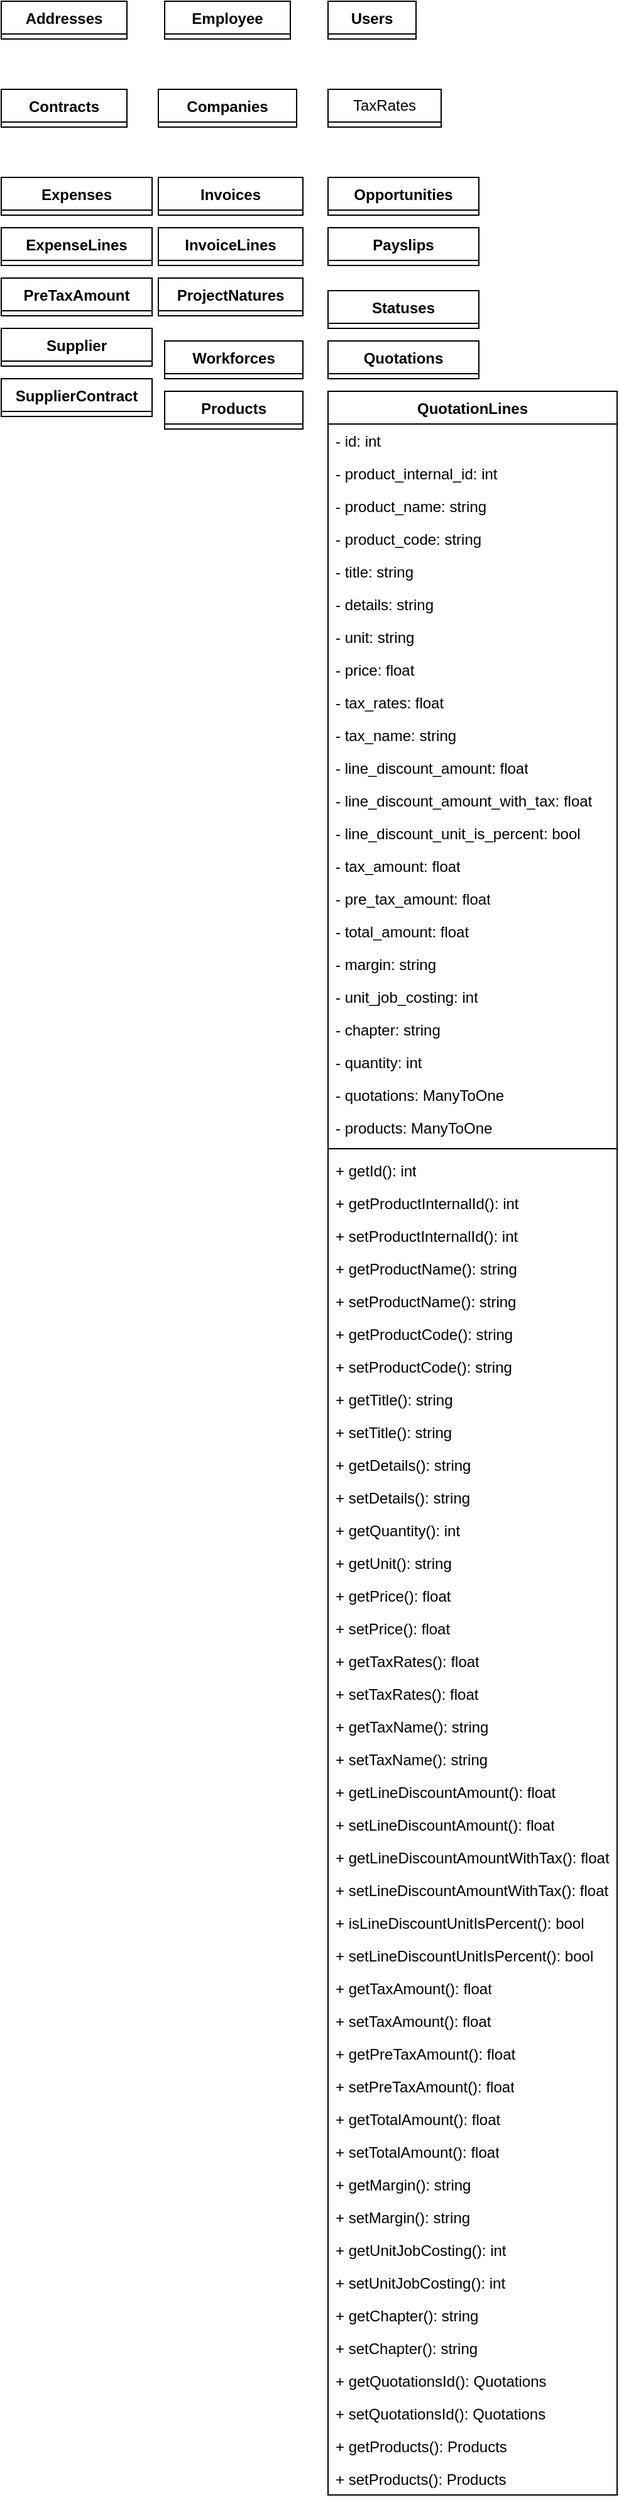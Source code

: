 <mxfile version="22.1.11" type="github">
  <diagram name="Page-1" id="9361dd3d-8414-5efd-6122-117bd74ce7a7">
    <mxGraphModel dx="683" dy="368" grid="1" gridSize="10" guides="1" tooltips="1" connect="1" arrows="1" fold="1" page="0" pageScale="1.5" pageWidth="826" pageHeight="1169" background="none" math="0" shadow="0">
      <root>
        <mxCell id="0" />
        <mxCell id="1" parent="0" />
        <mxCell id="TI-sVRy8jBte5K_Agoot-91" value="Companies" style="swimlane;fontStyle=1;align=center;verticalAlign=top;childLayout=stackLayout;horizontal=1;startSize=26;horizontalStack=0;resizeParent=1;resizeParentMax=0;resizeLast=0;collapsible=1;marginBottom=0;whiteSpace=wrap;html=1;" parent="1" vertex="1" collapsed="1">
          <mxGeometry x="485" y="120" width="110" height="30" as="geometry">
            <mxRectangle x="485" y="120" width="350" height="2166" as="alternateBounds" />
          </mxGeometry>
        </mxCell>
        <mxCell id="TI-sVRy8jBte5K_Agoot-92" value="- id : int&amp;nbsp;&lt;br&gt;" style="text;strokeColor=none;fillColor=none;align=left;verticalAlign=top;spacingLeft=4;spacingRight=4;overflow=hidden;rotatable=0;points=[[0,0.5],[1,0.5]];portConstraint=eastwest;whiteSpace=wrap;html=1;" parent="TI-sVRy8jBte5K_Agoot-91" vertex="1">
          <mxGeometry y="26" width="350" height="26" as="geometry" />
        </mxCell>
        <mxCell id="TI-sVRy8jBte5K_Agoot-97" value="- name : string [nullable]" style="text;strokeColor=none;fillColor=none;align=left;verticalAlign=top;spacingLeft=4;spacingRight=4;overflow=hidden;rotatable=0;points=[[0,0.5],[1,0.5]];portConstraint=eastwest;whiteSpace=wrap;html=1;" parent="TI-sVRy8jBte5K_Agoot-91" vertex="1">
          <mxGeometry y="52" width="350" height="26" as="geometry" />
        </mxCell>
        <mxCell id="TI-sVRy8jBte5K_Agoot-98" value="- creation_date : DateTimeInterface [nullable]" style="text;strokeColor=none;fillColor=none;align=left;verticalAlign=top;spacingLeft=4;spacingRight=4;overflow=hidden;rotatable=0;points=[[0,0.5],[1,0.5]];portConstraint=eastwest;whiteSpace=wrap;html=1;" parent="TI-sVRy8jBte5K_Agoot-91" vertex="1">
          <mxGeometry y="78" width="350" height="26" as="geometry" />
        </mxCell>
        <mxCell id="TI-sVRy8jBte5K_Agoot-99" value="- address_street : string [nullable]&lt;br/&gt;&lt;span style=&quot;color: rgb(255, 255, 255); font-family: &amp;quot;Söhne Mono&amp;quot;, Monaco, &amp;quot;Andale Mono&amp;quot;, &amp;quot;Ubuntu Mono&amp;quot;, monospace; font-size: 14px; background-color: rgb(0, 0, 0);&quot;&gt;&lt;br/&gt;&lt;/span&gt;" style="text;strokeColor=none;fillColor=none;align=left;verticalAlign=top;spacingLeft=4;spacingRight=4;overflow=hidden;rotatable=0;points=[[0,0.5],[1,0.5]];portConstraint=eastwest;whiteSpace=wrap;html=1;" parent="TI-sVRy8jBte5K_Agoot-91" vertex="1">
          <mxGeometry y="104" width="350" height="26" as="geometry" />
        </mxCell>
        <mxCell id="TI-sVRy8jBte5K_Agoot-101" value="- address_zip_code : int [nullable]&lt;br/&gt;&lt;span style=&quot;color: rgb(255, 255, 255); font-family: &amp;quot;Söhne Mono&amp;quot;, Monaco, &amp;quot;Andale Mono&amp;quot;, &amp;quot;Ubuntu Mono&amp;quot;, monospace; font-size: 14px; background-color: rgb(0, 0, 0);&quot;&gt;&lt;br/&gt;&lt;/span&gt;" style="text;strokeColor=none;fillColor=none;align=left;verticalAlign=top;spacingLeft=4;spacingRight=4;overflow=hidden;rotatable=0;points=[[0,0.5],[1,0.5]];portConstraint=eastwest;whiteSpace=wrap;html=1;" parent="TI-sVRy8jBte5K_Agoot-91" vertex="1">
          <mxGeometry y="130" width="350" height="26" as="geometry" />
        </mxCell>
        <mxCell id="TI-sVRy8jBte5K_Agoot-102" value="- address_city : string [nullable]&lt;br/&gt;&lt;span style=&quot;color: rgb(255, 255, 255); font-family: &amp;quot;Söhne Mono&amp;quot;, Monaco, &amp;quot;Andale Mono&amp;quot;, &amp;quot;Ubuntu Mono&amp;quot;, monospace; font-size: 14px; background-color: rgb(0, 0, 0);&quot;&gt;&lt;br/&gt;&lt;/span&gt;" style="text;strokeColor=none;fillColor=none;align=left;verticalAlign=top;spacingLeft=4;spacingRight=4;overflow=hidden;rotatable=0;points=[[0,0.5],[1,0.5]];portConstraint=eastwest;whiteSpace=wrap;html=1;" parent="TI-sVRy8jBte5K_Agoot-91" vertex="1">
          <mxGeometry y="156" width="350" height="26" as="geometry" />
        </mxCell>
        <mxCell id="TI-sVRy8jBte5K_Agoot-103" value="- address_region : string [nullable]&lt;br/&gt;&lt;span style=&quot;color: rgb(255, 255, 255); font-family: &amp;quot;Söhne Mono&amp;quot;, Monaco, &amp;quot;Andale Mono&amp;quot;, &amp;quot;Ubuntu Mono&amp;quot;, monospace; font-size: 14px; background-color: rgb(0, 0, 0);&quot;&gt;&lt;br/&gt;&lt;/span&gt;" style="text;strokeColor=none;fillColor=none;align=left;verticalAlign=top;spacingLeft=4;spacingRight=4;overflow=hidden;rotatable=0;points=[[0,0.5],[1,0.5]];portConstraint=eastwest;whiteSpace=wrap;html=1;" parent="TI-sVRy8jBte5K_Agoot-91" vertex="1">
          <mxGeometry y="182" width="350" height="26" as="geometry" />
        </mxCell>
        <mxCell id="TI-sVRy8jBte5K_Agoot-104" value="- address_country : string [nullable]&lt;br/&gt;&lt;span style=&quot;color: rgb(255, 255, 255); font-family: &amp;quot;Söhne Mono&amp;quot;, Monaco, &amp;quot;Andale Mono&amp;quot;, &amp;quot;Ubuntu Mono&amp;quot;, monospace; font-size: 14px; background-color: rgb(0, 0, 0);&quot;&gt;&lt;br/&gt;&lt;/span&gt;" style="text;strokeColor=none;fillColor=none;align=left;verticalAlign=top;spacingLeft=4;spacingRight=4;overflow=hidden;rotatable=0;points=[[0,0.5],[1,0.5]];portConstraint=eastwest;whiteSpace=wrap;html=1;" parent="TI-sVRy8jBte5K_Agoot-91" vertex="1">
          <mxGeometry y="208" width="350" height="26" as="geometry" />
        </mxCell>
        <mxCell id="TI-sVRy8jBte5K_Agoot-105" value="- comments : string [nullable]&lt;br/&gt;&lt;span style=&quot;color: rgb(255, 255, 255); font-family: &amp;quot;Söhne Mono&amp;quot;, Monaco, &amp;quot;Andale Mono&amp;quot;, &amp;quot;Ubuntu Mono&amp;quot;, monospace; font-size: 14px; background-color: rgb(0, 0, 0);&quot;&gt;&lt;br/&gt;&lt;/span&gt;" style="text;strokeColor=none;fillColor=none;align=left;verticalAlign=top;spacingLeft=4;spacingRight=4;overflow=hidden;rotatable=0;points=[[0,0.5],[1,0.5]];portConstraint=eastwest;whiteSpace=wrap;html=1;" parent="TI-sVRy8jBte5K_Agoot-91" vertex="1">
          <mxGeometry y="234" width="350" height="26" as="geometry" />
        </mxCell>
        <mxCell id="TI-sVRy8jBte5K_Agoot-106" value="- is_supplier : bool [nullable]&lt;br/&gt;&lt;span style=&quot;color: rgb(255, 255, 255); font-family: &amp;quot;Söhne Mono&amp;quot;, Monaco, &amp;quot;Andale Mono&amp;quot;, &amp;quot;Ubuntu Mono&amp;quot;, monospace; font-size: 14px; background-color: rgb(0, 0, 0);&quot;&gt;&lt;br/&gt;&lt;/span&gt;" style="text;strokeColor=none;fillColor=none;align=left;verticalAlign=top;spacingLeft=4;spacingRight=4;overflow=hidden;rotatable=0;points=[[0,0.5],[1,0.5]];portConstraint=eastwest;whiteSpace=wrap;html=1;" parent="TI-sVRy8jBte5K_Agoot-91" vertex="1">
          <mxGeometry y="260" width="350" height="26" as="geometry" />
        </mxCell>
        <mxCell id="TI-sVRy8jBte5K_Agoot-107" value="- is_prospect : bool [nullable]&lt;br/&gt;&lt;span style=&quot;color: rgb(255, 255, 255); font-family: &amp;quot;Söhne Mono&amp;quot;, Monaco, &amp;quot;Andale Mono&amp;quot;, &amp;quot;Ubuntu Mono&amp;quot;, monospace; font-size: 14px; background-color: rgb(0, 0, 0);&quot;&gt;&lt;br/&gt;&lt;/span&gt;" style="text;strokeColor=none;fillColor=none;align=left;verticalAlign=top;spacingLeft=4;spacingRight=4;overflow=hidden;rotatable=0;points=[[0,0.5],[1,0.5]];portConstraint=eastwest;whiteSpace=wrap;html=1;" parent="TI-sVRy8jBte5K_Agoot-91" vertex="1">
          <mxGeometry y="286" width="350" height="26" as="geometry" />
        </mxCell>
        <mxCell id="TI-sVRy8jBte5K_Agoot-108" value="- is_customer : bool [nullable]&lt;br/&gt;&lt;span style=&quot;color: rgb(255, 255, 255); font-family: &amp;quot;Söhne Mono&amp;quot;, Monaco, &amp;quot;Andale Mono&amp;quot;, &amp;quot;Ubuntu Mono&amp;quot;, monospace; font-size: 14px; background-color: rgb(0, 0, 0);&quot;&gt;&lt;br/&gt;&lt;/span&gt;" style="text;strokeColor=none;fillColor=none;align=left;verticalAlign=top;spacingLeft=4;spacingRight=4;overflow=hidden;rotatable=0;points=[[0,0.5],[1,0.5]];portConstraint=eastwest;whiteSpace=wrap;html=1;" parent="TI-sVRy8jBte5K_Agoot-91" vertex="1">
          <mxGeometry y="312" width="350" height="26" as="geometry" />
        </mxCell>
        <mxCell id="TI-sVRy8jBte5K_Agoot-109" value="- isB2C : bool [nullable]&lt;br/&gt;&lt;span style=&quot;color: rgb(255, 255, 255); font-family: &amp;quot;Söhne Mono&amp;quot;, Monaco, &amp;quot;Andale Mono&amp;quot;, &amp;quot;Ubuntu Mono&amp;quot;, monospace; font-size: 14px; background-color: rgb(0, 0, 0);&quot;&gt;&lt;br/&gt;&lt;/span&gt;" style="text;strokeColor=none;fillColor=none;align=left;verticalAlign=top;spacingLeft=4;spacingRight=4;overflow=hidden;rotatable=0;points=[[0,0.5],[1,0.5]];portConstraint=eastwest;whiteSpace=wrap;html=1;" parent="TI-sVRy8jBte5K_Agoot-91" vertex="1">
          <mxGeometry y="338" width="350" height="26" as="geometry" />
        </mxCell>
        <mxCell id="TI-sVRy8jBte5K_Agoot-110" value="- currency : string [nullable]&lt;br/&gt;&lt;span style=&quot;color: rgb(255, 255, 255); font-family: &amp;quot;Söhne Mono&amp;quot;, Monaco, &amp;quot;Andale Mono&amp;quot;, &amp;quot;Ubuntu Mono&amp;quot;, monospace; font-size: 14px; background-color: rgb(0, 0, 0);&quot;&gt;&lt;br/&gt;&lt;/span&gt;" style="text;strokeColor=none;fillColor=none;align=left;verticalAlign=top;spacingLeft=4;spacingRight=4;overflow=hidden;rotatable=0;points=[[0,0.5],[1,0.5]];portConstraint=eastwest;whiteSpace=wrap;html=1;" parent="TI-sVRy8jBte5K_Agoot-91" vertex="1">
          <mxGeometry y="364" width="350" height="26" as="geometry" />
        </mxCell>
        <mxCell id="TI-sVRy8jBte5K_Agoot-111" value="- thirdparty_code : string [nullable]&lt;br/&gt;&lt;span style=&quot;color: rgb(255, 255, 255); font-family: &amp;quot;Söhne Mono&amp;quot;, Monaco, &amp;quot;Andale Mono&amp;quot;, &amp;quot;Ubuntu Mono&amp;quot;, monospace; font-size: 14px; background-color: rgb(0, 0, 0);&quot;&gt;&lt;br/&gt;&lt;/span&gt;" style="text;strokeColor=none;fillColor=none;align=left;verticalAlign=top;spacingLeft=4;spacingRight=4;overflow=hidden;rotatable=0;points=[[0,0.5],[1,0.5]];portConstraint=eastwest;whiteSpace=wrap;html=1;" parent="TI-sVRy8jBte5K_Agoot-91" vertex="1">
          <mxGeometry y="390" width="350" height="26" as="geometry" />
        </mxCell>
        <mxCell id="TI-sVRy8jBte5K_Agoot-112" value="- intracommunity_number : string [nullable]&lt;br/&gt;&lt;span style=&quot;color: rgb(255, 255, 255); font-family: &amp;quot;Söhne Mono&amp;quot;, Monaco, &amp;quot;Andale Mono&amp;quot;, &amp;quot;Ubuntu Mono&amp;quot;, monospace; font-size: 14px; background-color: rgb(0, 0, 0);&quot;&gt;&lt;br/&gt;&lt;/span&gt;" style="text;strokeColor=none;fillColor=none;align=left;verticalAlign=top;spacingLeft=4;spacingRight=4;overflow=hidden;rotatable=0;points=[[0,0.5],[1,0.5]];portConstraint=eastwest;whiteSpace=wrap;html=1;" parent="TI-sVRy8jBte5K_Agoot-91" vertex="1">
          <mxGeometry y="416" width="350" height="26" as="geometry" />
        </mxCell>
        <mxCell id="TI-sVRy8jBte5K_Agoot-113" value="- supplier_thidparty_code : string [nullable]&lt;br/&gt;&lt;span style=&quot;color: rgb(255, 255, 255); font-family: &amp;quot;Söhne Mono&amp;quot;, Monaco, &amp;quot;Andale Mono&amp;quot;, &amp;quot;Ubuntu Mono&amp;quot;, monospace; font-size: 14px; background-color: rgb(0, 0, 0);&quot;&gt;&lt;br/&gt;&lt;/span&gt;" style="text;strokeColor=none;fillColor=none;align=left;verticalAlign=top;spacingLeft=4;spacingRight=4;overflow=hidden;rotatable=0;points=[[0,0.5],[1,0.5]];portConstraint=eastwest;whiteSpace=wrap;html=1;" parent="TI-sVRy8jBte5K_Agoot-91" vertex="1">
          <mxGeometry y="442" width="350" height="26" as="geometry" />
        </mxCell>
        <mxCell id="TI-sVRy8jBte5K_Agoot-114" value="- siret : string [nullable]&lt;br/&gt;&lt;span style=&quot;color: rgb(255, 255, 255); font-family: &amp;quot;Söhne Mono&amp;quot;, Monaco, &amp;quot;Andale Mono&amp;quot;, &amp;quot;Ubuntu Mono&amp;quot;, monospace; font-size: 14px; background-color: rgb(0, 0, 0);&quot;&gt;&lt;br/&gt;&lt;/span&gt;" style="text;strokeColor=none;fillColor=none;align=left;verticalAlign=top;spacingLeft=4;spacingRight=4;overflow=hidden;rotatable=0;points=[[0,0.5],[1,0.5]];portConstraint=eastwest;whiteSpace=wrap;html=1;" parent="TI-sVRy8jBte5K_Agoot-91" vertex="1">
          <mxGeometry y="468" width="350" height="26" as="geometry" />
        </mxCell>
        <mxCell id="TI-sVRy8jBte5K_Agoot-115" value="- language : string [nullable]&lt;br/&gt;&lt;span style=&quot;color: rgb(255, 255, 255); font-family: &amp;quot;Söhne Mono&amp;quot;, Monaco, &amp;quot;Andale Mono&amp;quot;, &amp;quot;Ubuntu Mono&amp;quot;, monospace; font-size: 14px; background-color: rgb(0, 0, 0);&quot;&gt;&lt;br/&gt;&lt;/span&gt;" style="text;strokeColor=none;fillColor=none;align=left;verticalAlign=top;spacingLeft=4;spacingRight=4;overflow=hidden;rotatable=0;points=[[0,0.5],[1,0.5]];portConstraint=eastwest;whiteSpace=wrap;html=1;" parent="TI-sVRy8jBte5K_Agoot-91" vertex="1">
          <mxGeometry y="494" width="350" height="26" as="geometry" />
        </mxCell>
        <mxCell id="TI-sVRy8jBte5K_Agoot-116" value="- addresses : Collection&amp;lt;Addresses&amp;gt;&lt;br/&gt;&lt;span style=&quot;color: rgb(255, 255, 255); font-family: &amp;quot;Söhne Mono&amp;quot;, Monaco, &amp;quot;Andale Mono&amp;quot;, &amp;quot;Ubuntu Mono&amp;quot;, monospace; font-size: 14px; background-color: rgb(0, 0, 0);&quot;&gt;&lt;br/&gt;&lt;/span&gt;" style="text;strokeColor=none;fillColor=none;align=left;verticalAlign=top;spacingLeft=4;spacingRight=4;overflow=hidden;rotatable=0;points=[[0,0.5],[1,0.5]];portConstraint=eastwest;whiteSpace=wrap;html=1;" parent="TI-sVRy8jBte5K_Agoot-91" vertex="1">
          <mxGeometry y="520" width="350" height="26" as="geometry" />
        </mxCell>
        <mxCell id="TI-sVRy8jBte5K_Agoot-117" value="- employees : Collection&amp;lt;Employees&amp;gt;&lt;br/&gt;&lt;span style=&quot;color: rgb(255, 255, 255); font-family: &amp;quot;Söhne Mono&amp;quot;, Monaco, &amp;quot;Andale Mono&amp;quot;, &amp;quot;Ubuntu Mono&amp;quot;, monospace; font-size: 14px; background-color: rgb(0, 0, 0);&quot;&gt;&lt;br/&gt;&lt;/span&gt;" style="text;strokeColor=none;fillColor=none;align=left;verticalAlign=top;spacingLeft=4;spacingRight=4;overflow=hidden;rotatable=0;points=[[0,0.5],[1,0.5]];portConstraint=eastwest;whiteSpace=wrap;html=1;" parent="TI-sVRy8jBte5K_Agoot-91" vertex="1">
          <mxGeometry y="546" width="350" height="26" as="geometry" />
        </mxCell>
        <mxCell id="TI-sVRy8jBte5K_Agoot-118" value="- quotations : Collection&amp;lt;Quotations&amp;gt;&lt;br/&gt;&lt;span style=&quot;color: rgb(255, 255, 255); font-family: &amp;quot;Söhne Mono&amp;quot;, Monaco, &amp;quot;Andale Mono&amp;quot;, &amp;quot;Ubuntu Mono&amp;quot;, monospace; font-size: 14px; background-color: rgb(0, 0, 0);&quot;&gt;&lt;br/&gt;&lt;/span&gt;" style="text;strokeColor=none;fillColor=none;align=left;verticalAlign=top;spacingLeft=4;spacingRight=4;overflow=hidden;rotatable=0;points=[[0,0.5],[1,0.5]];portConstraint=eastwest;whiteSpace=wrap;html=1;" parent="TI-sVRy8jBte5K_Agoot-91" vertex="1">
          <mxGeometry y="572" width="350" height="26" as="geometry" />
        </mxCell>
        <mxCell id="TI-sVRy8jBte5K_Agoot-119" value="- opportunities : Collection&amp;lt;Opportunities&amp;gt;&lt;br/&gt;&lt;span style=&quot;color: rgb(255, 255, 255); font-family: &amp;quot;Söhne Mono&amp;quot;, Monaco, &amp;quot;Andale Mono&amp;quot;, &amp;quot;Ubuntu Mono&amp;quot;, monospace; font-size: 14px; background-color: rgb(0, 0, 0);&quot;&gt;&lt;br/&gt;&lt;/span&gt;" style="text;strokeColor=none;fillColor=none;align=left;verticalAlign=top;spacingLeft=4;spacingRight=4;overflow=hidden;rotatable=0;points=[[0,0.5],[1,0.5]];portConstraint=eastwest;whiteSpace=wrap;html=1;" parent="TI-sVRy8jBte5K_Agoot-91" vertex="1">
          <mxGeometry y="598" width="350" height="26" as="geometry" />
        </mxCell>
        <mxCell id="TI-sVRy8jBte5K_Agoot-120" value="- expenses : Collection&amp;lt;Expenses&amp;gt;&lt;br/&gt;&lt;span style=&quot;color: rgb(255, 255, 255); font-family: &amp;quot;Söhne Mono&amp;quot;, Monaco, &amp;quot;Andale Mono&amp;quot;, &amp;quot;Ubuntu Mono&amp;quot;, monospace; font-size: 14px; background-color: rgb(0, 0, 0);&quot;&gt;&lt;br/&gt;&lt;/span&gt;" style="text;strokeColor=none;fillColor=none;align=left;verticalAlign=top;spacingLeft=4;spacingRight=4;overflow=hidden;rotatable=0;points=[[0,0.5],[1,0.5]];portConstraint=eastwest;whiteSpace=wrap;html=1;" parent="TI-sVRy8jBte5K_Agoot-91" vertex="1">
          <mxGeometry y="624" width="350" height="26" as="geometry" />
        </mxCell>
        <mxCell id="TI-sVRy8jBte5K_Agoot-121" value="- projects : Collection&amp;lt;Projects&amp;gt;&lt;br/&gt;&lt;span style=&quot;color: rgb(255, 255, 255); font-family: &amp;quot;Söhne Mono&amp;quot;, Monaco, &amp;quot;Andale Mono&amp;quot;, &amp;quot;Ubuntu Mono&amp;quot;, monospace; font-size: 14px; background-color: rgb(0, 0, 0);&quot;&gt;&lt;br/&gt;&lt;/span&gt;" style="text;strokeColor=none;fillColor=none;align=left;verticalAlign=top;spacingLeft=4;spacingRight=4;overflow=hidden;rotatable=0;points=[[0,0.5],[1,0.5]];portConstraint=eastwest;whiteSpace=wrap;html=1;" parent="TI-sVRy8jBte5K_Agoot-91" vertex="1">
          <mxGeometry y="650" width="350" height="26" as="geometry" />
        </mxCell>
        <mxCell id="TI-sVRy8jBte5K_Agoot-93" value="" style="line;strokeWidth=1;fillColor=none;align=left;verticalAlign=middle;spacingTop=-1;spacingLeft=3;spacingRight=3;rotatable=0;labelPosition=right;points=[];portConstraint=eastwest;strokeColor=inherit;" parent="TI-sVRy8jBte5K_Agoot-91" vertex="1">
          <mxGeometry y="676" width="350" height="8" as="geometry" />
        </mxCell>
        <mxCell id="TI-sVRy8jBte5K_Agoot-94" value="+ getId() : int&lt;br/&gt;&lt;span style=&quot;color: rgb(255, 255, 255); font-family: &amp;quot;Söhne Mono&amp;quot;, Monaco, &amp;quot;Andale Mono&amp;quot;, &amp;quot;Ubuntu Mono&amp;quot;, monospace; font-size: 14px; background-color: rgb(0, 0, 0);&quot;&gt;&lt;br/&gt;&lt;/span&gt;" style="text;strokeColor=none;fillColor=none;align=left;verticalAlign=top;spacingLeft=4;spacingRight=4;overflow=hidden;rotatable=0;points=[[0,0.5],[1,0.5]];portConstraint=eastwest;whiteSpace=wrap;html=1;" parent="TI-sVRy8jBte5K_Agoot-91" vertex="1">
          <mxGeometry y="684" width="350" height="26" as="geometry" />
        </mxCell>
        <mxCell id="TI-sVRy8jBte5K_Agoot-122" value="+ setId(string) : Companies&lt;br/&gt;&lt;span style=&quot;color: rgb(255, 255, 255); font-family: &amp;quot;Söhne Mono&amp;quot;, Monaco, &amp;quot;Andale Mono&amp;quot;, &amp;quot;Ubuntu Mono&amp;quot;, monospace; font-size: 14px; background-color: rgb(0, 0, 0);&quot;&gt;&lt;br/&gt;&lt;/span&gt;" style="text;strokeColor=none;fillColor=none;align=left;verticalAlign=top;spacingLeft=4;spacingRight=4;overflow=hidden;rotatable=0;points=[[0,0.5],[1,0.5]];portConstraint=eastwest;whiteSpace=wrap;html=1;" parent="TI-sVRy8jBte5K_Agoot-91" vertex="1">
          <mxGeometry y="710" width="350" height="26" as="geometry" />
        </mxCell>
        <mxCell id="TI-sVRy8jBte5K_Agoot-123" value="+ getName() : string&lt;br/&gt;&lt;span style=&quot;color: rgb(255, 255, 255); font-family: &amp;quot;Söhne Mono&amp;quot;, Monaco, &amp;quot;Andale Mono&amp;quot;, &amp;quot;Ubuntu Mono&amp;quot;, monospace; font-size: 14px; background-color: rgb(0, 0, 0);&quot;&gt;&lt;br/&gt;&lt;/span&gt;" style="text;strokeColor=none;fillColor=none;align=left;verticalAlign=top;spacingLeft=4;spacingRight=4;overflow=hidden;rotatable=0;points=[[0,0.5],[1,0.5]];portConstraint=eastwest;whiteSpace=wrap;html=1;" parent="TI-sVRy8jBte5K_Agoot-91" vertex="1">
          <mxGeometry y="736" width="350" height="26" as="geometry" />
        </mxCell>
        <mxCell id="TI-sVRy8jBte5K_Agoot-124" value="+ setName(string) : Companies&lt;br/&gt;&lt;span style=&quot;color: rgb(255, 255, 255); font-family: &amp;quot;Söhne Mono&amp;quot;, Monaco, &amp;quot;Andale Mono&amp;quot;, &amp;quot;Ubuntu Mono&amp;quot;, monospace; font-size: 14px; background-color: rgb(0, 0, 0);&quot;&gt;&lt;br/&gt;&lt;/span&gt;" style="text;strokeColor=none;fillColor=none;align=left;verticalAlign=top;spacingLeft=4;spacingRight=4;overflow=hidden;rotatable=0;points=[[0,0.5],[1,0.5]];portConstraint=eastwest;whiteSpace=wrap;html=1;" parent="TI-sVRy8jBte5K_Agoot-91" vertex="1">
          <mxGeometry y="762" width="350" height="26" as="geometry" />
        </mxCell>
        <mxCell id="TI-sVRy8jBte5K_Agoot-125" value="+ getCreationDate() : DateTimeInterface&lt;br/&gt;&lt;span style=&quot;color: rgb(255, 255, 255); font-family: &amp;quot;Söhne Mono&amp;quot;, Monaco, &amp;quot;Andale Mono&amp;quot;, &amp;quot;Ubuntu Mono&amp;quot;, monospace; font-size: 14px; background-color: rgb(0, 0, 0);&quot;&gt;&lt;br/&gt;&lt;/span&gt;" style="text;strokeColor=none;fillColor=none;align=left;verticalAlign=top;spacingLeft=4;spacingRight=4;overflow=hidden;rotatable=0;points=[[0,0.5],[1,0.5]];portConstraint=eastwest;whiteSpace=wrap;html=1;" parent="TI-sVRy8jBte5K_Agoot-91" vertex="1">
          <mxGeometry y="788" width="350" height="26" as="geometry" />
        </mxCell>
        <mxCell id="TI-sVRy8jBte5K_Agoot-126" value="+ setCreationDate(DateTimeInterface) : Companies&lt;br/&gt;&lt;span style=&quot;color: rgb(255, 255, 255); font-family: &amp;quot;Söhne Mono&amp;quot;, Monaco, &amp;quot;Andale Mono&amp;quot;, &amp;quot;Ubuntu Mono&amp;quot;, monospace; font-size: 14px; background-color: rgb(0, 0, 0);&quot;&gt;&lt;br/&gt;&lt;/span&gt;" style="text;strokeColor=none;fillColor=none;align=left;verticalAlign=top;spacingLeft=4;spacingRight=4;overflow=hidden;rotatable=0;points=[[0,0.5],[1,0.5]];portConstraint=eastwest;whiteSpace=wrap;html=1;" parent="TI-sVRy8jBte5K_Agoot-91" vertex="1">
          <mxGeometry y="814" width="350" height="26" as="geometry" />
        </mxCell>
        <mxCell id="TI-sVRy8jBte5K_Agoot-127" value="+ getAddressStreet() : string&lt;br/&gt;&lt;span style=&quot;color: rgb(255, 255, 255); font-family: &amp;quot;Söhne Mono&amp;quot;, Monaco, &amp;quot;Andale Mono&amp;quot;, &amp;quot;Ubuntu Mono&amp;quot;, monospace; font-size: 14px; background-color: rgb(0, 0, 0);&quot;&gt;&lt;br/&gt;&lt;/span&gt;" style="text;strokeColor=none;fillColor=none;align=left;verticalAlign=top;spacingLeft=4;spacingRight=4;overflow=hidden;rotatable=0;points=[[0,0.5],[1,0.5]];portConstraint=eastwest;whiteSpace=wrap;html=1;" parent="TI-sVRy8jBte5K_Agoot-91" vertex="1">
          <mxGeometry y="840" width="350" height="26" as="geometry" />
        </mxCell>
        <mxCell id="TI-sVRy8jBte5K_Agoot-128" value="+ setAddressStreet(string) : Companies&lt;br/&gt;&lt;span style=&quot;color: rgb(255, 255, 255); font-family: &amp;quot;Söhne Mono&amp;quot;, Monaco, &amp;quot;Andale Mono&amp;quot;, &amp;quot;Ubuntu Mono&amp;quot;, monospace; font-size: 14px; background-color: rgb(0, 0, 0);&quot;&gt;&lt;br/&gt;&lt;/span&gt;" style="text;strokeColor=none;fillColor=none;align=left;verticalAlign=top;spacingLeft=4;spacingRight=4;overflow=hidden;rotatable=0;points=[[0,0.5],[1,0.5]];portConstraint=eastwest;whiteSpace=wrap;html=1;" parent="TI-sVRy8jBte5K_Agoot-91" vertex="1">
          <mxGeometry y="866" width="350" height="26" as="geometry" />
        </mxCell>
        <mxCell id="TI-sVRy8jBte5K_Agoot-129" value="+ getAddressZipCode() : int&lt;br/&gt;&lt;span style=&quot;color: rgb(255, 255, 255); font-family: &amp;quot;Söhne Mono&amp;quot;, Monaco, &amp;quot;Andale Mono&amp;quot;, &amp;quot;Ubuntu Mono&amp;quot;, monospace; font-size: 14px; background-color: rgb(0, 0, 0);&quot;&gt;&lt;br/&gt;&lt;/span&gt;" style="text;strokeColor=none;fillColor=none;align=left;verticalAlign=top;spacingLeft=4;spacingRight=4;overflow=hidden;rotatable=0;points=[[0,0.5],[1,0.5]];portConstraint=eastwest;whiteSpace=wrap;html=1;" parent="TI-sVRy8jBte5K_Agoot-91" vertex="1">
          <mxGeometry y="892" width="350" height="26" as="geometry" />
        </mxCell>
        <mxCell id="TI-sVRy8jBte5K_Agoot-130" value="+ setAddressZipCode(int) : Companies&lt;br/&gt;&lt;span style=&quot;color: rgb(255, 255, 255); font-family: &amp;quot;Söhne Mono&amp;quot;, Monaco, &amp;quot;Andale Mono&amp;quot;, &amp;quot;Ubuntu Mono&amp;quot;, monospace; font-size: 14px; background-color: rgb(0, 0, 0);&quot;&gt;&lt;br/&gt;&lt;/span&gt;" style="text;strokeColor=none;fillColor=none;align=left;verticalAlign=top;spacingLeft=4;spacingRight=4;overflow=hidden;rotatable=0;points=[[0,0.5],[1,0.5]];portConstraint=eastwest;whiteSpace=wrap;html=1;" parent="TI-sVRy8jBte5K_Agoot-91" vertex="1">
          <mxGeometry y="918" width="350" height="26" as="geometry" />
        </mxCell>
        <mxCell id="TI-sVRy8jBte5K_Agoot-131" value="+ getAddressCity() : string&lt;br/&gt;&lt;span style=&quot;color: rgb(255, 255, 255); font-family: &amp;quot;Söhne Mono&amp;quot;, Monaco, &amp;quot;Andale Mono&amp;quot;, &amp;quot;Ubuntu Mono&amp;quot;, monospace; font-size: 14px; background-color: rgb(0, 0, 0);&quot;&gt;&lt;br/&gt;&lt;/span&gt;" style="text;strokeColor=none;fillColor=none;align=left;verticalAlign=top;spacingLeft=4;spacingRight=4;overflow=hidden;rotatable=0;points=[[0,0.5],[1,0.5]];portConstraint=eastwest;whiteSpace=wrap;html=1;" parent="TI-sVRy8jBte5K_Agoot-91" vertex="1">
          <mxGeometry y="944" width="350" height="26" as="geometry" />
        </mxCell>
        <mxCell id="TI-sVRy8jBte5K_Agoot-132" value="+ setAddressCity(string) : Companies&lt;br/&gt;&lt;span style=&quot;color: rgb(255, 255, 255); font-family: &amp;quot;Söhne Mono&amp;quot;, Monaco, &amp;quot;Andale Mono&amp;quot;, &amp;quot;Ubuntu Mono&amp;quot;, monospace; font-size: 14px; background-color: rgb(0, 0, 0);&quot;&gt;&lt;br/&gt;&lt;/span&gt;" style="text;strokeColor=none;fillColor=none;align=left;verticalAlign=top;spacingLeft=4;spacingRight=4;overflow=hidden;rotatable=0;points=[[0,0.5],[1,0.5]];portConstraint=eastwest;whiteSpace=wrap;html=1;" parent="TI-sVRy8jBte5K_Agoot-91" vertex="1">
          <mxGeometry y="970" width="350" height="26" as="geometry" />
        </mxCell>
        <mxCell id="TI-sVRy8jBte5K_Agoot-133" value="+ getAddressRegion() : string&lt;br/&gt;&lt;span style=&quot;color: rgb(255, 255, 255); font-family: &amp;quot;Söhne Mono&amp;quot;, Monaco, &amp;quot;Andale Mono&amp;quot;, &amp;quot;Ubuntu Mono&amp;quot;, monospace; font-size: 14px; background-color: rgb(0, 0, 0);&quot;&gt;&lt;br/&gt;&lt;/span&gt;" style="text;strokeColor=none;fillColor=none;align=left;verticalAlign=top;spacingLeft=4;spacingRight=4;overflow=hidden;rotatable=0;points=[[0,0.5],[1,0.5]];portConstraint=eastwest;whiteSpace=wrap;html=1;" parent="TI-sVRy8jBte5K_Agoot-91" vertex="1">
          <mxGeometry y="996" width="350" height="26" as="geometry" />
        </mxCell>
        <mxCell id="TI-sVRy8jBte5K_Agoot-134" value="+ setAddressRegion(string) : Companies&lt;br/&gt;&lt;span style=&quot;color: rgb(255, 255, 255); font-family: &amp;quot;Söhne Mono&amp;quot;, Monaco, &amp;quot;Andale Mono&amp;quot;, &amp;quot;Ubuntu Mono&amp;quot;, monospace; font-size: 14px; background-color: rgb(0, 0, 0);&quot;&gt;&lt;br/&gt;&lt;/span&gt;" style="text;strokeColor=none;fillColor=none;align=left;verticalAlign=top;spacingLeft=4;spacingRight=4;overflow=hidden;rotatable=0;points=[[0,0.5],[1,0.5]];portConstraint=eastwest;whiteSpace=wrap;html=1;" parent="TI-sVRy8jBte5K_Agoot-91" vertex="1">
          <mxGeometry y="1022" width="350" height="26" as="geometry" />
        </mxCell>
        <mxCell id="TI-sVRy8jBte5K_Agoot-135" value="+ getAddressCountry() : string&lt;br/&gt;&lt;span style=&quot;color: rgb(255, 255, 255); font-family: &amp;quot;Söhne Mono&amp;quot;, Monaco, &amp;quot;Andale Mono&amp;quot;, &amp;quot;Ubuntu Mono&amp;quot;, monospace; font-size: 14px; background-color: rgb(0, 0, 0);&quot;&gt;&lt;br/&gt;&lt;/span&gt;" style="text;strokeColor=none;fillColor=none;align=left;verticalAlign=top;spacingLeft=4;spacingRight=4;overflow=hidden;rotatable=0;points=[[0,0.5],[1,0.5]];portConstraint=eastwest;whiteSpace=wrap;html=1;" parent="TI-sVRy8jBte5K_Agoot-91" vertex="1">
          <mxGeometry y="1048" width="350" height="26" as="geometry" />
        </mxCell>
        <mxCell id="TI-sVRy8jBte5K_Agoot-136" value="+ setAddressCountry(string) : Companies&lt;br/&gt;&lt;span style=&quot;color: rgb(255, 255, 255); font-family: &amp;quot;Söhne Mono&amp;quot;, Monaco, &amp;quot;Andale Mono&amp;quot;, &amp;quot;Ubuntu Mono&amp;quot;, monospace; font-size: 14px; background-color: rgb(0, 0, 0);&quot;&gt;&lt;br/&gt;&lt;/span&gt;" style="text;strokeColor=none;fillColor=none;align=left;verticalAlign=top;spacingLeft=4;spacingRight=4;overflow=hidden;rotatable=0;points=[[0,0.5],[1,0.5]];portConstraint=eastwest;whiteSpace=wrap;html=1;" parent="TI-sVRy8jBte5K_Agoot-91" vertex="1">
          <mxGeometry y="1074" width="350" height="26" as="geometry" />
        </mxCell>
        <mxCell id="TI-sVRy8jBte5K_Agoot-137" value="+ getComments() : string&lt;br/&gt;&lt;span style=&quot;color: rgb(255, 255, 255); font-family: &amp;quot;Söhne Mono&amp;quot;, Monaco, &amp;quot;Andale Mono&amp;quot;, &amp;quot;Ubuntu Mono&amp;quot;, monospace; font-size: 14px; background-color: rgb(0, 0, 0);&quot;&gt;&lt;br/&gt;&lt;/span&gt;" style="text;strokeColor=none;fillColor=none;align=left;verticalAlign=top;spacingLeft=4;spacingRight=4;overflow=hidden;rotatable=0;points=[[0,0.5],[1,0.5]];portConstraint=eastwest;whiteSpace=wrap;html=1;" parent="TI-sVRy8jBte5K_Agoot-91" vertex="1">
          <mxGeometry y="1100" width="350" height="26" as="geometry" />
        </mxCell>
        <mxCell id="TI-sVRy8jBte5K_Agoot-138" value="+ setComments(string) : Companies&lt;br/&gt;&lt;span style=&quot;color: rgb(255, 255, 255); font-family: &amp;quot;Söhne Mono&amp;quot;, Monaco, &amp;quot;Andale Mono&amp;quot;, &amp;quot;Ubuntu Mono&amp;quot;, monospace; font-size: 14px; background-color: rgb(0, 0, 0);&quot;&gt;&lt;br/&gt;&lt;/span&gt;" style="text;strokeColor=none;fillColor=none;align=left;verticalAlign=top;spacingLeft=4;spacingRight=4;overflow=hidden;rotatable=0;points=[[0,0.5],[1,0.5]];portConstraint=eastwest;whiteSpace=wrap;html=1;" parent="TI-sVRy8jBte5K_Agoot-91" vertex="1">
          <mxGeometry y="1126" width="350" height="26" as="geometry" />
        </mxCell>
        <mxCell id="TI-sVRy8jBte5K_Agoot-139" value="+ isSupplier() : bool&lt;br/&gt;&lt;span style=&quot;color: rgb(255, 255, 255); font-family: &amp;quot;Söhne Mono&amp;quot;, Monaco, &amp;quot;Andale Mono&amp;quot;, &amp;quot;Ubuntu Mono&amp;quot;, monospace; font-size: 14px; background-color: rgb(0, 0, 0);&quot;&gt;&lt;br/&gt;&lt;/span&gt;" style="text;strokeColor=none;fillColor=none;align=left;verticalAlign=top;spacingLeft=4;spacingRight=4;overflow=hidden;rotatable=0;points=[[0,0.5],[1,0.5]];portConstraint=eastwest;whiteSpace=wrap;html=1;" parent="TI-sVRy8jBte5K_Agoot-91" vertex="1">
          <mxGeometry y="1152" width="350" height="26" as="geometry" />
        </mxCell>
        <mxCell id="TI-sVRy8jBte5K_Agoot-140" value="+ setIsSupplier(bool) : Companies&lt;br/&gt;&lt;span style=&quot;color: rgb(255, 255, 255); font-family: &amp;quot;Söhne Mono&amp;quot;, Monaco, &amp;quot;Andale Mono&amp;quot;, &amp;quot;Ubuntu Mono&amp;quot;, monospace; font-size: 14px; background-color: rgb(0, 0, 0);&quot;&gt;&lt;br/&gt;&lt;/span&gt;" style="text;strokeColor=none;fillColor=none;align=left;verticalAlign=top;spacingLeft=4;spacingRight=4;overflow=hidden;rotatable=0;points=[[0,0.5],[1,0.5]];portConstraint=eastwest;whiteSpace=wrap;html=1;" parent="TI-sVRy8jBte5K_Agoot-91" vertex="1">
          <mxGeometry y="1178" width="350" height="26" as="geometry" />
        </mxCell>
        <mxCell id="TI-sVRy8jBte5K_Agoot-141" value="+ isIsProspect() : bool&lt;br/&gt;&lt;span style=&quot;color: rgb(255, 255, 255); font-family: &amp;quot;Söhne Mono&amp;quot;, Monaco, &amp;quot;Andale Mono&amp;quot;, &amp;quot;Ubuntu Mono&amp;quot;, monospace; font-size: 14px; background-color: rgb(0, 0, 0);&quot;&gt;&lt;br/&gt;&lt;/span&gt;" style="text;strokeColor=none;fillColor=none;align=left;verticalAlign=top;spacingLeft=4;spacingRight=4;overflow=hidden;rotatable=0;points=[[0,0.5],[1,0.5]];portConstraint=eastwest;whiteSpace=wrap;html=1;" parent="TI-sVRy8jBte5K_Agoot-91" vertex="1">
          <mxGeometry y="1204" width="350" height="26" as="geometry" />
        </mxCell>
        <mxCell id="TI-sVRy8jBte5K_Agoot-142" value="+ setIsProspect(bool) : Companies" style="text;strokeColor=none;fillColor=none;align=left;verticalAlign=top;spacingLeft=4;spacingRight=4;overflow=hidden;rotatable=0;points=[[0,0.5],[1,0.5]];portConstraint=eastwest;whiteSpace=wrap;html=1;" parent="TI-sVRy8jBte5K_Agoot-91" vertex="1">
          <mxGeometry y="1230" width="350" height="26" as="geometry" />
        </mxCell>
        <mxCell id="TI-sVRy8jBte5K_Agoot-143" value="+ isIsCustomer() : bool&lt;br/&gt;&lt;span style=&quot;color: rgb(255, 255, 255); font-family: &amp;quot;Söhne Mono&amp;quot;, Monaco, &amp;quot;Andale Mono&amp;quot;, &amp;quot;Ubuntu Mono&amp;quot;, monospace; font-size: 14px; background-color: rgb(0, 0, 0);&quot;&gt;&lt;br/&gt;&lt;/span&gt;" style="text;strokeColor=none;fillColor=none;align=left;verticalAlign=top;spacingLeft=4;spacingRight=4;overflow=hidden;rotatable=0;points=[[0,0.5],[1,0.5]];portConstraint=eastwest;whiteSpace=wrap;html=1;" parent="TI-sVRy8jBte5K_Agoot-91" vertex="1">
          <mxGeometry y="1256" width="350" height="26" as="geometry" />
        </mxCell>
        <mxCell id="TI-sVRy8jBte5K_Agoot-144" value="+ setIsCustomer(bool) : Companies&lt;br/&gt;&lt;span style=&quot;color: rgb(255, 255, 255); font-family: &amp;quot;Söhne Mono&amp;quot;, Monaco, &amp;quot;Andale Mono&amp;quot;, &amp;quot;Ubuntu Mono&amp;quot;, monospace; font-size: 14px; background-color: rgb(0, 0, 0);&quot;&gt;&lt;br/&gt;&lt;/span&gt;" style="text;strokeColor=none;fillColor=none;align=left;verticalAlign=top;spacingLeft=4;spacingRight=4;overflow=hidden;rotatable=0;points=[[0,0.5],[1,0.5]];portConstraint=eastwest;whiteSpace=wrap;html=1;" parent="TI-sVRy8jBte5K_Agoot-91" vertex="1">
          <mxGeometry y="1282" width="350" height="26" as="geometry" />
        </mxCell>
        <mxCell id="TI-sVRy8jBte5K_Agoot-145" value="+ getCurrency() : string&lt;br/&gt;&lt;span style=&quot;color: rgb(255, 255, 255); font-family: &amp;quot;Söhne Mono&amp;quot;, Monaco, &amp;quot;Andale Mono&amp;quot;, &amp;quot;Ubuntu Mono&amp;quot;, monospace; font-size: 14px; background-color: rgb(0, 0, 0);&quot;&gt;&lt;br/&gt;&lt;/span&gt;" style="text;strokeColor=none;fillColor=none;align=left;verticalAlign=top;spacingLeft=4;spacingRight=4;overflow=hidden;rotatable=0;points=[[0,0.5],[1,0.5]];portConstraint=eastwest;whiteSpace=wrap;html=1;" parent="TI-sVRy8jBte5K_Agoot-91" vertex="1">
          <mxGeometry y="1308" width="350" height="26" as="geometry" />
        </mxCell>
        <mxCell id="TI-sVRy8jBte5K_Agoot-146" value="+ setCurrency(string) : Companies&lt;br/&gt;&lt;span style=&quot;color: rgb(255, 255, 255); font-family: &amp;quot;Söhne Mono&amp;quot;, Monaco, &amp;quot;Andale Mono&amp;quot;, &amp;quot;Ubuntu Mono&amp;quot;, monospace; font-size: 14px; background-color: rgb(0, 0, 0);&quot;&gt;&lt;br/&gt;&lt;/span&gt;" style="text;strokeColor=none;fillColor=none;align=left;verticalAlign=top;spacingLeft=4;spacingRight=4;overflow=hidden;rotatable=0;points=[[0,0.5],[1,0.5]];portConstraint=eastwest;whiteSpace=wrap;html=1;" parent="TI-sVRy8jBte5K_Agoot-91" vertex="1">
          <mxGeometry y="1334" width="350" height="26" as="geometry" />
        </mxCell>
        <mxCell id="TI-sVRy8jBte5K_Agoot-147" value="+ getThirdpartyCode() : string&lt;br/&gt;&lt;span style=&quot;color: rgb(255, 255, 255); font-family: &amp;quot;Söhne Mono&amp;quot;, Monaco, &amp;quot;Andale Mono&amp;quot;, &amp;quot;Ubuntu Mono&amp;quot;, monospace; font-size: 14px; background-color: rgb(0, 0, 0);&quot;&gt;&lt;br/&gt;&lt;/span&gt;" style="text;strokeColor=none;fillColor=none;align=left;verticalAlign=top;spacingLeft=4;spacingRight=4;overflow=hidden;rotatable=0;points=[[0,0.5],[1,0.5]];portConstraint=eastwest;whiteSpace=wrap;html=1;" parent="TI-sVRy8jBte5K_Agoot-91" vertex="1">
          <mxGeometry y="1360" width="350" height="26" as="geometry" />
        </mxCell>
        <mxCell id="TI-sVRy8jBte5K_Agoot-148" value="+ setThirdpartyCode(string) : Companies&lt;br/&gt;&lt;span style=&quot;color: rgb(255, 255, 255); font-family: &amp;quot;Söhne Mono&amp;quot;, Monaco, &amp;quot;Andale Mono&amp;quot;, &amp;quot;Ubuntu Mono&amp;quot;, monospace; font-size: 14px; background-color: rgb(0, 0, 0);&quot;&gt;&lt;br/&gt;&lt;/span&gt;" style="text;strokeColor=none;fillColor=none;align=left;verticalAlign=top;spacingLeft=4;spacingRight=4;overflow=hidden;rotatable=0;points=[[0,0.5],[1,0.5]];portConstraint=eastwest;whiteSpace=wrap;html=1;" parent="TI-sVRy8jBte5K_Agoot-91" vertex="1">
          <mxGeometry y="1386" width="350" height="26" as="geometry" />
        </mxCell>
        <mxCell id="TI-sVRy8jBte5K_Agoot-149" value="+ getIntracommunityNumber() : string&lt;br/&gt;&lt;span style=&quot;color: rgb(255, 255, 255); font-family: &amp;quot;Söhne Mono&amp;quot;, Monaco, &amp;quot;Andale Mono&amp;quot;, &amp;quot;Ubuntu Mono&amp;quot;, monospace; font-size: 14px; background-color: rgb(0, 0, 0);&quot;&gt;&lt;br/&gt;&lt;/span&gt;" style="text;strokeColor=none;fillColor=none;align=left;verticalAlign=top;spacingLeft=4;spacingRight=4;overflow=hidden;rotatable=0;points=[[0,0.5],[1,0.5]];portConstraint=eastwest;whiteSpace=wrap;html=1;" parent="TI-sVRy8jBte5K_Agoot-91" vertex="1">
          <mxGeometry y="1412" width="350" height="26" as="geometry" />
        </mxCell>
        <mxCell id="TI-sVRy8jBte5K_Agoot-150" value="+ setIntracommunityNumber(string) : Companies&lt;br/&gt;&lt;span style=&quot;color: rgb(255, 255, 255); font-family: &amp;quot;Söhne Mono&amp;quot;, Monaco, &amp;quot;Andale Mono&amp;quot;, &amp;quot;Ubuntu Mono&amp;quot;, monospace; font-size: 14px; background-color: rgb(0, 0, 0);&quot;&gt;&lt;br/&gt;&lt;/span&gt;" style="text;strokeColor=none;fillColor=none;align=left;verticalAlign=top;spacingLeft=4;spacingRight=4;overflow=hidden;rotatable=0;points=[[0,0.5],[1,0.5]];portConstraint=eastwest;whiteSpace=wrap;html=1;" parent="TI-sVRy8jBte5K_Agoot-91" vertex="1">
          <mxGeometry y="1438" width="350" height="26" as="geometry" />
        </mxCell>
        <mxCell id="TI-sVRy8jBte5K_Agoot-151" value="+ getSupplierThidpartyCode() : string&lt;br/&gt;&lt;span style=&quot;color: rgb(255, 255, 255); font-family: &amp;quot;Söhne Mono&amp;quot;, Monaco, &amp;quot;Andale Mono&amp;quot;, &amp;quot;Ubuntu Mono&amp;quot;, monospace; font-size: 14px; background-color: rgb(0, 0, 0);&quot;&gt;&lt;br/&gt;&lt;/span&gt;" style="text;strokeColor=none;fillColor=none;align=left;verticalAlign=top;spacingLeft=4;spacingRight=4;overflow=hidden;rotatable=0;points=[[0,0.5],[1,0.5]];portConstraint=eastwest;whiteSpace=wrap;html=1;" parent="TI-sVRy8jBte5K_Agoot-91" vertex="1">
          <mxGeometry y="1464" width="350" height="26" as="geometry" />
        </mxCell>
        <mxCell id="TI-sVRy8jBte5K_Agoot-152" value="+ setSupplierThidpartyCode(string) : Companies&lt;br/&gt;&lt;span style=&quot;color: rgb(255, 255, 255); font-family: &amp;quot;Söhne Mono&amp;quot;, Monaco, &amp;quot;Andale Mono&amp;quot;, &amp;quot;Ubuntu Mono&amp;quot;, monospace; font-size: 14px; background-color: rgb(0, 0, 0);&quot;&gt;&lt;br/&gt;&lt;/span&gt;" style="text;strokeColor=none;fillColor=none;align=left;verticalAlign=top;spacingLeft=4;spacingRight=4;overflow=hidden;rotatable=0;points=[[0,0.5],[1,0.5]];portConstraint=eastwest;whiteSpace=wrap;html=1;" parent="TI-sVRy8jBte5K_Agoot-91" vertex="1">
          <mxGeometry y="1490" width="350" height="26" as="geometry" />
        </mxCell>
        <mxCell id="TI-sVRy8jBte5K_Agoot-153" value="+ setSupplierThidpartyCode(string) : Companies&lt;br/&gt;&lt;span style=&quot;color: rgb(255, 255, 255); font-family: &amp;quot;Söhne Mono&amp;quot;, Monaco, &amp;quot;Andale Mono&amp;quot;, &amp;quot;Ubuntu Mono&amp;quot;, monospace; font-size: 14px; background-color: rgb(0, 0, 0);&quot;&gt;&lt;br/&gt;&lt;/span&gt;" style="text;strokeColor=none;fillColor=none;align=left;verticalAlign=top;spacingLeft=4;spacingRight=4;overflow=hidden;rotatable=0;points=[[0,0.5],[1,0.5]];portConstraint=eastwest;whiteSpace=wrap;html=1;" parent="TI-sVRy8jBte5K_Agoot-91" vertex="1">
          <mxGeometry y="1516" width="350" height="26" as="geometry" />
        </mxCell>
        <mxCell id="TI-sVRy8jBte5K_Agoot-154" value="+ getSiret() : string&lt;br/&gt;&lt;span style=&quot;color: rgb(255, 255, 255); font-family: &amp;quot;Söhne Mono&amp;quot;, Monaco, &amp;quot;Andale Mono&amp;quot;, &amp;quot;Ubuntu Mono&amp;quot;, monospace; font-size: 14px; background-color: rgb(0, 0, 0);&quot;&gt;&lt;br/&gt;&lt;/span&gt;" style="text;strokeColor=none;fillColor=none;align=left;verticalAlign=top;spacingLeft=4;spacingRight=4;overflow=hidden;rotatable=0;points=[[0,0.5],[1,0.5]];portConstraint=eastwest;whiteSpace=wrap;html=1;" parent="TI-sVRy8jBte5K_Agoot-91" vertex="1">
          <mxGeometry y="1542" width="350" height="26" as="geometry" />
        </mxCell>
        <mxCell id="TI-sVRy8jBte5K_Agoot-155" value="+ setSiret(string) : Companies&lt;br/&gt;&lt;span style=&quot;color: rgb(255, 255, 255); font-family: &amp;quot;Söhne Mono&amp;quot;, Monaco, &amp;quot;Andale Mono&amp;quot;, &amp;quot;Ubuntu Mono&amp;quot;, monospace; font-size: 14px; background-color: rgb(0, 0, 0);&quot;&gt;&lt;br/&gt;&lt;/span&gt;" style="text;strokeColor=none;fillColor=none;align=left;verticalAlign=top;spacingLeft=4;spacingRight=4;overflow=hidden;rotatable=0;points=[[0,0.5],[1,0.5]];portConstraint=eastwest;whiteSpace=wrap;html=1;" parent="TI-sVRy8jBte5K_Agoot-91" vertex="1">
          <mxGeometry y="1568" width="350" height="26" as="geometry" />
        </mxCell>
        <mxCell id="TI-sVRy8jBte5K_Agoot-156" value="+ isIsB2C() : bool&lt;br/&gt;&lt;span style=&quot;color: rgb(255, 255, 255); font-family: &amp;quot;Söhne Mono&amp;quot;, Monaco, &amp;quot;Andale Mono&amp;quot;, &amp;quot;Ubuntu Mono&amp;quot;, monospace; font-size: 14px; background-color: rgb(0, 0, 0);&quot;&gt;&lt;br/&gt;&lt;/span&gt;" style="text;strokeColor=none;fillColor=none;align=left;verticalAlign=top;spacingLeft=4;spacingRight=4;overflow=hidden;rotatable=0;points=[[0,0.5],[1,0.5]];portConstraint=eastwest;whiteSpace=wrap;html=1;" parent="TI-sVRy8jBte5K_Agoot-91" vertex="1">
          <mxGeometry y="1594" width="350" height="26" as="geometry" />
        </mxCell>
        <mxCell id="TI-sVRy8jBte5K_Agoot-157" value="+ setIsB2C(bool) : Companies&lt;br/&gt;&lt;span style=&quot;color: rgb(255, 255, 255); font-family: &amp;quot;Söhne Mono&amp;quot;, Monaco, &amp;quot;Andale Mono&amp;quot;, &amp;quot;Ubuntu Mono&amp;quot;, monospace; font-size: 14px; background-color: rgb(0, 0, 0);&quot;&gt;&lt;br/&gt;&lt;/span&gt;" style="text;strokeColor=none;fillColor=none;align=left;verticalAlign=top;spacingLeft=4;spacingRight=4;overflow=hidden;rotatable=0;points=[[0,0.5],[1,0.5]];portConstraint=eastwest;whiteSpace=wrap;html=1;" parent="TI-sVRy8jBte5K_Agoot-91" vertex="1">
          <mxGeometry y="1620" width="350" height="26" as="geometry" />
        </mxCell>
        <mxCell id="TI-sVRy8jBte5K_Agoot-158" value="+ getLanguage() : string&lt;br/&gt;&lt;span style=&quot;color: rgb(255, 255, 255); font-family: &amp;quot;Söhne Mono&amp;quot;, Monaco, &amp;quot;Andale Mono&amp;quot;, &amp;quot;Ubuntu Mono&amp;quot;, monospace; font-size: 14px; background-color: rgb(0, 0, 0);&quot;&gt;&lt;br/&gt;&lt;/span&gt;" style="text;strokeColor=none;fillColor=none;align=left;verticalAlign=top;spacingLeft=4;spacingRight=4;overflow=hidden;rotatable=0;points=[[0,0.5],[1,0.5]];portConstraint=eastwest;whiteSpace=wrap;html=1;" parent="TI-sVRy8jBte5K_Agoot-91" vertex="1">
          <mxGeometry y="1646" width="350" height="26" as="geometry" />
        </mxCell>
        <mxCell id="TI-sVRy8jBte5K_Agoot-159" value="+ setLanguage(string) : Companies&lt;br/&gt;&lt;span style=&quot;color: rgb(255, 255, 255); font-family: &amp;quot;Söhne Mono&amp;quot;, Monaco, &amp;quot;Andale Mono&amp;quot;, &amp;quot;Ubuntu Mono&amp;quot;, monospace; font-size: 14px; background-color: rgb(0, 0, 0);&quot;&gt;&lt;br/&gt;&lt;/span&gt;" style="text;strokeColor=none;fillColor=none;align=left;verticalAlign=top;spacingLeft=4;spacingRight=4;overflow=hidden;rotatable=0;points=[[0,0.5],[1,0.5]];portConstraint=eastwest;whiteSpace=wrap;html=1;" parent="TI-sVRy8jBte5K_Agoot-91" vertex="1">
          <mxGeometry y="1672" width="350" height="26" as="geometry" />
        </mxCell>
        <mxCell id="TI-sVRy8jBte5K_Agoot-160" value="+ getAddresses() : Collection&amp;lt;Addresses&amp;gt;&lt;br/&gt;&lt;span style=&quot;color: rgb(255, 255, 255); font-family: &amp;quot;Söhne Mono&amp;quot;, Monaco, &amp;quot;Andale Mono&amp;quot;, &amp;quot;Ubuntu Mono&amp;quot;, monospace; font-size: 14px; background-color: rgb(0, 0, 0);&quot;&gt;&lt;br/&gt;&lt;/span&gt;" style="text;strokeColor=none;fillColor=none;align=left;verticalAlign=top;spacingLeft=4;spacingRight=4;overflow=hidden;rotatable=0;points=[[0,0.5],[1,0.5]];portConstraint=eastwest;whiteSpace=wrap;html=1;" parent="TI-sVRy8jBte5K_Agoot-91" vertex="1">
          <mxGeometry y="1698" width="350" height="26" as="geometry" />
        </mxCell>
        <mxCell id="TI-sVRy8jBte5K_Agoot-161" value="+ removeAddress(Addresses) : Companies&lt;br/&gt;&lt;span style=&quot;color: rgb(255, 255, 255); font-family: &amp;quot;Söhne Mono&amp;quot;, Monaco, &amp;quot;Andale Mono&amp;quot;, &amp;quot;Ubuntu Mono&amp;quot;, monospace; font-size: 14px; background-color: rgb(0, 0, 0);&quot;&gt;&lt;br/&gt;&lt;/span&gt;" style="text;strokeColor=none;fillColor=none;align=left;verticalAlign=top;spacingLeft=4;spacingRight=4;overflow=hidden;rotatable=0;points=[[0,0.5],[1,0.5]];portConstraint=eastwest;whiteSpace=wrap;html=1;" parent="TI-sVRy8jBte5K_Agoot-91" vertex="1">
          <mxGeometry y="1724" width="350" height="26" as="geometry" />
        </mxCell>
        <mxCell id="TI-sVRy8jBte5K_Agoot-162" value="+ getEmployees() : Collection&amp;lt;Employees&amp;gt;&lt;br/&gt;&lt;span style=&quot;color: rgb(255, 255, 255); font-family: &amp;quot;Söhne Mono&amp;quot;, Monaco, &amp;quot;Andale Mono&amp;quot;, &amp;quot;Ubuntu Mono&amp;quot;, monospace; font-size: 14px; background-color: rgb(0, 0, 0);&quot;&gt;&lt;br/&gt;&lt;/span&gt;" style="text;strokeColor=none;fillColor=none;align=left;verticalAlign=top;spacingLeft=4;spacingRight=4;overflow=hidden;rotatable=0;points=[[0,0.5],[1,0.5]];portConstraint=eastwest;whiteSpace=wrap;html=1;" parent="TI-sVRy8jBte5K_Agoot-91" vertex="1">
          <mxGeometry y="1750" width="350" height="26" as="geometry" />
        </mxCell>
        <mxCell id="TI-sVRy8jBte5K_Agoot-163" value="+ addEmployee(Employees) : Companies&lt;br/&gt;&lt;span style=&quot;color: rgb(255, 255, 255); font-family: &amp;quot;Söhne Mono&amp;quot;, Monaco, &amp;quot;Andale Mono&amp;quot;, &amp;quot;Ubuntu Mono&amp;quot;, monospace; font-size: 14px; background-color: rgb(0, 0, 0);&quot;&gt;&lt;br/&gt;&lt;/span&gt;" style="text;strokeColor=none;fillColor=none;align=left;verticalAlign=top;spacingLeft=4;spacingRight=4;overflow=hidden;rotatable=0;points=[[0,0.5],[1,0.5]];portConstraint=eastwest;whiteSpace=wrap;html=1;" parent="TI-sVRy8jBte5K_Agoot-91" vertex="1">
          <mxGeometry y="1776" width="350" height="26" as="geometry" />
        </mxCell>
        <mxCell id="TI-sVRy8jBte5K_Agoot-164" value="+ removeEmployee(Employees) : Companies&lt;br/&gt;&lt;span style=&quot;color: rgb(255, 255, 255); font-family: &amp;quot;Söhne Mono&amp;quot;, Monaco, &amp;quot;Andale Mono&amp;quot;, &amp;quot;Ubuntu Mono&amp;quot;, monospace; font-size: 14px; background-color: rgb(0, 0, 0);&quot;&gt;&lt;br/&gt;&lt;/span&gt;" style="text;strokeColor=none;fillColor=none;align=left;verticalAlign=top;spacingLeft=4;spacingRight=4;overflow=hidden;rotatable=0;points=[[0,0.5],[1,0.5]];portConstraint=eastwest;whiteSpace=wrap;html=1;" parent="TI-sVRy8jBte5K_Agoot-91" vertex="1">
          <mxGeometry y="1802" width="350" height="26" as="geometry" />
        </mxCell>
        <mxCell id="TI-sVRy8jBte5K_Agoot-165" value="+ getQuotations() : Collection&amp;lt;Quotations&amp;gt;&lt;br/&gt;&lt;span style=&quot;color: rgb(255, 255, 255); font-family: &amp;quot;Söhne Mono&amp;quot;, Monaco, &amp;quot;Andale Mono&amp;quot;, &amp;quot;Ubuntu Mono&amp;quot;, monospace; font-size: 14px; background-color: rgb(0, 0, 0);&quot;&gt;&lt;br/&gt;&lt;/span&gt;" style="text;strokeColor=none;fillColor=none;align=left;verticalAlign=top;spacingLeft=4;spacingRight=4;overflow=hidden;rotatable=0;points=[[0,0.5],[1,0.5]];portConstraint=eastwest;whiteSpace=wrap;html=1;" parent="TI-sVRy8jBte5K_Agoot-91" vertex="1">
          <mxGeometry y="1828" width="350" height="26" as="geometry" />
        </mxCell>
        <mxCell id="TI-sVRy8jBte5K_Agoot-166" value="+ getQuotations() : Collection&amp;lt;Quotations&amp;gt;&lt;br/&gt;&lt;span style=&quot;color: rgb(255, 255, 255); font-family: &amp;quot;Söhne Mono&amp;quot;, Monaco, &amp;quot;Andale Mono&amp;quot;, &amp;quot;Ubuntu Mono&amp;quot;, monospace; font-size: 14px; background-color: rgb(0, 0, 0);&quot;&gt;&lt;br/&gt;&lt;/span&gt;" style="text;strokeColor=none;fillColor=none;align=left;verticalAlign=top;spacingLeft=4;spacingRight=4;overflow=hidden;rotatable=0;points=[[0,0.5],[1,0.5]];portConstraint=eastwest;whiteSpace=wrap;html=1;" parent="TI-sVRy8jBte5K_Agoot-91" vertex="1">
          <mxGeometry y="1854" width="350" height="26" as="geometry" />
        </mxCell>
        <mxCell id="TI-sVRy8jBte5K_Agoot-167" value="+ addQuotation(Quotations) : Companies&lt;br/&gt;&lt;span style=&quot;color: rgb(255, 255, 255); font-family: &amp;quot;Söhne Mono&amp;quot;, Monaco, &amp;quot;Andale Mono&amp;quot;, &amp;quot;Ubuntu Mono&amp;quot;, monospace; font-size: 14px; background-color: rgb(0, 0, 0);&quot;&gt;&lt;br/&gt;&lt;/span&gt;" style="text;strokeColor=none;fillColor=none;align=left;verticalAlign=top;spacingLeft=4;spacingRight=4;overflow=hidden;rotatable=0;points=[[0,0.5],[1,0.5]];portConstraint=eastwest;whiteSpace=wrap;html=1;" parent="TI-sVRy8jBte5K_Agoot-91" vertex="1">
          <mxGeometry y="1880" width="350" height="26" as="geometry" />
        </mxCell>
        <mxCell id="TI-sVRy8jBte5K_Agoot-168" value="+ removeQuotation(Quotations) : Companies&lt;br/&gt;&lt;span style=&quot;color: rgb(255, 255, 255); font-family: &amp;quot;Söhne Mono&amp;quot;, Monaco, &amp;quot;Andale Mono&amp;quot;, &amp;quot;Ubuntu Mono&amp;quot;, monospace; font-size: 14px; background-color: rgb(0, 0, 0);&quot;&gt;&lt;br/&gt;&lt;/span&gt;" style="text;strokeColor=none;fillColor=none;align=left;verticalAlign=top;spacingLeft=4;spacingRight=4;overflow=hidden;rotatable=0;points=[[0,0.5],[1,0.5]];portConstraint=eastwest;whiteSpace=wrap;html=1;" parent="TI-sVRy8jBte5K_Agoot-91" vertex="1">
          <mxGeometry y="1906" width="350" height="26" as="geometry" />
        </mxCell>
        <mxCell id="TI-sVRy8jBte5K_Agoot-169" value="+ getOpportunities() : Collection&amp;lt;Opportunities&amp;gt;&lt;br/&gt;&lt;span style=&quot;color: rgb(255, 255, 255); font-family: &amp;quot;Söhne Mono&amp;quot;, Monaco, &amp;quot;Andale Mono&amp;quot;, &amp;quot;Ubuntu Mono&amp;quot;, monospace; font-size: 14px; background-color: rgb(0, 0, 0);&quot;&gt;&lt;br/&gt;&lt;/span&gt;" style="text;strokeColor=none;fillColor=none;align=left;verticalAlign=top;spacingLeft=4;spacingRight=4;overflow=hidden;rotatable=0;points=[[0,0.5],[1,0.5]];portConstraint=eastwest;whiteSpace=wrap;html=1;" parent="TI-sVRy8jBte5K_Agoot-91" vertex="1">
          <mxGeometry y="1932" width="350" height="26" as="geometry" />
        </mxCell>
        <mxCell id="TI-sVRy8jBte5K_Agoot-170" value="+ addOpportunity(Opportunities) : Companies&lt;br/&gt;&lt;span style=&quot;color: rgb(255, 255, 255); font-family: &amp;quot;Söhne Mono&amp;quot;, Monaco, &amp;quot;Andale Mono&amp;quot;, &amp;quot;Ubuntu Mono&amp;quot;, monospace; font-size: 14px; background-color: rgb(0, 0, 0);&quot;&gt;&lt;br/&gt;&lt;/span&gt;" style="text;strokeColor=none;fillColor=none;align=left;verticalAlign=top;spacingLeft=4;spacingRight=4;overflow=hidden;rotatable=0;points=[[0,0.5],[1,0.5]];portConstraint=eastwest;whiteSpace=wrap;html=1;" parent="TI-sVRy8jBte5K_Agoot-91" vertex="1">
          <mxGeometry y="1958" width="350" height="26" as="geometry" />
        </mxCell>
        <mxCell id="TI-sVRy8jBte5K_Agoot-171" value="+ removeOpportunity(Opportunities) : Companies&lt;br/&gt;&lt;span style=&quot;color: rgb(255, 255, 255); font-family: &amp;quot;Söhne Mono&amp;quot;, Monaco, &amp;quot;Andale Mono&amp;quot;, &amp;quot;Ubuntu Mono&amp;quot;, monospace; font-size: 14px; background-color: rgb(0, 0, 0);&quot;&gt;&lt;br/&gt;&lt;/span&gt;" style="text;strokeColor=none;fillColor=none;align=left;verticalAlign=top;spacingLeft=4;spacingRight=4;overflow=hidden;rotatable=0;points=[[0,0.5],[1,0.5]];portConstraint=eastwest;whiteSpace=wrap;html=1;" parent="TI-sVRy8jBte5K_Agoot-91" vertex="1">
          <mxGeometry y="1984" width="350" height="26" as="geometry" />
        </mxCell>
        <mxCell id="TI-sVRy8jBte5K_Agoot-172" value="+ getExpenses() : Collection&amp;lt;Expenses&amp;gt;&lt;br/&gt;&lt;span style=&quot;color: rgb(255, 255, 255); font-family: &amp;quot;Söhne Mono&amp;quot;, Monaco, &amp;quot;Andale Mono&amp;quot;, &amp;quot;Ubuntu Mono&amp;quot;, monospace; font-size: 14px; background-color: rgb(0, 0, 0);&quot;&gt;&lt;br/&gt;&lt;/span&gt;" style="text;strokeColor=none;fillColor=none;align=left;verticalAlign=top;spacingLeft=4;spacingRight=4;overflow=hidden;rotatable=0;points=[[0,0.5],[1,0.5]];portConstraint=eastwest;whiteSpace=wrap;html=1;" parent="TI-sVRy8jBte5K_Agoot-91" vertex="1">
          <mxGeometry y="2010" width="350" height="26" as="geometry" />
        </mxCell>
        <mxCell id="TI-sVRy8jBte5K_Agoot-173" value="+ addExpense(Expenses) : Companies&lt;br/&gt;&lt;span style=&quot;color: rgb(255, 255, 255); font-family: &amp;quot;Söhne Mono&amp;quot;, Monaco, &amp;quot;Andale Mono&amp;quot;, &amp;quot;Ubuntu Mono&amp;quot;, monospace; font-size: 14px; background-color: rgb(0, 0, 0);&quot;&gt;&lt;br/&gt;&lt;/span&gt;" style="text;strokeColor=none;fillColor=none;align=left;verticalAlign=top;spacingLeft=4;spacingRight=4;overflow=hidden;rotatable=0;points=[[0,0.5],[1,0.5]];portConstraint=eastwest;whiteSpace=wrap;html=1;" parent="TI-sVRy8jBte5K_Agoot-91" vertex="1">
          <mxGeometry y="2036" width="350" height="26" as="geometry" />
        </mxCell>
        <mxCell id="TI-sVRy8jBte5K_Agoot-174" value="+ removeExpense(Expenses) : Companies&lt;br/&gt;&lt;span style=&quot;color: rgb(255, 255, 255); font-family: &amp;quot;Söhne Mono&amp;quot;, Monaco, &amp;quot;Andale Mono&amp;quot;, &amp;quot;Ubuntu Mono&amp;quot;, monospace; font-size: 14px; background-color: rgb(0, 0, 0);&quot;&gt;&lt;br/&gt;&lt;/span&gt;" style="text;strokeColor=none;fillColor=none;align=left;verticalAlign=top;spacingLeft=4;spacingRight=4;overflow=hidden;rotatable=0;points=[[0,0.5],[1,0.5]];portConstraint=eastwest;whiteSpace=wrap;html=1;" parent="TI-sVRy8jBte5K_Agoot-91" vertex="1">
          <mxGeometry y="2062" width="350" height="26" as="geometry" />
        </mxCell>
        <mxCell id="TI-sVRy8jBte5K_Agoot-175" value="+ getProjects() : Collection&amp;lt;Projects&amp;gt;&lt;br/&gt;&lt;span style=&quot;color: rgb(255, 255, 255); font-family: &amp;quot;Söhne Mono&amp;quot;, Monaco, &amp;quot;Andale Mono&amp;quot;, &amp;quot;Ubuntu Mono&amp;quot;, monospace; font-size: 14px; background-color: rgb(0, 0, 0);&quot;&gt;&lt;br/&gt;&lt;/span&gt;" style="text;strokeColor=none;fillColor=none;align=left;verticalAlign=top;spacingLeft=4;spacingRight=4;overflow=hidden;rotatable=0;points=[[0,0.5],[1,0.5]];portConstraint=eastwest;whiteSpace=wrap;html=1;" parent="TI-sVRy8jBte5K_Agoot-91" vertex="1">
          <mxGeometry y="2088" width="350" height="26" as="geometry" />
        </mxCell>
        <mxCell id="TI-sVRy8jBte5K_Agoot-176" value="+ addProject(Projects) : Companies&lt;br/&gt;&lt;span style=&quot;color: rgb(255, 255, 255); font-family: &amp;quot;Söhne Mono&amp;quot;, Monaco, &amp;quot;Andale Mono&amp;quot;, &amp;quot;Ubuntu Mono&amp;quot;, monospace; font-size: 14px; background-color: rgb(0, 0, 0);&quot;&gt;&lt;br/&gt;&lt;/span&gt;" style="text;strokeColor=none;fillColor=none;align=left;verticalAlign=top;spacingLeft=4;spacingRight=4;overflow=hidden;rotatable=0;points=[[0,0.5],[1,0.5]];portConstraint=eastwest;whiteSpace=wrap;html=1;" parent="TI-sVRy8jBte5K_Agoot-91" vertex="1">
          <mxGeometry y="2114" width="350" height="26" as="geometry" />
        </mxCell>
        <mxCell id="TI-sVRy8jBte5K_Agoot-177" value="+ removeProject(Projects) : Companies&lt;br/&gt;&lt;span style=&quot;color: rgb(255, 255, 255); font-family: &amp;quot;Söhne Mono&amp;quot;, Monaco, &amp;quot;Andale Mono&amp;quot;, &amp;quot;Ubuntu Mono&amp;quot;, monospace; font-size: 14px; background-color: rgb(0, 0, 0);&quot;&gt;&lt;br/&gt;&lt;/span&gt;" style="text;strokeColor=none;fillColor=none;align=left;verticalAlign=top;spacingLeft=4;spacingRight=4;overflow=hidden;rotatable=0;points=[[0,0.5],[1,0.5]];portConstraint=eastwest;whiteSpace=wrap;html=1;" parent="TI-sVRy8jBte5K_Agoot-91" vertex="1">
          <mxGeometry y="2140" width="350" height="26" as="geometry" />
        </mxCell>
        <mxCell id="mxEJVrvozzNGNvY4l-5i-3" value="Addresses" style="swimlane;fontStyle=1;align=center;verticalAlign=top;childLayout=stackLayout;horizontal=1;startSize=26;horizontalStack=0;resizeParent=1;resizeParentMax=0;resizeLast=0;collapsible=1;marginBottom=0;whiteSpace=wrap;html=1;" parent="1" vertex="1" collapsed="1">
          <mxGeometry x="360" y="50" width="100" height="30" as="geometry">
            <mxRectangle x="360" y="50" width="190" height="1074" as="alternateBounds" />
          </mxGeometry>
        </mxCell>
        <mxCell id="mxEJVrvozzNGNvY4l-5i-4" value="- id : int" style="text;strokeColor=none;fillColor=none;align=left;verticalAlign=top;spacingLeft=4;spacingRight=4;overflow=hidden;rotatable=0;points=[[0,0.5],[1,0.5]];portConstraint=eastwest;whiteSpace=wrap;html=1;" parent="mxEJVrvozzNGNvY4l-5i-3" vertex="1">
          <mxGeometry y="26" width="190" height="34" as="geometry" />
        </mxCell>
        <mxCell id="mxEJVrvozzNGNvY4l-5i-11" value="- name :string" style="text;strokeColor=none;fillColor=none;align=left;verticalAlign=top;spacingLeft=4;spacingRight=4;overflow=hidden;rotatable=0;points=[[0,0.5],[1,0.5]];portConstraint=eastwest;whiteSpace=wrap;html=1;" parent="mxEJVrvozzNGNvY4l-5i-3" vertex="1">
          <mxGeometry y="60" width="190" height="34" as="geometry" />
        </mxCell>
        <mxCell id="mxEJVrvozzNGNvY4l-5i-12" value="- contact_name : string" style="text;strokeColor=none;fillColor=none;align=left;verticalAlign=top;spacingLeft=4;spacingRight=4;overflow=hidden;rotatable=0;points=[[0,0.5],[1,0.5]];portConstraint=eastwest;whiteSpace=wrap;html=1;" parent="mxEJVrvozzNGNvY4l-5i-3" vertex="1">
          <mxGeometry y="94" width="190" height="34" as="geometry" />
        </mxCell>
        <mxCell id="mxEJVrvozzNGNvY4l-5i-13" value="- company_name : string" style="text;strokeColor=none;fillColor=none;align=left;verticalAlign=top;spacingLeft=4;spacingRight=4;overflow=hidden;rotatable=0;points=[[0,0.5],[1,0.5]];portConstraint=eastwest;whiteSpace=wrap;html=1;" parent="mxEJVrvozzNGNvY4l-5i-3" vertex="1">
          <mxGeometry y="128" width="190" height="34" as="geometry" />
        </mxCell>
        <mxCell id="mxEJVrvozzNGNvY4l-5i-14" value="- address_street : string" style="text;strokeColor=none;fillColor=none;align=left;verticalAlign=top;spacingLeft=4;spacingRight=4;overflow=hidden;rotatable=0;points=[[0,0.5],[1,0.5]];portConstraint=eastwest;whiteSpace=wrap;html=1;" parent="mxEJVrvozzNGNvY4l-5i-3" vertex="1">
          <mxGeometry y="162" width="190" height="34" as="geometry" />
        </mxCell>
        <mxCell id="mxEJVrvozzNGNvY4l-5i-15" value="- address_zip_code : string" style="text;strokeColor=none;fillColor=none;align=left;verticalAlign=top;spacingLeft=4;spacingRight=4;overflow=hidden;rotatable=0;points=[[0,0.5],[1,0.5]];portConstraint=eastwest;whiteSpace=wrap;html=1;" parent="mxEJVrvozzNGNvY4l-5i-3" vertex="1">
          <mxGeometry y="196" width="190" height="34" as="geometry" />
        </mxCell>
        <mxCell id="mxEJVrvozzNGNvY4l-5i-16" value="- address_city : string" style="text;strokeColor=none;fillColor=none;align=left;verticalAlign=top;spacingLeft=4;spacingRight=4;overflow=hidden;rotatable=0;points=[[0,0.5],[1,0.5]];portConstraint=eastwest;whiteSpace=wrap;html=1;" parent="mxEJVrvozzNGNvY4l-5i-3" vertex="1">
          <mxGeometry y="230" width="190" height="34" as="geometry" />
        </mxCell>
        <mxCell id="mxEJVrvozzNGNvY4l-5i-17" value="- address_region : string" style="text;strokeColor=none;fillColor=none;align=left;verticalAlign=top;spacingLeft=4;spacingRight=4;overflow=hidden;rotatable=0;points=[[0,0.5],[1,0.5]];portConstraint=eastwest;whiteSpace=wrap;html=1;" parent="mxEJVrvozzNGNvY4l-5i-3" vertex="1">
          <mxGeometry y="264" width="190" height="34" as="geometry" />
        </mxCell>
        <mxCell id="mxEJVrvozzNGNvY4l-5i-18" value="- address_country : string" style="text;strokeColor=none;fillColor=none;align=left;verticalAlign=top;spacingLeft=4;spacingRight=4;overflow=hidden;rotatable=0;points=[[0,0.5],[1,0.5]];portConstraint=eastwest;whiteSpace=wrap;html=1;" parent="mxEJVrvozzNGNvY4l-5i-3" vertex="1">
          <mxGeometry y="298" width="190" height="34" as="geometry" />
        </mxCell>
        <mxCell id="mxEJVrvozzNGNvY4l-5i-19" value="- is_for_invoice : bool" style="text;strokeColor=none;fillColor=none;align=left;verticalAlign=top;spacingLeft=4;spacingRight=4;overflow=hidden;rotatable=0;points=[[0,0.5],[1,0.5]];portConstraint=eastwest;whiteSpace=wrap;html=1;" parent="mxEJVrvozzNGNvY4l-5i-3" vertex="1">
          <mxGeometry y="332" width="190" height="34" as="geometry" />
        </mxCell>
        <mxCell id="mxEJVrvozzNGNvY4l-5i-20" value="- is_for_delivery : bool" style="text;strokeColor=none;fillColor=none;align=left;verticalAlign=top;spacingLeft=4;spacingRight=4;overflow=hidden;rotatable=0;points=[[0,0.5],[1,0.5]];portConstraint=eastwest;whiteSpace=wrap;html=1;" parent="mxEJVrvozzNGNvY4l-5i-3" vertex="1">
          <mxGeometry y="366" width="190" height="34" as="geometry" />
        </mxCell>
        <mxCell id="mxEJVrvozzNGNvY4l-5i-21" value="- is_for_quotation : bool" style="text;strokeColor=none;fillColor=none;align=left;verticalAlign=top;spacingLeft=4;spacingRight=4;overflow=hidden;rotatable=0;points=[[0,0.5],[1,0.5]];portConstraint=eastwest;whiteSpace=wrap;html=1;" parent="mxEJVrvozzNGNvY4l-5i-3" vertex="1">
          <mxGeometry y="400" width="190" height="34" as="geometry" />
        </mxCell>
        <mxCell id="mxEJVrvozzNGNvY4l-5i-22" value="- company : ManyToOne" style="text;strokeColor=none;fillColor=none;align=left;verticalAlign=top;spacingLeft=4;spacingRight=4;overflow=hidden;rotatable=0;points=[[0,0.5],[1,0.5]];portConstraint=eastwest;whiteSpace=wrap;html=1;" parent="mxEJVrvozzNGNvY4l-5i-3" vertex="1">
          <mxGeometry y="434" width="190" height="34" as="geometry" />
        </mxCell>
        <mxCell id="mxEJVrvozzNGNvY4l-5i-5" value="" style="line;strokeWidth=1;fillColor=none;align=left;verticalAlign=middle;spacingTop=-1;spacingLeft=3;spacingRight=3;rotatable=0;labelPosition=right;points=[];portConstraint=eastwest;strokeColor=inherit;" parent="mxEJVrvozzNGNvY4l-5i-3" vertex="1">
          <mxGeometry y="468" width="190" height="8" as="geometry" />
        </mxCell>
        <mxCell id="mxEJVrvozzNGNvY4l-5i-6" value="+ GetId : int" style="text;strokeColor=none;fillColor=none;align=left;verticalAlign=top;spacingLeft=4;spacingRight=4;overflow=hidden;rotatable=0;points=[[0,0.5],[1,0.5]];portConstraint=eastwest;whiteSpace=wrap;html=1;" parent="mxEJVrvozzNGNvY4l-5i-3" vertex="1">
          <mxGeometry y="476" width="190" height="26" as="geometry" />
        </mxCell>
        <mxCell id="mxEJVrvozzNGNvY4l-5i-24" value="+ SetId : int" style="text;strokeColor=none;fillColor=none;align=left;verticalAlign=top;spacingLeft=4;spacingRight=4;overflow=hidden;rotatable=0;points=[[0,0.5],[1,0.5]];portConstraint=eastwest;whiteSpace=wrap;html=1;" parent="mxEJVrvozzNGNvY4l-5i-3" vertex="1">
          <mxGeometry y="502" width="190" height="26" as="geometry" />
        </mxCell>
        <mxCell id="mxEJVrvozzNGNvY4l-5i-25" value="+ GetName : string" style="text;strokeColor=none;fillColor=none;align=left;verticalAlign=top;spacingLeft=4;spacingRight=4;overflow=hidden;rotatable=0;points=[[0,0.5],[1,0.5]];portConstraint=eastwest;whiteSpace=wrap;html=1;" parent="mxEJVrvozzNGNvY4l-5i-3" vertex="1">
          <mxGeometry y="528" width="190" height="26" as="geometry" />
        </mxCell>
        <mxCell id="mxEJVrvozzNGNvY4l-5i-27" value="+ GetContactName : string" style="text;strokeColor=none;fillColor=none;align=left;verticalAlign=top;spacingLeft=4;spacingRight=4;overflow=hidden;rotatable=0;points=[[0,0.5],[1,0.5]];portConstraint=eastwest;whiteSpace=wrap;html=1;" parent="mxEJVrvozzNGNvY4l-5i-3" vertex="1">
          <mxGeometry y="554" width="190" height="26" as="geometry" />
        </mxCell>
        <mxCell id="mxEJVrvozzNGNvY4l-5i-28" value="+ SetContactName&amp;nbsp;: string" style="text;strokeColor=none;fillColor=none;align=left;verticalAlign=top;spacingLeft=4;spacingRight=4;overflow=hidden;rotatable=0;points=[[0,0.5],[1,0.5]];portConstraint=eastwest;whiteSpace=wrap;html=1;" parent="mxEJVrvozzNGNvY4l-5i-3" vertex="1">
          <mxGeometry y="580" width="190" height="26" as="geometry" />
        </mxCell>
        <mxCell id="mxEJVrvozzNGNvY4l-5i-29" value="+ GetCompanyName: string" style="text;strokeColor=none;fillColor=none;align=left;verticalAlign=top;spacingLeft=4;spacingRight=4;overflow=hidden;rotatable=0;points=[[0,0.5],[1,0.5]];portConstraint=eastwest;whiteSpace=wrap;html=1;" parent="mxEJVrvozzNGNvY4l-5i-3" vertex="1">
          <mxGeometry y="606" width="190" height="26" as="geometry" />
        </mxCell>
        <mxCell id="mxEJVrvozzNGNvY4l-5i-30" value="+ SetCompanyName: string" style="text;strokeColor=none;fillColor=none;align=left;verticalAlign=top;spacingLeft=4;spacingRight=4;overflow=hidden;rotatable=0;points=[[0,0.5],[1,0.5]];portConstraint=eastwest;whiteSpace=wrap;html=1;" parent="mxEJVrvozzNGNvY4l-5i-3" vertex="1">
          <mxGeometry y="632" width="190" height="26" as="geometry" />
        </mxCell>
        <mxCell id="mxEJVrvozzNGNvY4l-5i-31" value="+ GetAddressStreet: string" style="text;strokeColor=none;fillColor=none;align=left;verticalAlign=top;spacingLeft=4;spacingRight=4;overflow=hidden;rotatable=0;points=[[0,0.5],[1,0.5]];portConstraint=eastwest;whiteSpace=wrap;html=1;" parent="mxEJVrvozzNGNvY4l-5i-3" vertex="1">
          <mxGeometry y="658" width="190" height="26" as="geometry" />
        </mxCell>
        <mxCell id="mxEJVrvozzNGNvY4l-5i-32" value="+ SetAddressStreet: string" style="text;strokeColor=none;fillColor=none;align=left;verticalAlign=top;spacingLeft=4;spacingRight=4;overflow=hidden;rotatable=0;points=[[0,0.5],[1,0.5]];portConstraint=eastwest;whiteSpace=wrap;html=1;" parent="mxEJVrvozzNGNvY4l-5i-3" vertex="1">
          <mxGeometry y="684" width="190" height="26" as="geometry" />
        </mxCell>
        <mxCell id="mxEJVrvozzNGNvY4l-5i-33" value="+ GetAddressZipCode: string" style="text;strokeColor=none;fillColor=none;align=left;verticalAlign=top;spacingLeft=4;spacingRight=4;overflow=hidden;rotatable=0;points=[[0,0.5],[1,0.5]];portConstraint=eastwest;whiteSpace=wrap;html=1;" parent="mxEJVrvozzNGNvY4l-5i-3" vertex="1">
          <mxGeometry y="710" width="190" height="26" as="geometry" />
        </mxCell>
        <mxCell id="mxEJVrvozzNGNvY4l-5i-34" value="+ SetAddressZipCode: string" style="text;strokeColor=none;fillColor=none;align=left;verticalAlign=top;spacingLeft=4;spacingRight=4;overflow=hidden;rotatable=0;points=[[0,0.5],[1,0.5]];portConstraint=eastwest;whiteSpace=wrap;html=1;" parent="mxEJVrvozzNGNvY4l-5i-3" vertex="1">
          <mxGeometry y="736" width="190" height="26" as="geometry" />
        </mxCell>
        <mxCell id="mxEJVrvozzNGNvY4l-5i-35" value="+ GetAddressCity: string" style="text;strokeColor=none;fillColor=none;align=left;verticalAlign=top;spacingLeft=4;spacingRight=4;overflow=hidden;rotatable=0;points=[[0,0.5],[1,0.5]];portConstraint=eastwest;whiteSpace=wrap;html=1;" parent="mxEJVrvozzNGNvY4l-5i-3" vertex="1">
          <mxGeometry y="762" width="190" height="26" as="geometry" />
        </mxCell>
        <mxCell id="mxEJVrvozzNGNvY4l-5i-36" value="+ SetAddressCity: string" style="text;strokeColor=none;fillColor=none;align=left;verticalAlign=top;spacingLeft=4;spacingRight=4;overflow=hidden;rotatable=0;points=[[0,0.5],[1,0.5]];portConstraint=eastwest;whiteSpace=wrap;html=1;" parent="mxEJVrvozzNGNvY4l-5i-3" vertex="1">
          <mxGeometry y="788" width="190" height="26" as="geometry" />
        </mxCell>
        <mxCell id="mxEJVrvozzNGNvY4l-5i-37" value="+ GetAdressCountry: string" style="text;strokeColor=none;fillColor=none;align=left;verticalAlign=top;spacingLeft=4;spacingRight=4;overflow=hidden;rotatable=0;points=[[0,0.5],[1,0.5]];portConstraint=eastwest;whiteSpace=wrap;html=1;" parent="mxEJVrvozzNGNvY4l-5i-3" vertex="1">
          <mxGeometry y="814" width="190" height="26" as="geometry" />
        </mxCell>
        <mxCell id="mxEJVrvozzNGNvY4l-5i-38" value="+ SetAdressCountry: string" style="text;strokeColor=none;fillColor=none;align=left;verticalAlign=top;spacingLeft=4;spacingRight=4;overflow=hidden;rotatable=0;points=[[0,0.5],[1,0.5]];portConstraint=eastwest;whiteSpace=wrap;html=1;" parent="mxEJVrvozzNGNvY4l-5i-3" vertex="1">
          <mxGeometry y="840" width="190" height="26" as="geometry" />
        </mxCell>
        <mxCell id="mxEJVrvozzNGNvY4l-5i-39" value="+ isIsForInvoice: bool" style="text;strokeColor=none;fillColor=none;align=left;verticalAlign=top;spacingLeft=4;spacingRight=4;overflow=hidden;rotatable=0;points=[[0,0.5],[1,0.5]];portConstraint=eastwest;whiteSpace=wrap;html=1;" parent="mxEJVrvozzNGNvY4l-5i-3" vertex="1">
          <mxGeometry y="866" width="190" height="26" as="geometry" />
        </mxCell>
        <mxCell id="mxEJVrvozzNGNvY4l-5i-40" value="+ setIsForInvoice: bool" style="text;strokeColor=none;fillColor=none;align=left;verticalAlign=top;spacingLeft=4;spacingRight=4;overflow=hidden;rotatable=0;points=[[0,0.5],[1,0.5]];portConstraint=eastwest;whiteSpace=wrap;html=1;" parent="mxEJVrvozzNGNvY4l-5i-3" vertex="1">
          <mxGeometry y="892" width="190" height="26" as="geometry" />
        </mxCell>
        <mxCell id="mxEJVrvozzNGNvY4l-5i-41" value="+ isIsForDelivery: bool" style="text;strokeColor=none;fillColor=none;align=left;verticalAlign=top;spacingLeft=4;spacingRight=4;overflow=hidden;rotatable=0;points=[[0,0.5],[1,0.5]];portConstraint=eastwest;whiteSpace=wrap;html=1;" parent="mxEJVrvozzNGNvY4l-5i-3" vertex="1">
          <mxGeometry y="918" width="190" height="26" as="geometry" />
        </mxCell>
        <mxCell id="mxEJVrvozzNGNvY4l-5i-42" value="+ setIsForDelivery: bool" style="text;strokeColor=none;fillColor=none;align=left;verticalAlign=top;spacingLeft=4;spacingRight=4;overflow=hidden;rotatable=0;points=[[0,0.5],[1,0.5]];portConstraint=eastwest;whiteSpace=wrap;html=1;" parent="mxEJVrvozzNGNvY4l-5i-3" vertex="1">
          <mxGeometry y="944" width="190" height="26" as="geometry" />
        </mxCell>
        <mxCell id="mxEJVrvozzNGNvY4l-5i-43" value="+ isIsForQuotation: bool" style="text;strokeColor=none;fillColor=none;align=left;verticalAlign=top;spacingLeft=4;spacingRight=4;overflow=hidden;rotatable=0;points=[[0,0.5],[1,0.5]];portConstraint=eastwest;whiteSpace=wrap;html=1;" parent="mxEJVrvozzNGNvY4l-5i-3" vertex="1">
          <mxGeometry y="970" width="190" height="26" as="geometry" />
        </mxCell>
        <mxCell id="mxEJVrvozzNGNvY4l-5i-44" value="+ setIsForQuotation: bool" style="text;strokeColor=none;fillColor=none;align=left;verticalAlign=top;spacingLeft=4;spacingRight=4;overflow=hidden;rotatable=0;points=[[0,0.5],[1,0.5]];portConstraint=eastwest;whiteSpace=wrap;html=1;" parent="mxEJVrvozzNGNvY4l-5i-3" vertex="1">
          <mxGeometry y="996" width="190" height="26" as="geometry" />
        </mxCell>
        <mxCell id="mxEJVrvozzNGNvY4l-5i-45" value="+ GetCompanyId: Companies" style="text;strokeColor=none;fillColor=none;align=left;verticalAlign=top;spacingLeft=4;spacingRight=4;overflow=hidden;rotatable=0;points=[[0,0.5],[1,0.5]];portConstraint=eastwest;whiteSpace=wrap;html=1;" parent="mxEJVrvozzNGNvY4l-5i-3" vertex="1">
          <mxGeometry y="1022" width="190" height="26" as="geometry" />
        </mxCell>
        <mxCell id="mxEJVrvozzNGNvY4l-5i-46" value="+ SetCompanyId: Companies" style="text;strokeColor=none;fillColor=none;align=left;verticalAlign=top;spacingLeft=4;spacingRight=4;overflow=hidden;rotatable=0;points=[[0,0.5],[1,0.5]];portConstraint=eastwest;whiteSpace=wrap;html=1;" parent="mxEJVrvozzNGNvY4l-5i-3" vertex="1">
          <mxGeometry y="1048" width="190" height="26" as="geometry" />
        </mxCell>
        <mxCell id="mxEJVrvozzNGNvY4l-5i-47" value="Contracts" style="swimlane;fontStyle=1;align=center;verticalAlign=top;childLayout=stackLayout;horizontal=1;startSize=26;horizontalStack=0;resizeParent=1;resizeParentMax=0;resizeLast=0;collapsible=1;marginBottom=0;whiteSpace=wrap;html=1;" parent="1" vertex="1" collapsed="1">
          <mxGeometry x="360" y="120" width="100" height="30" as="geometry">
            <mxRectangle x="360" y="120" width="340" height="996" as="alternateBounds" />
          </mxGeometry>
        </mxCell>
        <mxCell id="mxEJVrvozzNGNvY4l-5i-48" value="- id : int" style="text;strokeColor=none;fillColor=none;align=left;verticalAlign=top;spacingLeft=4;spacingRight=4;overflow=hidden;rotatable=0;points=[[0,0.5],[1,0.5]];portConstraint=eastwest;whiteSpace=wrap;html=1;" parent="mxEJVrvozzNGNvY4l-5i-47" vertex="1">
          <mxGeometry y="26" width="340" height="26" as="geometry" />
        </mxCell>
        <mxCell id="mxEJVrvozzNGNvY4l-5i-51" value="- name : string" style="text;strokeColor=none;fillColor=none;align=left;verticalAlign=top;spacingLeft=4;spacingRight=4;overflow=hidden;rotatable=0;points=[[0,0.5],[1,0.5]];portConstraint=eastwest;whiteSpace=wrap;html=1;" parent="mxEJVrvozzNGNvY4l-5i-47" vertex="1">
          <mxGeometry y="52" width="340" height="26" as="geometry" />
        </mxCell>
        <mxCell id="mxEJVrvozzNGNvY4l-5i-52" value="- start_date,: datetime" style="text;strokeColor=none;fillColor=none;align=left;verticalAlign=top;spacingLeft=4;spacingRight=4;overflow=hidden;rotatable=0;points=[[0,0.5],[1,0.5]];portConstraint=eastwest;whiteSpace=wrap;html=1;" parent="mxEJVrvozzNGNvY4l-5i-47" vertex="1">
          <mxGeometry y="78" width="340" height="26" as="geometry" />
        </mxCell>
        <mxCell id="mxEJVrvozzNGNvY4l-5i-53" value="- end_date : datetime" style="text;strokeColor=none;fillColor=none;align=left;verticalAlign=top;spacingLeft=4;spacingRight=4;overflow=hidden;rotatable=0;points=[[0,0.5],[1,0.5]];portConstraint=eastwest;whiteSpace=wrap;html=1;" parent="mxEJVrvozzNGNvY4l-5i-47" vertex="1">
          <mxGeometry y="104" width="340" height="26" as="geometry" />
        </mxCell>
        <mxCell id="mxEJVrvozzNGNvY4l-5i-54" value="- comments,: text" style="text;strokeColor=none;fillColor=none;align=left;verticalAlign=top;spacingLeft=4;spacingRight=4;overflow=hidden;rotatable=0;points=[[0,0.5],[1,0.5]];portConstraint=eastwest;whiteSpace=wrap;html=1;" parent="mxEJVrvozzNGNvY4l-5i-47" vertex="1">
          <mxGeometry y="130" width="340" height="26" as="geometry" />
        </mxCell>
        <mxCell id="mxEJVrvozzNGNvY4l-5i-55" value="- user : ManyToOne" style="text;strokeColor=none;fillColor=none;align=left;verticalAlign=top;spacingLeft=4;spacingRight=4;overflow=hidden;rotatable=0;points=[[0,0.5],[1,0.5]];portConstraint=eastwest;whiteSpace=wrap;html=1;" parent="mxEJVrvozzNGNvY4l-5i-47" vertex="1">
          <mxGeometry y="156" width="340" height="26" as="geometry" />
        </mxCell>
        <mxCell id="mxEJVrvozzNGNvY4l-5i-56" value="- expected_delivery_date: datetime" style="text;strokeColor=none;fillColor=none;align=left;verticalAlign=top;spacingLeft=4;spacingRight=4;overflow=hidden;rotatable=0;points=[[0,0.5],[1,0.5]];portConstraint=eastwest;whiteSpace=wrap;html=1;" parent="mxEJVrvozzNGNvY4l-5i-47" vertex="1">
          <mxGeometry y="182" width="340" height="26" as="geometry" />
        </mxCell>
        <mxCell id="mxEJVrvozzNGNvY4l-5i-57" value="- first_invoice_planned_date: datetime" style="text;strokeColor=none;fillColor=none;align=left;verticalAlign=top;spacingLeft=4;spacingRight=4;overflow=hidden;rotatable=0;points=[[0,0.5],[1,0.5]];portConstraint=eastwest;whiteSpace=wrap;html=1;" parent="mxEJVrvozzNGNvY4l-5i-47" vertex="1">
          <mxGeometry y="208" width="340" height="26" as="geometry" />
        </mxCell>
        <mxCell id="mxEJVrvozzNGNvY4l-5i-58" value="- generate_and_send_reccuring_invoices: string" style="text;strokeColor=none;fillColor=none;align=left;verticalAlign=top;spacingLeft=4;spacingRight=4;overflow=hidden;rotatable=0;points=[[0,0.5],[1,0.5]];portConstraint=eastwest;whiteSpace=wrap;html=1;" parent="mxEJVrvozzNGNvY4l-5i-47" vertex="1">
          <mxGeometry y="234" width="340" height="26" as="geometry" />
        </mxCell>
        <mxCell id="mxEJVrvozzNGNvY4l-5i-60" value="- invoice_frequency_in_months: string" style="text;strokeColor=none;fillColor=none;align=left;verticalAlign=top;spacingLeft=4;spacingRight=4;overflow=hidden;rotatable=0;points=[[0,0.5],[1,0.5]];portConstraint=eastwest;whiteSpace=wrap;html=1;" parent="mxEJVrvozzNGNvY4l-5i-47" vertex="1">
          <mxGeometry y="260" width="340" height="26" as="geometry" />
        </mxCell>
        <mxCell id="mxEJVrvozzNGNvY4l-5i-61" value="- preauthorized_debit : string" style="text;strokeColor=none;fillColor=none;align=left;verticalAlign=top;spacingLeft=4;spacingRight=4;overflow=hidden;rotatable=0;points=[[0,0.5],[1,0.5]];portConstraint=eastwest;whiteSpace=wrap;html=1;" parent="mxEJVrvozzNGNvY4l-5i-47" vertex="1">
          <mxGeometry y="286" width="340" height="26" as="geometry" />
        </mxCell>
        <mxCell id="mxEJVrvozzNGNvY4l-5i-62" value="- last_update_date: datetime" style="text;strokeColor=none;fillColor=none;align=left;verticalAlign=top;spacingLeft=4;spacingRight=4;overflow=hidden;rotatable=0;points=[[0,0.5],[1,0.5]];portConstraint=eastwest;whiteSpace=wrap;html=1;" parent="mxEJVrvozzNGNvY4l-5i-47" vertex="1">
          <mxGeometry y="312" width="340" height="26" as="geometry" />
        </mxCell>
        <mxCell id="mxEJVrvozzNGNvY4l-5i-63" value="- company : ManyToOne" style="text;strokeColor=none;fillColor=none;align=left;verticalAlign=top;spacingLeft=4;spacingRight=4;overflow=hidden;rotatable=0;points=[[0,0.5],[1,0.5]];portConstraint=eastwest;whiteSpace=wrap;html=1;" parent="mxEJVrvozzNGNvY4l-5i-47" vertex="1">
          <mxGeometry y="338" width="340" height="26" as="geometry" />
        </mxCell>
        <mxCell id="mxEJVrvozzNGNvY4l-5i-64" value="- quotations : OneToMany" style="text;strokeColor=none;fillColor=none;align=left;verticalAlign=top;spacingLeft=4;spacingRight=4;overflow=hidden;rotatable=0;points=[[0,0.5],[1,0.5]];portConstraint=eastwest;whiteSpace=wrap;html=1;" parent="mxEJVrvozzNGNvY4l-5i-47" vertex="1">
          <mxGeometry y="364" width="340" height="26" as="geometry" />
        </mxCell>
        <mxCell id="mxEJVrvozzNGNvY4l-5i-65" value="- invoices : OneToMany" style="text;strokeColor=none;fillColor=none;align=left;verticalAlign=top;spacingLeft=4;spacingRight=4;overflow=hidden;rotatable=0;points=[[0,0.5],[1,0.5]];portConstraint=eastwest;whiteSpace=wrap;html=1;" parent="mxEJVrvozzNGNvY4l-5i-47" vertex="1">
          <mxGeometry y="390" width="340" height="26" as="geometry" />
        </mxCell>
        <mxCell id="mxEJVrvozzNGNvY4l-5i-49" value="" style="line;strokeWidth=1;fillColor=none;align=left;verticalAlign=middle;spacingTop=-1;spacingLeft=3;spacingRight=3;rotatable=0;labelPosition=right;points=[];portConstraint=eastwest;strokeColor=inherit;" parent="mxEJVrvozzNGNvY4l-5i-47" vertex="1">
          <mxGeometry y="416" width="340" height="8" as="geometry" />
        </mxCell>
        <mxCell id="mxEJVrvozzNGNvY4l-5i-50" value="+ GetId(): int" style="text;strokeColor=none;fillColor=none;align=left;verticalAlign=top;spacingLeft=4;spacingRight=4;overflow=hidden;rotatable=0;points=[[0,0.5],[1,0.5]];portConstraint=eastwest;whiteSpace=wrap;html=1;" parent="mxEJVrvozzNGNvY4l-5i-47" vertex="1">
          <mxGeometry y="424" width="340" height="26" as="geometry" />
        </mxCell>
        <mxCell id="mxEJVrvozzNGNvY4l-5i-66" value="+ SetId(): int" style="text;strokeColor=none;fillColor=none;align=left;verticalAlign=top;spacingLeft=4;spacingRight=4;overflow=hidden;rotatable=0;points=[[0,0.5],[1,0.5]];portConstraint=eastwest;whiteSpace=wrap;html=1;" parent="mxEJVrvozzNGNvY4l-5i-47" vertex="1">
          <mxGeometry y="450" width="340" height="26" as="geometry" />
        </mxCell>
        <mxCell id="mxEJVrvozzNGNvY4l-5i-67" value="+ GetName(): string" style="text;strokeColor=none;fillColor=none;align=left;verticalAlign=top;spacingLeft=4;spacingRight=4;overflow=hidden;rotatable=0;points=[[0,0.5],[1,0.5]];portConstraint=eastwest;whiteSpace=wrap;html=1;" parent="mxEJVrvozzNGNvY4l-5i-47" vertex="1">
          <mxGeometry y="476" width="340" height="26" as="geometry" />
        </mxCell>
        <mxCell id="mxEJVrvozzNGNvY4l-5i-68" value="+ SetName(): string" style="text;strokeColor=none;fillColor=none;align=left;verticalAlign=top;spacingLeft=4;spacingRight=4;overflow=hidden;rotatable=0;points=[[0,0.5],[1,0.5]];portConstraint=eastwest;whiteSpace=wrap;html=1;" parent="mxEJVrvozzNGNvY4l-5i-47" vertex="1">
          <mxGeometry y="502" width="340" height="26" as="geometry" />
        </mxCell>
        <mxCell id="mxEJVrvozzNGNvY4l-5i-69" value="+ GetStartDate(): datetime" style="text;strokeColor=none;fillColor=none;align=left;verticalAlign=top;spacingLeft=4;spacingRight=4;overflow=hidden;rotatable=0;points=[[0,0.5],[1,0.5]];portConstraint=eastwest;whiteSpace=wrap;html=1;" parent="mxEJVrvozzNGNvY4l-5i-47" vertex="1">
          <mxGeometry y="528" width="340" height="26" as="geometry" />
        </mxCell>
        <mxCell id="mxEJVrvozzNGNvY4l-5i-70" value="+ SetStartDate(): datetime" style="text;strokeColor=none;fillColor=none;align=left;verticalAlign=top;spacingLeft=4;spacingRight=4;overflow=hidden;rotatable=0;points=[[0,0.5],[1,0.5]];portConstraint=eastwest;whiteSpace=wrap;html=1;" parent="mxEJVrvozzNGNvY4l-5i-47" vertex="1">
          <mxGeometry y="554" width="340" height="26" as="geometry" />
        </mxCell>
        <mxCell id="mxEJVrvozzNGNvY4l-5i-71" value="+ GetEndDate(): datetime" style="text;strokeColor=none;fillColor=none;align=left;verticalAlign=top;spacingLeft=4;spacingRight=4;overflow=hidden;rotatable=0;points=[[0,0.5],[1,0.5]];portConstraint=eastwest;whiteSpace=wrap;html=1;" parent="mxEJVrvozzNGNvY4l-5i-47" vertex="1">
          <mxGeometry y="580" width="340" height="26" as="geometry" />
        </mxCell>
        <mxCell id="mxEJVrvozzNGNvY4l-5i-72" value="+ SetEndDate(): datetime" style="text;strokeColor=none;fillColor=none;align=left;verticalAlign=top;spacingLeft=4;spacingRight=4;overflow=hidden;rotatable=0;points=[[0,0.5],[1,0.5]];portConstraint=eastwest;whiteSpace=wrap;html=1;" parent="mxEJVrvozzNGNvY4l-5i-47" vertex="1">
          <mxGeometry y="606" width="340" height="26" as="geometry" />
        </mxCell>
        <mxCell id="mxEJVrvozzNGNvY4l-5i-73" value="+ GetComments(): text" style="text;strokeColor=none;fillColor=none;align=left;verticalAlign=top;spacingLeft=4;spacingRight=4;overflow=hidden;rotatable=0;points=[[0,0.5],[1,0.5]];portConstraint=eastwest;whiteSpace=wrap;html=1;" parent="mxEJVrvozzNGNvY4l-5i-47" vertex="1">
          <mxGeometry y="632" width="340" height="26" as="geometry" />
        </mxCell>
        <mxCell id="mxEJVrvozzNGNvY4l-5i-74" value="+ SetComments(): text" style="text;strokeColor=none;fillColor=none;align=left;verticalAlign=top;spacingLeft=4;spacingRight=4;overflow=hidden;rotatable=0;points=[[0,0.5],[1,0.5]];portConstraint=eastwest;whiteSpace=wrap;html=1;" parent="mxEJVrvozzNGNvY4l-5i-47" vertex="1">
          <mxGeometry y="658" width="340" height="26" as="geometry" />
        </mxCell>
        <mxCell id="mxEJVrvozzNGNvY4l-5i-75" value="+ GetUser(): Users" style="text;strokeColor=none;fillColor=none;align=left;verticalAlign=top;spacingLeft=4;spacingRight=4;overflow=hidden;rotatable=0;points=[[0,0.5],[1,0.5]];portConstraint=eastwest;whiteSpace=wrap;html=1;" parent="mxEJVrvozzNGNvY4l-5i-47" vertex="1">
          <mxGeometry y="684" width="340" height="26" as="geometry" />
        </mxCell>
        <mxCell id="mxEJVrvozzNGNvY4l-5i-76" value="+ SetUser(): Users" style="text;strokeColor=none;fillColor=none;align=left;verticalAlign=top;spacingLeft=4;spacingRight=4;overflow=hidden;rotatable=0;points=[[0,0.5],[1,0.5]];portConstraint=eastwest;whiteSpace=wrap;html=1;" parent="mxEJVrvozzNGNvY4l-5i-47" vertex="1">
          <mxGeometry y="710" width="340" height="26" as="geometry" />
        </mxCell>
        <mxCell id="mxEJVrvozzNGNvY4l-5i-77" value="+ GetExpectedDeliveryDate(): datetime" style="text;strokeColor=none;fillColor=none;align=left;verticalAlign=top;spacingLeft=4;spacingRight=4;overflow=hidden;rotatable=0;points=[[0,0.5],[1,0.5]];portConstraint=eastwest;whiteSpace=wrap;html=1;" parent="mxEJVrvozzNGNvY4l-5i-47" vertex="1">
          <mxGeometry y="736" width="340" height="26" as="geometry" />
        </mxCell>
        <mxCell id="mxEJVrvozzNGNvY4l-5i-78" value="+ SetExpectedDeliveryDate(): datetime" style="text;strokeColor=none;fillColor=none;align=left;verticalAlign=top;spacingLeft=4;spacingRight=4;overflow=hidden;rotatable=0;points=[[0,0.5],[1,0.5]];portConstraint=eastwest;whiteSpace=wrap;html=1;" parent="mxEJVrvozzNGNvY4l-5i-47" vertex="1">
          <mxGeometry y="762" width="340" height="26" as="geometry" />
        </mxCell>
        <mxCell id="mxEJVrvozzNGNvY4l-5i-79" value="+ GetFirstInvoicePlannedDate(): datetime" style="text;strokeColor=none;fillColor=none;align=left;verticalAlign=top;spacingLeft=4;spacingRight=4;overflow=hidden;rotatable=0;points=[[0,0.5],[1,0.5]];portConstraint=eastwest;whiteSpace=wrap;html=1;" parent="mxEJVrvozzNGNvY4l-5i-47" vertex="1">
          <mxGeometry y="788" width="340" height="26" as="geometry" />
        </mxCell>
        <mxCell id="mxEJVrvozzNGNvY4l-5i-80" value="+ SetFirstInvoicePlannedDate(): datetime" style="text;strokeColor=none;fillColor=none;align=left;verticalAlign=top;spacingLeft=4;spacingRight=4;overflow=hidden;rotatable=0;points=[[0,0.5],[1,0.5]];portConstraint=eastwest;whiteSpace=wrap;html=1;" parent="mxEJVrvozzNGNvY4l-5i-47" vertex="1">
          <mxGeometry y="814" width="340" height="26" as="geometry" />
        </mxCell>
        <mxCell id="mxEJVrvozzNGNvY4l-5i-81" value="+ GetGenerateAndSendRecurringInvoices(): string" style="text;strokeColor=none;fillColor=none;align=left;verticalAlign=top;spacingLeft=4;spacingRight=4;overflow=hidden;rotatable=0;points=[[0,0.5],[1,0.5]];portConstraint=eastwest;whiteSpace=wrap;html=1;" parent="mxEJVrvozzNGNvY4l-5i-47" vertex="1">
          <mxGeometry y="840" width="340" height="26" as="geometry" />
        </mxCell>
        <mxCell id="mxEJVrvozzNGNvY4l-5i-82" value="+ SetGenerateAndSendRecurringInvoices(): string" style="text;strokeColor=none;fillColor=none;align=left;verticalAlign=top;spacingLeft=4;spacingRight=4;overflow=hidden;rotatable=0;points=[[0,0.5],[1,0.5]];portConstraint=eastwest;whiteSpace=wrap;html=1;" parent="mxEJVrvozzNGNvY4l-5i-47" vertex="1">
          <mxGeometry y="866" width="340" height="26" as="geometry" />
        </mxCell>
        <mxCell id="mxEJVrvozzNGNvY4l-5i-83" value="+ GetInvoiceFrequencyInMonths(): string" style="text;strokeColor=none;fillColor=none;align=left;verticalAlign=top;spacingLeft=4;spacingRight=4;overflow=hidden;rotatable=0;points=[[0,0.5],[1,0.5]];portConstraint=eastwest;whiteSpace=wrap;html=1;" parent="mxEJVrvozzNGNvY4l-5i-47" vertex="1">
          <mxGeometry y="892" width="340" height="26" as="geometry" />
        </mxCell>
        <mxCell id="mxEJVrvozzNGNvY4l-5i-84" value="+ SetInvoiceFrequencyInMonths(): string" style="text;strokeColor=none;fillColor=none;align=left;verticalAlign=top;spacingLeft=4;spacingRight=4;overflow=hidden;rotatable=0;points=[[0,0.5],[1,0.5]];portConstraint=eastwest;whiteSpace=wrap;html=1;" parent="mxEJVrvozzNGNvY4l-5i-47" vertex="1">
          <mxGeometry y="918" width="340" height="26" as="geometry" />
        </mxCell>
        <mxCell id="mxEJVrvozzNGNvY4l-5i-85" value="+ GetPreauthorizedDebit(): string" style="text;strokeColor=none;fillColor=none;align=left;verticalAlign=top;spacingLeft=4;spacingRight=4;overflow=hidden;rotatable=0;points=[[0,0.5],[1,0.5]];portConstraint=eastwest;whiteSpace=wrap;html=1;" parent="mxEJVrvozzNGNvY4l-5i-47" vertex="1">
          <mxGeometry y="944" width="340" height="26" as="geometry" />
        </mxCell>
        <mxCell id="mxEJVrvozzNGNvY4l-5i-86" value="+ SetPreauthorizedDebit(): string" style="text;strokeColor=none;fillColor=none;align=left;verticalAlign=top;spacingLeft=4;spacingRight=4;overflow=hidden;rotatable=0;points=[[0,0.5],[1,0.5]];portConstraint=eastwest;whiteSpace=wrap;html=1;" parent="mxEJVrvozzNGNvY4l-5i-47" vertex="1">
          <mxGeometry y="970" width="340" height="26" as="geometry" />
        </mxCell>
        <mxCell id="mxEJVrvozzNGNvY4l-5i-87" value="Employee" style="swimlane;fontStyle=1;align=center;verticalAlign=top;childLayout=stackLayout;horizontal=1;startSize=26;horizontalStack=0;resizeParent=1;resizeParentMax=0;resizeLast=0;collapsible=1;marginBottom=0;whiteSpace=wrap;html=1;" parent="1" vertex="1" collapsed="1">
          <mxGeometry x="490" y="50" width="100" height="30" as="geometry">
            <mxRectangle x="710" y="250" width="260" height="866" as="alternateBounds" />
          </mxGeometry>
        </mxCell>
        <mxCell id="mxEJVrvozzNGNvY4l-5i-88" value="- id : string" style="text;strokeColor=none;fillColor=none;align=left;verticalAlign=top;spacingLeft=4;spacingRight=4;overflow=hidden;rotatable=0;points=[[0,0.5],[1,0.5]];portConstraint=eastwest;whiteSpace=wrap;html=1;" parent="mxEJVrvozzNGNvY4l-5i-87" vertex="1">
          <mxGeometry y="26" width="260" height="26" as="geometry" />
        </mxCell>
        <mxCell id="mxEJVrvozzNGNvY4l-5i-91" value="- gender : string" style="text;strokeColor=none;fillColor=none;align=left;verticalAlign=top;spacingLeft=4;spacingRight=4;overflow=hidden;rotatable=0;points=[[0,0.5],[1,0.5]];portConstraint=eastwest;whiteSpace=wrap;html=1;" parent="mxEJVrvozzNGNvY4l-5i-87" vertex="1">
          <mxGeometry y="52" width="260" height="26" as="geometry" />
        </mxCell>
        <mxCell id="mxEJVrvozzNGNvY4l-5i-92" value="- firstname : string" style="text;strokeColor=none;fillColor=none;align=left;verticalAlign=top;spacingLeft=4;spacingRight=4;overflow=hidden;rotatable=0;points=[[0,0.5],[1,0.5]];portConstraint=eastwest;whiteSpace=wrap;html=1;" parent="mxEJVrvozzNGNvY4l-5i-87" vertex="1">
          <mxGeometry y="78" width="260" height="26" as="geometry" />
        </mxCell>
        <mxCell id="mxEJVrvozzNGNvY4l-5i-93" value="- lastname: string" style="text;strokeColor=none;fillColor=none;align=left;verticalAlign=top;spacingLeft=4;spacingRight=4;overflow=hidden;rotatable=0;points=[[0,0.5],[1,0.5]];portConstraint=eastwest;whiteSpace=wrap;html=1;" parent="mxEJVrvozzNGNvY4l-5i-87" vertex="1">
          <mxGeometry y="104" width="260" height="26" as="geometry" />
        </mxCell>
        <mxCell id="mxEJVrvozzNGNvY4l-5i-94" value="- email: string" style="text;strokeColor=none;fillColor=none;align=left;verticalAlign=top;spacingLeft=4;spacingRight=4;overflow=hidden;rotatable=0;points=[[0,0.5],[1,0.5]];portConstraint=eastwest;whiteSpace=wrap;html=1;" parent="mxEJVrvozzNGNvY4l-5i-87" vertex="1">
          <mxGeometry y="130" width="260" height="26" as="geometry" />
        </mxCell>
        <mxCell id="mxEJVrvozzNGNvY4l-5i-95" value="- phone_number : string" style="text;strokeColor=none;fillColor=none;align=left;verticalAlign=top;spacingLeft=4;spacingRight=4;overflow=hidden;rotatable=0;points=[[0,0.5],[1,0.5]];portConstraint=eastwest;whiteSpace=wrap;html=1;" parent="mxEJVrvozzNGNvY4l-5i-87" vertex="1">
          <mxGeometry y="156" width="260" height="26" as="geometry" />
        </mxCell>
        <mxCell id="mxEJVrvozzNGNvY4l-5i-96" value="- cellphone_number: string" style="text;strokeColor=none;fillColor=none;align=left;verticalAlign=top;spacingLeft=4;spacingRight=4;overflow=hidden;rotatable=0;points=[[0,0.5],[1,0.5]];portConstraint=eastwest;whiteSpace=wrap;html=1;" parent="mxEJVrvozzNGNvY4l-5i-87" vertex="1">
          <mxGeometry y="182" width="260" height="26" as="geometry" />
        </mxCell>
        <mxCell id="mxEJVrvozzNGNvY4l-5i-97" value="- job : string" style="text;strokeColor=none;fillColor=none;align=left;verticalAlign=top;spacingLeft=4;spacingRight=4;overflow=hidden;rotatable=0;points=[[0,0.5],[1,0.5]];portConstraint=eastwest;whiteSpace=wrap;html=1;" parent="mxEJVrvozzNGNvY4l-5i-87" vertex="1">
          <mxGeometry y="208" width="260" height="26" as="geometry" />
        </mxCell>
        <mxCell id="mxEJVrvozzNGNvY4l-5i-98" value="- is_billing_contact : bool" style="text;strokeColor=none;fillColor=none;align=left;verticalAlign=top;spacingLeft=4;spacingRight=4;overflow=hidden;rotatable=0;points=[[0,0.5],[1,0.5]];portConstraint=eastwest;whiteSpace=wrap;html=1;" parent="mxEJVrvozzNGNvY4l-5i-87" vertex="1">
          <mxGeometry y="234" width="260" height="26" as="geometry" />
        </mxCell>
        <mxCell id="mxEJVrvozzNGNvY4l-5i-99" value="- company : ManyToOne" style="text;strokeColor=none;fillColor=none;align=left;verticalAlign=top;spacingLeft=4;spacingRight=4;overflow=hidden;rotatable=0;points=[[0,0.5],[1,0.5]];portConstraint=eastwest;whiteSpace=wrap;html=1;" parent="mxEJVrvozzNGNvY4l-5i-87" vertex="1">
          <mxGeometry y="260" width="260" height="26" as="geometry" />
        </mxCell>
        <mxCell id="mxEJVrvozzNGNvY4l-5i-100" value="- opportunities : OneToMany" style="text;strokeColor=none;fillColor=none;align=left;verticalAlign=top;spacingLeft=4;spacingRight=4;overflow=hidden;rotatable=0;points=[[0,0.5],[1,0.5]];portConstraint=eastwest;whiteSpace=wrap;html=1;" parent="mxEJVrvozzNGNvY4l-5i-87" vertex="1">
          <mxGeometry y="286" width="260" height="26" as="geometry" />
        </mxCell>
        <mxCell id="mxEJVrvozzNGNvY4l-5i-89" value="" style="line;strokeWidth=1;fillColor=none;align=left;verticalAlign=middle;spacingTop=-1;spacingLeft=3;spacingRight=3;rotatable=0;labelPosition=right;points=[];portConstraint=eastwest;strokeColor=inherit;" parent="mxEJVrvozzNGNvY4l-5i-87" vertex="1">
          <mxGeometry y="312" width="260" height="8" as="geometry" />
        </mxCell>
        <mxCell id="mxEJVrvozzNGNvY4l-5i-90" value="+ getId: int" style="text;strokeColor=none;fillColor=none;align=left;verticalAlign=top;spacingLeft=4;spacingRight=4;overflow=hidden;rotatable=0;points=[[0,0.5],[1,0.5]];portConstraint=eastwest;whiteSpace=wrap;html=1;" parent="mxEJVrvozzNGNvY4l-5i-87" vertex="1">
          <mxGeometry y="320" width="260" height="26" as="geometry" />
        </mxCell>
        <mxCell id="mxEJVrvozzNGNvY4l-5i-101" value="+ setId: int" style="text;strokeColor=none;fillColor=none;align=left;verticalAlign=top;spacingLeft=4;spacingRight=4;overflow=hidden;rotatable=0;points=[[0,0.5],[1,0.5]];portConstraint=eastwest;whiteSpace=wrap;html=1;" parent="mxEJVrvozzNGNvY4l-5i-87" vertex="1">
          <mxGeometry y="346" width="260" height="26" as="geometry" />
        </mxCell>
        <mxCell id="mxEJVrvozzNGNvY4l-5i-102" value="+ getGender : string" style="text;strokeColor=none;fillColor=none;align=left;verticalAlign=top;spacingLeft=4;spacingRight=4;overflow=hidden;rotatable=0;points=[[0,0.5],[1,0.5]];portConstraint=eastwest;whiteSpace=wrap;html=1;" parent="mxEJVrvozzNGNvY4l-5i-87" vertex="1">
          <mxGeometry y="372" width="260" height="26" as="geometry" />
        </mxCell>
        <mxCell id="mxEJVrvozzNGNvY4l-5i-103" value="+ setGender : string" style="text;strokeColor=none;fillColor=none;align=left;verticalAlign=top;spacingLeft=4;spacingRight=4;overflow=hidden;rotatable=0;points=[[0,0.5],[1,0.5]];portConstraint=eastwest;whiteSpace=wrap;html=1;" parent="mxEJVrvozzNGNvY4l-5i-87" vertex="1">
          <mxGeometry y="398" width="260" height="26" as="geometry" />
        </mxCell>
        <mxCell id="mxEJVrvozzNGNvY4l-5i-104" value="+ getFirstName : string" style="text;strokeColor=none;fillColor=none;align=left;verticalAlign=top;spacingLeft=4;spacingRight=4;overflow=hidden;rotatable=0;points=[[0,0.5],[1,0.5]];portConstraint=eastwest;whiteSpace=wrap;html=1;" parent="mxEJVrvozzNGNvY4l-5i-87" vertex="1">
          <mxGeometry y="424" width="260" height="26" as="geometry" />
        </mxCell>
        <mxCell id="mxEJVrvozzNGNvY4l-5i-105" value="+ setFirstName : string" style="text;strokeColor=none;fillColor=none;align=left;verticalAlign=top;spacingLeft=4;spacingRight=4;overflow=hidden;rotatable=0;points=[[0,0.5],[1,0.5]];portConstraint=eastwest;whiteSpace=wrap;html=1;" parent="mxEJVrvozzNGNvY4l-5i-87" vertex="1">
          <mxGeometry y="450" width="260" height="26" as="geometry" />
        </mxCell>
        <mxCell id="mxEJVrvozzNGNvY4l-5i-106" value="+ getLastName: string" style="text;strokeColor=none;fillColor=none;align=left;verticalAlign=top;spacingLeft=4;spacingRight=4;overflow=hidden;rotatable=0;points=[[0,0.5],[1,0.5]];portConstraint=eastwest;whiteSpace=wrap;html=1;" parent="mxEJVrvozzNGNvY4l-5i-87" vertex="1">
          <mxGeometry y="476" width="260" height="26" as="geometry" />
        </mxCell>
        <mxCell id="mxEJVrvozzNGNvY4l-5i-107" value="+ setLastName: string" style="text;strokeColor=none;fillColor=none;align=left;verticalAlign=top;spacingLeft=4;spacingRight=4;overflow=hidden;rotatable=0;points=[[0,0.5],[1,0.5]];portConstraint=eastwest;whiteSpace=wrap;html=1;" parent="mxEJVrvozzNGNvY4l-5i-87" vertex="1">
          <mxGeometry y="502" width="260" height="26" as="geometry" />
        </mxCell>
        <mxCell id="mxEJVrvozzNGNvY4l-5i-108" value="+ getEmail : string" style="text;strokeColor=none;fillColor=none;align=left;verticalAlign=top;spacingLeft=4;spacingRight=4;overflow=hidden;rotatable=0;points=[[0,0.5],[1,0.5]];portConstraint=eastwest;whiteSpace=wrap;html=1;" parent="mxEJVrvozzNGNvY4l-5i-87" vertex="1">
          <mxGeometry y="528" width="260" height="26" as="geometry" />
        </mxCell>
        <mxCell id="mxEJVrvozzNGNvY4l-5i-109" value="+ setEmail: string" style="text;strokeColor=none;fillColor=none;align=left;verticalAlign=top;spacingLeft=4;spacingRight=4;overflow=hidden;rotatable=0;points=[[0,0.5],[1,0.5]];portConstraint=eastwest;whiteSpace=wrap;html=1;" parent="mxEJVrvozzNGNvY4l-5i-87" vertex="1">
          <mxGeometry y="554" width="260" height="26" as="geometry" />
        </mxCell>
        <mxCell id="mxEJVrvozzNGNvY4l-5i-110" value="+ getPhoneNumber : string" style="text;strokeColor=none;fillColor=none;align=left;verticalAlign=top;spacingLeft=4;spacingRight=4;overflow=hidden;rotatable=0;points=[[0,0.5],[1,0.5]];portConstraint=eastwest;whiteSpace=wrap;html=1;" parent="mxEJVrvozzNGNvY4l-5i-87" vertex="1">
          <mxGeometry y="580" width="260" height="26" as="geometry" />
        </mxCell>
        <mxCell id="mxEJVrvozzNGNvY4l-5i-111" value="+ setPhoneNumber : string" style="text;strokeColor=none;fillColor=none;align=left;verticalAlign=top;spacingLeft=4;spacingRight=4;overflow=hidden;rotatable=0;points=[[0,0.5],[1,0.5]];portConstraint=eastwest;whiteSpace=wrap;html=1;" parent="mxEJVrvozzNGNvY4l-5i-87" vertex="1">
          <mxGeometry y="606" width="260" height="26" as="geometry" />
        </mxCell>
        <mxCell id="mxEJVrvozzNGNvY4l-5i-112" value="+ getJob: string" style="text;strokeColor=none;fillColor=none;align=left;verticalAlign=top;spacingLeft=4;spacingRight=4;overflow=hidden;rotatable=0;points=[[0,0.5],[1,0.5]];portConstraint=eastwest;whiteSpace=wrap;html=1;" parent="mxEJVrvozzNGNvY4l-5i-87" vertex="1">
          <mxGeometry y="632" width="260" height="26" as="geometry" />
        </mxCell>
        <mxCell id="mxEJVrvozzNGNvY4l-5i-113" value="+ setJob: string" style="text;strokeColor=none;fillColor=none;align=left;verticalAlign=top;spacingLeft=4;spacingRight=4;overflow=hidden;rotatable=0;points=[[0,0.5],[1,0.5]];portConstraint=eastwest;whiteSpace=wrap;html=1;" parent="mxEJVrvozzNGNvY4l-5i-87" vertex="1">
          <mxGeometry y="658" width="260" height="26" as="geometry" />
        </mxCell>
        <mxCell id="mxEJVrvozzNGNvY4l-5i-114" value="+ isIsBillingContact : bool" style="text;strokeColor=none;fillColor=none;align=left;verticalAlign=top;spacingLeft=4;spacingRight=4;overflow=hidden;rotatable=0;points=[[0,0.5],[1,0.5]];portConstraint=eastwest;whiteSpace=wrap;html=1;" parent="mxEJVrvozzNGNvY4l-5i-87" vertex="1">
          <mxGeometry y="684" width="260" height="26" as="geometry" />
        </mxCell>
        <mxCell id="mxEJVrvozzNGNvY4l-5i-115" value="+ setIsBillingContact : bool" style="text;strokeColor=none;fillColor=none;align=left;verticalAlign=top;spacingLeft=4;spacingRight=4;overflow=hidden;rotatable=0;points=[[0,0.5],[1,0.5]];portConstraint=eastwest;whiteSpace=wrap;html=1;" parent="mxEJVrvozzNGNvY4l-5i-87" vertex="1">
          <mxGeometry y="710" width="260" height="26" as="geometry" />
        </mxCell>
        <mxCell id="mxEJVrvozzNGNvY4l-5i-116" value="+ getCompany : Companies" style="text;strokeColor=none;fillColor=none;align=left;verticalAlign=top;spacingLeft=4;spacingRight=4;overflow=hidden;rotatable=0;points=[[0,0.5],[1,0.5]];portConstraint=eastwest;whiteSpace=wrap;html=1;" parent="mxEJVrvozzNGNvY4l-5i-87" vertex="1">
          <mxGeometry y="736" width="260" height="26" as="geometry" />
        </mxCell>
        <mxCell id="mxEJVrvozzNGNvY4l-5i-117" value="+ setCompany : Companies" style="text;strokeColor=none;fillColor=none;align=left;verticalAlign=top;spacingLeft=4;spacingRight=4;overflow=hidden;rotatable=0;points=[[0,0.5],[1,0.5]];portConstraint=eastwest;whiteSpace=wrap;html=1;" parent="mxEJVrvozzNGNvY4l-5i-87" vertex="1">
          <mxGeometry y="762" width="260" height="26" as="geometry" />
        </mxCell>
        <mxCell id="mxEJVrvozzNGNvY4l-5i-118" value="+ getOpportunities : Opportunities" style="text;strokeColor=none;fillColor=none;align=left;verticalAlign=top;spacingLeft=4;spacingRight=4;overflow=hidden;rotatable=0;points=[[0,0.5],[1,0.5]];portConstraint=eastwest;whiteSpace=wrap;html=1;" parent="mxEJVrvozzNGNvY4l-5i-87" vertex="1">
          <mxGeometry y="788" width="260" height="26" as="geometry" />
        </mxCell>
        <mxCell id="mxEJVrvozzNGNvY4l-5i-119" value="+ addOpportunities : Opportunities" style="text;strokeColor=none;fillColor=none;align=left;verticalAlign=top;spacingLeft=4;spacingRight=4;overflow=hidden;rotatable=0;points=[[0,0.5],[1,0.5]];portConstraint=eastwest;whiteSpace=wrap;html=1;" parent="mxEJVrvozzNGNvY4l-5i-87" vertex="1">
          <mxGeometry y="814" width="260" height="26" as="geometry" />
        </mxCell>
        <mxCell id="mxEJVrvozzNGNvY4l-5i-120" value="+ removeOpportunities : Opportunities" style="text;strokeColor=none;fillColor=none;align=left;verticalAlign=top;spacingLeft=4;spacingRight=4;overflow=hidden;rotatable=0;points=[[0,0.5],[1,0.5]];portConstraint=eastwest;whiteSpace=wrap;html=1;" parent="mxEJVrvozzNGNvY4l-5i-87" vertex="1">
          <mxGeometry y="840" width="260" height="26" as="geometry" />
        </mxCell>
        <mxCell id="mxEJVrvozzNGNvY4l-5i-122" value="Users" style="swimlane;fontStyle=1;align=center;verticalAlign=top;childLayout=stackLayout;horizontal=1;startSize=26;horizontalStack=0;resizeParent=1;resizeParentMax=0;resizeLast=0;collapsible=1;marginBottom=0;whiteSpace=wrap;html=1;" parent="1" vertex="1" collapsed="1">
          <mxGeometry x="620" y="50" width="70" height="30" as="geometry">
            <mxRectangle x="760" y="240" width="240" height="996" as="alternateBounds" />
          </mxGeometry>
        </mxCell>
        <mxCell id="mxEJVrvozzNGNvY4l-5i-123" value="- id : int" style="text;strokeColor=none;fillColor=none;align=left;verticalAlign=top;spacingLeft=4;spacingRight=4;overflow=hidden;rotatable=0;points=[[0,0.5],[1,0.5]];portConstraint=eastwest;whiteSpace=wrap;html=1;" parent="mxEJVrvozzNGNvY4l-5i-122" vertex="1">
          <mxGeometry y="26" width="240" height="26" as="geometry" />
        </mxCell>
        <mxCell id="mxEJVrvozzNGNvY4l-5i-126" value="- email : string" style="text;strokeColor=none;fillColor=none;align=left;verticalAlign=top;spacingLeft=4;spacingRight=4;overflow=hidden;rotatable=0;points=[[0,0.5],[1,0.5]];portConstraint=eastwest;whiteSpace=wrap;html=1;" parent="mxEJVrvozzNGNvY4l-5i-122" vertex="1">
          <mxGeometry y="52" width="240" height="26" as="geometry" />
        </mxCell>
        <mxCell id="mxEJVrvozzNGNvY4l-5i-127" value="- full_name : string" style="text;strokeColor=none;fillColor=none;align=left;verticalAlign=top;spacingLeft=4;spacingRight=4;overflow=hidden;rotatable=0;points=[[0,0.5],[1,0.5]];portConstraint=eastwest;whiteSpace=wrap;html=1;" parent="mxEJVrvozzNGNvY4l-5i-122" vertex="1">
          <mxGeometry y="78" width="240" height="26" as="geometry" />
        </mxCell>
        <mxCell id="mxEJVrvozzNGNvY4l-5i-128" value="- firstname : string" style="text;strokeColor=none;fillColor=none;align=left;verticalAlign=top;spacingLeft=4;spacingRight=4;overflow=hidden;rotatable=0;points=[[0,0.5],[1,0.5]];portConstraint=eastwest;whiteSpace=wrap;html=1;" parent="mxEJVrvozzNGNvY4l-5i-122" vertex="1">
          <mxGeometry y="104" width="240" height="26" as="geometry" />
        </mxCell>
        <mxCell id="mxEJVrvozzNGNvY4l-5i-129" value="- lastname: string" style="text;strokeColor=none;fillColor=none;align=left;verticalAlign=top;spacingLeft=4;spacingRight=4;overflow=hidden;rotatable=0;points=[[0,0.5],[1,0.5]];portConstraint=eastwest;whiteSpace=wrap;html=1;" parent="mxEJVrvozzNGNvY4l-5i-122" vertex="1">
          <mxGeometry y="130" width="240" height="26" as="geometry" />
        </mxCell>
        <mxCell id="mxEJVrvozzNGNvY4l-5i-130" value="- phone_number : string" style="text;strokeColor=none;fillColor=none;align=left;verticalAlign=top;spacingLeft=4;spacingRight=4;overflow=hidden;rotatable=0;points=[[0,0.5],[1,0.5]];portConstraint=eastwest;whiteSpace=wrap;html=1;" parent="mxEJVrvozzNGNvY4l-5i-122" vertex="1">
          <mxGeometry y="156" width="240" height="26" as="geometry" />
        </mxCell>
        <mxCell id="mxEJVrvozzNGNvY4l-5i-131" value="- cellphone_number : string" style="text;strokeColor=none;fillColor=none;align=left;verticalAlign=top;spacingLeft=4;spacingRight=4;overflow=hidden;rotatable=0;points=[[0,0.5],[1,0.5]];portConstraint=eastwest;whiteSpace=wrap;html=1;" parent="mxEJVrvozzNGNvY4l-5i-122" vertex="1">
          <mxGeometry y="182" width="240" height="26" as="geometry" />
        </mxCell>
        <mxCell id="mxEJVrvozzNGNvY4l-5i-132" value="- company_natures : string" style="text;strokeColor=none;fillColor=none;align=left;verticalAlign=top;spacingLeft=4;spacingRight=4;overflow=hidden;rotatable=0;points=[[0,0.5],[1,0.5]];portConstraint=eastwest;whiteSpace=wrap;html=1;" parent="mxEJVrvozzNGNvY4l-5i-122" vertex="1">
          <mxGeometry y="208" width="240" height="26" as="geometry" />
        </mxCell>
        <mxCell id="mxEJVrvozzNGNvY4l-5i-133" value="- roles : string" style="text;strokeColor=none;fillColor=none;align=left;verticalAlign=top;spacingLeft=4;spacingRight=4;overflow=hidden;rotatable=0;points=[[0,0.5],[1,0.5]];portConstraint=eastwest;whiteSpace=wrap;html=1;" parent="mxEJVrvozzNGNvY4l-5i-122" vertex="1">
          <mxGeometry y="234" width="240" height="26" as="geometry" />
        </mxCell>
        <mxCell id="mxEJVrvozzNGNvY4l-5i-134" value="- contracts: OneToMany" style="text;strokeColor=none;fillColor=none;align=left;verticalAlign=top;spacingLeft=4;spacingRight=4;overflow=hidden;rotatable=0;points=[[0,0.5],[1,0.5]];portConstraint=eastwest;whiteSpace=wrap;html=1;" parent="mxEJVrvozzNGNvY4l-5i-122" vertex="1">
          <mxGeometry y="260" width="240" height="26" as="geometry" />
        </mxCell>
        <mxCell id="mxEJVrvozzNGNvY4l-5i-135" value="- quotations : OneToMany" style="text;strokeColor=none;fillColor=none;align=left;verticalAlign=top;spacingLeft=4;spacingRight=4;overflow=hidden;rotatable=0;points=[[0,0.5],[1,0.5]];portConstraint=eastwest;whiteSpace=wrap;html=1;" parent="mxEJVrvozzNGNvY4l-5i-122" vertex="1">
          <mxGeometry y="286" width="240" height="26" as="geometry" />
        </mxCell>
        <mxCell id="mxEJVrvozzNGNvY4l-5i-136" value="- projects: OneToMany" style="text;strokeColor=none;fillColor=none;align=left;verticalAlign=top;spacingLeft=4;spacingRight=4;overflow=hidden;rotatable=0;points=[[0,0.5],[1,0.5]];portConstraint=eastwest;whiteSpace=wrap;html=1;" parent="mxEJVrvozzNGNvY4l-5i-122" vertex="1">
          <mxGeometry y="312" width="240" height="26" as="geometry" />
        </mxCell>
        <mxCell id="mxEJVrvozzNGNvY4l-5i-124" value="" style="line;strokeWidth=1;fillColor=none;align=left;verticalAlign=middle;spacingTop=-1;spacingLeft=3;spacingRight=3;rotatable=0;labelPosition=right;points=[];portConstraint=eastwest;strokeColor=inherit;" parent="mxEJVrvozzNGNvY4l-5i-122" vertex="1">
          <mxGeometry y="338" width="240" height="8" as="geometry" />
        </mxCell>
        <mxCell id="mxEJVrvozzNGNvY4l-5i-125" value="+ getId : int" style="text;strokeColor=none;fillColor=none;align=left;verticalAlign=top;spacingLeft=4;spacingRight=4;overflow=hidden;rotatable=0;points=[[0,0.5],[1,0.5]];portConstraint=eastwest;whiteSpace=wrap;html=1;" parent="mxEJVrvozzNGNvY4l-5i-122" vertex="1">
          <mxGeometry y="346" width="240" height="26" as="geometry" />
        </mxCell>
        <mxCell id="mxEJVrvozzNGNvY4l-5i-137" value="+ setId : int" style="text;strokeColor=none;fillColor=none;align=left;verticalAlign=top;spacingLeft=4;spacingRight=4;overflow=hidden;rotatable=0;points=[[0,0.5],[1,0.5]];portConstraint=eastwest;whiteSpace=wrap;html=1;" parent="mxEJVrvozzNGNvY4l-5i-122" vertex="1">
          <mxGeometry y="372" width="240" height="26" as="geometry" />
        </mxCell>
        <mxCell id="mxEJVrvozzNGNvY4l-5i-138" value="+ getEmail : string" style="text;strokeColor=none;fillColor=none;align=left;verticalAlign=top;spacingLeft=4;spacingRight=4;overflow=hidden;rotatable=0;points=[[0,0.5],[1,0.5]];portConstraint=eastwest;whiteSpace=wrap;html=1;" parent="mxEJVrvozzNGNvY4l-5i-122" vertex="1">
          <mxGeometry y="398" width="240" height="26" as="geometry" />
        </mxCell>
        <mxCell id="mxEJVrvozzNGNvY4l-5i-139" value="+ setEmail : string" style="text;strokeColor=none;fillColor=none;align=left;verticalAlign=top;spacingLeft=4;spacingRight=4;overflow=hidden;rotatable=0;points=[[0,0.5],[1,0.5]];portConstraint=eastwest;whiteSpace=wrap;html=1;" parent="mxEJVrvozzNGNvY4l-5i-122" vertex="1">
          <mxGeometry y="424" width="240" height="26" as="geometry" />
        </mxCell>
        <mxCell id="mxEJVrvozzNGNvY4l-5i-140" value="+ getFullName : string" style="text;strokeColor=none;fillColor=none;align=left;verticalAlign=top;spacingLeft=4;spacingRight=4;overflow=hidden;rotatable=0;points=[[0,0.5],[1,0.5]];portConstraint=eastwest;whiteSpace=wrap;html=1;" parent="mxEJVrvozzNGNvY4l-5i-122" vertex="1">
          <mxGeometry y="450" width="240" height="26" as="geometry" />
        </mxCell>
        <mxCell id="mxEJVrvozzNGNvY4l-5i-141" value="+ setFullName : string" style="text;strokeColor=none;fillColor=none;align=left;verticalAlign=top;spacingLeft=4;spacingRight=4;overflow=hidden;rotatable=0;points=[[0,0.5],[1,0.5]];portConstraint=eastwest;whiteSpace=wrap;html=1;" parent="mxEJVrvozzNGNvY4l-5i-122" vertex="1">
          <mxGeometry y="476" width="240" height="26" as="geometry" />
        </mxCell>
        <mxCell id="mxEJVrvozzNGNvY4l-5i-142" value="+ getFirstName : string" style="text;strokeColor=none;fillColor=none;align=left;verticalAlign=top;spacingLeft=4;spacingRight=4;overflow=hidden;rotatable=0;points=[[0,0.5],[1,0.5]];portConstraint=eastwest;whiteSpace=wrap;html=1;" parent="mxEJVrvozzNGNvY4l-5i-122" vertex="1">
          <mxGeometry y="502" width="240" height="26" as="geometry" />
        </mxCell>
        <mxCell id="mxEJVrvozzNGNvY4l-5i-143" value="+ setFirstName : string" style="text;strokeColor=none;fillColor=none;align=left;verticalAlign=top;spacingLeft=4;spacingRight=4;overflow=hidden;rotatable=0;points=[[0,0.5],[1,0.5]];portConstraint=eastwest;whiteSpace=wrap;html=1;" parent="mxEJVrvozzNGNvY4l-5i-122" vertex="1">
          <mxGeometry y="528" width="240" height="26" as="geometry" />
        </mxCell>
        <mxCell id="mxEJVrvozzNGNvY4l-5i-144" value="+ getLastName : string" style="text;strokeColor=none;fillColor=none;align=left;verticalAlign=top;spacingLeft=4;spacingRight=4;overflow=hidden;rotatable=0;points=[[0,0.5],[1,0.5]];portConstraint=eastwest;whiteSpace=wrap;html=1;" parent="mxEJVrvozzNGNvY4l-5i-122" vertex="1">
          <mxGeometry y="554" width="240" height="26" as="geometry" />
        </mxCell>
        <mxCell id="mxEJVrvozzNGNvY4l-5i-145" value="+ setLastName : string" style="text;strokeColor=none;fillColor=none;align=left;verticalAlign=top;spacingLeft=4;spacingRight=4;overflow=hidden;rotatable=0;points=[[0,0.5],[1,0.5]];portConstraint=eastwest;whiteSpace=wrap;html=1;" parent="mxEJVrvozzNGNvY4l-5i-122" vertex="1">
          <mxGeometry y="580" width="240" height="26" as="geometry" />
        </mxCell>
        <mxCell id="mxEJVrvozzNGNvY4l-5i-146" value="+ getPhoneNumber : string" style="text;strokeColor=none;fillColor=none;align=left;verticalAlign=top;spacingLeft=4;spacingRight=4;overflow=hidden;rotatable=0;points=[[0,0.5],[1,0.5]];portConstraint=eastwest;whiteSpace=wrap;html=1;" parent="mxEJVrvozzNGNvY4l-5i-122" vertex="1">
          <mxGeometry y="606" width="240" height="26" as="geometry" />
        </mxCell>
        <mxCell id="mxEJVrvozzNGNvY4l-5i-147" value="+ setPhoneNumber : string" style="text;strokeColor=none;fillColor=none;align=left;verticalAlign=top;spacingLeft=4;spacingRight=4;overflow=hidden;rotatable=0;points=[[0,0.5],[1,0.5]];portConstraint=eastwest;whiteSpace=wrap;html=1;" parent="mxEJVrvozzNGNvY4l-5i-122" vertex="1">
          <mxGeometry y="632" width="240" height="26" as="geometry" />
        </mxCell>
        <mxCell id="mxEJVrvozzNGNvY4l-5i-148" value="+ getCellphoneNumber : string" style="text;strokeColor=none;fillColor=none;align=left;verticalAlign=top;spacingLeft=4;spacingRight=4;overflow=hidden;rotatable=0;points=[[0,0.5],[1,0.5]];portConstraint=eastwest;whiteSpace=wrap;html=1;" parent="mxEJVrvozzNGNvY4l-5i-122" vertex="1">
          <mxGeometry y="658" width="240" height="26" as="geometry" />
        </mxCell>
        <mxCell id="mxEJVrvozzNGNvY4l-5i-149" value="+ setCellphoneNumber : string" style="text;strokeColor=none;fillColor=none;align=left;verticalAlign=top;spacingLeft=4;spacingRight=4;overflow=hidden;rotatable=0;points=[[0,0.5],[1,0.5]];portConstraint=eastwest;whiteSpace=wrap;html=1;" parent="mxEJVrvozzNGNvY4l-5i-122" vertex="1">
          <mxGeometry y="684" width="240" height="26" as="geometry" />
        </mxCell>
        <mxCell id="mxEJVrvozzNGNvY4l-5i-150" value="+ getRoles : string" style="text;strokeColor=none;fillColor=none;align=left;verticalAlign=top;spacingLeft=4;spacingRight=4;overflow=hidden;rotatable=0;points=[[0,0.5],[1,0.5]];portConstraint=eastwest;whiteSpace=wrap;html=1;" parent="mxEJVrvozzNGNvY4l-5i-122" vertex="1">
          <mxGeometry y="710" width="240" height="26" as="geometry" />
        </mxCell>
        <mxCell id="mxEJVrvozzNGNvY4l-5i-151" value="+ setRoles : string" style="text;strokeColor=none;fillColor=none;align=left;verticalAlign=top;spacingLeft=4;spacingRight=4;overflow=hidden;rotatable=0;points=[[0,0.5],[1,0.5]];portConstraint=eastwest;whiteSpace=wrap;html=1;" parent="mxEJVrvozzNGNvY4l-5i-122" vertex="1">
          <mxGeometry y="736" width="240" height="26" as="geometry" />
        </mxCell>
        <mxCell id="mxEJVrvozzNGNvY4l-5i-152" value="+ getContracts : Contracts" style="text;strokeColor=none;fillColor=none;align=left;verticalAlign=top;spacingLeft=4;spacingRight=4;overflow=hidden;rotatable=0;points=[[0,0.5],[1,0.5]];portConstraint=eastwest;whiteSpace=wrap;html=1;" parent="mxEJVrvozzNGNvY4l-5i-122" vertex="1">
          <mxGeometry y="762" width="240" height="26" as="geometry" />
        </mxCell>
        <mxCell id="mxEJVrvozzNGNvY4l-5i-153" value="+ addContracts : Contracts" style="text;strokeColor=none;fillColor=none;align=left;verticalAlign=top;spacingLeft=4;spacingRight=4;overflow=hidden;rotatable=0;points=[[0,0.5],[1,0.5]];portConstraint=eastwest;whiteSpace=wrap;html=1;" parent="mxEJVrvozzNGNvY4l-5i-122" vertex="1">
          <mxGeometry y="788" width="240" height="26" as="geometry" />
        </mxCell>
        <mxCell id="mxEJVrvozzNGNvY4l-5i-154" value="+ removeContracts : Contracts" style="text;strokeColor=none;fillColor=none;align=left;verticalAlign=top;spacingLeft=4;spacingRight=4;overflow=hidden;rotatable=0;points=[[0,0.5],[1,0.5]];portConstraint=eastwest;whiteSpace=wrap;html=1;" parent="mxEJVrvozzNGNvY4l-5i-122" vertex="1">
          <mxGeometry y="814" width="240" height="26" as="geometry" />
        </mxCell>
        <mxCell id="mxEJVrvozzNGNvY4l-5i-155" value="+ getQuotations: Quotations" style="text;strokeColor=none;fillColor=none;align=left;verticalAlign=top;spacingLeft=4;spacingRight=4;overflow=hidden;rotatable=0;points=[[0,0.5],[1,0.5]];portConstraint=eastwest;whiteSpace=wrap;html=1;" parent="mxEJVrvozzNGNvY4l-5i-122" vertex="1">
          <mxGeometry y="840" width="240" height="26" as="geometry" />
        </mxCell>
        <mxCell id="mxEJVrvozzNGNvY4l-5i-156" value="+ addQuotations: Quotations" style="text;strokeColor=none;fillColor=none;align=left;verticalAlign=top;spacingLeft=4;spacingRight=4;overflow=hidden;rotatable=0;points=[[0,0.5],[1,0.5]];portConstraint=eastwest;whiteSpace=wrap;html=1;" parent="mxEJVrvozzNGNvY4l-5i-122" vertex="1">
          <mxGeometry y="866" width="240" height="26" as="geometry" />
        </mxCell>
        <mxCell id="mxEJVrvozzNGNvY4l-5i-157" value="+ removeQuotations: Quotations" style="text;strokeColor=none;fillColor=none;align=left;verticalAlign=top;spacingLeft=4;spacingRight=4;overflow=hidden;rotatable=0;points=[[0,0.5],[1,0.5]];portConstraint=eastwest;whiteSpace=wrap;html=1;" parent="mxEJVrvozzNGNvY4l-5i-122" vertex="1">
          <mxGeometry y="892" width="240" height="26" as="geometry" />
        </mxCell>
        <mxCell id="mxEJVrvozzNGNvY4l-5i-158" value="+ getProjects: Projects" style="text;strokeColor=none;fillColor=none;align=left;verticalAlign=top;spacingLeft=4;spacingRight=4;overflow=hidden;rotatable=0;points=[[0,0.5],[1,0.5]];portConstraint=eastwest;whiteSpace=wrap;html=1;" parent="mxEJVrvozzNGNvY4l-5i-122" vertex="1">
          <mxGeometry y="918" width="240" height="26" as="geometry" />
        </mxCell>
        <mxCell id="mxEJVrvozzNGNvY4l-5i-159" value="+ addProjects: Projects" style="text;strokeColor=none;fillColor=none;align=left;verticalAlign=top;spacingLeft=4;spacingRight=4;overflow=hidden;rotatable=0;points=[[0,0.5],[1,0.5]];portConstraint=eastwest;whiteSpace=wrap;html=1;" parent="mxEJVrvozzNGNvY4l-5i-122" vertex="1">
          <mxGeometry y="944" width="240" height="26" as="geometry" />
        </mxCell>
        <mxCell id="mxEJVrvozzNGNvY4l-5i-160" value="+ removeProjects: Projects" style="text;strokeColor=none;fillColor=none;align=left;verticalAlign=top;spacingLeft=4;spacingRight=4;overflow=hidden;rotatable=0;points=[[0,0.5],[1,0.5]];portConstraint=eastwest;whiteSpace=wrap;html=1;" parent="mxEJVrvozzNGNvY4l-5i-122" vertex="1">
          <mxGeometry y="970" width="240" height="26" as="geometry" />
        </mxCell>
        <mxCell id="mxEJVrvozzNGNvY4l-5i-161" value="TaxRates" style="swimlane;fontStyle=0;childLayout=stackLayout;horizontal=1;startSize=26;fillColor=none;horizontalStack=0;resizeParent=1;resizeParentMax=0;resizeLast=0;collapsible=1;marginBottom=0;whiteSpace=wrap;html=1;" parent="1" vertex="1" collapsed="1">
          <mxGeometry x="620" y="120" width="90" height="30" as="geometry">
            <mxRectangle x="700" y="70" width="270" height="762" as="alternateBounds" />
          </mxGeometry>
        </mxCell>
        <mxCell id="mxEJVrvozzNGNvY4l-5i-162" value="- id : int" style="text;strokeColor=none;fillColor=none;align=left;verticalAlign=top;spacingLeft=4;spacingRight=4;overflow=hidden;rotatable=0;points=[[0,0.5],[1,0.5]];portConstraint=eastwest;whiteSpace=wrap;html=1;" parent="mxEJVrvozzNGNvY4l-5i-161" vertex="1">
          <mxGeometry y="26" width="270" height="26" as="geometry" />
        </mxCell>
        <mxCell id="mxEJVrvozzNGNvY4l-5i-165" value="- name : string" style="text;strokeColor=none;fillColor=none;align=left;verticalAlign=top;spacingLeft=4;spacingRight=4;overflow=hidden;rotatable=0;points=[[0,0.5],[1,0.5]];portConstraint=eastwest;whiteSpace=wrap;html=1;" parent="mxEJVrvozzNGNvY4l-5i-161" vertex="1">
          <mxGeometry y="52" width="270" height="26" as="geometry" />
        </mxCell>
        <mxCell id="mxEJVrvozzNGNvY4l-5i-166" value="- rate : int" style="text;strokeColor=none;fillColor=none;align=left;verticalAlign=top;spacingLeft=4;spacingRight=4;overflow=hidden;rotatable=0;points=[[0,0.5],[1,0.5]];portConstraint=eastwest;whiteSpace=wrap;html=1;" parent="mxEJVrvozzNGNvY4l-5i-161" vertex="1">
          <mxGeometry y="78" width="270" height="26" as="geometry" />
        </mxCell>
        <mxCell id="mxEJVrvozzNGNvY4l-5i-163" value="- for_sales : bool" style="text;strokeColor=none;fillColor=none;align=left;verticalAlign=top;spacingLeft=4;spacingRight=4;overflow=hidden;rotatable=0;points=[[0,0.5],[1,0.5]];portConstraint=eastwest;whiteSpace=wrap;html=1;" parent="mxEJVrvozzNGNvY4l-5i-161" vertex="1">
          <mxGeometry y="104" width="270" height="26" as="geometry" />
        </mxCell>
        <mxCell id="mxEJVrvozzNGNvY4l-5i-164" value="&amp;nbsp;- for_purchases : bool" style="text;strokeColor=none;fillColor=none;align=left;verticalAlign=top;spacingLeft=4;spacingRight=4;overflow=hidden;rotatable=0;points=[[0,0.5],[1,0.5]];portConstraint=eastwest;whiteSpace=wrap;html=1;" parent="mxEJVrvozzNGNvY4l-5i-161" vertex="1">
          <mxGeometry y="130" width="270" height="26" as="geometry" />
        </mxCell>
        <mxCell id="mxEJVrvozzNGNvY4l-5i-167" value="&amp;nbsp;- accounting_code_collected : string" style="text;strokeColor=none;fillColor=none;align=left;verticalAlign=top;spacingLeft=4;spacingRight=4;overflow=hidden;rotatable=0;points=[[0,0.5],[1,0.5]];portConstraint=eastwest;whiteSpace=wrap;html=1;" parent="mxEJVrvozzNGNvY4l-5i-161" vertex="1">
          <mxGeometry y="156" width="270" height="26" as="geometry" />
        </mxCell>
        <mxCell id="mxEJVrvozzNGNvY4l-5i-168" value="&amp;nbsp;- accounting_code_deductible : string" style="text;strokeColor=none;fillColor=none;align=left;verticalAlign=top;spacingLeft=4;spacingRight=4;overflow=hidden;rotatable=0;points=[[0,0.5],[1,0.5]];portConstraint=eastwest;whiteSpace=wrap;html=1;" parent="mxEJVrvozzNGNvY4l-5i-161" vertex="1">
          <mxGeometry y="182" width="270" height="26" as="geometry" />
        </mxCell>
        <mxCell id="mxEJVrvozzNGNvY4l-5i-169" value="- is_expensive_intracommunity_tax_rates : bool" style="text;strokeColor=none;fillColor=none;align=left;verticalAlign=top;spacingLeft=4;spacingRight=4;overflow=hidden;rotatable=0;points=[[0,0.5],[1,0.5]];portConstraint=eastwest;whiteSpace=wrap;html=1;" parent="mxEJVrvozzNGNvY4l-5i-161" vertex="1">
          <mxGeometry y="208" width="270" height="26" as="geometry" />
        </mxCell>
        <mxCell id="mxEJVrvozzNGNvY4l-5i-170" value="&amp;nbsp;- invoiceLines : OneToMany&lt;hr&gt;" style="text;strokeColor=none;fillColor=none;align=left;verticalAlign=top;spacingLeft=4;spacingRight=4;overflow=hidden;rotatable=0;points=[[0,0.5],[1,0.5]];portConstraint=eastwest;whiteSpace=wrap;html=1;" parent="mxEJVrvozzNGNvY4l-5i-161" vertex="1">
          <mxGeometry y="234" width="270" height="26" as="geometry" />
        </mxCell>
        <mxCell id="mxEJVrvozzNGNvY4l-5i-171" value="" style="line;strokeWidth=1;fillColor=none;align=left;verticalAlign=middle;spacingTop=-1;spacingLeft=3;spacingRight=3;rotatable=0;labelPosition=right;points=[];portConstraint=eastwest;strokeColor=inherit;" parent="mxEJVrvozzNGNvY4l-5i-161" vertex="1">
          <mxGeometry y="260" width="270" height="8" as="geometry" />
        </mxCell>
        <mxCell id="mxEJVrvozzNGNvY4l-5i-172" value="+ getId : int" style="text;strokeColor=none;fillColor=none;align=left;verticalAlign=top;spacingLeft=4;spacingRight=4;overflow=hidden;rotatable=0;points=[[0,0.5],[1,0.5]];portConstraint=eastwest;whiteSpace=wrap;html=1;" parent="mxEJVrvozzNGNvY4l-5i-161" vertex="1">
          <mxGeometry y="268" width="270" height="26" as="geometry" />
        </mxCell>
        <mxCell id="mxEJVrvozzNGNvY4l-5i-173" value="+ setId : int" style="text;strokeColor=none;fillColor=none;align=left;verticalAlign=top;spacingLeft=4;spacingRight=4;overflow=hidden;rotatable=0;points=[[0,0.5],[1,0.5]];portConstraint=eastwest;whiteSpace=wrap;html=1;" parent="mxEJVrvozzNGNvY4l-5i-161" vertex="1">
          <mxGeometry y="294" width="270" height="26" as="geometry" />
        </mxCell>
        <mxCell id="mxEJVrvozzNGNvY4l-5i-174" value="+ getName : string" style="text;strokeColor=none;fillColor=none;align=left;verticalAlign=top;spacingLeft=4;spacingRight=4;overflow=hidden;rotatable=0;points=[[0,0.5],[1,0.5]];portConstraint=eastwest;whiteSpace=wrap;html=1;" parent="mxEJVrvozzNGNvY4l-5i-161" vertex="1">
          <mxGeometry y="320" width="270" height="26" as="geometry" />
        </mxCell>
        <mxCell id="mxEJVrvozzNGNvY4l-5i-175" value="+ setName : string" style="text;strokeColor=none;fillColor=none;align=left;verticalAlign=top;spacingLeft=4;spacingRight=4;overflow=hidden;rotatable=0;points=[[0,0.5],[1,0.5]];portConstraint=eastwest;whiteSpace=wrap;html=1;" parent="mxEJVrvozzNGNvY4l-5i-161" vertex="1">
          <mxGeometry y="346" width="270" height="26" as="geometry" />
        </mxCell>
        <mxCell id="mxEJVrvozzNGNvY4l-5i-176" value="+ getRate : int" style="text;strokeColor=none;fillColor=none;align=left;verticalAlign=top;spacingLeft=4;spacingRight=4;overflow=hidden;rotatable=0;points=[[0,0.5],[1,0.5]];portConstraint=eastwest;whiteSpace=wrap;html=1;" parent="mxEJVrvozzNGNvY4l-5i-161" vertex="1">
          <mxGeometry y="372" width="270" height="26" as="geometry" />
        </mxCell>
        <mxCell id="mxEJVrvozzNGNvY4l-5i-177" value="+ setRate : int" style="text;strokeColor=none;fillColor=none;align=left;verticalAlign=top;spacingLeft=4;spacingRight=4;overflow=hidden;rotatable=0;points=[[0,0.5],[1,0.5]];portConstraint=eastwest;whiteSpace=wrap;html=1;" parent="mxEJVrvozzNGNvY4l-5i-161" vertex="1">
          <mxGeometry y="398" width="270" height="26" as="geometry" />
        </mxCell>
        <mxCell id="mxEJVrvozzNGNvY4l-5i-178" value="+ isForSales: bool" style="text;strokeColor=none;fillColor=none;align=left;verticalAlign=top;spacingLeft=4;spacingRight=4;overflow=hidden;rotatable=0;points=[[0,0.5],[1,0.5]];portConstraint=eastwest;whiteSpace=wrap;html=1;" parent="mxEJVrvozzNGNvY4l-5i-161" vertex="1">
          <mxGeometry y="424" width="270" height="26" as="geometry" />
        </mxCell>
        <mxCell id="mxEJVrvozzNGNvY4l-5i-179" value="+ setIsForSales : bool" style="text;strokeColor=none;fillColor=none;align=left;verticalAlign=top;spacingLeft=4;spacingRight=4;overflow=hidden;rotatable=0;points=[[0,0.5],[1,0.5]];portConstraint=eastwest;whiteSpace=wrap;html=1;" parent="mxEJVrvozzNGNvY4l-5i-161" vertex="1">
          <mxGeometry y="450" width="270" height="26" as="geometry" />
        </mxCell>
        <mxCell id="mxEJVrvozzNGNvY4l-5i-180" value="+ isForPurchase : bool" style="text;strokeColor=none;fillColor=none;align=left;verticalAlign=top;spacingLeft=4;spacingRight=4;overflow=hidden;rotatable=0;points=[[0,0.5],[1,0.5]];portConstraint=eastwest;whiteSpace=wrap;html=1;" parent="mxEJVrvozzNGNvY4l-5i-161" vertex="1">
          <mxGeometry y="476" width="270" height="26" as="geometry" />
        </mxCell>
        <mxCell id="mxEJVrvozzNGNvY4l-5i-181" value="+ setIsForPurchase : bool" style="text;strokeColor=none;fillColor=none;align=left;verticalAlign=top;spacingLeft=4;spacingRight=4;overflow=hidden;rotatable=0;points=[[0,0.5],[1,0.5]];portConstraint=eastwest;whiteSpace=wrap;html=1;" parent="mxEJVrvozzNGNvY4l-5i-161" vertex="1">
          <mxGeometry y="502" width="270" height="26" as="geometry" />
        </mxCell>
        <mxCell id="mxEJVrvozzNGNvY4l-5i-182" value="+ getAccountingCodeCollected : string" style="text;strokeColor=none;fillColor=none;align=left;verticalAlign=top;spacingLeft=4;spacingRight=4;overflow=hidden;rotatable=0;points=[[0,0.5],[1,0.5]];portConstraint=eastwest;whiteSpace=wrap;html=1;" parent="mxEJVrvozzNGNvY4l-5i-161" vertex="1">
          <mxGeometry y="528" width="270" height="26" as="geometry" />
        </mxCell>
        <mxCell id="mxEJVrvozzNGNvY4l-5i-183" value="+ setAccountingCodeCollected : string" style="text;strokeColor=none;fillColor=none;align=left;verticalAlign=top;spacingLeft=4;spacingRight=4;overflow=hidden;rotatable=0;points=[[0,0.5],[1,0.5]];portConstraint=eastwest;whiteSpace=wrap;html=1;" parent="mxEJVrvozzNGNvY4l-5i-161" vertex="1">
          <mxGeometry y="554" width="270" height="26" as="geometry" />
        </mxCell>
        <mxCell id="mxEJVrvozzNGNvY4l-5i-184" value="+ getAccountingCodeDeductible : string" style="text;strokeColor=none;fillColor=none;align=left;verticalAlign=top;spacingLeft=4;spacingRight=4;overflow=hidden;rotatable=0;points=[[0,0.5],[1,0.5]];portConstraint=eastwest;whiteSpace=wrap;html=1;" parent="mxEJVrvozzNGNvY4l-5i-161" vertex="1">
          <mxGeometry y="580" width="270" height="26" as="geometry" />
        </mxCell>
        <mxCell id="mxEJVrvozzNGNvY4l-5i-185" value="+ setAccountingCodeDeductible : string" style="text;strokeColor=none;fillColor=none;align=left;verticalAlign=top;spacingLeft=4;spacingRight=4;overflow=hidden;rotatable=0;points=[[0,0.5],[1,0.5]];portConstraint=eastwest;whiteSpace=wrap;html=1;" parent="mxEJVrvozzNGNvY4l-5i-161" vertex="1">
          <mxGeometry y="606" width="270" height="26" as="geometry" />
        </mxCell>
        <mxCell id="mxEJVrvozzNGNvY4l-5i-186" value="+ isIsExpensesIntracommunityTaxRates : bool" style="text;strokeColor=none;fillColor=none;align=left;verticalAlign=top;spacingLeft=4;spacingRight=4;overflow=hidden;rotatable=0;points=[[0,0.5],[1,0.5]];portConstraint=eastwest;whiteSpace=wrap;html=1;" parent="mxEJVrvozzNGNvY4l-5i-161" vertex="1">
          <mxGeometry y="632" width="270" height="26" as="geometry" />
        </mxCell>
        <mxCell id="mxEJVrvozzNGNvY4l-5i-187" value="+ setIsExpensesIntracommunityTaxRates : bool" style="text;strokeColor=none;fillColor=none;align=left;verticalAlign=top;spacingLeft=4;spacingRight=4;overflow=hidden;rotatable=0;points=[[0,0.5],[1,0.5]];portConstraint=eastwest;whiteSpace=wrap;html=1;" parent="mxEJVrvozzNGNvY4l-5i-161" vertex="1">
          <mxGeometry y="658" width="270" height="26" as="geometry" />
        </mxCell>
        <mxCell id="mxEJVrvozzNGNvY4l-5i-188" value="+ getInvoicelines : InvoiceLines" style="text;strokeColor=none;fillColor=none;align=left;verticalAlign=top;spacingLeft=4;spacingRight=4;overflow=hidden;rotatable=0;points=[[0,0.5],[1,0.5]];portConstraint=eastwest;whiteSpace=wrap;html=1;" parent="mxEJVrvozzNGNvY4l-5i-161" vertex="1">
          <mxGeometry y="684" width="270" height="26" as="geometry" />
        </mxCell>
        <mxCell id="mxEJVrvozzNGNvY4l-5i-189" value="+ addInvoicelines : InvoiceLines" style="text;strokeColor=none;fillColor=none;align=left;verticalAlign=top;spacingLeft=4;spacingRight=4;overflow=hidden;rotatable=0;points=[[0,0.5],[1,0.5]];portConstraint=eastwest;whiteSpace=wrap;html=1;" parent="mxEJVrvozzNGNvY4l-5i-161" vertex="1">
          <mxGeometry y="710" width="270" height="26" as="geometry" />
        </mxCell>
        <mxCell id="mxEJVrvozzNGNvY4l-5i-190" value="+ removeInvoicelines : InvoiceLines" style="text;strokeColor=none;fillColor=none;align=left;verticalAlign=top;spacingLeft=4;spacingRight=4;overflow=hidden;rotatable=0;points=[[0,0.5],[1,0.5]];portConstraint=eastwest;whiteSpace=wrap;html=1;" parent="mxEJVrvozzNGNvY4l-5i-161" vertex="1">
          <mxGeometry y="736" width="270" height="26" as="geometry" />
        </mxCell>
        <mxCell id="WrFx_S9o63m_4wAuDZDp-1" value="Expenses" style="swimlane;fontStyle=1;align=center;verticalAlign=top;childLayout=stackLayout;horizontal=1;startSize=26;horizontalStack=0;resizeParent=1;resizeParentMax=0;resizeLast=0;collapsible=1;marginBottom=0;whiteSpace=wrap;html=1;" vertex="1" collapsed="1" parent="1">
          <mxGeometry x="360" y="190" width="120" height="30" as="geometry">
            <mxRectangle x="460" y="300" width="240" height="1932" as="alternateBounds" />
          </mxGeometry>
        </mxCell>
        <mxCell id="WrFx_S9o63m_4wAuDZDp-2" value="- id: int" style="text;strokeColor=none;fillColor=none;align=left;verticalAlign=top;spacingLeft=4;spacingRight=4;overflow=hidden;rotatable=0;points=[[0,0.5],[1,0.5]];portConstraint=eastwest;whiteSpace=wrap;html=1;" vertex="1" parent="WrFx_S9o63m_4wAuDZDp-1">
          <mxGeometry y="26" width="240" height="26" as="geometry" />
        </mxCell>
        <mxCell id="WrFx_S9o63m_4wAuDZDp-5" value="- title: string" style="text;strokeColor=none;fillColor=none;align=left;verticalAlign=top;spacingLeft=4;spacingRight=4;overflow=hidden;rotatable=0;points=[[0,0.5],[1,0.5]];portConstraint=eastwest;whiteSpace=wrap;html=1;" vertex="1" parent="WrFx_S9o63m_4wAuDZDp-1">
          <mxGeometry y="52" width="240" height="26" as="geometry" />
        </mxCell>
        <mxCell id="WrFx_S9o63m_4wAuDZDp-6" value="- date: datetime" style="text;strokeColor=none;fillColor=none;align=left;verticalAlign=top;spacingLeft=4;spacingRight=4;overflow=hidden;rotatable=0;points=[[0,0.5],[1,0.5]];portConstraint=eastwest;whiteSpace=wrap;html=1;" vertex="1" parent="WrFx_S9o63m_4wAuDZDp-1">
          <mxGeometry y="78" width="240" height="26" as="geometry" />
        </mxCell>
        <mxCell id="WrFx_S9o63m_4wAuDZDp-7" value="- number: string" style="text;strokeColor=none;fillColor=none;align=left;verticalAlign=top;spacingLeft=4;spacingRight=4;overflow=hidden;rotatable=0;points=[[0,0.5],[1,0.5]];portConstraint=eastwest;whiteSpace=wrap;html=1;" vertex="1" parent="WrFx_S9o63m_4wAuDZDp-1">
          <mxGeometry y="104" width="240" height="26" as="geometry" />
        </mxCell>
        <mxCell id="WrFx_S9o63m_4wAuDZDp-8" value="- creation_date: datetime" style="text;strokeColor=none;fillColor=none;align=left;verticalAlign=top;spacingLeft=4;spacingRight=4;overflow=hidden;rotatable=0;points=[[0,0.5],[1,0.5]];portConstraint=eastwest;whiteSpace=wrap;html=1;" vertex="1" parent="WrFx_S9o63m_4wAuDZDp-1">
          <mxGeometry y="130" width="240" height="26" as="geometry" />
        </mxCell>
        <mxCell id="WrFx_S9o63m_4wAuDZDp-9" value="- last_update_date: datetime" style="text;strokeColor=none;fillColor=none;align=left;verticalAlign=top;spacingLeft=4;spacingRight=4;overflow=hidden;rotatable=0;points=[[0,0.5],[1,0.5]];portConstraint=eastwest;whiteSpace=wrap;html=1;" vertex="1" parent="WrFx_S9o63m_4wAuDZDp-1">
          <mxGeometry y="156" width="240" height="26" as="geometry" />
        </mxCell>
        <mxCell id="WrFx_S9o63m_4wAuDZDp-10" value="- paid_date: datetime" style="text;strokeColor=none;fillColor=none;align=left;verticalAlign=top;spacingLeft=4;spacingRight=4;overflow=hidden;rotatable=0;points=[[0,0.5],[1,0.5]];portConstraint=eastwest;whiteSpace=wrap;html=1;" vertex="1" parent="WrFx_S9o63m_4wAuDZDp-1">
          <mxGeometry y="182" width="240" height="26" as="geometry" />
        </mxCell>
        <mxCell id="WrFx_S9o63m_4wAuDZDp-11" value="- expected_payment_date: datetime" style="text;strokeColor=none;fillColor=none;align=left;verticalAlign=top;spacingLeft=4;spacingRight=4;overflow=hidden;rotatable=0;points=[[0,0.5],[1,0.5]];portConstraint=eastwest;whiteSpace=wrap;html=1;" vertex="1" parent="WrFx_S9o63m_4wAuDZDp-1">
          <mxGeometry y="208" width="240" height="26" as="geometry" />
        </mxCell>
        <mxCell id="WrFx_S9o63m_4wAuDZDp-12" value="- pre_tax_amount: float" style="text;strokeColor=none;fillColor=none;align=left;verticalAlign=top;spacingLeft=4;spacingRight=4;overflow=hidden;rotatable=0;points=[[0,0.5],[1,0.5]];portConstraint=eastwest;whiteSpace=wrap;html=1;" vertex="1" parent="WrFx_S9o63m_4wAuDZDp-1">
          <mxGeometry y="234" width="240" height="26" as="geometry" />
        </mxCell>
        <mxCell id="WrFx_S9o63m_4wAuDZDp-13" value="- tax_amount: float" style="text;strokeColor=none;fillColor=none;align=left;verticalAlign=top;spacingLeft=4;spacingRight=4;overflow=hidden;rotatable=0;points=[[0,0.5],[1,0.5]];portConstraint=eastwest;whiteSpace=wrap;html=1;" vertex="1" parent="WrFx_S9o63m_4wAuDZDp-1">
          <mxGeometry y="260" width="240" height="26" as="geometry" />
        </mxCell>
        <mxCell id="WrFx_S9o63m_4wAuDZDp-14" value="- left_to_pay: float" style="text;strokeColor=none;fillColor=none;align=left;verticalAlign=top;spacingLeft=4;spacingRight=4;overflow=hidden;rotatable=0;points=[[0,0.5],[1,0.5]];portConstraint=eastwest;whiteSpace=wrap;html=1;" vertex="1" parent="WrFx_S9o63m_4wAuDZDp-1">
          <mxGeometry y="286" width="240" height="26" as="geometry" />
        </mxCell>
        <mxCell id="WrFx_S9o63m_4wAuDZDp-15" value="- currency: string" style="text;strokeColor=none;fillColor=none;align=left;verticalAlign=top;spacingLeft=4;spacingRight=4;overflow=hidden;rotatable=0;points=[[0,0.5],[1,0.5]];portConstraint=eastwest;whiteSpace=wrap;html=1;" vertex="1" parent="WrFx_S9o63m_4wAuDZDp-1">
          <mxGeometry y="312" width="240" height="26" as="geometry" />
        </mxCell>
        <mxCell id="WrFx_S9o63m_4wAuDZDp-16" value="- accounting_code: string" style="text;strokeColor=none;fillColor=none;align=left;verticalAlign=top;spacingLeft=4;spacingRight=4;overflow=hidden;rotatable=0;points=[[0,0.5],[1,0.5]];portConstraint=eastwest;whiteSpace=wrap;html=1;" vertex="1" parent="WrFx_S9o63m_4wAuDZDp-1">
          <mxGeometry y="338" width="240" height="26" as="geometry" />
        </mxCell>
        <mxCell id="WrFx_S9o63m_4wAuDZDp-17" value="- accounting_code_name: string" style="text;strokeColor=none;fillColor=none;align=left;verticalAlign=top;spacingLeft=4;spacingRight=4;overflow=hidden;rotatable=0;points=[[0,0.5],[1,0.5]];portConstraint=eastwest;whiteSpace=wrap;html=1;" vertex="1" parent="WrFx_S9o63m_4wAuDZDp-1">
          <mxGeometry y="364" width="240" height="26" as="geometry" />
        </mxCell>
        <mxCell id="WrFx_S9o63m_4wAuDZDp-18" value="- public_path: string" style="text;strokeColor=none;fillColor=none;align=left;verticalAlign=top;spacingLeft=4;spacingRight=4;overflow=hidden;rotatable=0;points=[[0,0.5],[1,0.5]];portConstraint=eastwest;whiteSpace=wrap;html=1;" vertex="1" parent="WrFx_S9o63m_4wAuDZDp-1">
          <mxGeometry y="390" width="240" height="26" as="geometry" />
        </mxCell>
        <mxCell id="WrFx_S9o63m_4wAuDZDp-19" value="- supplier: ManyToOne" style="text;strokeColor=none;fillColor=none;align=left;verticalAlign=top;spacingLeft=4;spacingRight=4;overflow=hidden;rotatable=0;points=[[0,0.5],[1,0.5]];portConstraint=eastwest;whiteSpace=wrap;html=1;" vertex="1" parent="WrFx_S9o63m_4wAuDZDp-1">
          <mxGeometry y="416" width="240" height="26" as="geometry" />
        </mxCell>
        <mxCell id="WrFx_S9o63m_4wAuDZDp-20" value="- supplier_name: string" style="text;strokeColor=none;fillColor=none;align=left;verticalAlign=top;spacingLeft=4;spacingRight=4;overflow=hidden;rotatable=0;points=[[0,0.5],[1,0.5]];portConstraint=eastwest;whiteSpace=wrap;html=1;" vertex="1" parent="WrFx_S9o63m_4wAuDZDp-1">
          <mxGeometry y="442" width="240" height="26" as="geometry" />
        </mxCell>
        <mxCell id="WrFx_S9o63m_4wAuDZDp-21" value="- company: ManyToOne" style="text;strokeColor=none;fillColor=none;align=left;verticalAlign=top;spacingLeft=4;spacingRight=4;overflow=hidden;rotatable=0;points=[[0,0.5],[1,0.5]];portConstraint=eastwest;whiteSpace=wrap;html=1;" vertex="1" parent="WrFx_S9o63m_4wAuDZDp-1">
          <mxGeometry y="468" width="240" height="26" as="geometry" />
        </mxCell>
        <mxCell id="WrFx_S9o63m_4wAuDZDp-22" value="- workforce: ManyToOne" style="text;strokeColor=none;fillColor=none;align=left;verticalAlign=top;spacingLeft=4;spacingRight=4;overflow=hidden;rotatable=0;points=[[0,0.5],[1,0.5]];portConstraint=eastwest;whiteSpace=wrap;html=1;" vertex="1" parent="WrFx_S9o63m_4wAuDZDp-1">
          <mxGeometry y="494" width="240" height="26" as="geometry" />
        </mxCell>
        <mxCell id="WrFx_S9o63m_4wAuDZDp-23" value="- payslips: ManyToOne" style="text;strokeColor=none;fillColor=none;align=left;verticalAlign=top;spacingLeft=4;spacingRight=4;overflow=hidden;rotatable=0;points=[[0,0.5],[1,0.5]];portConstraint=eastwest;whiteSpace=wrap;html=1;" vertex="1" parent="WrFx_S9o63m_4wAuDZDp-1">
          <mxGeometry y="520" width="240" height="26" as="geometry" />
        </mxCell>
        <mxCell id="WrFx_S9o63m_4wAuDZDp-24" value="- project: ManyToOne" style="text;strokeColor=none;fillColor=none;align=left;verticalAlign=top;spacingLeft=4;spacingRight=4;overflow=hidden;rotatable=0;points=[[0,0.5],[1,0.5]];portConstraint=eastwest;whiteSpace=wrap;html=1;" vertex="1" parent="WrFx_S9o63m_4wAuDZDp-1">
          <mxGeometry y="546" width="240" height="26" as="geometry" />
        </mxCell>
        <mxCell id="WrFx_S9o63m_4wAuDZDp-25" value="- total_amount: float" style="text;strokeColor=none;fillColor=none;align=left;verticalAlign=top;spacingLeft=4;spacingRight=4;overflow=hidden;rotatable=0;points=[[0,0.5],[1,0.5]];portConstraint=eastwest;whiteSpace=wrap;html=1;" vertex="1" parent="WrFx_S9o63m_4wAuDZDp-1">
          <mxGeometry y="572" width="240" height="26" as="geometry" />
        </mxCell>
        <mxCell id="WrFx_S9o63m_4wAuDZDp-26" value="- expenseLines: ManyToOne" style="text;strokeColor=none;fillColor=none;align=left;verticalAlign=top;spacingLeft=4;spacingRight=4;overflow=hidden;rotatable=0;points=[[0,0.5],[1,0.5]];portConstraint=eastwest;whiteSpace=wrap;html=1;" vertex="1" parent="WrFx_S9o63m_4wAuDZDp-1">
          <mxGeometry y="598" width="240" height="26" as="geometry" />
        </mxCell>
        <mxCell id="WrFx_S9o63m_4wAuDZDp-27" value="- supplierContract: ManyToOne" style="text;strokeColor=none;fillColor=none;align=left;verticalAlign=top;spacingLeft=4;spacingRight=4;overflow=hidden;rotatable=0;points=[[0,0.5],[1,0.5]];portConstraint=eastwest;whiteSpace=wrap;html=1;" vertex="1" parent="WrFx_S9o63m_4wAuDZDp-1">
          <mxGeometry y="624" width="240" height="26" as="geometry" />
        </mxCell>
        <mxCell id="WrFx_S9o63m_4wAuDZDp-3" value="" style="line;strokeWidth=1;fillColor=none;align=left;verticalAlign=middle;spacingTop=-1;spacingLeft=3;spacingRight=3;rotatable=0;labelPosition=right;points=[];portConstraint=eastwest;strokeColor=inherit;" vertex="1" parent="WrFx_S9o63m_4wAuDZDp-1">
          <mxGeometry y="650" width="240" height="8" as="geometry" />
        </mxCell>
        <mxCell id="WrFx_S9o63m_4wAuDZDp-4" value="+ getId(): int" style="text;strokeColor=none;fillColor=none;align=left;verticalAlign=top;spacingLeft=4;spacingRight=4;overflow=hidden;rotatable=0;points=[[0,0.5],[1,0.5]];portConstraint=eastwest;whiteSpace=wrap;html=1;" vertex="1" parent="WrFx_S9o63m_4wAuDZDp-1">
          <mxGeometry y="658" width="240" height="26" as="geometry" />
        </mxCell>
        <mxCell id="WrFx_S9o63m_4wAuDZDp-29" value="+ setId(): int" style="text;strokeColor=none;fillColor=none;align=left;verticalAlign=top;spacingLeft=4;spacingRight=4;overflow=hidden;rotatable=0;points=[[0,0.5],[1,0.5]];portConstraint=eastwest;whiteSpace=wrap;html=1;" vertex="1" parent="WrFx_S9o63m_4wAuDZDp-1">
          <mxGeometry y="684" width="240" height="26" as="geometry" />
        </mxCell>
        <mxCell id="WrFx_S9o63m_4wAuDZDp-28" value="+ getTitle(): string" style="text;strokeColor=none;fillColor=none;align=left;verticalAlign=top;spacingLeft=4;spacingRight=4;overflow=hidden;rotatable=0;points=[[0,0.5],[1,0.5]];portConstraint=eastwest;whiteSpace=wrap;html=1;" vertex="1" parent="WrFx_S9o63m_4wAuDZDp-1">
          <mxGeometry y="710" width="240" height="26" as="geometry" />
        </mxCell>
        <mxCell id="WrFx_S9o63m_4wAuDZDp-30" value="+ setTitle(): string" style="text;strokeColor=none;fillColor=none;align=left;verticalAlign=top;spacingLeft=4;spacingRight=4;overflow=hidden;rotatable=0;points=[[0,0.5],[1,0.5]];portConstraint=eastwest;whiteSpace=wrap;html=1;" vertex="1" parent="WrFx_S9o63m_4wAuDZDp-1">
          <mxGeometry y="736" width="240" height="26" as="geometry" />
        </mxCell>
        <mxCell id="WrFx_S9o63m_4wAuDZDp-31" value="+ getDate(): datetime" style="text;strokeColor=none;fillColor=none;align=left;verticalAlign=top;spacingLeft=4;spacingRight=4;overflow=hidden;rotatable=0;points=[[0,0.5],[1,0.5]];portConstraint=eastwest;whiteSpace=wrap;html=1;" vertex="1" parent="WrFx_S9o63m_4wAuDZDp-1">
          <mxGeometry y="762" width="240" height="26" as="geometry" />
        </mxCell>
        <mxCell id="WrFx_S9o63m_4wAuDZDp-32" value="+ setDate(): datetime" style="text;strokeColor=none;fillColor=none;align=left;verticalAlign=top;spacingLeft=4;spacingRight=4;overflow=hidden;rotatable=0;points=[[0,0.5],[1,0.5]];portConstraint=eastwest;whiteSpace=wrap;html=1;" vertex="1" parent="WrFx_S9o63m_4wAuDZDp-1">
          <mxGeometry y="788" width="240" height="26" as="geometry" />
        </mxCell>
        <mxCell id="WrFx_S9o63m_4wAuDZDp-33" value="+ getNumber(): string" style="text;strokeColor=none;fillColor=none;align=left;verticalAlign=top;spacingLeft=4;spacingRight=4;overflow=hidden;rotatable=0;points=[[0,0.5],[1,0.5]];portConstraint=eastwest;whiteSpace=wrap;html=1;" vertex="1" parent="WrFx_S9o63m_4wAuDZDp-1">
          <mxGeometry y="814" width="240" height="26" as="geometry" />
        </mxCell>
        <mxCell id="WrFx_S9o63m_4wAuDZDp-34" value="+ setNumber(): string" style="text;strokeColor=none;fillColor=none;align=left;verticalAlign=top;spacingLeft=4;spacingRight=4;overflow=hidden;rotatable=0;points=[[0,0.5],[1,0.5]];portConstraint=eastwest;whiteSpace=wrap;html=1;" vertex="1" parent="WrFx_S9o63m_4wAuDZDp-1">
          <mxGeometry y="840" width="240" height="26" as="geometry" />
        </mxCell>
        <mxCell id="WrFx_S9o63m_4wAuDZDp-35" value="+ getCreationDate(): datetime" style="text;strokeColor=none;fillColor=none;align=left;verticalAlign=top;spacingLeft=4;spacingRight=4;overflow=hidden;rotatable=0;points=[[0,0.5],[1,0.5]];portConstraint=eastwest;whiteSpace=wrap;html=1;" vertex="1" parent="WrFx_S9o63m_4wAuDZDp-1">
          <mxGeometry y="866" width="240" height="26" as="geometry" />
        </mxCell>
        <mxCell id="WrFx_S9o63m_4wAuDZDp-36" value="+ setCreationDate(): datetime" style="text;strokeColor=none;fillColor=none;align=left;verticalAlign=top;spacingLeft=4;spacingRight=4;overflow=hidden;rotatable=0;points=[[0,0.5],[1,0.5]];portConstraint=eastwest;whiteSpace=wrap;html=1;" vertex="1" parent="WrFx_S9o63m_4wAuDZDp-1">
          <mxGeometry y="892" width="240" height="26" as="geometry" />
        </mxCell>
        <mxCell id="WrFx_S9o63m_4wAuDZDp-37" value="+&amp;nbsp;getLastUpdateDate&lt;span style=&quot;background-color: initial;&quot;&gt;(): datetime&lt;/span&gt;" style="text;strokeColor=none;fillColor=none;align=left;verticalAlign=top;spacingLeft=4;spacingRight=4;overflow=hidden;rotatable=0;points=[[0,0.5],[1,0.5]];portConstraint=eastwest;whiteSpace=wrap;html=1;" vertex="1" parent="WrFx_S9o63m_4wAuDZDp-1">
          <mxGeometry y="918" width="240" height="26" as="geometry" />
        </mxCell>
        <mxCell id="WrFx_S9o63m_4wAuDZDp-38" value="+ setLastUpdateDate&lt;span style=&quot;background-color: initial;&quot;&gt;(): datetime&lt;/span&gt;" style="text;strokeColor=none;fillColor=none;align=left;verticalAlign=top;spacingLeft=4;spacingRight=4;overflow=hidden;rotatable=0;points=[[0,0.5],[1,0.5]];portConstraint=eastwest;whiteSpace=wrap;html=1;" vertex="1" parent="WrFx_S9o63m_4wAuDZDp-1">
          <mxGeometry y="944" width="240" height="26" as="geometry" />
        </mxCell>
        <mxCell id="WrFx_S9o63m_4wAuDZDp-39" value="+ getPaidDate&lt;span style=&quot;background-color: initial;&quot;&gt;(): datetime&lt;/span&gt;" style="text;strokeColor=none;fillColor=none;align=left;verticalAlign=top;spacingLeft=4;spacingRight=4;overflow=hidden;rotatable=0;points=[[0,0.5],[1,0.5]];portConstraint=eastwest;whiteSpace=wrap;html=1;" vertex="1" parent="WrFx_S9o63m_4wAuDZDp-1">
          <mxGeometry y="970" width="240" height="26" as="geometry" />
        </mxCell>
        <mxCell id="WrFx_S9o63m_4wAuDZDp-40" value="+ setPaidDate&lt;span style=&quot;background-color: initial;&quot;&gt;(): datetime&lt;/span&gt;" style="text;strokeColor=none;fillColor=none;align=left;verticalAlign=top;spacingLeft=4;spacingRight=4;overflow=hidden;rotatable=0;points=[[0,0.5],[1,0.5]];portConstraint=eastwest;whiteSpace=wrap;html=1;" vertex="1" parent="WrFx_S9o63m_4wAuDZDp-1">
          <mxGeometry y="996" width="240" height="26" as="geometry" />
        </mxCell>
        <mxCell id="WrFx_S9o63m_4wAuDZDp-41" value="+&amp;nbsp;getExpectedPaymentDate&lt;span style=&quot;background-color: initial;&quot;&gt;(): datetime&lt;/span&gt;" style="text;strokeColor=none;fillColor=none;align=left;verticalAlign=top;spacingLeft=4;spacingRight=4;overflow=hidden;rotatable=0;points=[[0,0.5],[1,0.5]];portConstraint=eastwest;whiteSpace=wrap;html=1;" vertex="1" parent="WrFx_S9o63m_4wAuDZDp-1">
          <mxGeometry y="1022" width="240" height="26" as="geometry" />
        </mxCell>
        <mxCell id="WrFx_S9o63m_4wAuDZDp-42" value="+ setExpectedPaymentDate&lt;span style=&quot;background-color: initial;&quot;&gt;(): datetime&lt;/span&gt;" style="text;strokeColor=none;fillColor=none;align=left;verticalAlign=top;spacingLeft=4;spacingRight=4;overflow=hidden;rotatable=0;points=[[0,0.5],[1,0.5]];portConstraint=eastwest;whiteSpace=wrap;html=1;" vertex="1" parent="WrFx_S9o63m_4wAuDZDp-1">
          <mxGeometry y="1048" width="240" height="26" as="geometry" />
        </mxCell>
        <mxCell id="WrFx_S9o63m_4wAuDZDp-43" value="+&amp;nbsp;getPreTaxAmount&lt;span style=&quot;background-color: initial;&quot;&gt;(): float&lt;/span&gt;" style="text;strokeColor=none;fillColor=none;align=left;verticalAlign=top;spacingLeft=4;spacingRight=4;overflow=hidden;rotatable=0;points=[[0,0.5],[1,0.5]];portConstraint=eastwest;whiteSpace=wrap;html=1;" vertex="1" parent="WrFx_S9o63m_4wAuDZDp-1">
          <mxGeometry y="1074" width="240" height="26" as="geometry" />
        </mxCell>
        <mxCell id="WrFx_S9o63m_4wAuDZDp-44" value="+ setPreTaxAmount&lt;span style=&quot;background-color: initial;&quot;&gt;(): float&lt;/span&gt;" style="text;strokeColor=none;fillColor=none;align=left;verticalAlign=top;spacingLeft=4;spacingRight=4;overflow=hidden;rotatable=0;points=[[0,0.5],[1,0.5]];portConstraint=eastwest;whiteSpace=wrap;html=1;" vertex="1" parent="WrFx_S9o63m_4wAuDZDp-1">
          <mxGeometry y="1100" width="240" height="26" as="geometry" />
        </mxCell>
        <mxCell id="WrFx_S9o63m_4wAuDZDp-45" value="+&amp;nbsp;getTaxAmount&lt;span style=&quot;background-color: initial;&quot;&gt;(): float&lt;/span&gt;" style="text;strokeColor=none;fillColor=none;align=left;verticalAlign=top;spacingLeft=4;spacingRight=4;overflow=hidden;rotatable=0;points=[[0,0.5],[1,0.5]];portConstraint=eastwest;whiteSpace=wrap;html=1;" vertex="1" parent="WrFx_S9o63m_4wAuDZDp-1">
          <mxGeometry y="1126" width="240" height="26" as="geometry" />
        </mxCell>
        <mxCell id="WrFx_S9o63m_4wAuDZDp-46" value="+ setTaxAmount&lt;span style=&quot;background-color: initial;&quot;&gt;(): float&lt;/span&gt;" style="text;strokeColor=none;fillColor=none;align=left;verticalAlign=top;spacingLeft=4;spacingRight=4;overflow=hidden;rotatable=0;points=[[0,0.5],[1,0.5]];portConstraint=eastwest;whiteSpace=wrap;html=1;" vertex="1" parent="WrFx_S9o63m_4wAuDZDp-1">
          <mxGeometry y="1152" width="240" height="26" as="geometry" />
        </mxCell>
        <mxCell id="WrFx_S9o63m_4wAuDZDp-47" value="+&amp;nbsp;getTotalAmount&lt;span style=&quot;background-color: initial;&quot;&gt;(): float&lt;/span&gt;" style="text;strokeColor=none;fillColor=none;align=left;verticalAlign=top;spacingLeft=4;spacingRight=4;overflow=hidden;rotatable=0;points=[[0,0.5],[1,0.5]];portConstraint=eastwest;whiteSpace=wrap;html=1;" vertex="1" parent="WrFx_S9o63m_4wAuDZDp-1">
          <mxGeometry y="1178" width="240" height="26" as="geometry" />
        </mxCell>
        <mxCell id="WrFx_S9o63m_4wAuDZDp-48" value="+ setTotalAmount&lt;span style=&quot;background-color: initial;&quot;&gt;(): float&lt;/span&gt;" style="text;strokeColor=none;fillColor=none;align=left;verticalAlign=top;spacingLeft=4;spacingRight=4;overflow=hidden;rotatable=0;points=[[0,0.5],[1,0.5]];portConstraint=eastwest;whiteSpace=wrap;html=1;" vertex="1" parent="WrFx_S9o63m_4wAuDZDp-1">
          <mxGeometry y="1204" width="240" height="26" as="geometry" />
        </mxCell>
        <mxCell id="WrFx_S9o63m_4wAuDZDp-49" value="+&amp;nbsp;getLeftToPay&lt;span style=&quot;background-color: initial;&quot;&gt;(): float&lt;/span&gt;" style="text;strokeColor=none;fillColor=none;align=left;verticalAlign=top;spacingLeft=4;spacingRight=4;overflow=hidden;rotatable=0;points=[[0,0.5],[1,0.5]];portConstraint=eastwest;whiteSpace=wrap;html=1;" vertex="1" parent="WrFx_S9o63m_4wAuDZDp-1">
          <mxGeometry y="1230" width="240" height="26" as="geometry" />
        </mxCell>
        <mxCell id="WrFx_S9o63m_4wAuDZDp-50" value="+&amp;nbsp;setLeftToPay&lt;span style=&quot;background-color: initial;&quot;&gt;(): float&lt;/span&gt;" style="text;strokeColor=none;fillColor=none;align=left;verticalAlign=top;spacingLeft=4;spacingRight=4;overflow=hidden;rotatable=0;points=[[0,0.5],[1,0.5]];portConstraint=eastwest;whiteSpace=wrap;html=1;" vertex="1" parent="WrFx_S9o63m_4wAuDZDp-1">
          <mxGeometry y="1256" width="240" height="26" as="geometry" />
        </mxCell>
        <mxCell id="WrFx_S9o63m_4wAuDZDp-51" value="+&amp;nbsp;getCurrency&lt;span style=&quot;background-color: initial;&quot;&gt;(): string&lt;/span&gt;" style="text;strokeColor=none;fillColor=none;align=left;verticalAlign=top;spacingLeft=4;spacingRight=4;overflow=hidden;rotatable=0;points=[[0,0.5],[1,0.5]];portConstraint=eastwest;whiteSpace=wrap;html=1;" vertex="1" parent="WrFx_S9o63m_4wAuDZDp-1">
          <mxGeometry y="1282" width="240" height="26" as="geometry" />
        </mxCell>
        <mxCell id="WrFx_S9o63m_4wAuDZDp-52" value="+ setCurrency&lt;span style=&quot;background-color: initial;&quot;&gt;(): string&lt;/span&gt;" style="text;strokeColor=none;fillColor=none;align=left;verticalAlign=top;spacingLeft=4;spacingRight=4;overflow=hidden;rotatable=0;points=[[0,0.5],[1,0.5]];portConstraint=eastwest;whiteSpace=wrap;html=1;" vertex="1" parent="WrFx_S9o63m_4wAuDZDp-1">
          <mxGeometry y="1308" width="240" height="26" as="geometry" />
        </mxCell>
        <mxCell id="WrFx_S9o63m_4wAuDZDp-53" value="+&amp;nbsp;getAccountingCode&lt;span style=&quot;background-color: initial;&quot;&gt;(): string&lt;/span&gt;" style="text;strokeColor=none;fillColor=none;align=left;verticalAlign=top;spacingLeft=4;spacingRight=4;overflow=hidden;rotatable=0;points=[[0,0.5],[1,0.5]];portConstraint=eastwest;whiteSpace=wrap;html=1;" vertex="1" parent="WrFx_S9o63m_4wAuDZDp-1">
          <mxGeometry y="1334" width="240" height="26" as="geometry" />
        </mxCell>
        <mxCell id="WrFx_S9o63m_4wAuDZDp-54" value="+ setAccountingCode&lt;span style=&quot;background-color: initial;&quot;&gt;(): string&lt;/span&gt;" style="text;strokeColor=none;fillColor=none;align=left;verticalAlign=top;spacingLeft=4;spacingRight=4;overflow=hidden;rotatable=0;points=[[0,0.5],[1,0.5]];portConstraint=eastwest;whiteSpace=wrap;html=1;" vertex="1" parent="WrFx_S9o63m_4wAuDZDp-1">
          <mxGeometry y="1360" width="240" height="26" as="geometry" />
        </mxCell>
        <mxCell id="WrFx_S9o63m_4wAuDZDp-55" value="+&amp;nbsp;getAccountingCodeName&lt;span style=&quot;background-color: initial;&quot;&gt;(): string&lt;/span&gt;" style="text;strokeColor=none;fillColor=none;align=left;verticalAlign=top;spacingLeft=4;spacingRight=4;overflow=hidden;rotatable=0;points=[[0,0.5],[1,0.5]];portConstraint=eastwest;whiteSpace=wrap;html=1;" vertex="1" parent="WrFx_S9o63m_4wAuDZDp-1">
          <mxGeometry y="1386" width="240" height="26" as="geometry" />
        </mxCell>
        <mxCell id="WrFx_S9o63m_4wAuDZDp-56" value="+ setAccountingCodeName&lt;span style=&quot;background-color: initial;&quot;&gt;(): string&lt;/span&gt;" style="text;strokeColor=none;fillColor=none;align=left;verticalAlign=top;spacingLeft=4;spacingRight=4;overflow=hidden;rotatable=0;points=[[0,0.5],[1,0.5]];portConstraint=eastwest;whiteSpace=wrap;html=1;" vertex="1" parent="WrFx_S9o63m_4wAuDZDp-1">
          <mxGeometry y="1412" width="240" height="26" as="geometry" />
        </mxCell>
        <mxCell id="WrFx_S9o63m_4wAuDZDp-57" value="+&amp;nbsp;getExpenseLines&lt;span style=&quot;background-color: initial;&quot;&gt;(): Expense&lt;/span&gt;" style="text;strokeColor=none;fillColor=none;align=left;verticalAlign=top;spacingLeft=4;spacingRight=4;overflow=hidden;rotatable=0;points=[[0,0.5],[1,0.5]];portConstraint=eastwest;whiteSpace=wrap;html=1;" vertex="1" parent="WrFx_S9o63m_4wAuDZDp-1">
          <mxGeometry y="1438" width="240" height="26" as="geometry" />
        </mxCell>
        <mxCell id="WrFx_S9o63m_4wAuDZDp-58" value="+ addExpenseLines&lt;span style=&quot;background-color: initial;&quot;&gt;(): Expense&lt;/span&gt;" style="text;strokeColor=none;fillColor=none;align=left;verticalAlign=top;spacingLeft=4;spacingRight=4;overflow=hidden;rotatable=0;points=[[0,0.5],[1,0.5]];portConstraint=eastwest;whiteSpace=wrap;html=1;" vertex="1" parent="WrFx_S9o63m_4wAuDZDp-1">
          <mxGeometry y="1464" width="240" height="26" as="geometry" />
        </mxCell>
        <mxCell id="WrFx_S9o63m_4wAuDZDp-59" value="+ removeExpenseLines&lt;span style=&quot;background-color: initial;&quot;&gt;(): Expense&lt;/span&gt;" style="text;strokeColor=none;fillColor=none;align=left;verticalAlign=top;spacingLeft=4;spacingRight=4;overflow=hidden;rotatable=0;points=[[0,0.5],[1,0.5]];portConstraint=eastwest;whiteSpace=wrap;html=1;" vertex="1" parent="WrFx_S9o63m_4wAuDZDp-1">
          <mxGeometry y="1490" width="240" height="26" as="geometry" />
        </mxCell>
        <mxCell id="WrFx_S9o63m_4wAuDZDp-60" value="+&amp;nbsp;getPublicPath&lt;span style=&quot;background-color: initial;&quot;&gt;(): string&lt;/span&gt;" style="text;strokeColor=none;fillColor=none;align=left;verticalAlign=top;spacingLeft=4;spacingRight=4;overflow=hidden;rotatable=0;points=[[0,0.5],[1,0.5]];portConstraint=eastwest;whiteSpace=wrap;html=1;" vertex="1" parent="WrFx_S9o63m_4wAuDZDp-1">
          <mxGeometry y="1516" width="240" height="26" as="geometry" />
        </mxCell>
        <mxCell id="WrFx_S9o63m_4wAuDZDp-61" value="+ setPublicPath&lt;span style=&quot;background-color: initial;&quot;&gt;(): string&lt;/span&gt;" style="text;strokeColor=none;fillColor=none;align=left;verticalAlign=top;spacingLeft=4;spacingRight=4;overflow=hidden;rotatable=0;points=[[0,0.5],[1,0.5]];portConstraint=eastwest;whiteSpace=wrap;html=1;" vertex="1" parent="WrFx_S9o63m_4wAuDZDp-1">
          <mxGeometry y="1542" width="240" height="26" as="geometry" />
        </mxCell>
        <mxCell id="WrFx_S9o63m_4wAuDZDp-62" value="+&amp;nbsp;getSupplierContract&lt;span style=&quot;background-color: initial;&quot;&gt;(): SupplierContract&lt;/span&gt;" style="text;strokeColor=none;fillColor=none;align=left;verticalAlign=top;spacingLeft=4;spacingRight=4;overflow=hidden;rotatable=0;points=[[0,0.5],[1,0.5]];portConstraint=eastwest;whiteSpace=wrap;html=1;" vertex="1" parent="WrFx_S9o63m_4wAuDZDp-1">
          <mxGeometry y="1568" width="240" height="26" as="geometry" />
        </mxCell>
        <mxCell id="WrFx_S9o63m_4wAuDZDp-63" value="+ setSupplierContract&lt;span style=&quot;background-color: initial;&quot;&gt;(): SupplierContract&lt;/span&gt;" style="text;strokeColor=none;fillColor=none;align=left;verticalAlign=top;spacingLeft=4;spacingRight=4;overflow=hidden;rotatable=0;points=[[0,0.5],[1,0.5]];portConstraint=eastwest;whiteSpace=wrap;html=1;" vertex="1" parent="WrFx_S9o63m_4wAuDZDp-1">
          <mxGeometry y="1594" width="240" height="26" as="geometry" />
        </mxCell>
        <mxCell id="WrFx_S9o63m_4wAuDZDp-64" value="+&amp;nbsp;getSupplier&lt;span style=&quot;background-color: initial;&quot;&gt;(): Supplier&lt;/span&gt;" style="text;strokeColor=none;fillColor=none;align=left;verticalAlign=top;spacingLeft=4;spacingRight=4;overflow=hidden;rotatable=0;points=[[0,0.5],[1,0.5]];portConstraint=eastwest;whiteSpace=wrap;html=1;" vertex="1" parent="WrFx_S9o63m_4wAuDZDp-1">
          <mxGeometry y="1620" width="240" height="26" as="geometry" />
        </mxCell>
        <mxCell id="WrFx_S9o63m_4wAuDZDp-65" value="+ setSupplier&lt;span style=&quot;background-color: initial;&quot;&gt;(): Supplier&lt;/span&gt;" style="text;strokeColor=none;fillColor=none;align=left;verticalAlign=top;spacingLeft=4;spacingRight=4;overflow=hidden;rotatable=0;points=[[0,0.5],[1,0.5]];portConstraint=eastwest;whiteSpace=wrap;html=1;" vertex="1" parent="WrFx_S9o63m_4wAuDZDp-1">
          <mxGeometry y="1646" width="240" height="26" as="geometry" />
        </mxCell>
        <mxCell id="WrFx_S9o63m_4wAuDZDp-66" value="+&amp;nbsp;getSupplierName&lt;span style=&quot;background-color: initial;&quot;&gt;(): string&lt;/span&gt;" style="text;strokeColor=none;fillColor=none;align=left;verticalAlign=top;spacingLeft=4;spacingRight=4;overflow=hidden;rotatable=0;points=[[0,0.5],[1,0.5]];portConstraint=eastwest;whiteSpace=wrap;html=1;" vertex="1" parent="WrFx_S9o63m_4wAuDZDp-1">
          <mxGeometry y="1672" width="240" height="26" as="geometry" />
        </mxCell>
        <mxCell id="WrFx_S9o63m_4wAuDZDp-67" value="+ setSupplierName&lt;span style=&quot;background-color: initial;&quot;&gt;(): string&lt;/span&gt;" style="text;strokeColor=none;fillColor=none;align=left;verticalAlign=top;spacingLeft=4;spacingRight=4;overflow=hidden;rotatable=0;points=[[0,0.5],[1,0.5]];portConstraint=eastwest;whiteSpace=wrap;html=1;" vertex="1" parent="WrFx_S9o63m_4wAuDZDp-1">
          <mxGeometry y="1698" width="240" height="26" as="geometry" />
        </mxCell>
        <mxCell id="WrFx_S9o63m_4wAuDZDp-68" value="+&amp;nbsp;getCompany&lt;span style=&quot;background-color: initial;&quot;&gt;(): Companies&lt;/span&gt;" style="text;strokeColor=none;fillColor=none;align=left;verticalAlign=top;spacingLeft=4;spacingRight=4;overflow=hidden;rotatable=0;points=[[0,0.5],[1,0.5]];portConstraint=eastwest;whiteSpace=wrap;html=1;" vertex="1" parent="WrFx_S9o63m_4wAuDZDp-1">
          <mxGeometry y="1724" width="240" height="26" as="geometry" />
        </mxCell>
        <mxCell id="WrFx_S9o63m_4wAuDZDp-69" value="+ setCompany&lt;span style=&quot;background-color: initial;&quot;&gt;(): Companies&lt;/span&gt;" style="text;strokeColor=none;fillColor=none;align=left;verticalAlign=top;spacingLeft=4;spacingRight=4;overflow=hidden;rotatable=0;points=[[0,0.5],[1,0.5]];portConstraint=eastwest;whiteSpace=wrap;html=1;" vertex="1" parent="WrFx_S9o63m_4wAuDZDp-1">
          <mxGeometry y="1750" width="240" height="26" as="geometry" />
        </mxCell>
        <mxCell id="WrFx_S9o63m_4wAuDZDp-70" value="+&amp;nbsp;getWorkforce&lt;span style=&quot;background-color: initial;&quot;&gt;(): Workforces&lt;/span&gt;" style="text;strokeColor=none;fillColor=none;align=left;verticalAlign=top;spacingLeft=4;spacingRight=4;overflow=hidden;rotatable=0;points=[[0,0.5],[1,0.5]];portConstraint=eastwest;whiteSpace=wrap;html=1;" vertex="1" parent="WrFx_S9o63m_4wAuDZDp-1">
          <mxGeometry y="1776" width="240" height="26" as="geometry" />
        </mxCell>
        <mxCell id="WrFx_S9o63m_4wAuDZDp-71" value="+ setWorkforce&lt;span style=&quot;background-color: initial;&quot;&gt;(): Workforces&lt;/span&gt;" style="text;strokeColor=none;fillColor=none;align=left;verticalAlign=top;spacingLeft=4;spacingRight=4;overflow=hidden;rotatable=0;points=[[0,0.5],[1,0.5]];portConstraint=eastwest;whiteSpace=wrap;html=1;" vertex="1" parent="WrFx_S9o63m_4wAuDZDp-1">
          <mxGeometry y="1802" width="240" height="26" as="geometry" />
        </mxCell>
        <mxCell id="WrFx_S9o63m_4wAuDZDp-72" value="+&amp;nbsp;getPayslips&lt;span style=&quot;background-color: initial;&quot;&gt;(): Payslips&lt;/span&gt;" style="text;strokeColor=none;fillColor=none;align=left;verticalAlign=top;spacingLeft=4;spacingRight=4;overflow=hidden;rotatable=0;points=[[0,0.5],[1,0.5]];portConstraint=eastwest;whiteSpace=wrap;html=1;" vertex="1" parent="WrFx_S9o63m_4wAuDZDp-1">
          <mxGeometry y="1828" width="240" height="26" as="geometry" />
        </mxCell>
        <mxCell id="WrFx_S9o63m_4wAuDZDp-73" value="+ setPayslips&lt;span style=&quot;background-color: initial;&quot;&gt;(): Payslips&lt;/span&gt;" style="text;strokeColor=none;fillColor=none;align=left;verticalAlign=top;spacingLeft=4;spacingRight=4;overflow=hidden;rotatable=0;points=[[0,0.5],[1,0.5]];portConstraint=eastwest;whiteSpace=wrap;html=1;" vertex="1" parent="WrFx_S9o63m_4wAuDZDp-1">
          <mxGeometry y="1854" width="240" height="26" as="geometry" />
        </mxCell>
        <mxCell id="WrFx_S9o63m_4wAuDZDp-74" value="+&amp;nbsp;getProject&lt;span style=&quot;background-color: initial;&quot;&gt;(): Project&lt;/span&gt;" style="text;strokeColor=none;fillColor=none;align=left;verticalAlign=top;spacingLeft=4;spacingRight=4;overflow=hidden;rotatable=0;points=[[0,0.5],[1,0.5]];portConstraint=eastwest;whiteSpace=wrap;html=1;" vertex="1" parent="WrFx_S9o63m_4wAuDZDp-1">
          <mxGeometry y="1880" width="240" height="26" as="geometry" />
        </mxCell>
        <mxCell id="WrFx_S9o63m_4wAuDZDp-75" value="+ setProject&lt;span style=&quot;background-color: initial;&quot;&gt;(): Project&lt;/span&gt;" style="text;strokeColor=none;fillColor=none;align=left;verticalAlign=top;spacingLeft=4;spacingRight=4;overflow=hidden;rotatable=0;points=[[0,0.5],[1,0.5]];portConstraint=eastwest;whiteSpace=wrap;html=1;" vertex="1" parent="WrFx_S9o63m_4wAuDZDp-1">
          <mxGeometry y="1906" width="240" height="26" as="geometry" />
        </mxCell>
        <mxCell id="WrFx_S9o63m_4wAuDZDp-76" value="ExpenseLines" style="swimlane;fontStyle=1;align=center;verticalAlign=top;childLayout=stackLayout;horizontal=1;startSize=26;horizontalStack=0;resizeParent=1;resizeParentMax=0;resizeLast=0;collapsible=1;marginBottom=0;whiteSpace=wrap;html=1;" vertex="1" collapsed="1" parent="1">
          <mxGeometry x="360" y="230" width="120" height="30" as="geometry">
            <mxRectangle x="380" y="260" width="210" height="502" as="alternateBounds" />
          </mxGeometry>
        </mxCell>
        <mxCell id="WrFx_S9o63m_4wAuDZDp-77" value="- id: int" style="text;strokeColor=none;fillColor=none;align=left;verticalAlign=top;spacingLeft=4;spacingRight=4;overflow=hidden;rotatable=0;points=[[0,0.5],[1,0.5]];portConstraint=eastwest;whiteSpace=wrap;html=1;" vertex="1" parent="WrFx_S9o63m_4wAuDZDp-76">
          <mxGeometry y="26" width="210" height="26" as="geometry" />
        </mxCell>
        <mxCell id="WrFx_S9o63m_4wAuDZDp-80" value="- title: string" style="text;strokeColor=none;fillColor=none;align=left;verticalAlign=top;spacingLeft=4;spacingRight=4;overflow=hidden;rotatable=0;points=[[0,0.5],[1,0.5]];portConstraint=eastwest;whiteSpace=wrap;html=1;" vertex="1" parent="WrFx_S9o63m_4wAuDZDp-76">
          <mxGeometry y="52" width="210" height="26" as="geometry" />
        </mxCell>
        <mxCell id="WrFx_S9o63m_4wAuDZDp-81" value="- quantity: int" style="text;strokeColor=none;fillColor=none;align=left;verticalAlign=top;spacingLeft=4;spacingRight=4;overflow=hidden;rotatable=0;points=[[0,0.5],[1,0.5]];portConstraint=eastwest;whiteSpace=wrap;html=1;" vertex="1" parent="WrFx_S9o63m_4wAuDZDp-76">
          <mxGeometry y="78" width="210" height="26" as="geometry" />
        </mxCell>
        <mxCell id="WrFx_S9o63m_4wAuDZDp-82" value="- total_pre_tax_amount: float" style="text;strokeColor=none;fillColor=none;align=left;verticalAlign=top;spacingLeft=4;spacingRight=4;overflow=hidden;rotatable=0;points=[[0,0.5],[1,0.5]];portConstraint=eastwest;whiteSpace=wrap;html=1;" vertex="1" parent="WrFx_S9o63m_4wAuDZDp-76">
          <mxGeometry y="104" width="210" height="26" as="geometry" />
        </mxCell>
        <mxCell id="WrFx_S9o63m_4wAuDZDp-83" value="- accounting_code: string" style="text;strokeColor=none;fillColor=none;align=left;verticalAlign=top;spacingLeft=4;spacingRight=4;overflow=hidden;rotatable=0;points=[[0,0.5],[1,0.5]];portConstraint=eastwest;whiteSpace=wrap;html=1;" vertex="1" parent="WrFx_S9o63m_4wAuDZDp-76">
          <mxGeometry y="130" width="210" height="26" as="geometry" />
        </mxCell>
        <mxCell id="WrFx_S9o63m_4wAuDZDp-84" value="- expense: ManyToOne" style="text;strokeColor=none;fillColor=none;align=left;verticalAlign=top;spacingLeft=4;spacingRight=4;overflow=hidden;rotatable=0;points=[[0,0.5],[1,0.5]];portConstraint=eastwest;whiteSpace=wrap;html=1;" vertex="1" parent="WrFx_S9o63m_4wAuDZDp-76">
          <mxGeometry y="156" width="210" height="26" as="geometry" />
        </mxCell>
        <mxCell id="WrFx_S9o63m_4wAuDZDp-78" value="" style="line;strokeWidth=1;fillColor=none;align=left;verticalAlign=middle;spacingTop=-1;spacingLeft=3;spacingRight=3;rotatable=0;labelPosition=right;points=[];portConstraint=eastwest;strokeColor=inherit;" vertex="1" parent="WrFx_S9o63m_4wAuDZDp-76">
          <mxGeometry y="182" width="210" height="8" as="geometry" />
        </mxCell>
        <mxCell id="WrFx_S9o63m_4wAuDZDp-79" value="+ getId(): int" style="text;strokeColor=none;fillColor=none;align=left;verticalAlign=top;spacingLeft=4;spacingRight=4;overflow=hidden;rotatable=0;points=[[0,0.5],[1,0.5]];portConstraint=eastwest;whiteSpace=wrap;html=1;" vertex="1" parent="WrFx_S9o63m_4wAuDZDp-76">
          <mxGeometry y="190" width="210" height="26" as="geometry" />
        </mxCell>
        <mxCell id="WrFx_S9o63m_4wAuDZDp-85" value="+ setId(): int" style="text;strokeColor=none;fillColor=none;align=left;verticalAlign=top;spacingLeft=4;spacingRight=4;overflow=hidden;rotatable=0;points=[[0,0.5],[1,0.5]];portConstraint=eastwest;whiteSpace=wrap;html=1;" vertex="1" parent="WrFx_S9o63m_4wAuDZDp-76">
          <mxGeometry y="216" width="210" height="26" as="geometry" />
        </mxCell>
        <mxCell id="WrFx_S9o63m_4wAuDZDp-86" value="+ getTitle(): string" style="text;strokeColor=none;fillColor=none;align=left;verticalAlign=top;spacingLeft=4;spacingRight=4;overflow=hidden;rotatable=0;points=[[0,0.5],[1,0.5]];portConstraint=eastwest;whiteSpace=wrap;html=1;" vertex="1" parent="WrFx_S9o63m_4wAuDZDp-76">
          <mxGeometry y="242" width="210" height="26" as="geometry" />
        </mxCell>
        <mxCell id="WrFx_S9o63m_4wAuDZDp-87" value="+ setTitle(): string" style="text;strokeColor=none;fillColor=none;align=left;verticalAlign=top;spacingLeft=4;spacingRight=4;overflow=hidden;rotatable=0;points=[[0,0.5],[1,0.5]];portConstraint=eastwest;whiteSpace=wrap;html=1;" vertex="1" parent="WrFx_S9o63m_4wAuDZDp-76">
          <mxGeometry y="268" width="210" height="26" as="geometry" />
        </mxCell>
        <mxCell id="WrFx_S9o63m_4wAuDZDp-88" value="+&amp;nbsp;getQuantity&lt;span style=&quot;background-color: initial;&quot;&gt;(): int&lt;/span&gt;" style="text;strokeColor=none;fillColor=none;align=left;verticalAlign=top;spacingLeft=4;spacingRight=4;overflow=hidden;rotatable=0;points=[[0,0.5],[1,0.5]];portConstraint=eastwest;whiteSpace=wrap;html=1;" vertex="1" parent="WrFx_S9o63m_4wAuDZDp-76">
          <mxGeometry y="294" width="210" height="26" as="geometry" />
        </mxCell>
        <mxCell id="WrFx_S9o63m_4wAuDZDp-89" value="+ setQuantity&lt;span style=&quot;background-color: initial;&quot;&gt;(): int&lt;/span&gt;" style="text;strokeColor=none;fillColor=none;align=left;verticalAlign=top;spacingLeft=4;spacingRight=4;overflow=hidden;rotatable=0;points=[[0,0.5],[1,0.5]];portConstraint=eastwest;whiteSpace=wrap;html=1;" vertex="1" parent="WrFx_S9o63m_4wAuDZDp-76">
          <mxGeometry y="320" width="210" height="26" as="geometry" />
        </mxCell>
        <mxCell id="WrFx_S9o63m_4wAuDZDp-90" value="+&amp;nbsp;getTotalPreTaxAmount&lt;span style=&quot;background-color: initial;&quot;&gt;(): float&lt;/span&gt;" style="text;strokeColor=none;fillColor=none;align=left;verticalAlign=top;spacingLeft=4;spacingRight=4;overflow=hidden;rotatable=0;points=[[0,0.5],[1,0.5]];portConstraint=eastwest;whiteSpace=wrap;html=1;" vertex="1" parent="WrFx_S9o63m_4wAuDZDp-76">
          <mxGeometry y="346" width="210" height="26" as="geometry" />
        </mxCell>
        <mxCell id="WrFx_S9o63m_4wAuDZDp-91" value="+ setTotalPreTaxAmount&lt;span style=&quot;background-color: initial;&quot;&gt;(): float&lt;/span&gt;" style="text;strokeColor=none;fillColor=none;align=left;verticalAlign=top;spacingLeft=4;spacingRight=4;overflow=hidden;rotatable=0;points=[[0,0.5],[1,0.5]];portConstraint=eastwest;whiteSpace=wrap;html=1;" vertex="1" parent="WrFx_S9o63m_4wAuDZDp-76">
          <mxGeometry y="372" width="210" height="26" as="geometry" />
        </mxCell>
        <mxCell id="WrFx_S9o63m_4wAuDZDp-92" value="+&amp;nbsp;getAccountingCode&lt;span style=&quot;background-color: initial;&quot;&gt;(): string&lt;/span&gt;" style="text;strokeColor=none;fillColor=none;align=left;verticalAlign=top;spacingLeft=4;spacingRight=4;overflow=hidden;rotatable=0;points=[[0,0.5],[1,0.5]];portConstraint=eastwest;whiteSpace=wrap;html=1;" vertex="1" parent="WrFx_S9o63m_4wAuDZDp-76">
          <mxGeometry y="398" width="210" height="26" as="geometry" />
        </mxCell>
        <mxCell id="WrFx_S9o63m_4wAuDZDp-93" value="+ setAccountingCode&lt;span style=&quot;background-color: initial;&quot;&gt;(): string&lt;/span&gt;" style="text;strokeColor=none;fillColor=none;align=left;verticalAlign=top;spacingLeft=4;spacingRight=4;overflow=hidden;rotatable=0;points=[[0,0.5],[1,0.5]];portConstraint=eastwest;whiteSpace=wrap;html=1;" vertex="1" parent="WrFx_S9o63m_4wAuDZDp-76">
          <mxGeometry y="424" width="210" height="26" as="geometry" />
        </mxCell>
        <mxCell id="WrFx_S9o63m_4wAuDZDp-94" value="+&amp;nbsp;getExpenses&lt;span style=&quot;background-color: initial;&quot;&gt;(): Expenses&lt;/span&gt;" style="text;strokeColor=none;fillColor=none;align=left;verticalAlign=top;spacingLeft=4;spacingRight=4;overflow=hidden;rotatable=0;points=[[0,0.5],[1,0.5]];portConstraint=eastwest;whiteSpace=wrap;html=1;" vertex="1" parent="WrFx_S9o63m_4wAuDZDp-76">
          <mxGeometry y="450" width="210" height="26" as="geometry" />
        </mxCell>
        <mxCell id="WrFx_S9o63m_4wAuDZDp-95" value="+ setExpenses&lt;span style=&quot;background-color: initial;&quot;&gt;(): Expenses&lt;/span&gt;" style="text;strokeColor=none;fillColor=none;align=left;verticalAlign=top;spacingLeft=4;spacingRight=4;overflow=hidden;rotatable=0;points=[[0,0.5],[1,0.5]];portConstraint=eastwest;whiteSpace=wrap;html=1;" vertex="1" parent="WrFx_S9o63m_4wAuDZDp-76">
          <mxGeometry y="476" width="210" height="26" as="geometry" />
        </mxCell>
        <mxCell id="WrFx_S9o63m_4wAuDZDp-96" value="Invoices" style="swimlane;fontStyle=1;align=center;verticalAlign=top;childLayout=stackLayout;horizontal=1;startSize=26;horizontalStack=0;resizeParent=1;resizeParentMax=0;resizeLast=0;collapsible=1;marginBottom=0;whiteSpace=wrap;html=1;" vertex="1" collapsed="1" parent="1">
          <mxGeometry x="485" y="190" width="115" height="30" as="geometry">
            <mxRectangle x="485" y="190" width="220" height="2426" as="alternateBounds" />
          </mxGeometry>
        </mxCell>
        <mxCell id="WrFx_S9o63m_4wAuDZDp-97" value="- id: int" style="text;strokeColor=none;fillColor=none;align=left;verticalAlign=top;spacingLeft=4;spacingRight=4;overflow=hidden;rotatable=0;points=[[0,0.5],[1,0.5]];portConstraint=eastwest;whiteSpace=wrap;html=1;" vertex="1" parent="WrFx_S9o63m_4wAuDZDp-96">
          <mxGeometry y="26" width="220" height="26" as="geometry" />
        </mxCell>
        <mxCell id="WrFx_S9o63m_4wAuDZDp-100" value="- number: string" style="text;strokeColor=none;fillColor=none;align=left;verticalAlign=top;spacingLeft=4;spacingRight=4;overflow=hidden;rotatable=0;points=[[0,0.5],[1,0.5]];portConstraint=eastwest;whiteSpace=wrap;html=1;" vertex="1" parent="WrFx_S9o63m_4wAuDZDp-96">
          <mxGeometry y="52" width="220" height="26" as="geometry" />
        </mxCell>
        <mxCell id="WrFx_S9o63m_4wAuDZDp-101" value="- order_number: string" style="text;strokeColor=none;fillColor=none;align=left;verticalAlign=top;spacingLeft=4;spacingRight=4;overflow=hidden;rotatable=0;points=[[0,0.5],[1,0.5]];portConstraint=eastwest;whiteSpace=wrap;html=1;" vertex="1" parent="WrFx_S9o63m_4wAuDZDp-96">
          <mxGeometry y="78" width="220" height="26" as="geometry" />
        </mxCell>
        <mxCell id="WrFx_S9o63m_4wAuDZDp-102" value="- date: datetime" style="text;strokeColor=none;fillColor=none;align=left;verticalAlign=top;spacingLeft=4;spacingRight=4;overflow=hidden;rotatable=0;points=[[0,0.5],[1,0.5]];portConstraint=eastwest;whiteSpace=wrap;html=1;" vertex="1" parent="WrFx_S9o63m_4wAuDZDp-96">
          <mxGeometry y="104" width="220" height="26" as="geometry" />
        </mxCell>
        <mxCell id="WrFx_S9o63m_4wAuDZDp-103" value="- sent_date: datetime" style="text;strokeColor=none;fillColor=none;align=left;verticalAlign=top;spacingLeft=4;spacingRight=4;overflow=hidden;rotatable=0;points=[[0,0.5],[1,0.5]];portConstraint=eastwest;whiteSpace=wrap;html=1;" vertex="1" parent="WrFx_S9o63m_4wAuDZDp-96">
          <mxGeometry y="130" width="220" height="26" as="geometry" />
        </mxCell>
        <mxCell id="WrFx_S9o63m_4wAuDZDp-104" value="- due_date: datetime" style="text;strokeColor=none;fillColor=none;align=left;verticalAlign=top;spacingLeft=4;spacingRight=4;overflow=hidden;rotatable=0;points=[[0,0.5],[1,0.5]];portConstraint=eastwest;whiteSpace=wrap;html=1;" vertex="1" parent="WrFx_S9o63m_4wAuDZDp-96">
          <mxGeometry y="156" width="220" height="26" as="geometry" />
        </mxCell>
        <mxCell id="WrFx_S9o63m_4wAuDZDp-105" value="- paid_date: datetime" style="text;strokeColor=none;fillColor=none;align=left;verticalAlign=top;spacingLeft=4;spacingRight=4;overflow=hidden;rotatable=0;points=[[0,0.5],[1,0.5]];portConstraint=eastwest;whiteSpace=wrap;html=1;" vertex="1" parent="WrFx_S9o63m_4wAuDZDp-96">
          <mxGeometry y="182" width="220" height="26" as="geometry" />
        </mxCell>
        <mxCell id="WrFx_S9o63m_4wAuDZDp-106" value="- delivery_date: datetime" style="text;strokeColor=none;fillColor=none;align=left;verticalAlign=top;spacingLeft=4;spacingRight=4;overflow=hidden;rotatable=0;points=[[0,0.5],[1,0.5]];portConstraint=eastwest;whiteSpace=wrap;html=1;" vertex="1" parent="WrFx_S9o63m_4wAuDZDp-96">
          <mxGeometry y="208" width="220" height="26" as="geometry" />
        </mxCell>
        <mxCell id="WrFx_S9o63m_4wAuDZDp-107" value="- deposit_percent: float" style="text;strokeColor=none;fillColor=none;align=left;verticalAlign=top;spacingLeft=4;spacingRight=4;overflow=hidden;rotatable=0;points=[[0,0.5],[1,0.5]];portConstraint=eastwest;whiteSpace=wrap;html=1;" vertex="1" parent="WrFx_S9o63m_4wAuDZDp-96">
          <mxGeometry y="234" width="220" height="26" as="geometry" />
        </mxCell>
        <mxCell id="WrFx_S9o63m_4wAuDZDp-108" value="- deposit_flat: float" style="text;strokeColor=none;fillColor=none;align=left;verticalAlign=top;spacingLeft=4;spacingRight=4;overflow=hidden;rotatable=0;points=[[0,0.5],[1,0.5]];portConstraint=eastwest;whiteSpace=wrap;html=1;" vertex="1" parent="WrFx_S9o63m_4wAuDZDp-96">
          <mxGeometry y="260" width="220" height="26" as="geometry" />
        </mxCell>
        <mxCell id="WrFx_S9o63m_4wAuDZDp-109" value="- last_update_date: datetime" style="text;strokeColor=none;fillColor=none;align=left;verticalAlign=top;spacingLeft=4;spacingRight=4;overflow=hidden;rotatable=0;points=[[0,0.5],[1,0.5]];portConstraint=eastwest;whiteSpace=wrap;html=1;" vertex="1" parent="WrFx_S9o63m_4wAuDZDp-96">
          <mxGeometry y="286" width="220" height="26" as="geometry" />
        </mxCell>
        <mxCell id="WrFx_S9o63m_4wAuDZDp-110" value="- tax_amount: float" style="text;strokeColor=none;fillColor=none;align=left;verticalAlign=top;spacingLeft=4;spacingRight=4;overflow=hidden;rotatable=0;points=[[0,0.5],[1,0.5]];portConstraint=eastwest;whiteSpace=wrap;html=1;" vertex="1" parent="WrFx_S9o63m_4wAuDZDp-96">
          <mxGeometry y="312" width="220" height="26" as="geometry" />
        </mxCell>
        <mxCell id="WrFx_S9o63m_4wAuDZDp-111" value="- total: float" style="text;strokeColor=none;fillColor=none;align=left;verticalAlign=top;spacingLeft=4;spacingRight=4;overflow=hidden;rotatable=0;points=[[0,0.5],[1,0.5]];portConstraint=eastwest;whiteSpace=wrap;html=1;" vertex="1" parent="WrFx_S9o63m_4wAuDZDp-96">
          <mxGeometry y="338" width="220" height="26" as="geometry" />
        </mxCell>
        <mxCell id="WrFx_S9o63m_4wAuDZDp-112" value="- discounts_amount: float" style="text;strokeColor=none;fillColor=none;align=left;verticalAlign=top;spacingLeft=4;spacingRight=4;overflow=hidden;rotatable=0;points=[[0,0.5],[1,0.5]];portConstraint=eastwest;whiteSpace=wrap;html=1;" vertex="1" parent="WrFx_S9o63m_4wAuDZDp-96">
          <mxGeometry y="364" width="220" height="26" as="geometry" />
        </mxCell>
        <mxCell id="WrFx_S9o63m_4wAuDZDp-113" value="- discounts_amount_with_tax: float" style="text;strokeColor=none;fillColor=none;align=left;verticalAlign=top;spacingLeft=4;spacingRight=4;overflow=hidden;rotatable=0;points=[[0,0.5],[1,0.5]];portConstraint=eastwest;whiteSpace=wrap;html=1;" vertex="1" parent="WrFx_S9o63m_4wAuDZDp-96">
          <mxGeometry y="390" width="220" height="26" as="geometry" />
        </mxCell>
        <mxCell id="WrFx_S9o63m_4wAuDZDp-114" value="- discounts_comments: string" style="text;strokeColor=none;fillColor=none;align=left;verticalAlign=top;spacingLeft=4;spacingRight=4;overflow=hidden;rotatable=0;points=[[0,0.5],[1,0.5]];portConstraint=eastwest;whiteSpace=wrap;html=1;" vertex="1" parent="WrFx_S9o63m_4wAuDZDp-96">
          <mxGeometry y="416" width="220" height="26" as="geometry" />
        </mxCell>
        <mxCell id="WrFx_S9o63m_4wAuDZDp-115" value="- tax_rates: float" style="text;strokeColor=none;fillColor=none;align=left;verticalAlign=top;spacingLeft=4;spacingRight=4;overflow=hidden;rotatable=0;points=[[0,0.5],[1,0.5]];portConstraint=eastwest;whiteSpace=wrap;html=1;" vertex="1" parent="WrFx_S9o63m_4wAuDZDp-96">
          <mxGeometry y="442" width="220" height="26" as="geometry" />
        </mxCell>
        <mxCell id="WrFx_S9o63m_4wAuDZDp-116" value="- currency: string" style="text;strokeColor=none;fillColor=none;align=left;verticalAlign=top;spacingLeft=4;spacingRight=4;overflow=hidden;rotatable=0;points=[[0,0.5],[1,0.5]];portConstraint=eastwest;whiteSpace=wrap;html=1;" vertex="1" parent="WrFx_S9o63m_4wAuDZDp-96">
          <mxGeometry y="468" width="220" height="26" as="geometry" />
        </mxCell>
        <mxCell id="WrFx_S9o63m_4wAuDZDp-117" value="- margin: float" style="text;strokeColor=none;fillColor=none;align=left;verticalAlign=top;spacingLeft=4;spacingRight=4;overflow=hidden;rotatable=0;points=[[0,0.5],[1,0.5]];portConstraint=eastwest;whiteSpace=wrap;html=1;" vertex="1" parent="WrFx_S9o63m_4wAuDZDp-96">
          <mxGeometry y="494" width="220" height="26" as="geometry" />
        </mxCell>
        <mxCell id="WrFx_S9o63m_4wAuDZDp-118" value="- mandatory_mentions: string" style="text;strokeColor=none;fillColor=none;align=left;verticalAlign=top;spacingLeft=4;spacingRight=4;overflow=hidden;rotatable=0;points=[[0,0.5],[1,0.5]];portConstraint=eastwest;whiteSpace=wrap;html=1;" vertex="1" parent="WrFx_S9o63m_4wAuDZDp-96">
          <mxGeometry y="520" width="220" height="26" as="geometry" />
        </mxCell>
        <mxCell id="WrFx_S9o63m_4wAuDZDp-119" value="- payments_mentions: string" style="text;strokeColor=none;fillColor=none;align=left;verticalAlign=top;spacingLeft=4;spacingRight=4;overflow=hidden;rotatable=0;points=[[0,0.5],[1,0.5]];portConstraint=eastwest;whiteSpace=wrap;html=1;" vertex="1" parent="WrFx_S9o63m_4wAuDZDp-96">
          <mxGeometry y="546" width="220" height="26" as="geometry" />
        </mxCell>
        <mxCell id="WrFx_S9o63m_4wAuDZDp-120" value="- theme_id: int" style="text;strokeColor=none;fillColor=none;align=left;verticalAlign=top;spacingLeft=4;spacingRight=4;overflow=hidden;rotatable=0;points=[[0,0.5],[1,0.5]];portConstraint=eastwest;whiteSpace=wrap;html=1;" vertex="1" parent="WrFx_S9o63m_4wAuDZDp-96">
          <mxGeometry y="572" width="220" height="26" as="geometry" />
        </mxCell>
        <mxCell id="WrFx_S9o63m_4wAuDZDp-121" value="- outstanding_amount: float" style="text;strokeColor=none;fillColor=none;align=left;verticalAlign=top;spacingLeft=4;spacingRight=4;overflow=hidden;rotatable=0;points=[[0,0.5],[1,0.5]];portConstraint=eastwest;whiteSpace=wrap;html=1;" vertex="1" parent="WrFx_S9o63m_4wAuDZDp-96">
          <mxGeometry y="598" width="220" height="26" as="geometry" />
        </mxCell>
        <mxCell id="WrFx_S9o63m_4wAuDZDp-122" value="- frequency_in_months: int" style="text;strokeColor=none;fillColor=none;align=left;verticalAlign=top;spacingLeft=4;spacingRight=4;overflow=hidden;rotatable=0;points=[[0,0.5],[1,0.5]];portConstraint=eastwest;whiteSpace=wrap;html=1;" vertex="1" parent="WrFx_S9o63m_4wAuDZDp-96">
          <mxGeometry y="624" width="220" height="26" as="geometry" />
        </mxCell>
        <mxCell id="WrFx_S9o63m_4wAuDZDp-123" value="- business_user: string" style="text;strokeColor=none;fillColor=none;align=left;verticalAlign=top;spacingLeft=4;spacingRight=4;overflow=hidden;rotatable=0;points=[[0,0.5],[1,0.5]];portConstraint=eastwest;whiteSpace=wrap;html=1;" vertex="1" parent="WrFx_S9o63m_4wAuDZDp-96">
          <mxGeometry y="650" width="220" height="26" as="geometry" />
        </mxCell>
        <mxCell id="WrFx_S9o63m_4wAuDZDp-124" value="- public_path: string" style="text;strokeColor=none;fillColor=none;align=left;verticalAlign=top;spacingLeft=4;spacingRight=4;overflow=hidden;rotatable=0;points=[[0,0.5],[1,0.5]];portConstraint=eastwest;whiteSpace=wrap;html=1;" vertex="1" parent="WrFx_S9o63m_4wAuDZDp-96">
          <mxGeometry y="676" width="220" height="26" as="geometry" />
        </mxCell>
        <mxCell id="WrFx_S9o63m_4wAuDZDp-125" value="- paid_invoice_pdf: string" style="text;strokeColor=none;fillColor=none;align=left;verticalAlign=top;spacingLeft=4;spacingRight=4;overflow=hidden;rotatable=0;points=[[0,0.5],[1,0.5]];portConstraint=eastwest;whiteSpace=wrap;html=1;" vertex="1" parent="WrFx_S9o63m_4wAuDZDp-96">
          <mxGeometry y="702" width="220" height="26" as="geometry" />
        </mxCell>
        <mxCell id="WrFx_S9o63m_4wAuDZDp-126" value="- customer_portal_url: string" style="text;strokeColor=none;fillColor=none;align=left;verticalAlign=top;spacingLeft=4;spacingRight=4;overflow=hidden;rotatable=0;points=[[0,0.5],[1,0.5]];portConstraint=eastwest;whiteSpace=wrap;html=1;" vertex="1" parent="WrFx_S9o63m_4wAuDZDp-96">
          <mxGeometry y="728" width="220" height="26" as="geometry" />
        </mxCell>
        <mxCell id="WrFx_S9o63m_4wAuDZDp-128" value="- pre_tax_amount: float" style="text;strokeColor=none;fillColor=none;align=left;verticalAlign=top;spacingLeft=4;spacingRight=4;overflow=hidden;rotatable=0;points=[[0,0.5],[1,0.5]];portConstraint=eastwest;whiteSpace=wrap;html=1;" vertex="1" parent="WrFx_S9o63m_4wAuDZDp-96">
          <mxGeometry y="754" width="220" height="26" as="geometry" />
        </mxCell>
        <mxCell id="WrFx_S9o63m_4wAuDZDp-127" value="- contracts: ManyToOne" style="text;strokeColor=none;fillColor=none;align=left;verticalAlign=top;spacingLeft=4;spacingRight=4;overflow=hidden;rotatable=0;points=[[0,0.5],[1,0.5]];portConstraint=eastwest;whiteSpace=wrap;html=1;" vertex="1" parent="WrFx_S9o63m_4wAuDZDp-96">
          <mxGeometry y="780" width="220" height="26" as="geometry" />
        </mxCell>
        <mxCell id="WrFx_S9o63m_4wAuDZDp-129" value="- invoiceLines: OneToMany" style="text;strokeColor=none;fillColor=none;align=left;verticalAlign=top;spacingLeft=4;spacingRight=4;overflow=hidden;rotatable=0;points=[[0,0.5],[1,0.5]];portConstraint=eastwest;whiteSpace=wrap;html=1;" vertex="1" parent="WrFx_S9o63m_4wAuDZDp-96">
          <mxGeometry y="806" width="220" height="26" as="geometry" />
        </mxCell>
        <mxCell id="WrFx_S9o63m_4wAuDZDp-98" value="" style="line;strokeWidth=1;fillColor=none;align=left;verticalAlign=middle;spacingTop=-1;spacingLeft=3;spacingRight=3;rotatable=0;labelPosition=right;points=[];portConstraint=eastwest;strokeColor=inherit;" vertex="1" parent="WrFx_S9o63m_4wAuDZDp-96">
          <mxGeometry y="832" width="220" height="8" as="geometry" />
        </mxCell>
        <mxCell id="WrFx_S9o63m_4wAuDZDp-99" value="+&amp;nbsp;getId&lt;span style=&quot;background-color: initial;&quot;&gt;(): int&lt;/span&gt;" style="text;strokeColor=none;fillColor=none;align=left;verticalAlign=top;spacingLeft=4;spacingRight=4;overflow=hidden;rotatable=0;points=[[0,0.5],[1,0.5]];portConstraint=eastwest;whiteSpace=wrap;html=1;" vertex="1" parent="WrFx_S9o63m_4wAuDZDp-96">
          <mxGeometry y="840" width="220" height="26" as="geometry" />
        </mxCell>
        <mxCell id="WrFx_S9o63m_4wAuDZDp-130" value="+ setId&lt;span style=&quot;background-color: initial;&quot;&gt;(): int&lt;/span&gt;" style="text;strokeColor=none;fillColor=none;align=left;verticalAlign=top;spacingLeft=4;spacingRight=4;overflow=hidden;rotatable=0;points=[[0,0.5],[1,0.5]];portConstraint=eastwest;whiteSpace=wrap;html=1;" vertex="1" parent="WrFx_S9o63m_4wAuDZDp-96">
          <mxGeometry y="866" width="220" height="26" as="geometry" />
        </mxCell>
        <mxCell id="WrFx_S9o63m_4wAuDZDp-131" value="+&amp;nbsp;getNumber&lt;span style=&quot;background-color: initial;&quot;&gt;(): string&lt;/span&gt;" style="text;strokeColor=none;fillColor=none;align=left;verticalAlign=top;spacingLeft=4;spacingRight=4;overflow=hidden;rotatable=0;points=[[0,0.5],[1,0.5]];portConstraint=eastwest;whiteSpace=wrap;html=1;" vertex="1" parent="WrFx_S9o63m_4wAuDZDp-96">
          <mxGeometry y="892" width="220" height="26" as="geometry" />
        </mxCell>
        <mxCell id="WrFx_S9o63m_4wAuDZDp-132" value="+ setNumber&lt;span style=&quot;background-color: initial;&quot;&gt;(): string&lt;/span&gt;" style="text;strokeColor=none;fillColor=none;align=left;verticalAlign=top;spacingLeft=4;spacingRight=4;overflow=hidden;rotatable=0;points=[[0,0.5],[1,0.5]];portConstraint=eastwest;whiteSpace=wrap;html=1;" vertex="1" parent="WrFx_S9o63m_4wAuDZDp-96">
          <mxGeometry y="918" width="220" height="26" as="geometry" />
        </mxCell>
        <mxCell id="WrFx_S9o63m_4wAuDZDp-133" value="+&amp;nbsp;getOrderNumber&lt;span style=&quot;background-color: initial;&quot;&gt;(): string&lt;/span&gt;" style="text;strokeColor=none;fillColor=none;align=left;verticalAlign=top;spacingLeft=4;spacingRight=4;overflow=hidden;rotatable=0;points=[[0,0.5],[1,0.5]];portConstraint=eastwest;whiteSpace=wrap;html=1;" vertex="1" parent="WrFx_S9o63m_4wAuDZDp-96">
          <mxGeometry y="944" width="220" height="26" as="geometry" />
        </mxCell>
        <mxCell id="WrFx_S9o63m_4wAuDZDp-134" value="+ setOrderNumber&lt;span style=&quot;background-color: initial;&quot;&gt;(): string&lt;/span&gt;" style="text;strokeColor=none;fillColor=none;align=left;verticalAlign=top;spacingLeft=4;spacingRight=4;overflow=hidden;rotatable=0;points=[[0,0.5],[1,0.5]];portConstraint=eastwest;whiteSpace=wrap;html=1;" vertex="1" parent="WrFx_S9o63m_4wAuDZDp-96">
          <mxGeometry y="970" width="220" height="26" as="geometry" />
        </mxCell>
        <mxCell id="WrFx_S9o63m_4wAuDZDp-135" value="+&amp;nbsp;getDate&lt;span style=&quot;background-color: initial;&quot;&gt;(): datetime&lt;/span&gt;" style="text;strokeColor=none;fillColor=none;align=left;verticalAlign=top;spacingLeft=4;spacingRight=4;overflow=hidden;rotatable=0;points=[[0,0.5],[1,0.5]];portConstraint=eastwest;whiteSpace=wrap;html=1;" vertex="1" parent="WrFx_S9o63m_4wAuDZDp-96">
          <mxGeometry y="996" width="220" height="26" as="geometry" />
        </mxCell>
        <mxCell id="WrFx_S9o63m_4wAuDZDp-136" value="+ setDate&lt;span style=&quot;background-color: initial;&quot;&gt;(): datetime&lt;/span&gt;" style="text;strokeColor=none;fillColor=none;align=left;verticalAlign=top;spacingLeft=4;spacingRight=4;overflow=hidden;rotatable=0;points=[[0,0.5],[1,0.5]];portConstraint=eastwest;whiteSpace=wrap;html=1;" vertex="1" parent="WrFx_S9o63m_4wAuDZDp-96">
          <mxGeometry y="1022" width="220" height="26" as="geometry" />
        </mxCell>
        <mxCell id="WrFx_S9o63m_4wAuDZDp-137" value="+&amp;nbsp;getSentDate&lt;span style=&quot;background-color: initial;&quot;&gt;(): datetime&lt;/span&gt;" style="text;strokeColor=none;fillColor=none;align=left;verticalAlign=top;spacingLeft=4;spacingRight=4;overflow=hidden;rotatable=0;points=[[0,0.5],[1,0.5]];portConstraint=eastwest;whiteSpace=wrap;html=1;" vertex="1" parent="WrFx_S9o63m_4wAuDZDp-96">
          <mxGeometry y="1048" width="220" height="26" as="geometry" />
        </mxCell>
        <mxCell id="WrFx_S9o63m_4wAuDZDp-138" value="+ setSentDate&lt;span style=&quot;background-color: initial;&quot;&gt;(): datetime&lt;/span&gt;" style="text;strokeColor=none;fillColor=none;align=left;verticalAlign=top;spacingLeft=4;spacingRight=4;overflow=hidden;rotatable=0;points=[[0,0.5],[1,0.5]];portConstraint=eastwest;whiteSpace=wrap;html=1;" vertex="1" parent="WrFx_S9o63m_4wAuDZDp-96">
          <mxGeometry y="1074" width="220" height="26" as="geometry" />
        </mxCell>
        <mxCell id="WrFx_S9o63m_4wAuDZDp-139" value="+&amp;nbsp;getDueDate&lt;span style=&quot;background-color: initial;&quot;&gt;(): datetime&lt;/span&gt;" style="text;strokeColor=none;fillColor=none;align=left;verticalAlign=top;spacingLeft=4;spacingRight=4;overflow=hidden;rotatable=0;points=[[0,0.5],[1,0.5]];portConstraint=eastwest;whiteSpace=wrap;html=1;" vertex="1" parent="WrFx_S9o63m_4wAuDZDp-96">
          <mxGeometry y="1100" width="220" height="26" as="geometry" />
        </mxCell>
        <mxCell id="WrFx_S9o63m_4wAuDZDp-140" value="+ setDueDate&lt;span style=&quot;background-color: initial;&quot;&gt;(): datetime&lt;/span&gt;" style="text;strokeColor=none;fillColor=none;align=left;verticalAlign=top;spacingLeft=4;spacingRight=4;overflow=hidden;rotatable=0;points=[[0,0.5],[1,0.5]];portConstraint=eastwest;whiteSpace=wrap;html=1;" vertex="1" parent="WrFx_S9o63m_4wAuDZDp-96">
          <mxGeometry y="1126" width="220" height="26" as="geometry" />
        </mxCell>
        <mxCell id="WrFx_S9o63m_4wAuDZDp-141" value="+&amp;nbsp;getPaidDate&lt;span style=&quot;background-color: initial;&quot;&gt;(): datetime&lt;/span&gt;" style="text;strokeColor=none;fillColor=none;align=left;verticalAlign=top;spacingLeft=4;spacingRight=4;overflow=hidden;rotatable=0;points=[[0,0.5],[1,0.5]];portConstraint=eastwest;whiteSpace=wrap;html=1;" vertex="1" parent="WrFx_S9o63m_4wAuDZDp-96">
          <mxGeometry y="1152" width="220" height="26" as="geometry" />
        </mxCell>
        <mxCell id="WrFx_S9o63m_4wAuDZDp-142" value="+ setPaidDate&lt;span style=&quot;background-color: initial;&quot;&gt;(): datetime&lt;/span&gt;" style="text;strokeColor=none;fillColor=none;align=left;verticalAlign=top;spacingLeft=4;spacingRight=4;overflow=hidden;rotatable=0;points=[[0,0.5],[1,0.5]];portConstraint=eastwest;whiteSpace=wrap;html=1;" vertex="1" parent="WrFx_S9o63m_4wAuDZDp-96">
          <mxGeometry y="1178" width="220" height="26" as="geometry" />
        </mxCell>
        <mxCell id="WrFx_S9o63m_4wAuDZDp-143" value="+&amp;nbsp;getDeliveryDate&lt;span style=&quot;background-color: initial;&quot;&gt;(): datetime&lt;/span&gt;" style="text;strokeColor=none;fillColor=none;align=left;verticalAlign=top;spacingLeft=4;spacingRight=4;overflow=hidden;rotatable=0;points=[[0,0.5],[1,0.5]];portConstraint=eastwest;whiteSpace=wrap;html=1;" vertex="1" parent="WrFx_S9o63m_4wAuDZDp-96">
          <mxGeometry y="1204" width="220" height="26" as="geometry" />
        </mxCell>
        <mxCell id="WrFx_S9o63m_4wAuDZDp-144" value="+ setDeliveryDate&lt;span style=&quot;background-color: initial;&quot;&gt;(): datetime&lt;/span&gt;" style="text;strokeColor=none;fillColor=none;align=left;verticalAlign=top;spacingLeft=4;spacingRight=4;overflow=hidden;rotatable=0;points=[[0,0.5],[1,0.5]];portConstraint=eastwest;whiteSpace=wrap;html=1;" vertex="1" parent="WrFx_S9o63m_4wAuDZDp-96">
          <mxGeometry y="1230" width="220" height="26" as="geometry" />
        </mxCell>
        <mxCell id="WrFx_S9o63m_4wAuDZDp-145" value="+&amp;nbsp;getLastUpdateDate&lt;span style=&quot;background-color: initial;&quot;&gt;(): datetime&lt;/span&gt;" style="text;strokeColor=none;fillColor=none;align=left;verticalAlign=top;spacingLeft=4;spacingRight=4;overflow=hidden;rotatable=0;points=[[0,0.5],[1,0.5]];portConstraint=eastwest;whiteSpace=wrap;html=1;" vertex="1" parent="WrFx_S9o63m_4wAuDZDp-96">
          <mxGeometry y="1256" width="220" height="26" as="geometry" />
        </mxCell>
        <mxCell id="WrFx_S9o63m_4wAuDZDp-146" value="+ setLastUpdateDate&lt;span style=&quot;background-color: initial;&quot;&gt;(): datetime&lt;/span&gt;" style="text;strokeColor=none;fillColor=none;align=left;verticalAlign=top;spacingLeft=4;spacingRight=4;overflow=hidden;rotatable=0;points=[[0,0.5],[1,0.5]];portConstraint=eastwest;whiteSpace=wrap;html=1;" vertex="1" parent="WrFx_S9o63m_4wAuDZDp-96">
          <mxGeometry y="1282" width="220" height="26" as="geometry" />
        </mxCell>
        <mxCell id="WrFx_S9o63m_4wAuDZDp-147" value="+&amp;nbsp;getPreTaxAmount&lt;span style=&quot;background-color: initial;&quot;&gt;(): float&lt;/span&gt;" style="text;strokeColor=none;fillColor=none;align=left;verticalAlign=top;spacingLeft=4;spacingRight=4;overflow=hidden;rotatable=0;points=[[0,0.5],[1,0.5]];portConstraint=eastwest;whiteSpace=wrap;html=1;" vertex="1" parent="WrFx_S9o63m_4wAuDZDp-96">
          <mxGeometry y="1308" width="220" height="26" as="geometry" />
        </mxCell>
        <mxCell id="WrFx_S9o63m_4wAuDZDp-148" value="+ setPreTaxAmount&lt;span style=&quot;background-color: initial;&quot;&gt;(): float&lt;/span&gt;" style="text;strokeColor=none;fillColor=none;align=left;verticalAlign=top;spacingLeft=4;spacingRight=4;overflow=hidden;rotatable=0;points=[[0,0.5],[1,0.5]];portConstraint=eastwest;whiteSpace=wrap;html=1;" vertex="1" parent="WrFx_S9o63m_4wAuDZDp-96">
          <mxGeometry y="1334" width="220" height="26" as="geometry" />
        </mxCell>
        <mxCell id="WrFx_S9o63m_4wAuDZDp-149" value="+&amp;nbsp;getTaxAmount&lt;span style=&quot;background-color: initial;&quot;&gt;(): float&lt;/span&gt;" style="text;strokeColor=none;fillColor=none;align=left;verticalAlign=top;spacingLeft=4;spacingRight=4;overflow=hidden;rotatable=0;points=[[0,0.5],[1,0.5]];portConstraint=eastwest;whiteSpace=wrap;html=1;" vertex="1" parent="WrFx_S9o63m_4wAuDZDp-96">
          <mxGeometry y="1360" width="220" height="26" as="geometry" />
        </mxCell>
        <mxCell id="WrFx_S9o63m_4wAuDZDp-150" value="+ setTaxAmount&lt;span style=&quot;background-color: initial;&quot;&gt;(): float&lt;/span&gt;" style="text;strokeColor=none;fillColor=none;align=left;verticalAlign=top;spacingLeft=4;spacingRight=4;overflow=hidden;rotatable=0;points=[[0,0.5],[1,0.5]];portConstraint=eastwest;whiteSpace=wrap;html=1;" vertex="1" parent="WrFx_S9o63m_4wAuDZDp-96">
          <mxGeometry y="1386" width="220" height="26" as="geometry" />
        </mxCell>
        <mxCell id="WrFx_S9o63m_4wAuDZDp-151" value="+&amp;nbsp;getTotal&lt;span style=&quot;background-color: initial;&quot;&gt;(): float&lt;/span&gt;" style="text;strokeColor=none;fillColor=none;align=left;verticalAlign=top;spacingLeft=4;spacingRight=4;overflow=hidden;rotatable=0;points=[[0,0.5],[1,0.5]];portConstraint=eastwest;whiteSpace=wrap;html=1;" vertex="1" parent="WrFx_S9o63m_4wAuDZDp-96">
          <mxGeometry y="1412" width="220" height="26" as="geometry" />
        </mxCell>
        <mxCell id="WrFx_S9o63m_4wAuDZDp-152" value="+ setTotal&lt;span style=&quot;background-color: initial;&quot;&gt;(): float&lt;/span&gt;" style="text;strokeColor=none;fillColor=none;align=left;verticalAlign=top;spacingLeft=4;spacingRight=4;overflow=hidden;rotatable=0;points=[[0,0.5],[1,0.5]];portConstraint=eastwest;whiteSpace=wrap;html=1;" vertex="1" parent="WrFx_S9o63m_4wAuDZDp-96">
          <mxGeometry y="1438" width="220" height="26" as="geometry" />
        </mxCell>
        <mxCell id="WrFx_S9o63m_4wAuDZDp-153" value="+&amp;nbsp;getDepositPercent&lt;span style=&quot;background-color: initial;&quot;&gt;(): float&lt;/span&gt;" style="text;strokeColor=none;fillColor=none;align=left;verticalAlign=top;spacingLeft=4;spacingRight=4;overflow=hidden;rotatable=0;points=[[0,0.5],[1,0.5]];portConstraint=eastwest;whiteSpace=wrap;html=1;" vertex="1" parent="WrFx_S9o63m_4wAuDZDp-96">
          <mxGeometry y="1464" width="220" height="26" as="geometry" />
        </mxCell>
        <mxCell id="WrFx_S9o63m_4wAuDZDp-154" value="+ setDepositPercent&lt;span style=&quot;background-color: initial;&quot;&gt;(): float&lt;/span&gt;" style="text;strokeColor=none;fillColor=none;align=left;verticalAlign=top;spacingLeft=4;spacingRight=4;overflow=hidden;rotatable=0;points=[[0,0.5],[1,0.5]];portConstraint=eastwest;whiteSpace=wrap;html=1;" vertex="1" parent="WrFx_S9o63m_4wAuDZDp-96">
          <mxGeometry y="1490" width="220" height="26" as="geometry" />
        </mxCell>
        <mxCell id="WrFx_S9o63m_4wAuDZDp-155" value="+&amp;nbsp;getDepositFlat&lt;span style=&quot;background-color: initial;&quot;&gt;(): float&lt;/span&gt;" style="text;strokeColor=none;fillColor=none;align=left;verticalAlign=top;spacingLeft=4;spacingRight=4;overflow=hidden;rotatable=0;points=[[0,0.5],[1,0.5]];portConstraint=eastwest;whiteSpace=wrap;html=1;" vertex="1" parent="WrFx_S9o63m_4wAuDZDp-96">
          <mxGeometry y="1516" width="220" height="26" as="geometry" />
        </mxCell>
        <mxCell id="WrFx_S9o63m_4wAuDZDp-156" value="+ setDepositFlat&lt;span style=&quot;background-color: initial;&quot;&gt;(): float&lt;/span&gt;" style="text;strokeColor=none;fillColor=none;align=left;verticalAlign=top;spacingLeft=4;spacingRight=4;overflow=hidden;rotatable=0;points=[[0,0.5],[1,0.5]];portConstraint=eastwest;whiteSpace=wrap;html=1;" vertex="1" parent="WrFx_S9o63m_4wAuDZDp-96">
          <mxGeometry y="1542" width="220" height="26" as="geometry" />
        </mxCell>
        <mxCell id="WrFx_S9o63m_4wAuDZDp-157" value="+&amp;nbsp;getDiscountsAmount&lt;span style=&quot;background-color: initial;&quot;&gt;(): float&lt;/span&gt;" style="text;strokeColor=none;fillColor=none;align=left;verticalAlign=top;spacingLeft=4;spacingRight=4;overflow=hidden;rotatable=0;points=[[0,0.5],[1,0.5]];portConstraint=eastwest;whiteSpace=wrap;html=1;" vertex="1" parent="WrFx_S9o63m_4wAuDZDp-96">
          <mxGeometry y="1568" width="220" height="26" as="geometry" />
        </mxCell>
        <mxCell id="WrFx_S9o63m_4wAuDZDp-158" value="+ setDiscountsAmount&lt;span style=&quot;background-color: initial;&quot;&gt;(): float&lt;/span&gt;" style="text;strokeColor=none;fillColor=none;align=left;verticalAlign=top;spacingLeft=4;spacingRight=4;overflow=hidden;rotatable=0;points=[[0,0.5],[1,0.5]];portConstraint=eastwest;whiteSpace=wrap;html=1;" vertex="1" parent="WrFx_S9o63m_4wAuDZDp-96">
          <mxGeometry y="1594" width="220" height="26" as="geometry" />
        </mxCell>
        <mxCell id="WrFx_S9o63m_4wAuDZDp-159" value="+&amp;nbsp;getDiscountsAmountWithTax&lt;span style=&quot;background-color: initial;&quot;&gt;(): float&lt;/span&gt;" style="text;strokeColor=none;fillColor=none;align=left;verticalAlign=top;spacingLeft=4;spacingRight=4;overflow=hidden;rotatable=0;points=[[0,0.5],[1,0.5]];portConstraint=eastwest;whiteSpace=wrap;html=1;" vertex="1" parent="WrFx_S9o63m_4wAuDZDp-96">
          <mxGeometry y="1620" width="220" height="26" as="geometry" />
        </mxCell>
        <mxCell id="WrFx_S9o63m_4wAuDZDp-160" value="+ setDiscountsAmountWithTax&lt;span style=&quot;background-color: initial;&quot;&gt;(): float&lt;/span&gt;" style="text;strokeColor=none;fillColor=none;align=left;verticalAlign=top;spacingLeft=4;spacingRight=4;overflow=hidden;rotatable=0;points=[[0,0.5],[1,0.5]];portConstraint=eastwest;whiteSpace=wrap;html=1;" vertex="1" parent="WrFx_S9o63m_4wAuDZDp-96">
          <mxGeometry y="1646" width="220" height="26" as="geometry" />
        </mxCell>
        <mxCell id="WrFx_S9o63m_4wAuDZDp-161" value="+&amp;nbsp;getDiscountsComments&lt;span style=&quot;background-color: initial;&quot;&gt;(): string&lt;/span&gt;" style="text;strokeColor=none;fillColor=none;align=left;verticalAlign=top;spacingLeft=4;spacingRight=4;overflow=hidden;rotatable=0;points=[[0,0.5],[1,0.5]];portConstraint=eastwest;whiteSpace=wrap;html=1;" vertex="1" parent="WrFx_S9o63m_4wAuDZDp-96">
          <mxGeometry y="1672" width="220" height="26" as="geometry" />
        </mxCell>
        <mxCell id="WrFx_S9o63m_4wAuDZDp-162" value="+ setDiscountsComments&lt;span style=&quot;background-color: initial;&quot;&gt;(): string&lt;/span&gt;" style="text;strokeColor=none;fillColor=none;align=left;verticalAlign=top;spacingLeft=4;spacingRight=4;overflow=hidden;rotatable=0;points=[[0,0.5],[1,0.5]];portConstraint=eastwest;whiteSpace=wrap;html=1;" vertex="1" parent="WrFx_S9o63m_4wAuDZDp-96">
          <mxGeometry y="1698" width="220" height="26" as="geometry" />
        </mxCell>
        <mxCell id="WrFx_S9o63m_4wAuDZDp-163" value="+&amp;nbsp;getTaxesRate&lt;span style=&quot;background-color: initial;&quot;&gt;(): float&lt;/span&gt;" style="text;strokeColor=none;fillColor=none;align=left;verticalAlign=top;spacingLeft=4;spacingRight=4;overflow=hidden;rotatable=0;points=[[0,0.5],[1,0.5]];portConstraint=eastwest;whiteSpace=wrap;html=1;" vertex="1" parent="WrFx_S9o63m_4wAuDZDp-96">
          <mxGeometry y="1724" width="220" height="26" as="geometry" />
        </mxCell>
        <mxCell id="WrFx_S9o63m_4wAuDZDp-164" value="+ setTaxesRate&lt;span style=&quot;background-color: initial;&quot;&gt;(): float&lt;/span&gt;" style="text;strokeColor=none;fillColor=none;align=left;verticalAlign=top;spacingLeft=4;spacingRight=4;overflow=hidden;rotatable=0;points=[[0,0.5],[1,0.5]];portConstraint=eastwest;whiteSpace=wrap;html=1;" vertex="1" parent="WrFx_S9o63m_4wAuDZDp-96">
          <mxGeometry y="1750" width="220" height="26" as="geometry" />
        </mxCell>
        <mxCell id="WrFx_S9o63m_4wAuDZDp-165" value="+&amp;nbsp;getCurrency&lt;span style=&quot;background-color: initial;&quot;&gt;(): string&lt;/span&gt;" style="text;strokeColor=none;fillColor=none;align=left;verticalAlign=top;spacingLeft=4;spacingRight=4;overflow=hidden;rotatable=0;points=[[0,0.5],[1,0.5]];portConstraint=eastwest;whiteSpace=wrap;html=1;" vertex="1" parent="WrFx_S9o63m_4wAuDZDp-96">
          <mxGeometry y="1776" width="220" height="26" as="geometry" />
        </mxCell>
        <mxCell id="WrFx_S9o63m_4wAuDZDp-166" value="+ setCurrency&lt;span style=&quot;background-color: initial;&quot;&gt;(): string&lt;/span&gt;" style="text;strokeColor=none;fillColor=none;align=left;verticalAlign=top;spacingLeft=4;spacingRight=4;overflow=hidden;rotatable=0;points=[[0,0.5],[1,0.5]];portConstraint=eastwest;whiteSpace=wrap;html=1;" vertex="1" parent="WrFx_S9o63m_4wAuDZDp-96">
          <mxGeometry y="1802" width="220" height="26" as="geometry" />
        </mxCell>
        <mxCell id="WrFx_S9o63m_4wAuDZDp-167" value="+&amp;nbsp;getMargin&lt;span style=&quot;background-color: initial;&quot;&gt;(): float&lt;/span&gt;" style="text;strokeColor=none;fillColor=none;align=left;verticalAlign=top;spacingLeft=4;spacingRight=4;overflow=hidden;rotatable=0;points=[[0,0.5],[1,0.5]];portConstraint=eastwest;whiteSpace=wrap;html=1;" vertex="1" parent="WrFx_S9o63m_4wAuDZDp-96">
          <mxGeometry y="1828" width="220" height="26" as="geometry" />
        </mxCell>
        <mxCell id="WrFx_S9o63m_4wAuDZDp-168" value="+ setMargin&lt;span style=&quot;background-color: initial;&quot;&gt;(): float&lt;/span&gt;" style="text;strokeColor=none;fillColor=none;align=left;verticalAlign=top;spacingLeft=4;spacingRight=4;overflow=hidden;rotatable=0;points=[[0,0.5],[1,0.5]];portConstraint=eastwest;whiteSpace=wrap;html=1;" vertex="1" parent="WrFx_S9o63m_4wAuDZDp-96">
          <mxGeometry y="1854" width="220" height="26" as="geometry" />
        </mxCell>
        <mxCell id="WrFx_S9o63m_4wAuDZDp-169" value="+&amp;nbsp;getMandatoryMentions&lt;span style=&quot;background-color: initial;&quot;&gt;(): string&lt;/span&gt;" style="text;strokeColor=none;fillColor=none;align=left;verticalAlign=top;spacingLeft=4;spacingRight=4;overflow=hidden;rotatable=0;points=[[0,0.5],[1,0.5]];portConstraint=eastwest;whiteSpace=wrap;html=1;" vertex="1" parent="WrFx_S9o63m_4wAuDZDp-96">
          <mxGeometry y="1880" width="220" height="26" as="geometry" />
        </mxCell>
        <mxCell id="WrFx_S9o63m_4wAuDZDp-170" value="+ setMandatoryMentions&lt;span style=&quot;background-color: initial;&quot;&gt;(): string&lt;/span&gt;" style="text;strokeColor=none;fillColor=none;align=left;verticalAlign=top;spacingLeft=4;spacingRight=4;overflow=hidden;rotatable=0;points=[[0,0.5],[1,0.5]];portConstraint=eastwest;whiteSpace=wrap;html=1;" vertex="1" parent="WrFx_S9o63m_4wAuDZDp-96">
          <mxGeometry y="1906" width="220" height="26" as="geometry" />
        </mxCell>
        <mxCell id="WrFx_S9o63m_4wAuDZDp-171" value="+&amp;nbsp;getThemeId&lt;span style=&quot;background-color: initial;&quot;&gt;(): int&lt;/span&gt;" style="text;strokeColor=none;fillColor=none;align=left;verticalAlign=top;spacingLeft=4;spacingRight=4;overflow=hidden;rotatable=0;points=[[0,0.5],[1,0.5]];portConstraint=eastwest;whiteSpace=wrap;html=1;" vertex="1" parent="WrFx_S9o63m_4wAuDZDp-96">
          <mxGeometry y="1932" width="220" height="26" as="geometry" />
        </mxCell>
        <mxCell id="WrFx_S9o63m_4wAuDZDp-172" value="+ setThemeId&lt;span style=&quot;background-color: initial;&quot;&gt;(): int&lt;/span&gt;" style="text;strokeColor=none;fillColor=none;align=left;verticalAlign=top;spacingLeft=4;spacingRight=4;overflow=hidden;rotatable=0;points=[[0,0.5],[1,0.5]];portConstraint=eastwest;whiteSpace=wrap;html=1;" vertex="1" parent="WrFx_S9o63m_4wAuDZDp-96">
          <mxGeometry y="1958" width="220" height="26" as="geometry" />
        </mxCell>
        <mxCell id="WrFx_S9o63m_4wAuDZDp-173" value="+&amp;nbsp;getOutstandingAmount&lt;span style=&quot;background-color: initial;&quot;&gt;(): float&lt;/span&gt;" style="text;strokeColor=none;fillColor=none;align=left;verticalAlign=top;spacingLeft=4;spacingRight=4;overflow=hidden;rotatable=0;points=[[0,0.5],[1,0.5]];portConstraint=eastwest;whiteSpace=wrap;html=1;" vertex="1" parent="WrFx_S9o63m_4wAuDZDp-96">
          <mxGeometry y="1984" width="220" height="26" as="geometry" />
        </mxCell>
        <mxCell id="WrFx_S9o63m_4wAuDZDp-174" value="+ setOutstandingAmount&lt;span style=&quot;background-color: initial;&quot;&gt;(): float&lt;/span&gt;" style="text;strokeColor=none;fillColor=none;align=left;verticalAlign=top;spacingLeft=4;spacingRight=4;overflow=hidden;rotatable=0;points=[[0,0.5],[1,0.5]];portConstraint=eastwest;whiteSpace=wrap;html=1;" vertex="1" parent="WrFx_S9o63m_4wAuDZDp-96">
          <mxGeometry y="2010" width="220" height="26" as="geometry" />
        </mxCell>
        <mxCell id="WrFx_S9o63m_4wAuDZDp-175" value="+&amp;nbsp;getFrequencyInMonths&lt;span style=&quot;background-color: initial;&quot;&gt;(): int&lt;/span&gt;" style="text;strokeColor=none;fillColor=none;align=left;verticalAlign=top;spacingLeft=4;spacingRight=4;overflow=hidden;rotatable=0;points=[[0,0.5],[1,0.5]];portConstraint=eastwest;whiteSpace=wrap;html=1;" vertex="1" parent="WrFx_S9o63m_4wAuDZDp-96">
          <mxGeometry y="2036" width="220" height="26" as="geometry" />
        </mxCell>
        <mxCell id="WrFx_S9o63m_4wAuDZDp-176" value="+ setFrequencyInMonths&lt;span style=&quot;background-color: initial;&quot;&gt;(): int&lt;/span&gt;" style="text;strokeColor=none;fillColor=none;align=left;verticalAlign=top;spacingLeft=4;spacingRight=4;overflow=hidden;rotatable=0;points=[[0,0.5],[1,0.5]];portConstraint=eastwest;whiteSpace=wrap;html=1;" vertex="1" parent="WrFx_S9o63m_4wAuDZDp-96">
          <mxGeometry y="2062" width="220" height="26" as="geometry" />
        </mxCell>
        <mxCell id="WrFx_S9o63m_4wAuDZDp-177" value="+&amp;nbsp;getBusinessUser&lt;span style=&quot;background-color: initial;&quot;&gt;(): string&lt;/span&gt;" style="text;strokeColor=none;fillColor=none;align=left;verticalAlign=top;spacingLeft=4;spacingRight=4;overflow=hidden;rotatable=0;points=[[0,0.5],[1,0.5]];portConstraint=eastwest;whiteSpace=wrap;html=1;" vertex="1" parent="WrFx_S9o63m_4wAuDZDp-96">
          <mxGeometry y="2088" width="220" height="26" as="geometry" />
        </mxCell>
        <mxCell id="WrFx_S9o63m_4wAuDZDp-178" value="+ setBusinessUser&lt;span style=&quot;background-color: initial;&quot;&gt;(): string&lt;/span&gt;" style="text;strokeColor=none;fillColor=none;align=left;verticalAlign=top;spacingLeft=4;spacingRight=4;overflow=hidden;rotatable=0;points=[[0,0.5],[1,0.5]];portConstraint=eastwest;whiteSpace=wrap;html=1;" vertex="1" parent="WrFx_S9o63m_4wAuDZDp-96">
          <mxGeometry y="2114" width="220" height="26" as="geometry" />
        </mxCell>
        <mxCell id="WrFx_S9o63m_4wAuDZDp-179" value="+&amp;nbsp;getPublicPath&lt;span style=&quot;background-color: initial;&quot;&gt;(): string&lt;/span&gt;" style="text;strokeColor=none;fillColor=none;align=left;verticalAlign=top;spacingLeft=4;spacingRight=4;overflow=hidden;rotatable=0;points=[[0,0.5],[1,0.5]];portConstraint=eastwest;whiteSpace=wrap;html=1;" vertex="1" parent="WrFx_S9o63m_4wAuDZDp-96">
          <mxGeometry y="2140" width="220" height="26" as="geometry" />
        </mxCell>
        <mxCell id="WrFx_S9o63m_4wAuDZDp-180" value="+ setPublicPath&lt;span style=&quot;background-color: initial;&quot;&gt;(): string&lt;/span&gt;" style="text;strokeColor=none;fillColor=none;align=left;verticalAlign=top;spacingLeft=4;spacingRight=4;overflow=hidden;rotatable=0;points=[[0,0.5],[1,0.5]];portConstraint=eastwest;whiteSpace=wrap;html=1;" vertex="1" parent="WrFx_S9o63m_4wAuDZDp-96">
          <mxGeometry y="2166" width="220" height="26" as="geometry" />
        </mxCell>
        <mxCell id="WrFx_S9o63m_4wAuDZDp-181" value="+&amp;nbsp;getPaidInvoicePdf&lt;span style=&quot;background-color: initial;&quot;&gt;(): string&lt;/span&gt;" style="text;strokeColor=none;fillColor=none;align=left;verticalAlign=top;spacingLeft=4;spacingRight=4;overflow=hidden;rotatable=0;points=[[0,0.5],[1,0.5]];portConstraint=eastwest;whiteSpace=wrap;html=1;" vertex="1" parent="WrFx_S9o63m_4wAuDZDp-96">
          <mxGeometry y="2192" width="220" height="26" as="geometry" />
        </mxCell>
        <mxCell id="WrFx_S9o63m_4wAuDZDp-182" value="+ setPaidInvoicePdf&lt;span style=&quot;background-color: initial;&quot;&gt;(): string&lt;/span&gt;" style="text;strokeColor=none;fillColor=none;align=left;verticalAlign=top;spacingLeft=4;spacingRight=4;overflow=hidden;rotatable=0;points=[[0,0.5],[1,0.5]];portConstraint=eastwest;whiteSpace=wrap;html=1;" vertex="1" parent="WrFx_S9o63m_4wAuDZDp-96">
          <mxGeometry y="2218" width="220" height="26" as="geometry" />
        </mxCell>
        <mxCell id="WrFx_S9o63m_4wAuDZDp-183" value="+&amp;nbsp;getCustomerPortalUrl&lt;span style=&quot;background-color: initial;&quot;&gt;(): string&lt;/span&gt;" style="text;strokeColor=none;fillColor=none;align=left;verticalAlign=top;spacingLeft=4;spacingRight=4;overflow=hidden;rotatable=0;points=[[0,0.5],[1,0.5]];portConstraint=eastwest;whiteSpace=wrap;html=1;" vertex="1" parent="WrFx_S9o63m_4wAuDZDp-96">
          <mxGeometry y="2244" width="220" height="26" as="geometry" />
        </mxCell>
        <mxCell id="WrFx_S9o63m_4wAuDZDp-184" value="+ setCustomerPortalUrl&lt;span style=&quot;background-color: initial;&quot;&gt;(): string&lt;/span&gt;" style="text;strokeColor=none;fillColor=none;align=left;verticalAlign=top;spacingLeft=4;spacingRight=4;overflow=hidden;rotatable=0;points=[[0,0.5],[1,0.5]];portConstraint=eastwest;whiteSpace=wrap;html=1;" vertex="1" parent="WrFx_S9o63m_4wAuDZDp-96">
          <mxGeometry y="2270" width="220" height="26" as="geometry" />
        </mxCell>
        <mxCell id="WrFx_S9o63m_4wAuDZDp-185" value="+&amp;nbsp;getContracts&lt;span style=&quot;background-color: initial;&quot;&gt;(): Contracts&lt;/span&gt;" style="text;strokeColor=none;fillColor=none;align=left;verticalAlign=top;spacingLeft=4;spacingRight=4;overflow=hidden;rotatable=0;points=[[0,0.5],[1,0.5]];portConstraint=eastwest;whiteSpace=wrap;html=1;" vertex="1" parent="WrFx_S9o63m_4wAuDZDp-96">
          <mxGeometry y="2296" width="220" height="26" as="geometry" />
        </mxCell>
        <mxCell id="WrFx_S9o63m_4wAuDZDp-186" value="+ setContracts&lt;span style=&quot;background-color: initial;&quot;&gt;(): Contracts&lt;/span&gt;" style="text;strokeColor=none;fillColor=none;align=left;verticalAlign=top;spacingLeft=4;spacingRight=4;overflow=hidden;rotatable=0;points=[[0,0.5],[1,0.5]];portConstraint=eastwest;whiteSpace=wrap;html=1;" vertex="1" parent="WrFx_S9o63m_4wAuDZDp-96">
          <mxGeometry y="2322" width="220" height="26" as="geometry" />
        </mxCell>
        <mxCell id="WrFx_S9o63m_4wAuDZDp-187" value="+&amp;nbsp;getInvoiceLines&lt;span style=&quot;background-color: initial;&quot;&gt;(): InvoiceLines&lt;/span&gt;" style="text;strokeColor=none;fillColor=none;align=left;verticalAlign=top;spacingLeft=4;spacingRight=4;overflow=hidden;rotatable=0;points=[[0,0.5],[1,0.5]];portConstraint=eastwest;whiteSpace=wrap;html=1;" vertex="1" parent="WrFx_S9o63m_4wAuDZDp-96">
          <mxGeometry y="2348" width="220" height="26" as="geometry" />
        </mxCell>
        <mxCell id="WrFx_S9o63m_4wAuDZDp-188" value="+ addInvoiceLines&lt;span style=&quot;background-color: initial;&quot;&gt;(): InvoiceLines&lt;/span&gt;" style="text;strokeColor=none;fillColor=none;align=left;verticalAlign=top;spacingLeft=4;spacingRight=4;overflow=hidden;rotatable=0;points=[[0,0.5],[1,0.5]];portConstraint=eastwest;whiteSpace=wrap;html=1;" vertex="1" parent="WrFx_S9o63m_4wAuDZDp-96">
          <mxGeometry y="2374" width="220" height="26" as="geometry" />
        </mxCell>
        <mxCell id="WrFx_S9o63m_4wAuDZDp-189" value="+ removeInvoiceLines&lt;span style=&quot;background-color: initial;&quot;&gt;(): InvoiceLines&lt;/span&gt;" style="text;strokeColor=none;fillColor=none;align=left;verticalAlign=top;spacingLeft=4;spacingRight=4;overflow=hidden;rotatable=0;points=[[0,0.5],[1,0.5]];portConstraint=eastwest;whiteSpace=wrap;html=1;" vertex="1" parent="WrFx_S9o63m_4wAuDZDp-96">
          <mxGeometry y="2400" width="220" height="26" as="geometry" />
        </mxCell>
        <mxCell id="WrFx_S9o63m_4wAuDZDp-190" value="InvoiceLines" style="swimlane;fontStyle=1;align=center;verticalAlign=top;childLayout=stackLayout;horizontal=1;startSize=26;horizontalStack=0;resizeParent=1;resizeParentMax=0;resizeLast=0;collapsible=1;marginBottom=0;whiteSpace=wrap;html=1;" vertex="1" collapsed="1" parent="1">
          <mxGeometry x="485" y="230" width="115" height="30" as="geometry">
            <mxRectangle x="485" y="230" width="220" height="1022" as="alternateBounds" />
          </mxGeometry>
        </mxCell>
        <mxCell id="WrFx_S9o63m_4wAuDZDp-191" value="- id: int" style="text;strokeColor=none;fillColor=none;align=left;verticalAlign=top;spacingLeft=4;spacingRight=4;overflow=hidden;rotatable=0;points=[[0,0.5],[1,0.5]];portConstraint=eastwest;whiteSpace=wrap;html=1;" vertex="1" parent="WrFx_S9o63m_4wAuDZDp-190">
          <mxGeometry y="26" width="220" height="26" as="geometry" />
        </mxCell>
        <mxCell id="WrFx_S9o63m_4wAuDZDp-194" value="- product: ManyToOne" style="text;strokeColor=none;fillColor=none;align=left;verticalAlign=top;spacingLeft=4;spacingRight=4;overflow=hidden;rotatable=0;points=[[0,0.5],[1,0.5]];portConstraint=eastwest;whiteSpace=wrap;html=1;" vertex="1" parent="WrFx_S9o63m_4wAuDZDp-190">
          <mxGeometry y="52" width="220" height="26" as="geometry" />
        </mxCell>
        <mxCell id="WrFx_S9o63m_4wAuDZDp-195" value="- details: string" style="text;strokeColor=none;fillColor=none;align=left;verticalAlign=top;spacingLeft=4;spacingRight=4;overflow=hidden;rotatable=0;points=[[0,0.5],[1,0.5]];portConstraint=eastwest;whiteSpace=wrap;html=1;" vertex="1" parent="WrFx_S9o63m_4wAuDZDp-190">
          <mxGeometry y="78" width="220" height="26" as="geometry" />
        </mxCell>
        <mxCell id="WrFx_S9o63m_4wAuDZDp-196" value="- details: string" style="text;strokeColor=none;fillColor=none;align=left;verticalAlign=top;spacingLeft=4;spacingRight=4;overflow=hidden;rotatable=0;points=[[0,0.5],[1,0.5]];portConstraint=eastwest;whiteSpace=wrap;html=1;" vertex="1" parent="WrFx_S9o63m_4wAuDZDp-190">
          <mxGeometry y="104" width="220" height="26" as="geometry" />
        </mxCell>
        <mxCell id="WrFx_S9o63m_4wAuDZDp-197" value="- total_pre_tax_amount: float" style="text;strokeColor=none;fillColor=none;align=left;verticalAlign=top;spacingLeft=4;spacingRight=4;overflow=hidden;rotatable=0;points=[[0,0.5],[1,0.5]];portConstraint=eastwest;whiteSpace=wrap;html=1;" vertex="1" parent="WrFx_S9o63m_4wAuDZDp-190">
          <mxGeometry y="130" width="220" height="26" as="geometry" />
        </mxCell>
        <mxCell id="WrFx_S9o63m_4wAuDZDp-198" value="- total_tax_amount: float" style="text;strokeColor=none;fillColor=none;align=left;verticalAlign=top;spacingLeft=4;spacingRight=4;overflow=hidden;rotatable=0;points=[[0,0.5],[1,0.5]];portConstraint=eastwest;whiteSpace=wrap;html=1;" vertex="1" parent="WrFx_S9o63m_4wAuDZDp-190">
          <mxGeometry y="156" width="220" height="26" as="geometry" />
        </mxCell>
        <mxCell id="WrFx_S9o63m_4wAuDZDp-199" value="- chapter: string" style="text;strokeColor=none;fillColor=none;align=left;verticalAlign=top;spacingLeft=4;spacingRight=4;overflow=hidden;rotatable=0;points=[[0,0.5],[1,0.5]];portConstraint=eastwest;whiteSpace=wrap;html=1;" vertex="1" parent="WrFx_S9o63m_4wAuDZDp-190">
          <mxGeometry y="182" width="220" height="26" as="geometry" />
        </mxCell>
        <mxCell id="WrFx_S9o63m_4wAuDZDp-200" value="- discounts_amount: float" style="text;strokeColor=none;fillColor=none;align=left;verticalAlign=top;spacingLeft=4;spacingRight=4;overflow=hidden;rotatable=0;points=[[0,0.5],[1,0.5]];portConstraint=eastwest;whiteSpace=wrap;html=1;" vertex="1" parent="WrFx_S9o63m_4wAuDZDp-190">
          <mxGeometry y="208" width="220" height="26" as="geometry" />
        </mxCell>
        <mxCell id="WrFx_S9o63m_4wAuDZDp-201" value="- discounts_amount_with_tax: float" style="text;strokeColor=none;fillColor=none;align=left;verticalAlign=top;spacingLeft=4;spacingRight=4;overflow=hidden;rotatable=0;points=[[0,0.5],[1,0.5]];portConstraint=eastwest;whiteSpace=wrap;html=1;" vertex="1" parent="WrFx_S9o63m_4wAuDZDp-190">
          <mxGeometry y="234" width="220" height="26" as="geometry" />
        </mxCell>
        <mxCell id="WrFx_S9o63m_4wAuDZDp-202" value="- accounting_code: string" style="text;strokeColor=none;fillColor=none;align=left;verticalAlign=top;spacingLeft=4;spacingRight=4;overflow=hidden;rotatable=0;points=[[0,0.5],[1,0.5]];portConstraint=eastwest;whiteSpace=wrap;html=1;" vertex="1" parent="WrFx_S9o63m_4wAuDZDp-190">
          <mxGeometry y="260" width="220" height="26" as="geometry" />
        </mxCell>
        <mxCell id="WrFx_S9o63m_4wAuDZDp-203" value="- unit_job_costing: string" style="text;strokeColor=none;fillColor=none;align=left;verticalAlign=top;spacingLeft=4;spacingRight=4;overflow=hidden;rotatable=0;points=[[0,0.5],[1,0.5]];portConstraint=eastwest;whiteSpace=wrap;html=1;" vertex="1" parent="WrFx_S9o63m_4wAuDZDp-190">
          <mxGeometry y="286" width="220" height="26" as="geometry" />
        </mxCell>
        <mxCell id="WrFx_S9o63m_4wAuDZDp-204" value="- tax_rates: ManyToOne" style="text;strokeColor=none;fillColor=none;align=left;verticalAlign=top;spacingLeft=4;spacingRight=4;overflow=hidden;rotatable=0;points=[[0,0.5],[1,0.5]];portConstraint=eastwest;whiteSpace=wrap;html=1;" vertex="1" parent="WrFx_S9o63m_4wAuDZDp-190">
          <mxGeometry y="312" width="220" height="26" as="geometry" />
        </mxCell>
        <mxCell id="WrFx_S9o63m_4wAuDZDp-205" value="- invoice: ManyToOne" style="text;strokeColor=none;fillColor=none;align=left;verticalAlign=top;spacingLeft=4;spacingRight=4;overflow=hidden;rotatable=0;points=[[0,0.5],[1,0.5]];portConstraint=eastwest;whiteSpace=wrap;html=1;" vertex="1" parent="WrFx_S9o63m_4wAuDZDp-190">
          <mxGeometry y="338" width="220" height="26" as="geometry" />
        </mxCell>
        <mxCell id="WrFx_S9o63m_4wAuDZDp-192" value="" style="line;strokeWidth=1;fillColor=none;align=left;verticalAlign=middle;spacingTop=-1;spacingLeft=3;spacingRight=3;rotatable=0;labelPosition=right;points=[];portConstraint=eastwest;strokeColor=inherit;" vertex="1" parent="WrFx_S9o63m_4wAuDZDp-190">
          <mxGeometry y="364" width="220" height="8" as="geometry" />
        </mxCell>
        <mxCell id="WrFx_S9o63m_4wAuDZDp-193" value="+&amp;nbsp;getId&lt;span style=&quot;background-color: initial;&quot;&gt;(): int&lt;/span&gt;" style="text;strokeColor=none;fillColor=none;align=left;verticalAlign=top;spacingLeft=4;spacingRight=4;overflow=hidden;rotatable=0;points=[[0,0.5],[1,0.5]];portConstraint=eastwest;whiteSpace=wrap;html=1;" vertex="1" parent="WrFx_S9o63m_4wAuDZDp-190">
          <mxGeometry y="372" width="220" height="26" as="geometry" />
        </mxCell>
        <mxCell id="WrFx_S9o63m_4wAuDZDp-206" value="+&amp;nbsp;getProduct&lt;span style=&quot;background-color: initial;&quot;&gt;(): Products&lt;/span&gt;" style="text;strokeColor=none;fillColor=none;align=left;verticalAlign=top;spacingLeft=4;spacingRight=4;overflow=hidden;rotatable=0;points=[[0,0.5],[1,0.5]];portConstraint=eastwest;whiteSpace=wrap;html=1;" vertex="1" parent="WrFx_S9o63m_4wAuDZDp-190">
          <mxGeometry y="398" width="220" height="26" as="geometry" />
        </mxCell>
        <mxCell id="WrFx_S9o63m_4wAuDZDp-207" value="+ setProduct&lt;span style=&quot;background-color: initial;&quot;&gt;():&amp;nbsp;&lt;/span&gt;Products" style="text;strokeColor=none;fillColor=none;align=left;verticalAlign=top;spacingLeft=4;spacingRight=4;overflow=hidden;rotatable=0;points=[[0,0.5],[1,0.5]];portConstraint=eastwest;whiteSpace=wrap;html=1;" vertex="1" parent="WrFx_S9o63m_4wAuDZDp-190">
          <mxGeometry y="424" width="220" height="26" as="geometry" />
        </mxCell>
        <mxCell id="WrFx_S9o63m_4wAuDZDp-208" value="+&amp;nbsp;getDetails&lt;span style=&quot;background-color: initial;&quot;&gt;():&amp;nbsp;&lt;/span&gt;&lt;span style=&quot;background-color: initial;&quot;&gt;string&lt;/span&gt;" style="text;strokeColor=none;fillColor=none;align=left;verticalAlign=top;spacingLeft=4;spacingRight=4;overflow=hidden;rotatable=0;points=[[0,0.5],[1,0.5]];portConstraint=eastwest;whiteSpace=wrap;html=1;" vertex="1" parent="WrFx_S9o63m_4wAuDZDp-190">
          <mxGeometry y="450" width="220" height="26" as="geometry" />
        </mxCell>
        <mxCell id="WrFx_S9o63m_4wAuDZDp-209" value="+ setDetails&lt;span style=&quot;background-color: initial;&quot;&gt;():&amp;nbsp;&lt;/span&gt;&lt;span style=&quot;background-color: initial;&quot;&gt;string&lt;/span&gt;" style="text;strokeColor=none;fillColor=none;align=left;verticalAlign=top;spacingLeft=4;spacingRight=4;overflow=hidden;rotatable=0;points=[[0,0.5],[1,0.5]];portConstraint=eastwest;whiteSpace=wrap;html=1;" vertex="1" parent="WrFx_S9o63m_4wAuDZDp-190">
          <mxGeometry y="476" width="220" height="26" as="geometry" />
        </mxCell>
        <mxCell id="WrFx_S9o63m_4wAuDZDp-210" value="+&amp;nbsp;getTotalPreTaxAmount&lt;span style=&quot;background-color: initial;&quot;&gt;():&amp;nbsp;&lt;/span&gt;&lt;span style=&quot;background-color: initial;&quot;&gt;float&lt;/span&gt;" style="text;strokeColor=none;fillColor=none;align=left;verticalAlign=top;spacingLeft=4;spacingRight=4;overflow=hidden;rotatable=0;points=[[0,0.5],[1,0.5]];portConstraint=eastwest;whiteSpace=wrap;html=1;" vertex="1" parent="WrFx_S9o63m_4wAuDZDp-190">
          <mxGeometry y="502" width="220" height="26" as="geometry" />
        </mxCell>
        <mxCell id="WrFx_S9o63m_4wAuDZDp-211" value="+ setTotalPreTaxAmount&lt;span style=&quot;background-color: initial;&quot;&gt;():&amp;nbsp;&lt;/span&gt;&lt;span style=&quot;background-color: initial;&quot;&gt;float&lt;/span&gt;" style="text;strokeColor=none;fillColor=none;align=left;verticalAlign=top;spacingLeft=4;spacingRight=4;overflow=hidden;rotatable=0;points=[[0,0.5],[1,0.5]];portConstraint=eastwest;whiteSpace=wrap;html=1;" vertex="1" parent="WrFx_S9o63m_4wAuDZDp-190">
          <mxGeometry y="528" width="220" height="26" as="geometry" />
        </mxCell>
        <mxCell id="WrFx_S9o63m_4wAuDZDp-212" value="+&amp;nbsp;getTotalTaxAmount&lt;span style=&quot;background-color: initial;&quot;&gt;():&amp;nbsp;&lt;/span&gt;&lt;span style=&quot;background-color: initial;&quot;&gt;float&lt;/span&gt;" style="text;strokeColor=none;fillColor=none;align=left;verticalAlign=top;spacingLeft=4;spacingRight=4;overflow=hidden;rotatable=0;points=[[0,0.5],[1,0.5]];portConstraint=eastwest;whiteSpace=wrap;html=1;" vertex="1" parent="WrFx_S9o63m_4wAuDZDp-190">
          <mxGeometry y="554" width="220" height="26" as="geometry" />
        </mxCell>
        <mxCell id="WrFx_S9o63m_4wAuDZDp-213" value="+ setTotalTaxAmount&lt;span style=&quot;background-color: initial;&quot;&gt;():&amp;nbsp;&lt;/span&gt;&lt;span style=&quot;background-color: initial;&quot;&gt;float&lt;/span&gt;" style="text;strokeColor=none;fillColor=none;align=left;verticalAlign=top;spacingLeft=4;spacingRight=4;overflow=hidden;rotatable=0;points=[[0,0.5],[1,0.5]];portConstraint=eastwest;whiteSpace=wrap;html=1;" vertex="1" parent="WrFx_S9o63m_4wAuDZDp-190">
          <mxGeometry y="580" width="220" height="26" as="geometry" />
        </mxCell>
        <mxCell id="WrFx_S9o63m_4wAuDZDp-214" value="+&amp;nbsp;getTotalAmount&lt;span style=&quot;background-color: initial;&quot;&gt;():&amp;nbsp;&lt;/span&gt;&lt;span style=&quot;background-color: initial;&quot;&gt;float&lt;/span&gt;" style="text;strokeColor=none;fillColor=none;align=left;verticalAlign=top;spacingLeft=4;spacingRight=4;overflow=hidden;rotatable=0;points=[[0,0.5],[1,0.5]];portConstraint=eastwest;whiteSpace=wrap;html=1;" vertex="1" parent="WrFx_S9o63m_4wAuDZDp-190">
          <mxGeometry y="606" width="220" height="26" as="geometry" />
        </mxCell>
        <mxCell id="WrFx_S9o63m_4wAuDZDp-215" value="+ setTotalAmount&lt;span style=&quot;background-color: initial;&quot;&gt;():&amp;nbsp;&lt;/span&gt;&lt;span style=&quot;background-color: initial;&quot;&gt;float&lt;/span&gt;" style="text;strokeColor=none;fillColor=none;align=left;verticalAlign=top;spacingLeft=4;spacingRight=4;overflow=hidden;rotatable=0;points=[[0,0.5],[1,0.5]];portConstraint=eastwest;whiteSpace=wrap;html=1;" vertex="1" parent="WrFx_S9o63m_4wAuDZDp-190">
          <mxGeometry y="632" width="220" height="26" as="geometry" />
        </mxCell>
        <mxCell id="WrFx_S9o63m_4wAuDZDp-216" value="+&amp;nbsp;getChapter&lt;span style=&quot;background-color: initial;&quot;&gt;():&amp;nbsp;&lt;/span&gt;&lt;span style=&quot;background-color: initial;&quot;&gt;string&lt;/span&gt;" style="text;strokeColor=none;fillColor=none;align=left;verticalAlign=top;spacingLeft=4;spacingRight=4;overflow=hidden;rotatable=0;points=[[0,0.5],[1,0.5]];portConstraint=eastwest;whiteSpace=wrap;html=1;" vertex="1" parent="WrFx_S9o63m_4wAuDZDp-190">
          <mxGeometry y="658" width="220" height="26" as="geometry" />
        </mxCell>
        <mxCell id="WrFx_S9o63m_4wAuDZDp-217" value="+ setChapter&lt;span style=&quot;background-color: initial;&quot;&gt;():&amp;nbsp;&lt;/span&gt;&lt;span style=&quot;background-color: initial;&quot;&gt;string&lt;/span&gt;" style="text;strokeColor=none;fillColor=none;align=left;verticalAlign=top;spacingLeft=4;spacingRight=4;overflow=hidden;rotatable=0;points=[[0,0.5],[1,0.5]];portConstraint=eastwest;whiteSpace=wrap;html=1;" vertex="1" parent="WrFx_S9o63m_4wAuDZDp-190">
          <mxGeometry y="684" width="220" height="26" as="geometry" />
        </mxCell>
        <mxCell id="WrFx_S9o63m_4wAuDZDp-218" value="+&amp;nbsp;getDiscountsAmount&lt;span style=&quot;background-color: initial;&quot;&gt;():&amp;nbsp;&lt;/span&gt;&lt;span style=&quot;background-color: initial;&quot;&gt;float&lt;/span&gt;" style="text;strokeColor=none;fillColor=none;align=left;verticalAlign=top;spacingLeft=4;spacingRight=4;overflow=hidden;rotatable=0;points=[[0,0.5],[1,0.5]];portConstraint=eastwest;whiteSpace=wrap;html=1;" vertex="1" parent="WrFx_S9o63m_4wAuDZDp-190">
          <mxGeometry y="710" width="220" height="26" as="geometry" />
        </mxCell>
        <mxCell id="WrFx_S9o63m_4wAuDZDp-219" value="+ setDiscountsAmount&lt;span style=&quot;background-color: initial;&quot;&gt;():&amp;nbsp;&lt;/span&gt;&lt;span style=&quot;background-color: initial;&quot;&gt;float&lt;/span&gt;" style="text;strokeColor=none;fillColor=none;align=left;verticalAlign=top;spacingLeft=4;spacingRight=4;overflow=hidden;rotatable=0;points=[[0,0.5],[1,0.5]];portConstraint=eastwest;whiteSpace=wrap;html=1;" vertex="1" parent="WrFx_S9o63m_4wAuDZDp-190">
          <mxGeometry y="736" width="220" height="26" as="geometry" />
        </mxCell>
        <mxCell id="WrFx_S9o63m_4wAuDZDp-221" value="+&amp;nbsp;getDiscountsAmountWithTax&lt;span style=&quot;background-color: initial;&quot;&gt;():&amp;nbsp;&lt;/span&gt;&lt;span style=&quot;background-color: initial;&quot;&gt;float&lt;/span&gt;" style="text;strokeColor=none;fillColor=none;align=left;verticalAlign=top;spacingLeft=4;spacingRight=4;overflow=hidden;rotatable=0;points=[[0,0.5],[1,0.5]];portConstraint=eastwest;whiteSpace=wrap;html=1;" vertex="1" parent="WrFx_S9o63m_4wAuDZDp-190">
          <mxGeometry y="762" width="220" height="26" as="geometry" />
        </mxCell>
        <mxCell id="WrFx_S9o63m_4wAuDZDp-222" value="+ setDiscountsAmountWithTax&lt;span style=&quot;background-color: initial;&quot;&gt;():&amp;nbsp;&lt;/span&gt;&lt;span style=&quot;background-color: initial;&quot;&gt;float&lt;/span&gt;" style="text;strokeColor=none;fillColor=none;align=left;verticalAlign=top;spacingLeft=4;spacingRight=4;overflow=hidden;rotatable=0;points=[[0,0.5],[1,0.5]];portConstraint=eastwest;whiteSpace=wrap;html=1;" vertex="1" parent="WrFx_S9o63m_4wAuDZDp-190">
          <mxGeometry y="788" width="220" height="26" as="geometry" />
        </mxCell>
        <mxCell id="WrFx_S9o63m_4wAuDZDp-223" value="+&amp;nbsp;getAccountingCode&lt;span style=&quot;background-color: initial;&quot;&gt;():&amp;nbsp;&lt;/span&gt;&lt;span style=&quot;background-color: initial;&quot;&gt;string&lt;/span&gt;" style="text;strokeColor=none;fillColor=none;align=left;verticalAlign=top;spacingLeft=4;spacingRight=4;overflow=hidden;rotatable=0;points=[[0,0.5],[1,0.5]];portConstraint=eastwest;whiteSpace=wrap;html=1;" vertex="1" parent="WrFx_S9o63m_4wAuDZDp-190">
          <mxGeometry y="814" width="220" height="26" as="geometry" />
        </mxCell>
        <mxCell id="WrFx_S9o63m_4wAuDZDp-224" value="+ setAccountingCode&lt;span style=&quot;background-color: initial;&quot;&gt;():&amp;nbsp;&lt;/span&gt;&lt;span style=&quot;background-color: initial;&quot;&gt;string&lt;/span&gt;" style="text;strokeColor=none;fillColor=none;align=left;verticalAlign=top;spacingLeft=4;spacingRight=4;overflow=hidden;rotatable=0;points=[[0,0.5],[1,0.5]];portConstraint=eastwest;whiteSpace=wrap;html=1;" vertex="1" parent="WrFx_S9o63m_4wAuDZDp-190">
          <mxGeometry y="840" width="220" height="26" as="geometry" />
        </mxCell>
        <mxCell id="WrFx_S9o63m_4wAuDZDp-226" value="+&amp;nbsp;getUnitJobCosting&lt;span style=&quot;background-color: initial;&quot;&gt;():&amp;nbsp;&lt;/span&gt;&lt;span style=&quot;background-color: initial;&quot;&gt;float&lt;/span&gt;" style="text;strokeColor=none;fillColor=none;align=left;verticalAlign=top;spacingLeft=4;spacingRight=4;overflow=hidden;rotatable=0;points=[[0,0.5],[1,0.5]];portConstraint=eastwest;whiteSpace=wrap;html=1;" vertex="1" parent="WrFx_S9o63m_4wAuDZDp-190">
          <mxGeometry y="866" width="220" height="26" as="geometry" />
        </mxCell>
        <mxCell id="WrFx_S9o63m_4wAuDZDp-227" value="+ setUnitJobCosting&lt;span style=&quot;background-color: initial;&quot;&gt;():&amp;nbsp;&lt;/span&gt;&lt;span style=&quot;background-color: initial;&quot;&gt;float&lt;/span&gt;" style="text;strokeColor=none;fillColor=none;align=left;verticalAlign=top;spacingLeft=4;spacingRight=4;overflow=hidden;rotatable=0;points=[[0,0.5],[1,0.5]];portConstraint=eastwest;whiteSpace=wrap;html=1;" vertex="1" parent="WrFx_S9o63m_4wAuDZDp-190">
          <mxGeometry y="892" width="220" height="26" as="geometry" />
        </mxCell>
        <mxCell id="WrFx_S9o63m_4wAuDZDp-228" value="+&amp;nbsp;getTaxRates&lt;span style=&quot;background-color: initial;&quot;&gt;():&amp;nbsp;&lt;/span&gt;&lt;span style=&quot;background-color: initial;&quot;&gt;TaxRates&lt;/span&gt;" style="text;strokeColor=none;fillColor=none;align=left;verticalAlign=top;spacingLeft=4;spacingRight=4;overflow=hidden;rotatable=0;points=[[0,0.5],[1,0.5]];portConstraint=eastwest;whiteSpace=wrap;html=1;" vertex="1" parent="WrFx_S9o63m_4wAuDZDp-190">
          <mxGeometry y="918" width="220" height="26" as="geometry" />
        </mxCell>
        <mxCell id="WrFx_S9o63m_4wAuDZDp-229" value="+ setTaxRates&lt;span style=&quot;background-color: initial;&quot;&gt;():&amp;nbsp;&lt;/span&gt;&lt;span style=&quot;background-color: initial;&quot;&gt;TaxRates&lt;/span&gt;" style="text;strokeColor=none;fillColor=none;align=left;verticalAlign=top;spacingLeft=4;spacingRight=4;overflow=hidden;rotatable=0;points=[[0,0.5],[1,0.5]];portConstraint=eastwest;whiteSpace=wrap;html=1;" vertex="1" parent="WrFx_S9o63m_4wAuDZDp-190">
          <mxGeometry y="944" width="220" height="26" as="geometry" />
        </mxCell>
        <mxCell id="WrFx_S9o63m_4wAuDZDp-230" value="+&amp;nbsp;getInvoice&lt;span style=&quot;background-color: initial;&quot;&gt;():&amp;nbsp;&lt;/span&gt;&lt;span style=&quot;background-color: initial;&quot;&gt;Invoices&lt;/span&gt;" style="text;strokeColor=none;fillColor=none;align=left;verticalAlign=top;spacingLeft=4;spacingRight=4;overflow=hidden;rotatable=0;points=[[0,0.5],[1,0.5]];portConstraint=eastwest;whiteSpace=wrap;html=1;" vertex="1" parent="WrFx_S9o63m_4wAuDZDp-190">
          <mxGeometry y="970" width="220" height="26" as="geometry" />
        </mxCell>
        <mxCell id="WrFx_S9o63m_4wAuDZDp-231" value="+ setInvoice&lt;span style=&quot;background-color: initial;&quot;&gt;():&amp;nbsp;&lt;/span&gt;&lt;span style=&quot;background-color: initial;&quot;&gt;Invoices&lt;/span&gt;" style="text;strokeColor=none;fillColor=none;align=left;verticalAlign=top;spacingLeft=4;spacingRight=4;overflow=hidden;rotatable=0;points=[[0,0.5],[1,0.5]];portConstraint=eastwest;whiteSpace=wrap;html=1;" vertex="1" parent="WrFx_S9o63m_4wAuDZDp-190">
          <mxGeometry y="996" width="220" height="26" as="geometry" />
        </mxCell>
        <mxCell id="WrFx_S9o63m_4wAuDZDp-232" value="Opportunities" style="swimlane;fontStyle=1;align=center;verticalAlign=top;childLayout=stackLayout;horizontal=1;startSize=26;horizontalStack=0;resizeParent=1;resizeParentMax=0;resizeLast=0;collapsible=1;marginBottom=0;whiteSpace=wrap;html=1;" vertex="1" collapsed="1" parent="1">
          <mxGeometry x="620" y="190" width="120" height="30" as="geometry">
            <mxRectangle x="620" y="190" width="220" height="1230" as="alternateBounds" />
          </mxGeometry>
        </mxCell>
        <mxCell id="WrFx_S9o63m_4wAuDZDp-233" value="- id: int" style="text;strokeColor=none;fillColor=none;align=left;verticalAlign=top;spacingLeft=4;spacingRight=4;overflow=hidden;rotatable=0;points=[[0,0.5],[1,0.5]];portConstraint=eastwest;whiteSpace=wrap;html=1;" vertex="1" parent="WrFx_S9o63m_4wAuDZDp-232">
          <mxGeometry y="26" width="220" height="26" as="geometry" />
        </mxCell>
        <mxCell id="WrFx_S9o63m_4wAuDZDp-236" value="- name: string" style="text;strokeColor=none;fillColor=none;align=left;verticalAlign=top;spacingLeft=4;spacingRight=4;overflow=hidden;rotatable=0;points=[[0,0.5],[1,0.5]];portConstraint=eastwest;whiteSpace=wrap;html=1;" vertex="1" parent="WrFx_S9o63m_4wAuDZDp-232">
          <mxGeometry y="52" width="220" height="26" as="geometry" />
        </mxCell>
        <mxCell id="WrFx_S9o63m_4wAuDZDp-237" value="- comments: string" style="text;strokeColor=none;fillColor=none;align=left;verticalAlign=top;spacingLeft=4;spacingRight=4;overflow=hidden;rotatable=0;points=[[0,0.5],[1,0.5]];portConstraint=eastwest;whiteSpace=wrap;html=1;" vertex="1" parent="WrFx_S9o63m_4wAuDZDp-232">
          <mxGeometry y="78" width="220" height="26" as="geometry" />
        </mxCell>
        <mxCell id="WrFx_S9o63m_4wAuDZDp-238" value="- amount: int" style="text;strokeColor=none;fillColor=none;align=left;verticalAlign=top;spacingLeft=4;spacingRight=4;overflow=hidden;rotatable=0;points=[[0,0.5],[1,0.5]];portConstraint=eastwest;whiteSpace=wrap;html=1;" vertex="1" parent="WrFx_S9o63m_4wAuDZDp-232">
          <mxGeometry y="104" width="220" height="26" as="geometry" />
        </mxCell>
        <mxCell id="WrFx_S9o63m_4wAuDZDp-239" value="- probability: float" style="text;strokeColor=none;fillColor=none;align=left;verticalAlign=top;spacingLeft=4;spacingRight=4;overflow=hidden;rotatable=0;points=[[0,0.5],[1,0.5]];portConstraint=eastwest;whiteSpace=wrap;html=1;" vertex="1" parent="WrFx_S9o63m_4wAuDZDp-232">
          <mxGeometry y="130" width="220" height="26" as="geometry" />
        </mxCell>
        <mxCell id="WrFx_S9o63m_4wAuDZDp-240" value="- due_date: datetime" style="text;strokeColor=none;fillColor=none;align=left;verticalAlign=top;spacingLeft=4;spacingRight=4;overflow=hidden;rotatable=0;points=[[0,0.5],[1,0.5]];portConstraint=eastwest;whiteSpace=wrap;html=1;" vertex="1" parent="WrFx_S9o63m_4wAuDZDp-232">
          <mxGeometry y="156" width="220" height="26" as="geometry" />
        </mxCell>
        <mxCell id="WrFx_S9o63m_4wAuDZDp-241" value="- end_date: datetime" style="text;strokeColor=none;fillColor=none;align=left;verticalAlign=top;spacingLeft=4;spacingRight=4;overflow=hidden;rotatable=0;points=[[0,0.5],[1,0.5]];portConstraint=eastwest;whiteSpace=wrap;html=1;" vertex="1" parent="WrFx_S9o63m_4wAuDZDp-232">
          <mxGeometry y="182" width="220" height="26" as="geometry" />
        </mxCell>
        <mxCell id="WrFx_S9o63m_4wAuDZDp-242" value="- is_win: bool" style="text;strokeColor=none;fillColor=none;align=left;verticalAlign=top;spacingLeft=4;spacingRight=4;overflow=hidden;rotatable=0;points=[[0,0.5],[1,0.5]];portConstraint=eastwest;whiteSpace=wrap;html=1;" vertex="1" parent="WrFx_S9o63m_4wAuDZDp-232">
          <mxGeometry y="208" width="220" height="26" as="geometry" />
        </mxCell>
        <mxCell id="WrFx_S9o63m_4wAuDZDp-243" value="- is_archived: bool" style="text;strokeColor=none;fillColor=none;align=left;verticalAlign=top;spacingLeft=4;spacingRight=4;overflow=hidden;rotatable=0;points=[[0,0.5],[1,0.5]];portConstraint=eastwest;whiteSpace=wrap;html=1;" vertex="1" parent="WrFx_S9o63m_4wAuDZDp-232">
          <mxGeometry y="234" width="220" height="26" as="geometry" />
        </mxCell>
        <mxCell id="WrFx_S9o63m_4wAuDZDp-244" value="- user_name: string" style="text;strokeColor=none;fillColor=none;align=left;verticalAlign=top;spacingLeft=4;spacingRight=4;overflow=hidden;rotatable=0;points=[[0,0.5],[1,0.5]];portConstraint=eastwest;whiteSpace=wrap;html=1;" vertex="1" parent="WrFx_S9o63m_4wAuDZDp-232">
          <mxGeometry y="260" width="220" height="26" as="geometry" />
        </mxCell>
        <mxCell id="WrFx_S9o63m_4wAuDZDp-245" value="- pip_name: string" style="text;strokeColor=none;fillColor=none;align=left;verticalAlign=top;spacingLeft=4;spacingRight=4;overflow=hidden;rotatable=0;points=[[0,0.5],[1,0.5]];portConstraint=eastwest;whiteSpace=wrap;html=1;" vertex="1" parent="WrFx_S9o63m_4wAuDZDp-232">
          <mxGeometry y="286" width="220" height="26" as="geometry" />
        </mxCell>
        <mxCell id="WrFx_S9o63m_4wAuDZDp-246" value="- pip_step_name: string" style="text;strokeColor=none;fillColor=none;align=left;verticalAlign=top;spacingLeft=4;spacingRight=4;overflow=hidden;rotatable=0;points=[[0,0.5],[1,0.5]];portConstraint=eastwest;whiteSpace=wrap;html=1;" vertex="1" parent="WrFx_S9o63m_4wAuDZDp-232">
          <mxGeometry y="312" width="220" height="26" as="geometry" />
        </mxCell>
        <mxCell id="WrFx_S9o63m_4wAuDZDp-247" value="- company: ManyToOne" style="text;strokeColor=none;fillColor=none;align=left;verticalAlign=top;spacingLeft=4;spacingRight=4;overflow=hidden;rotatable=0;points=[[0,0.5],[1,0.5]];portConstraint=eastwest;whiteSpace=wrap;html=1;" vertex="1" parent="WrFx_S9o63m_4wAuDZDp-232">
          <mxGeometry y="338" width="220" height="26" as="geometry" />
        </mxCell>
        <mxCell id="WrFx_S9o63m_4wAuDZDp-248" value="- employees: ManyToOne" style="text;strokeColor=none;fillColor=none;align=left;verticalAlign=top;spacingLeft=4;spacingRight=4;overflow=hidden;rotatable=0;points=[[0,0.5],[1,0.5]];portConstraint=eastwest;whiteSpace=wrap;html=1;" vertex="1" parent="WrFx_S9o63m_4wAuDZDp-232">
          <mxGeometry y="364" width="220" height="26" as="geometry" />
        </mxCell>
        <mxCell id="WrFx_S9o63m_4wAuDZDp-249" value="- quotations: OneToMany" style="text;strokeColor=none;fillColor=none;align=left;verticalAlign=top;spacingLeft=4;spacingRight=4;overflow=hidden;rotatable=0;points=[[0,0.5],[1,0.5]];portConstraint=eastwest;whiteSpace=wrap;html=1;" vertex="1" parent="WrFx_S9o63m_4wAuDZDp-232">
          <mxGeometry y="390" width="220" height="26" as="geometry" />
        </mxCell>
        <mxCell id="WrFx_S9o63m_4wAuDZDp-234" value="" style="line;strokeWidth=1;fillColor=none;align=left;verticalAlign=middle;spacingTop=-1;spacingLeft=3;spacingRight=3;rotatable=0;labelPosition=right;points=[];portConstraint=eastwest;strokeColor=inherit;" vertex="1" parent="WrFx_S9o63m_4wAuDZDp-232">
          <mxGeometry y="416" width="220" height="8" as="geometry" />
        </mxCell>
        <mxCell id="WrFx_S9o63m_4wAuDZDp-235" value="+ getId(): int" style="text;strokeColor=none;fillColor=none;align=left;verticalAlign=top;spacingLeft=4;spacingRight=4;overflow=hidden;rotatable=0;points=[[0,0.5],[1,0.5]];portConstraint=eastwest;whiteSpace=wrap;html=1;" vertex="1" parent="WrFx_S9o63m_4wAuDZDp-232">
          <mxGeometry y="424" width="220" height="26" as="geometry" />
        </mxCell>
        <mxCell id="WrFx_S9o63m_4wAuDZDp-250" value="+ setId(): int" style="text;strokeColor=none;fillColor=none;align=left;verticalAlign=top;spacingLeft=4;spacingRight=4;overflow=hidden;rotatable=0;points=[[0,0.5],[1,0.5]];portConstraint=eastwest;whiteSpace=wrap;html=1;" vertex="1" parent="WrFx_S9o63m_4wAuDZDp-232">
          <mxGeometry y="450" width="220" height="26" as="geometry" />
        </mxCell>
        <mxCell id="WrFx_S9o63m_4wAuDZDp-251" value="+&amp;nbsp;getName&lt;span style=&quot;background-color: initial;&quot;&gt;(): string&lt;/span&gt;" style="text;strokeColor=none;fillColor=none;align=left;verticalAlign=top;spacingLeft=4;spacingRight=4;overflow=hidden;rotatable=0;points=[[0,0.5],[1,0.5]];portConstraint=eastwest;whiteSpace=wrap;html=1;" vertex="1" parent="WrFx_S9o63m_4wAuDZDp-232">
          <mxGeometry y="476" width="220" height="26" as="geometry" />
        </mxCell>
        <mxCell id="WrFx_S9o63m_4wAuDZDp-252" value="+ setName&lt;span style=&quot;background-color: initial;&quot;&gt;(): string&lt;/span&gt;" style="text;strokeColor=none;fillColor=none;align=left;verticalAlign=top;spacingLeft=4;spacingRight=4;overflow=hidden;rotatable=0;points=[[0,0.5],[1,0.5]];portConstraint=eastwest;whiteSpace=wrap;html=1;" vertex="1" parent="WrFx_S9o63m_4wAuDZDp-232">
          <mxGeometry y="502" width="220" height="26" as="geometry" />
        </mxCell>
        <mxCell id="WrFx_S9o63m_4wAuDZDp-253" value="+&amp;nbsp;getComments&lt;span style=&quot;background-color: initial;&quot;&gt;(): string&lt;/span&gt;" style="text;strokeColor=none;fillColor=none;align=left;verticalAlign=top;spacingLeft=4;spacingRight=4;overflow=hidden;rotatable=0;points=[[0,0.5],[1,0.5]];portConstraint=eastwest;whiteSpace=wrap;html=1;" vertex="1" parent="WrFx_S9o63m_4wAuDZDp-232">
          <mxGeometry y="528" width="220" height="26" as="geometry" />
        </mxCell>
        <mxCell id="WrFx_S9o63m_4wAuDZDp-254" value="+ setComments&lt;span style=&quot;background-color: initial;&quot;&gt;(): string&lt;/span&gt;" style="text;strokeColor=none;fillColor=none;align=left;verticalAlign=top;spacingLeft=4;spacingRight=4;overflow=hidden;rotatable=0;points=[[0,0.5],[1,0.5]];portConstraint=eastwest;whiteSpace=wrap;html=1;" vertex="1" parent="WrFx_S9o63m_4wAuDZDp-232">
          <mxGeometry y="554" width="220" height="26" as="geometry" />
        </mxCell>
        <mxCell id="WrFx_S9o63m_4wAuDZDp-255" value="+&amp;nbsp;getAmount&lt;span style=&quot;background-color: initial;&quot;&gt;(): int&lt;/span&gt;" style="text;strokeColor=none;fillColor=none;align=left;verticalAlign=top;spacingLeft=4;spacingRight=4;overflow=hidden;rotatable=0;points=[[0,0.5],[1,0.5]];portConstraint=eastwest;whiteSpace=wrap;html=1;" vertex="1" parent="WrFx_S9o63m_4wAuDZDp-232">
          <mxGeometry y="580" width="220" height="26" as="geometry" />
        </mxCell>
        <mxCell id="WrFx_S9o63m_4wAuDZDp-256" value="+ setAmount&lt;span style=&quot;background-color: initial;&quot;&gt;(): int&lt;/span&gt;" style="text;strokeColor=none;fillColor=none;align=left;verticalAlign=top;spacingLeft=4;spacingRight=4;overflow=hidden;rotatable=0;points=[[0,0.5],[1,0.5]];portConstraint=eastwest;whiteSpace=wrap;html=1;" vertex="1" parent="WrFx_S9o63m_4wAuDZDp-232">
          <mxGeometry y="606" width="220" height="26" as="geometry" />
        </mxCell>
        <mxCell id="WrFx_S9o63m_4wAuDZDp-257" value="+&amp;nbsp;getProbability&lt;span style=&quot;background-color: initial;&quot;&gt;(): float&lt;/span&gt;" style="text;strokeColor=none;fillColor=none;align=left;verticalAlign=top;spacingLeft=4;spacingRight=4;overflow=hidden;rotatable=0;points=[[0,0.5],[1,0.5]];portConstraint=eastwest;whiteSpace=wrap;html=1;" vertex="1" parent="WrFx_S9o63m_4wAuDZDp-232">
          <mxGeometry y="632" width="220" height="26" as="geometry" />
        </mxCell>
        <mxCell id="WrFx_S9o63m_4wAuDZDp-258" value="+ setProbability&lt;span style=&quot;background-color: initial;&quot;&gt;(): float&lt;/span&gt;" style="text;strokeColor=none;fillColor=none;align=left;verticalAlign=top;spacingLeft=4;spacingRight=4;overflow=hidden;rotatable=0;points=[[0,0.5],[1,0.5]];portConstraint=eastwest;whiteSpace=wrap;html=1;" vertex="1" parent="WrFx_S9o63m_4wAuDZDp-232">
          <mxGeometry y="658" width="220" height="26" as="geometry" />
        </mxCell>
        <mxCell id="WrFx_S9o63m_4wAuDZDp-259" value="+&amp;nbsp;getDueDate&lt;span style=&quot;background-color: initial;&quot;&gt;(): datetime&lt;/span&gt;" style="text;strokeColor=none;fillColor=none;align=left;verticalAlign=top;spacingLeft=4;spacingRight=4;overflow=hidden;rotatable=0;points=[[0,0.5],[1,0.5]];portConstraint=eastwest;whiteSpace=wrap;html=1;" vertex="1" parent="WrFx_S9o63m_4wAuDZDp-232">
          <mxGeometry y="684" width="220" height="26" as="geometry" />
        </mxCell>
        <mxCell id="WrFx_S9o63m_4wAuDZDp-260" value="+ setDueDate&lt;span style=&quot;background-color: initial;&quot;&gt;(): datetime&lt;/span&gt;" style="text;strokeColor=none;fillColor=none;align=left;verticalAlign=top;spacingLeft=4;spacingRight=4;overflow=hidden;rotatable=0;points=[[0,0.5],[1,0.5]];portConstraint=eastwest;whiteSpace=wrap;html=1;" vertex="1" parent="WrFx_S9o63m_4wAuDZDp-232">
          <mxGeometry y="710" width="220" height="26" as="geometry" />
        </mxCell>
        <mxCell id="WrFx_S9o63m_4wAuDZDp-261" value="+&amp;nbsp;getEndDate&lt;span style=&quot;background-color: initial;&quot;&gt;(): datetime&lt;/span&gt;" style="text;strokeColor=none;fillColor=none;align=left;verticalAlign=top;spacingLeft=4;spacingRight=4;overflow=hidden;rotatable=0;points=[[0,0.5],[1,0.5]];portConstraint=eastwest;whiteSpace=wrap;html=1;" vertex="1" parent="WrFx_S9o63m_4wAuDZDp-232">
          <mxGeometry y="736" width="220" height="26" as="geometry" />
        </mxCell>
        <mxCell id="WrFx_S9o63m_4wAuDZDp-262" value="+ setEndDate&lt;span style=&quot;background-color: initial;&quot;&gt;(): datetime&lt;/span&gt;" style="text;strokeColor=none;fillColor=none;align=left;verticalAlign=top;spacingLeft=4;spacingRight=4;overflow=hidden;rotatable=0;points=[[0,0.5],[1,0.5]];portConstraint=eastwest;whiteSpace=wrap;html=1;" vertex="1" parent="WrFx_S9o63m_4wAuDZDp-232">
          <mxGeometry y="762" width="220" height="26" as="geometry" />
        </mxCell>
        <mxCell id="WrFx_S9o63m_4wAuDZDp-263" value="+&amp;nbsp;isIsWin&lt;span style=&quot;background-color: initial;&quot;&gt;(): bool&lt;/span&gt;" style="text;strokeColor=none;fillColor=none;align=left;verticalAlign=top;spacingLeft=4;spacingRight=4;overflow=hidden;rotatable=0;points=[[0,0.5],[1,0.5]];portConstraint=eastwest;whiteSpace=wrap;html=1;" vertex="1" parent="WrFx_S9o63m_4wAuDZDp-232">
          <mxGeometry y="788" width="220" height="26" as="geometry" />
        </mxCell>
        <mxCell id="WrFx_S9o63m_4wAuDZDp-264" value="+ setIsWin&lt;span style=&quot;background-color: initial;&quot;&gt;(): bool&lt;/span&gt;" style="text;strokeColor=none;fillColor=none;align=left;verticalAlign=top;spacingLeft=4;spacingRight=4;overflow=hidden;rotatable=0;points=[[0,0.5],[1,0.5]];portConstraint=eastwest;whiteSpace=wrap;html=1;" vertex="1" parent="WrFx_S9o63m_4wAuDZDp-232">
          <mxGeometry y="814" width="220" height="26" as="geometry" />
        </mxCell>
        <mxCell id="WrFx_S9o63m_4wAuDZDp-265" value="+&amp;nbsp;isIsArchived&lt;span style=&quot;background-color: initial;&quot;&gt;(): bool&lt;/span&gt;" style="text;strokeColor=none;fillColor=none;align=left;verticalAlign=top;spacingLeft=4;spacingRight=4;overflow=hidden;rotatable=0;points=[[0,0.5],[1,0.5]];portConstraint=eastwest;whiteSpace=wrap;html=1;" vertex="1" parent="WrFx_S9o63m_4wAuDZDp-232">
          <mxGeometry y="840" width="220" height="26" as="geometry" />
        </mxCell>
        <mxCell id="WrFx_S9o63m_4wAuDZDp-266" value="+ setIsArchived&lt;span style=&quot;background-color: initial;&quot;&gt;(): bool&lt;/span&gt;" style="text;strokeColor=none;fillColor=none;align=left;verticalAlign=top;spacingLeft=4;spacingRight=4;overflow=hidden;rotatable=0;points=[[0,0.5],[1,0.5]];portConstraint=eastwest;whiteSpace=wrap;html=1;" vertex="1" parent="WrFx_S9o63m_4wAuDZDp-232">
          <mxGeometry y="866" width="220" height="26" as="geometry" />
        </mxCell>
        <mxCell id="WrFx_S9o63m_4wAuDZDp-267" value="+&amp;nbsp;getUserName&lt;span style=&quot;background-color: initial;&quot;&gt;(): string&lt;/span&gt;" style="text;strokeColor=none;fillColor=none;align=left;verticalAlign=top;spacingLeft=4;spacingRight=4;overflow=hidden;rotatable=0;points=[[0,0.5],[1,0.5]];portConstraint=eastwest;whiteSpace=wrap;html=1;" vertex="1" parent="WrFx_S9o63m_4wAuDZDp-232">
          <mxGeometry y="892" width="220" height="26" as="geometry" />
        </mxCell>
        <mxCell id="WrFx_S9o63m_4wAuDZDp-268" value="+ setUserName&lt;span style=&quot;background-color: initial;&quot;&gt;(): string&lt;/span&gt;" style="text;strokeColor=none;fillColor=none;align=left;verticalAlign=top;spacingLeft=4;spacingRight=4;overflow=hidden;rotatable=0;points=[[0,0.5],[1,0.5]];portConstraint=eastwest;whiteSpace=wrap;html=1;" vertex="1" parent="WrFx_S9o63m_4wAuDZDp-232">
          <mxGeometry y="918" width="220" height="26" as="geometry" />
        </mxCell>
        <mxCell id="WrFx_S9o63m_4wAuDZDp-269" value="+&amp;nbsp;getPipName&lt;span style=&quot;background-color: initial;&quot;&gt;(): string&lt;/span&gt;" style="text;strokeColor=none;fillColor=none;align=left;verticalAlign=top;spacingLeft=4;spacingRight=4;overflow=hidden;rotatable=0;points=[[0,0.5],[1,0.5]];portConstraint=eastwest;whiteSpace=wrap;html=1;" vertex="1" parent="WrFx_S9o63m_4wAuDZDp-232">
          <mxGeometry y="944" width="220" height="26" as="geometry" />
        </mxCell>
        <mxCell id="WrFx_S9o63m_4wAuDZDp-270" value="+ setPipName&lt;span style=&quot;background-color: initial;&quot;&gt;(): string&lt;/span&gt;" style="text;strokeColor=none;fillColor=none;align=left;verticalAlign=top;spacingLeft=4;spacingRight=4;overflow=hidden;rotatable=0;points=[[0,0.5],[1,0.5]];portConstraint=eastwest;whiteSpace=wrap;html=1;" vertex="1" parent="WrFx_S9o63m_4wAuDZDp-232">
          <mxGeometry y="970" width="220" height="26" as="geometry" />
        </mxCell>
        <mxCell id="WrFx_S9o63m_4wAuDZDp-271" value="+&amp;nbsp;getPipStepName&lt;span style=&quot;background-color: initial;&quot;&gt;(): string&lt;/span&gt;" style="text;strokeColor=none;fillColor=none;align=left;verticalAlign=top;spacingLeft=4;spacingRight=4;overflow=hidden;rotatable=0;points=[[0,0.5],[1,0.5]];portConstraint=eastwest;whiteSpace=wrap;html=1;" vertex="1" parent="WrFx_S9o63m_4wAuDZDp-232">
          <mxGeometry y="996" width="220" height="26" as="geometry" />
        </mxCell>
        <mxCell id="WrFx_S9o63m_4wAuDZDp-272" value="+ setPipStepName&lt;span style=&quot;background-color: initial;&quot;&gt;(): string&lt;/span&gt;" style="text;strokeColor=none;fillColor=none;align=left;verticalAlign=top;spacingLeft=4;spacingRight=4;overflow=hidden;rotatable=0;points=[[0,0.5],[1,0.5]];portConstraint=eastwest;whiteSpace=wrap;html=1;" vertex="1" parent="WrFx_S9o63m_4wAuDZDp-232">
          <mxGeometry y="1022" width="220" height="26" as="geometry" />
        </mxCell>
        <mxCell id="WrFx_S9o63m_4wAuDZDp-273" value="+&amp;nbsp;getCompany&lt;span style=&quot;background-color: initial;&quot;&gt;(): Companies&lt;/span&gt;" style="text;strokeColor=none;fillColor=none;align=left;verticalAlign=top;spacingLeft=4;spacingRight=4;overflow=hidden;rotatable=0;points=[[0,0.5],[1,0.5]];portConstraint=eastwest;whiteSpace=wrap;html=1;" vertex="1" parent="WrFx_S9o63m_4wAuDZDp-232">
          <mxGeometry y="1048" width="220" height="26" as="geometry" />
        </mxCell>
        <mxCell id="WrFx_S9o63m_4wAuDZDp-274" value="+ setCompany&lt;span style=&quot;background-color: initial;&quot;&gt;(): Companies&lt;/span&gt;" style="text;strokeColor=none;fillColor=none;align=left;verticalAlign=top;spacingLeft=4;spacingRight=4;overflow=hidden;rotatable=0;points=[[0,0.5],[1,0.5]];portConstraint=eastwest;whiteSpace=wrap;html=1;" vertex="1" parent="WrFx_S9o63m_4wAuDZDp-232">
          <mxGeometry y="1074" width="220" height="26" as="geometry" />
        </mxCell>
        <mxCell id="WrFx_S9o63m_4wAuDZDp-275" value="+&amp;nbsp;getEmployees&lt;span style=&quot;background-color: initial;&quot;&gt;(): Employees&lt;/span&gt;" style="text;strokeColor=none;fillColor=none;align=left;verticalAlign=top;spacingLeft=4;spacingRight=4;overflow=hidden;rotatable=0;points=[[0,0.5],[1,0.5]];portConstraint=eastwest;whiteSpace=wrap;html=1;" vertex="1" parent="WrFx_S9o63m_4wAuDZDp-232">
          <mxGeometry y="1100" width="220" height="26" as="geometry" />
        </mxCell>
        <mxCell id="WrFx_S9o63m_4wAuDZDp-276" value="+ setEmployees&lt;span style=&quot;background-color: initial;&quot;&gt;(): Employees&lt;/span&gt;" style="text;strokeColor=none;fillColor=none;align=left;verticalAlign=top;spacingLeft=4;spacingRight=4;overflow=hidden;rotatable=0;points=[[0,0.5],[1,0.5]];portConstraint=eastwest;whiteSpace=wrap;html=1;" vertex="1" parent="WrFx_S9o63m_4wAuDZDp-232">
          <mxGeometry y="1126" width="220" height="26" as="geometry" />
        </mxCell>
        <mxCell id="WrFx_S9o63m_4wAuDZDp-277" value="+&amp;nbsp;getQuotations&lt;span style=&quot;background-color: initial;&quot;&gt;(): Quotations&lt;/span&gt;" style="text;strokeColor=none;fillColor=none;align=left;verticalAlign=top;spacingLeft=4;spacingRight=4;overflow=hidden;rotatable=0;points=[[0,0.5],[1,0.5]];portConstraint=eastwest;whiteSpace=wrap;html=1;" vertex="1" parent="WrFx_S9o63m_4wAuDZDp-232">
          <mxGeometry y="1152" width="220" height="26" as="geometry" />
        </mxCell>
        <mxCell id="WrFx_S9o63m_4wAuDZDp-278" value="+ addQuotations&lt;span style=&quot;background-color: initial;&quot;&gt;(): Quotations&lt;/span&gt;" style="text;strokeColor=none;fillColor=none;align=left;verticalAlign=top;spacingLeft=4;spacingRight=4;overflow=hidden;rotatable=0;points=[[0,0.5],[1,0.5]];portConstraint=eastwest;whiteSpace=wrap;html=1;" vertex="1" parent="WrFx_S9o63m_4wAuDZDp-232">
          <mxGeometry y="1178" width="220" height="26" as="geometry" />
        </mxCell>
        <mxCell id="WrFx_S9o63m_4wAuDZDp-279" value="+ removeQuotations&lt;span style=&quot;background-color: initial;&quot;&gt;(): Quotations&lt;/span&gt;" style="text;strokeColor=none;fillColor=none;align=left;verticalAlign=top;spacingLeft=4;spacingRight=4;overflow=hidden;rotatable=0;points=[[0,0.5],[1,0.5]];portConstraint=eastwest;whiteSpace=wrap;html=1;" vertex="1" parent="WrFx_S9o63m_4wAuDZDp-232">
          <mxGeometry y="1204" width="220" height="26" as="geometry" />
        </mxCell>
        <mxCell id="WrFx_S9o63m_4wAuDZDp-280" value="Payslips" style="swimlane;fontStyle=1;align=center;verticalAlign=top;childLayout=stackLayout;horizontal=1;startSize=26;horizontalStack=0;resizeParent=1;resizeParentMax=0;resizeLast=0;collapsible=1;marginBottom=0;whiteSpace=wrap;html=1;" vertex="1" collapsed="1" parent="1">
          <mxGeometry x="620" y="230" width="120" height="30" as="geometry">
            <mxRectangle x="620" y="230" width="200" height="762" as="alternateBounds" />
          </mxGeometry>
        </mxCell>
        <mxCell id="WrFx_S9o63m_4wAuDZDp-281" value="- id: int" style="text;strokeColor=none;fillColor=none;align=left;verticalAlign=top;spacingLeft=4;spacingRight=4;overflow=hidden;rotatable=0;points=[[0,0.5],[1,0.5]];portConstraint=eastwest;whiteSpace=wrap;html=1;" vertex="1" parent="WrFx_S9o63m_4wAuDZDp-280">
          <mxGeometry y="26" width="200" height="26" as="geometry" />
        </mxCell>
        <mxCell id="WrFx_S9o63m_4wAuDZDp-284" value="- workforce: ManyToOne" style="text;strokeColor=none;fillColor=none;align=left;verticalAlign=top;spacingLeft=4;spacingRight=4;overflow=hidden;rotatable=0;points=[[0,0.5],[1,0.5]];portConstraint=eastwest;whiteSpace=wrap;html=1;" vertex="1" parent="WrFx_S9o63m_4wAuDZDp-280">
          <mxGeometry y="52" width="200" height="26" as="geometry" />
        </mxCell>
        <mxCell id="WrFx_S9o63m_4wAuDZDp-285" value="- date: datetime" style="text;strokeColor=none;fillColor=none;align=left;verticalAlign=top;spacingLeft=4;spacingRight=4;overflow=hidden;rotatable=0;points=[[0,0.5],[1,0.5]];portConstraint=eastwest;whiteSpace=wrap;html=1;" vertex="1" parent="WrFx_S9o63m_4wAuDZDp-280">
          <mxGeometry y="78" width="200" height="26" as="geometry" />
        </mxCell>
        <mxCell id="WrFx_S9o63m_4wAuDZDp-286" value="- start_date: datetime" style="text;strokeColor=none;fillColor=none;align=left;verticalAlign=top;spacingLeft=4;spacingRight=4;overflow=hidden;rotatable=0;points=[[0,0.5],[1,0.5]];portConstraint=eastwest;whiteSpace=wrap;html=1;" vertex="1" parent="WrFx_S9o63m_4wAuDZDp-280">
          <mxGeometry y="104" width="200" height="26" as="geometry" />
        </mxCell>
        <mxCell id="WrFx_S9o63m_4wAuDZDp-287" value="- end_date: datetime" style="text;strokeColor=none;fillColor=none;align=left;verticalAlign=top;spacingLeft=4;spacingRight=4;overflow=hidden;rotatable=0;points=[[0,0.5],[1,0.5]];portConstraint=eastwest;whiteSpace=wrap;html=1;" vertex="1" parent="WrFx_S9o63m_4wAuDZDp-280">
          <mxGeometry y="130" width="200" height="26" as="geometry" />
        </mxCell>
        <mxCell id="WrFx_S9o63m_4wAuDZDp-288" value="- net_salary: float" style="text;strokeColor=none;fillColor=none;align=left;verticalAlign=top;spacingLeft=4;spacingRight=4;overflow=hidden;rotatable=0;points=[[0,0.5],[1,0.5]];portConstraint=eastwest;whiteSpace=wrap;html=1;" vertex="1" parent="WrFx_S9o63m_4wAuDZDp-280">
          <mxGeometry y="156" width="200" height="26" as="geometry" />
        </mxCell>
        <mxCell id="WrFx_S9o63m_4wAuDZDp-289" value="- total_cost: float" style="text;strokeColor=none;fillColor=none;align=left;verticalAlign=top;spacingLeft=4;spacingRight=4;overflow=hidden;rotatable=0;points=[[0,0.5],[1,0.5]];portConstraint=eastwest;whiteSpace=wrap;html=1;" vertex="1" parent="WrFx_S9o63m_4wAuDZDp-280">
          <mxGeometry y="182" width="200" height="26" as="geometry" />
        </mxCell>
        <mxCell id="WrFx_S9o63m_4wAuDZDp-290" value="- total_hours: float" style="text;strokeColor=none;fillColor=none;align=left;verticalAlign=top;spacingLeft=4;spacingRight=4;overflow=hidden;rotatable=0;points=[[0,0.5],[1,0.5]];portConstraint=eastwest;whiteSpace=wrap;html=1;" vertex="1" parent="WrFx_S9o63m_4wAuDZDp-280">
          <mxGeometry y="208" width="200" height="26" as="geometry" />
        </mxCell>
        <mxCell id="WrFx_S9o63m_4wAuDZDp-291" value="- expenses: OneToMany" style="text;strokeColor=none;fillColor=none;align=left;verticalAlign=top;spacingLeft=4;spacingRight=4;overflow=hidden;rotatable=0;points=[[0,0.5],[1,0.5]];portConstraint=eastwest;whiteSpace=wrap;html=1;" vertex="1" parent="WrFx_S9o63m_4wAuDZDp-280">
          <mxGeometry y="234" width="200" height="26" as="geometry" />
        </mxCell>
        <mxCell id="WrFx_S9o63m_4wAuDZDp-282" value="" style="line;strokeWidth=1;fillColor=none;align=left;verticalAlign=middle;spacingTop=-1;spacingLeft=3;spacingRight=3;rotatable=0;labelPosition=right;points=[];portConstraint=eastwest;strokeColor=inherit;" vertex="1" parent="WrFx_S9o63m_4wAuDZDp-280">
          <mxGeometry y="260" width="200" height="8" as="geometry" />
        </mxCell>
        <mxCell id="WrFx_S9o63m_4wAuDZDp-283" value="+&amp;nbsp;getId&lt;span style=&quot;background-color: initial;&quot;&gt;(): int&lt;/span&gt;" style="text;strokeColor=none;fillColor=none;align=left;verticalAlign=top;spacingLeft=4;spacingRight=4;overflow=hidden;rotatable=0;points=[[0,0.5],[1,0.5]];portConstraint=eastwest;whiteSpace=wrap;html=1;" vertex="1" parent="WrFx_S9o63m_4wAuDZDp-280">
          <mxGeometry y="268" width="200" height="26" as="geometry" />
        </mxCell>
        <mxCell id="WrFx_S9o63m_4wAuDZDp-292" value="+ setId&lt;span style=&quot;background-color: initial;&quot;&gt;(): int&lt;/span&gt;" style="text;strokeColor=none;fillColor=none;align=left;verticalAlign=top;spacingLeft=4;spacingRight=4;overflow=hidden;rotatable=0;points=[[0,0.5],[1,0.5]];portConstraint=eastwest;whiteSpace=wrap;html=1;" vertex="1" parent="WrFx_S9o63m_4wAuDZDp-280">
          <mxGeometry y="294" width="200" height="26" as="geometry" />
        </mxCell>
        <mxCell id="WrFx_S9o63m_4wAuDZDp-293" value="+&amp;nbsp;getWorkforce&lt;span style=&quot;background-color: initial;&quot;&gt;(): Workforces&lt;/span&gt;" style="text;strokeColor=none;fillColor=none;align=left;verticalAlign=top;spacingLeft=4;spacingRight=4;overflow=hidden;rotatable=0;points=[[0,0.5],[1,0.5]];portConstraint=eastwest;whiteSpace=wrap;html=1;" vertex="1" parent="WrFx_S9o63m_4wAuDZDp-280">
          <mxGeometry y="320" width="200" height="26" as="geometry" />
        </mxCell>
        <mxCell id="WrFx_S9o63m_4wAuDZDp-294" value="+ setWorkforce&lt;span style=&quot;background-color: initial;&quot;&gt;(): Workforces&lt;/span&gt;" style="text;strokeColor=none;fillColor=none;align=left;verticalAlign=top;spacingLeft=4;spacingRight=4;overflow=hidden;rotatable=0;points=[[0,0.5],[1,0.5]];portConstraint=eastwest;whiteSpace=wrap;html=1;" vertex="1" parent="WrFx_S9o63m_4wAuDZDp-280">
          <mxGeometry y="346" width="200" height="26" as="geometry" />
        </mxCell>
        <mxCell id="WrFx_S9o63m_4wAuDZDp-295" value="+ getDate&lt;span style=&quot;background-color: initial;&quot;&gt;(): datetime&lt;/span&gt;" style="text;strokeColor=none;fillColor=none;align=left;verticalAlign=top;spacingLeft=4;spacingRight=4;overflow=hidden;rotatable=0;points=[[0,0.5],[1,0.5]];portConstraint=eastwest;whiteSpace=wrap;html=1;" vertex="1" parent="WrFx_S9o63m_4wAuDZDp-280">
          <mxGeometry y="372" width="200" height="26" as="geometry" />
        </mxCell>
        <mxCell id="WrFx_S9o63m_4wAuDZDp-296" value="+ setDate&lt;span style=&quot;background-color: initial;&quot;&gt;(): datetime&lt;/span&gt;" style="text;strokeColor=none;fillColor=none;align=left;verticalAlign=top;spacingLeft=4;spacingRight=4;overflow=hidden;rotatable=0;points=[[0,0.5],[1,0.5]];portConstraint=eastwest;whiteSpace=wrap;html=1;" vertex="1" parent="WrFx_S9o63m_4wAuDZDp-280">
          <mxGeometry y="398" width="200" height="26" as="geometry" />
        </mxCell>
        <mxCell id="WrFx_S9o63m_4wAuDZDp-297" value="+&amp;nbsp;getStartDate&lt;span style=&quot;background-color: initial;&quot;&gt;(): datetime&lt;/span&gt;" style="text;strokeColor=none;fillColor=none;align=left;verticalAlign=top;spacingLeft=4;spacingRight=4;overflow=hidden;rotatable=0;points=[[0,0.5],[1,0.5]];portConstraint=eastwest;whiteSpace=wrap;html=1;" vertex="1" parent="WrFx_S9o63m_4wAuDZDp-280">
          <mxGeometry y="424" width="200" height="26" as="geometry" />
        </mxCell>
        <mxCell id="WrFx_S9o63m_4wAuDZDp-298" value="+ setStartDate&lt;span style=&quot;background-color: initial;&quot;&gt;(): datetime&lt;/span&gt;" style="text;strokeColor=none;fillColor=none;align=left;verticalAlign=top;spacingLeft=4;spacingRight=4;overflow=hidden;rotatable=0;points=[[0,0.5],[1,0.5]];portConstraint=eastwest;whiteSpace=wrap;html=1;" vertex="1" parent="WrFx_S9o63m_4wAuDZDp-280">
          <mxGeometry y="450" width="200" height="26" as="geometry" />
        </mxCell>
        <mxCell id="WrFx_S9o63m_4wAuDZDp-299" value="+&amp;nbsp;getEndDate&lt;span style=&quot;background-color: initial;&quot;&gt;(): datetime&lt;/span&gt;" style="text;strokeColor=none;fillColor=none;align=left;verticalAlign=top;spacingLeft=4;spacingRight=4;overflow=hidden;rotatable=0;points=[[0,0.5],[1,0.5]];portConstraint=eastwest;whiteSpace=wrap;html=1;" vertex="1" parent="WrFx_S9o63m_4wAuDZDp-280">
          <mxGeometry y="476" width="200" height="26" as="geometry" />
        </mxCell>
        <mxCell id="WrFx_S9o63m_4wAuDZDp-300" value="+ setEndDate&lt;span style=&quot;background-color: initial;&quot;&gt;(): datetime&lt;/span&gt;" style="text;strokeColor=none;fillColor=none;align=left;verticalAlign=top;spacingLeft=4;spacingRight=4;overflow=hidden;rotatable=0;points=[[0,0.5],[1,0.5]];portConstraint=eastwest;whiteSpace=wrap;html=1;" vertex="1" parent="WrFx_S9o63m_4wAuDZDp-280">
          <mxGeometry y="502" width="200" height="26" as="geometry" />
        </mxCell>
        <mxCell id="WrFx_S9o63m_4wAuDZDp-301" value="+&amp;nbsp;getNetSalary&lt;span style=&quot;background-color: initial;&quot;&gt;(): float&lt;/span&gt;" style="text;strokeColor=none;fillColor=none;align=left;verticalAlign=top;spacingLeft=4;spacingRight=4;overflow=hidden;rotatable=0;points=[[0,0.5],[1,0.5]];portConstraint=eastwest;whiteSpace=wrap;html=1;" vertex="1" parent="WrFx_S9o63m_4wAuDZDp-280">
          <mxGeometry y="528" width="200" height="26" as="geometry" />
        </mxCell>
        <mxCell id="WrFx_S9o63m_4wAuDZDp-302" value="+ setNetSalary&lt;span style=&quot;background-color: initial;&quot;&gt;(): float&lt;/span&gt;" style="text;strokeColor=none;fillColor=none;align=left;verticalAlign=top;spacingLeft=4;spacingRight=4;overflow=hidden;rotatable=0;points=[[0,0.5],[1,0.5]];portConstraint=eastwest;whiteSpace=wrap;html=1;" vertex="1" parent="WrFx_S9o63m_4wAuDZDp-280">
          <mxGeometry y="554" width="200" height="26" as="geometry" />
        </mxCell>
        <mxCell id="WrFx_S9o63m_4wAuDZDp-303" value="+&amp;nbsp;getTotalCost&lt;span style=&quot;background-color: initial;&quot;&gt;(): float&lt;/span&gt;" style="text;strokeColor=none;fillColor=none;align=left;verticalAlign=top;spacingLeft=4;spacingRight=4;overflow=hidden;rotatable=0;points=[[0,0.5],[1,0.5]];portConstraint=eastwest;whiteSpace=wrap;html=1;" vertex="1" parent="WrFx_S9o63m_4wAuDZDp-280">
          <mxGeometry y="580" width="200" height="26" as="geometry" />
        </mxCell>
        <mxCell id="WrFx_S9o63m_4wAuDZDp-304" value="+ setTotalCost&lt;span style=&quot;background-color: initial;&quot;&gt;(): float&lt;/span&gt;" style="text;strokeColor=none;fillColor=none;align=left;verticalAlign=top;spacingLeft=4;spacingRight=4;overflow=hidden;rotatable=0;points=[[0,0.5],[1,0.5]];portConstraint=eastwest;whiteSpace=wrap;html=1;" vertex="1" parent="WrFx_S9o63m_4wAuDZDp-280">
          <mxGeometry y="606" width="200" height="26" as="geometry" />
        </mxCell>
        <mxCell id="WrFx_S9o63m_4wAuDZDp-305" value="+&amp;nbsp;getTotalHours&lt;span style=&quot;background-color: initial;&quot;&gt;(): float&lt;/span&gt;" style="text;strokeColor=none;fillColor=none;align=left;verticalAlign=top;spacingLeft=4;spacingRight=4;overflow=hidden;rotatable=0;points=[[0,0.5],[1,0.5]];portConstraint=eastwest;whiteSpace=wrap;html=1;" vertex="1" parent="WrFx_S9o63m_4wAuDZDp-280">
          <mxGeometry y="632" width="200" height="26" as="geometry" />
        </mxCell>
        <mxCell id="WrFx_S9o63m_4wAuDZDp-306" value="+ setTotalHours&lt;span style=&quot;background-color: initial;&quot;&gt;(): float&lt;/span&gt;" style="text;strokeColor=none;fillColor=none;align=left;verticalAlign=top;spacingLeft=4;spacingRight=4;overflow=hidden;rotatable=0;points=[[0,0.5],[1,0.5]];portConstraint=eastwest;whiteSpace=wrap;html=1;" vertex="1" parent="WrFx_S9o63m_4wAuDZDp-280">
          <mxGeometry y="658" width="200" height="26" as="geometry" />
        </mxCell>
        <mxCell id="WrFx_S9o63m_4wAuDZDp-307" value="+&amp;nbsp;getExpenses&lt;span style=&quot;background-color: initial;&quot;&gt;(): Expenses&lt;/span&gt;" style="text;strokeColor=none;fillColor=none;align=left;verticalAlign=top;spacingLeft=4;spacingRight=4;overflow=hidden;rotatable=0;points=[[0,0.5],[1,0.5]];portConstraint=eastwest;whiteSpace=wrap;html=1;" vertex="1" parent="WrFx_S9o63m_4wAuDZDp-280">
          <mxGeometry y="684" width="200" height="26" as="geometry" />
        </mxCell>
        <mxCell id="WrFx_S9o63m_4wAuDZDp-308" value="+ addExpenses&lt;span style=&quot;background-color: initial;&quot;&gt;(): Expenses&lt;/span&gt;" style="text;strokeColor=none;fillColor=none;align=left;verticalAlign=top;spacingLeft=4;spacingRight=4;overflow=hidden;rotatable=0;points=[[0,0.5],[1,0.5]];portConstraint=eastwest;whiteSpace=wrap;html=1;" vertex="1" parent="WrFx_S9o63m_4wAuDZDp-280">
          <mxGeometry y="710" width="200" height="26" as="geometry" />
        </mxCell>
        <mxCell id="WrFx_S9o63m_4wAuDZDp-309" value="+ removeExpenses&lt;span style=&quot;background-color: initial;&quot;&gt;(): Expenses&lt;/span&gt;" style="text;strokeColor=none;fillColor=none;align=left;verticalAlign=top;spacingLeft=4;spacingRight=4;overflow=hidden;rotatable=0;points=[[0,0.5],[1,0.5]];portConstraint=eastwest;whiteSpace=wrap;html=1;" vertex="1" parent="WrFx_S9o63m_4wAuDZDp-280">
          <mxGeometry y="736" width="200" height="26" as="geometry" />
        </mxCell>
        <mxCell id="WrFx_S9o63m_4wAuDZDp-310" value="PreTaxAmount" style="swimlane;fontStyle=1;align=center;verticalAlign=top;childLayout=stackLayout;horizontal=1;startSize=26;horizontalStack=0;resizeParent=1;resizeParentMax=0;resizeLast=0;collapsible=1;marginBottom=0;whiteSpace=wrap;html=1;" vertex="1" collapsed="1" parent="1">
          <mxGeometry x="360" y="270" width="120" height="30" as="geometry">
            <mxRectangle x="360" y="280" width="160" height="86" as="alternateBounds" />
          </mxGeometry>
        </mxCell>
        <mxCell id="WrFx_S9o63m_4wAuDZDp-311" value="- id: int" style="text;strokeColor=none;fillColor=none;align=left;verticalAlign=top;spacingLeft=4;spacingRight=4;overflow=hidden;rotatable=0;points=[[0,0.5],[1,0.5]];portConstraint=eastwest;whiteSpace=wrap;html=1;" vertex="1" parent="WrFx_S9o63m_4wAuDZDp-310">
          <mxGeometry y="26" width="160" height="26" as="geometry" />
        </mxCell>
        <mxCell id="WrFx_S9o63m_4wAuDZDp-312" value="" style="line;strokeWidth=1;fillColor=none;align=left;verticalAlign=middle;spacingTop=-1;spacingLeft=3;spacingRight=3;rotatable=0;labelPosition=right;points=[];portConstraint=eastwest;strokeColor=inherit;" vertex="1" parent="WrFx_S9o63m_4wAuDZDp-310">
          <mxGeometry y="52" width="160" height="8" as="geometry" />
        </mxCell>
        <mxCell id="WrFx_S9o63m_4wAuDZDp-313" value="+ getId(): int" style="text;strokeColor=none;fillColor=none;align=left;verticalAlign=top;spacingLeft=4;spacingRight=4;overflow=hidden;rotatable=0;points=[[0,0.5],[1,0.5]];portConstraint=eastwest;whiteSpace=wrap;html=1;" vertex="1" parent="WrFx_S9o63m_4wAuDZDp-310">
          <mxGeometry y="60" width="160" height="26" as="geometry" />
        </mxCell>
        <mxCell id="WrFx_S9o63m_4wAuDZDp-314" value="ProjectNatures" style="swimlane;fontStyle=1;align=center;verticalAlign=top;childLayout=stackLayout;horizontal=1;startSize=26;horizontalStack=0;resizeParent=1;resizeParentMax=0;resizeLast=0;collapsible=1;marginBottom=0;whiteSpace=wrap;html=1;" vertex="1" collapsed="1" parent="1">
          <mxGeometry x="485" y="270" width="115" height="30" as="geometry">
            <mxRectangle x="490" y="280" width="190" height="372" as="alternateBounds" />
          </mxGeometry>
        </mxCell>
        <mxCell id="WrFx_S9o63m_4wAuDZDp-315" value="- id: int" style="text;strokeColor=none;fillColor=none;align=left;verticalAlign=top;spacingLeft=4;spacingRight=4;overflow=hidden;rotatable=0;points=[[0,0.5],[1,0.5]];portConstraint=eastwest;whiteSpace=wrap;html=1;" vertex="1" parent="WrFx_S9o63m_4wAuDZDp-314">
          <mxGeometry y="26" width="190" height="26" as="geometry" />
        </mxCell>
        <mxCell id="WrFx_S9o63m_4wAuDZDp-318" value="- isDisabled: bool" style="text;strokeColor=none;fillColor=none;align=left;verticalAlign=top;spacingLeft=4;spacingRight=4;overflow=hidden;rotatable=0;points=[[0,0.5],[1,0.5]];portConstraint=eastwest;whiteSpace=wrap;html=1;" vertex="1" parent="WrFx_S9o63m_4wAuDZDp-314">
          <mxGeometry y="52" width="190" height="26" as="geometry" />
        </mxCell>
        <mxCell id="WrFx_S9o63m_4wAuDZDp-319" value="- name: string" style="text;strokeColor=none;fillColor=none;align=left;verticalAlign=top;spacingLeft=4;spacingRight=4;overflow=hidden;rotatable=0;points=[[0,0.5],[1,0.5]];portConstraint=eastwest;whiteSpace=wrap;html=1;" vertex="1" parent="WrFx_S9o63m_4wAuDZDp-314">
          <mxGeometry y="78" width="190" height="26" as="geometry" />
        </mxCell>
        <mxCell id="WrFx_S9o63m_4wAuDZDp-320" value="- projects: OneToMany" style="text;strokeColor=none;fillColor=none;align=left;verticalAlign=top;spacingLeft=4;spacingRight=4;overflow=hidden;rotatable=0;points=[[0,0.5],[1,0.5]];portConstraint=eastwest;whiteSpace=wrap;html=1;" vertex="1" parent="WrFx_S9o63m_4wAuDZDp-314">
          <mxGeometry y="104" width="190" height="26" as="geometry" />
        </mxCell>
        <mxCell id="WrFx_S9o63m_4wAuDZDp-316" value="" style="line;strokeWidth=1;fillColor=none;align=left;verticalAlign=middle;spacingTop=-1;spacingLeft=3;spacingRight=3;rotatable=0;labelPosition=right;points=[];portConstraint=eastwest;strokeColor=inherit;" vertex="1" parent="WrFx_S9o63m_4wAuDZDp-314">
          <mxGeometry y="130" width="190" height="8" as="geometry" />
        </mxCell>
        <mxCell id="WrFx_S9o63m_4wAuDZDp-317" value="+&amp;nbsp;getId&lt;span style=&quot;background-color: initial;&quot;&gt;(): int&lt;/span&gt;" style="text;strokeColor=none;fillColor=none;align=left;verticalAlign=top;spacingLeft=4;spacingRight=4;overflow=hidden;rotatable=0;points=[[0,0.5],[1,0.5]];portConstraint=eastwest;whiteSpace=wrap;html=1;" vertex="1" parent="WrFx_S9o63m_4wAuDZDp-314">
          <mxGeometry y="138" width="190" height="26" as="geometry" />
        </mxCell>
        <mxCell id="WrFx_S9o63m_4wAuDZDp-321" value="+ setId&lt;span style=&quot;background-color: initial;&quot;&gt;(): int&lt;/span&gt;" style="text;strokeColor=none;fillColor=none;align=left;verticalAlign=top;spacingLeft=4;spacingRight=4;overflow=hidden;rotatable=0;points=[[0,0.5],[1,0.5]];portConstraint=eastwest;whiteSpace=wrap;html=1;" vertex="1" parent="WrFx_S9o63m_4wAuDZDp-314">
          <mxGeometry y="164" width="190" height="26" as="geometry" />
        </mxCell>
        <mxCell id="WrFx_S9o63m_4wAuDZDp-322" value="+&amp;nbsp;isIsDisabled&lt;span style=&quot;background-color: initial;&quot;&gt;(): bool&lt;/span&gt;" style="text;strokeColor=none;fillColor=none;align=left;verticalAlign=top;spacingLeft=4;spacingRight=4;overflow=hidden;rotatable=0;points=[[0,0.5],[1,0.5]];portConstraint=eastwest;whiteSpace=wrap;html=1;" vertex="1" parent="WrFx_S9o63m_4wAuDZDp-314">
          <mxGeometry y="190" width="190" height="26" as="geometry" />
        </mxCell>
        <mxCell id="WrFx_S9o63m_4wAuDZDp-323" value="+ setIsDisabled&lt;span style=&quot;background-color: initial;&quot;&gt;(): bool&lt;/span&gt;" style="text;strokeColor=none;fillColor=none;align=left;verticalAlign=top;spacingLeft=4;spacingRight=4;overflow=hidden;rotatable=0;points=[[0,0.5],[1,0.5]];portConstraint=eastwest;whiteSpace=wrap;html=1;" vertex="1" parent="WrFx_S9o63m_4wAuDZDp-314">
          <mxGeometry y="216" width="190" height="26" as="geometry" />
        </mxCell>
        <mxCell id="WrFx_S9o63m_4wAuDZDp-324" value="+&amp;nbsp;getName&lt;span style=&quot;background-color: initial;&quot;&gt;(): string&lt;/span&gt;" style="text;strokeColor=none;fillColor=none;align=left;verticalAlign=top;spacingLeft=4;spacingRight=4;overflow=hidden;rotatable=0;points=[[0,0.5],[1,0.5]];portConstraint=eastwest;whiteSpace=wrap;html=1;" vertex="1" parent="WrFx_S9o63m_4wAuDZDp-314">
          <mxGeometry y="242" width="190" height="26" as="geometry" />
        </mxCell>
        <mxCell id="WrFx_S9o63m_4wAuDZDp-325" value="+ setName&lt;span style=&quot;background-color: initial;&quot;&gt;(): string&lt;/span&gt;" style="text;strokeColor=none;fillColor=none;align=left;verticalAlign=top;spacingLeft=4;spacingRight=4;overflow=hidden;rotatable=0;points=[[0,0.5],[1,0.5]];portConstraint=eastwest;whiteSpace=wrap;html=1;" vertex="1" parent="WrFx_S9o63m_4wAuDZDp-314">
          <mxGeometry y="268" width="190" height="26" as="geometry" />
        </mxCell>
        <mxCell id="WrFx_S9o63m_4wAuDZDp-326" value="+&amp;nbsp;getProjects&lt;span style=&quot;background-color: initial;&quot;&gt;(): Projects&lt;/span&gt;" style="text;strokeColor=none;fillColor=none;align=left;verticalAlign=top;spacingLeft=4;spacingRight=4;overflow=hidden;rotatable=0;points=[[0,0.5],[1,0.5]];portConstraint=eastwest;whiteSpace=wrap;html=1;" vertex="1" parent="WrFx_S9o63m_4wAuDZDp-314">
          <mxGeometry y="294" width="190" height="26" as="geometry" />
        </mxCell>
        <mxCell id="WrFx_S9o63m_4wAuDZDp-327" value="+ addProjects&lt;span style=&quot;background-color: initial;&quot;&gt;(): Projects&lt;/span&gt;" style="text;strokeColor=none;fillColor=none;align=left;verticalAlign=top;spacingLeft=4;spacingRight=4;overflow=hidden;rotatable=0;points=[[0,0.5],[1,0.5]];portConstraint=eastwest;whiteSpace=wrap;html=1;" vertex="1" parent="WrFx_S9o63m_4wAuDZDp-314">
          <mxGeometry y="320" width="190" height="26" as="geometry" />
        </mxCell>
        <mxCell id="WrFx_S9o63m_4wAuDZDp-328" value="+ removeProjects&lt;span style=&quot;background-color: initial;&quot;&gt;(): Projects&lt;/span&gt;" style="text;strokeColor=none;fillColor=none;align=left;verticalAlign=top;spacingLeft=4;spacingRight=4;overflow=hidden;rotatable=0;points=[[0,0.5],[1,0.5]];portConstraint=eastwest;whiteSpace=wrap;html=1;" vertex="1" parent="WrFx_S9o63m_4wAuDZDp-314">
          <mxGeometry y="346" width="190" height="26" as="geometry" />
        </mxCell>
        <mxCell id="WrFx_S9o63m_4wAuDZDp-329" value="Statuses" style="swimlane;fontStyle=1;align=center;verticalAlign=top;childLayout=stackLayout;horizontal=1;startSize=26;horizontalStack=0;resizeParent=1;resizeParentMax=0;resizeLast=0;collapsible=1;marginBottom=0;whiteSpace=wrap;html=1;" vertex="1" collapsed="1" parent="1">
          <mxGeometry x="620" y="280" width="120" height="30" as="geometry">
            <mxRectangle x="620" y="280" width="170" height="242" as="alternateBounds" />
          </mxGeometry>
        </mxCell>
        <mxCell id="WrFx_S9o63m_4wAuDZDp-330" value="- id: int" style="text;strokeColor=none;fillColor=none;align=left;verticalAlign=top;spacingLeft=4;spacingRight=4;overflow=hidden;rotatable=0;points=[[0,0.5],[1,0.5]];portConstraint=eastwest;whiteSpace=wrap;html=1;" vertex="1" parent="WrFx_S9o63m_4wAuDZDp-329">
          <mxGeometry y="26" width="170" height="26" as="geometry" />
        </mxCell>
        <mxCell id="WrFx_S9o63m_4wAuDZDp-333" value="- name: string" style="text;strokeColor=none;fillColor=none;align=left;verticalAlign=top;spacingLeft=4;spacingRight=4;overflow=hidden;rotatable=0;points=[[0,0.5],[1,0.5]];portConstraint=eastwest;whiteSpace=wrap;html=1;" vertex="1" parent="WrFx_S9o63m_4wAuDZDp-329">
          <mxGeometry y="52" width="170" height="26" as="geometry" />
        </mxCell>
        <mxCell id="WrFx_S9o63m_4wAuDZDp-334" value="- projects: OneToMany" style="text;strokeColor=none;fillColor=none;align=left;verticalAlign=top;spacingLeft=4;spacingRight=4;overflow=hidden;rotatable=0;points=[[0,0.5],[1,0.5]];portConstraint=eastwest;whiteSpace=wrap;html=1;" vertex="1" parent="WrFx_S9o63m_4wAuDZDp-329">
          <mxGeometry y="78" width="170" height="26" as="geometry" />
        </mxCell>
        <mxCell id="WrFx_S9o63m_4wAuDZDp-331" value="" style="line;strokeWidth=1;fillColor=none;align=left;verticalAlign=middle;spacingTop=-1;spacingLeft=3;spacingRight=3;rotatable=0;labelPosition=right;points=[];portConstraint=eastwest;strokeColor=inherit;" vertex="1" parent="WrFx_S9o63m_4wAuDZDp-329">
          <mxGeometry y="104" width="170" height="8" as="geometry" />
        </mxCell>
        <mxCell id="WrFx_S9o63m_4wAuDZDp-332" value="+&amp;nbsp;getId&lt;span style=&quot;background-color: initial;&quot;&gt;(): int&lt;/span&gt;" style="text;strokeColor=none;fillColor=none;align=left;verticalAlign=top;spacingLeft=4;spacingRight=4;overflow=hidden;rotatable=0;points=[[0,0.5],[1,0.5]];portConstraint=eastwest;whiteSpace=wrap;html=1;" vertex="1" parent="WrFx_S9o63m_4wAuDZDp-329">
          <mxGeometry y="112" width="170" height="26" as="geometry" />
        </mxCell>
        <mxCell id="WrFx_S9o63m_4wAuDZDp-335" value="+&amp;nbsp;getName&lt;span style=&quot;background-color: initial;&quot;&gt;(): string&lt;/span&gt;" style="text;strokeColor=none;fillColor=none;align=left;verticalAlign=top;spacingLeft=4;spacingRight=4;overflow=hidden;rotatable=0;points=[[0,0.5],[1,0.5]];portConstraint=eastwest;whiteSpace=wrap;html=1;" vertex="1" parent="WrFx_S9o63m_4wAuDZDp-329">
          <mxGeometry y="138" width="170" height="26" as="geometry" />
        </mxCell>
        <mxCell id="WrFx_S9o63m_4wAuDZDp-336" value="+&amp;nbsp;getProjects&lt;span style=&quot;background-color: initial;&quot;&gt;(): Projects&lt;/span&gt;" style="text;strokeColor=none;fillColor=none;align=left;verticalAlign=top;spacingLeft=4;spacingRight=4;overflow=hidden;rotatable=0;points=[[0,0.5],[1,0.5]];portConstraint=eastwest;whiteSpace=wrap;html=1;" vertex="1" parent="WrFx_S9o63m_4wAuDZDp-329">
          <mxGeometry y="164" width="170" height="26" as="geometry" />
        </mxCell>
        <mxCell id="WrFx_S9o63m_4wAuDZDp-337" value="+ addProjects&lt;span style=&quot;background-color: initial;&quot;&gt;(): Projects&lt;/span&gt;" style="text;strokeColor=none;fillColor=none;align=left;verticalAlign=top;spacingLeft=4;spacingRight=4;overflow=hidden;rotatable=0;points=[[0,0.5],[1,0.5]];portConstraint=eastwest;whiteSpace=wrap;html=1;" vertex="1" parent="WrFx_S9o63m_4wAuDZDp-329">
          <mxGeometry y="190" width="170" height="26" as="geometry" />
        </mxCell>
        <mxCell id="WrFx_S9o63m_4wAuDZDp-338" value="+ removeProjects&lt;span style=&quot;background-color: initial;&quot;&gt;(): Projects&lt;/span&gt;" style="text;strokeColor=none;fillColor=none;align=left;verticalAlign=top;spacingLeft=4;spacingRight=4;overflow=hidden;rotatable=0;points=[[0,0.5],[1,0.5]];portConstraint=eastwest;whiteSpace=wrap;html=1;" vertex="1" parent="WrFx_S9o63m_4wAuDZDp-329">
          <mxGeometry y="216" width="170" height="26" as="geometry" />
        </mxCell>
        <mxCell id="WrFx_S9o63m_4wAuDZDp-339" value="Supplier" style="swimlane;fontStyle=1;align=center;verticalAlign=top;childLayout=stackLayout;horizontal=1;startSize=26;horizontalStack=0;resizeParent=1;resizeParentMax=0;resizeLast=0;collapsible=1;marginBottom=0;whiteSpace=wrap;html=1;" vertex="1" collapsed="1" parent="1">
          <mxGeometry x="360" y="310" width="120" height="30" as="geometry">
            <mxRectangle x="360" y="320" width="280" height="632" as="alternateBounds" />
          </mxGeometry>
        </mxCell>
        <mxCell id="WrFx_S9o63m_4wAuDZDp-340" value="- id: int" style="text;strokeColor=none;fillColor=none;align=left;verticalAlign=top;spacingLeft=4;spacingRight=4;overflow=hidden;rotatable=0;points=[[0,0.5],[1,0.5]];portConstraint=eastwest;whiteSpace=wrap;html=1;" vertex="1" parent="WrFx_S9o63m_4wAuDZDp-339">
          <mxGeometry y="26" width="280" height="26" as="geometry" />
        </mxCell>
        <mxCell id="WrFx_S9o63m_4wAuDZDp-343" value="- name: string" style="text;strokeColor=none;fillColor=none;align=left;verticalAlign=top;spacingLeft=4;spacingRight=4;overflow=hidden;rotatable=0;points=[[0,0.5],[1,0.5]];portConstraint=eastwest;whiteSpace=wrap;html=1;" vertex="1" parent="WrFx_S9o63m_4wAuDZDp-339">
          <mxGeometry y="52" width="280" height="26" as="geometry" />
        </mxCell>
        <mxCell id="WrFx_S9o63m_4wAuDZDp-344" value="- prefered_tax_rate: float" style="text;strokeColor=none;fillColor=none;align=left;verticalAlign=top;spacingLeft=4;spacingRight=4;overflow=hidden;rotatable=0;points=[[0,0.5],[1,0.5]];portConstraint=eastwest;whiteSpace=wrap;html=1;" vertex="1" parent="WrFx_S9o63m_4wAuDZDp-339">
          <mxGeometry y="78" width="280" height="26" as="geometry" />
        </mxCell>
        <mxCell id="WrFx_S9o63m_4wAuDZDp-345" value="- company: OneToOne" style="text;strokeColor=none;fillColor=none;align=left;verticalAlign=top;spacingLeft=4;spacingRight=4;overflow=hidden;rotatable=0;points=[[0,0.5],[1,0.5]];portConstraint=eastwest;whiteSpace=wrap;html=1;" vertex="1" parent="WrFx_S9o63m_4wAuDZDp-339">
          <mxGeometry y="104" width="280" height="26" as="geometry" />
        </mxCell>
        <mxCell id="WrFx_S9o63m_4wAuDZDp-346" value="- thirdparty_code: int" style="text;strokeColor=none;fillColor=none;align=left;verticalAlign=top;spacingLeft=4;spacingRight=4;overflow=hidden;rotatable=0;points=[[0,0.5],[1,0.5]];portConstraint=eastwest;whiteSpace=wrap;html=1;" vertex="1" parent="WrFx_S9o63m_4wAuDZDp-339">
          <mxGeometry y="130" width="280" height="26" as="geometry" />
        </mxCell>
        <mxCell id="WrFx_S9o63m_4wAuDZDp-347" value="- expenses: OneToMany" style="text;strokeColor=none;fillColor=none;align=left;verticalAlign=top;spacingLeft=4;spacingRight=4;overflow=hidden;rotatable=0;points=[[0,0.5],[1,0.5]];portConstraint=eastwest;whiteSpace=wrap;html=1;" vertex="1" parent="WrFx_S9o63m_4wAuDZDp-339">
          <mxGeometry y="156" width="280" height="26" as="geometry" />
        </mxCell>
        <mxCell id="WrFx_S9o63m_4wAuDZDp-348" value="- supplierContracts: OneToMany" style="text;strokeColor=none;fillColor=none;align=left;verticalAlign=top;spacingLeft=4;spacingRight=4;overflow=hidden;rotatable=0;points=[[0,0.5],[1,0.5]];portConstraint=eastwest;whiteSpace=wrap;html=1;" vertex="1" parent="WrFx_S9o63m_4wAuDZDp-339">
          <mxGeometry y="182" width="280" height="26" as="geometry" />
        </mxCell>
        <mxCell id="WrFx_S9o63m_4wAuDZDp-341" value="" style="line;strokeWidth=1;fillColor=none;align=left;verticalAlign=middle;spacingTop=-1;spacingLeft=3;spacingRight=3;rotatable=0;labelPosition=right;points=[];portConstraint=eastwest;strokeColor=inherit;" vertex="1" parent="WrFx_S9o63m_4wAuDZDp-339">
          <mxGeometry y="208" width="280" height="8" as="geometry" />
        </mxCell>
        <mxCell id="WrFx_S9o63m_4wAuDZDp-342" value="+&amp;nbsp;getId&lt;span style=&quot;background-color: initial;&quot;&gt;(): int&lt;/span&gt;" style="text;strokeColor=none;fillColor=none;align=left;verticalAlign=top;spacingLeft=4;spacingRight=4;overflow=hidden;rotatable=0;points=[[0,0.5],[1,0.5]];portConstraint=eastwest;whiteSpace=wrap;html=1;" vertex="1" parent="WrFx_S9o63m_4wAuDZDp-339">
          <mxGeometry y="216" width="280" height="26" as="geometry" />
        </mxCell>
        <mxCell id="WrFx_S9o63m_4wAuDZDp-349" value="+ setId&lt;span style=&quot;background-color: initial;&quot;&gt;(): int&lt;/span&gt;" style="text;strokeColor=none;fillColor=none;align=left;verticalAlign=top;spacingLeft=4;spacingRight=4;overflow=hidden;rotatable=0;points=[[0,0.5],[1,0.5]];portConstraint=eastwest;whiteSpace=wrap;html=1;" vertex="1" parent="WrFx_S9o63m_4wAuDZDp-339">
          <mxGeometry y="242" width="280" height="26" as="geometry" />
        </mxCell>
        <mxCell id="WrFx_S9o63m_4wAuDZDp-350" value="+&amp;nbsp;getName&lt;span style=&quot;background-color: initial;&quot;&gt;(): string&lt;/span&gt;" style="text;strokeColor=none;fillColor=none;align=left;verticalAlign=top;spacingLeft=4;spacingRight=4;overflow=hidden;rotatable=0;points=[[0,0.5],[1,0.5]];portConstraint=eastwest;whiteSpace=wrap;html=1;" vertex="1" parent="WrFx_S9o63m_4wAuDZDp-339">
          <mxGeometry y="268" width="280" height="26" as="geometry" />
        </mxCell>
        <mxCell id="WrFx_S9o63m_4wAuDZDp-351" value="+ setName&lt;span style=&quot;background-color: initial;&quot;&gt;(): string&lt;/span&gt;" style="text;strokeColor=none;fillColor=none;align=left;verticalAlign=top;spacingLeft=4;spacingRight=4;overflow=hidden;rotatable=0;points=[[0,0.5],[1,0.5]];portConstraint=eastwest;whiteSpace=wrap;html=1;" vertex="1" parent="WrFx_S9o63m_4wAuDZDp-339">
          <mxGeometry y="294" width="280" height="26" as="geometry" />
        </mxCell>
        <mxCell id="WrFx_S9o63m_4wAuDZDp-352" value="+&amp;nbsp;getPreferedTaxRate&lt;span style=&quot;background-color: initial;&quot;&gt;(): float&lt;/span&gt;" style="text;strokeColor=none;fillColor=none;align=left;verticalAlign=top;spacingLeft=4;spacingRight=4;overflow=hidden;rotatable=0;points=[[0,0.5],[1,0.5]];portConstraint=eastwest;whiteSpace=wrap;html=1;" vertex="1" parent="WrFx_S9o63m_4wAuDZDp-339">
          <mxGeometry y="320" width="280" height="26" as="geometry" />
        </mxCell>
        <mxCell id="WrFx_S9o63m_4wAuDZDp-353" value="+ setPreferedTaxRate&lt;span style=&quot;background-color: initial;&quot;&gt;(): float&lt;/span&gt;" style="text;strokeColor=none;fillColor=none;align=left;verticalAlign=top;spacingLeft=4;spacingRight=4;overflow=hidden;rotatable=0;points=[[0,0.5],[1,0.5]];portConstraint=eastwest;whiteSpace=wrap;html=1;" vertex="1" parent="WrFx_S9o63m_4wAuDZDp-339">
          <mxGeometry y="346" width="280" height="26" as="geometry" />
        </mxCell>
        <mxCell id="WrFx_S9o63m_4wAuDZDp-354" value="+&amp;nbsp;getCompany&lt;span style=&quot;background-color: initial;&quot;&gt;(): Companies&lt;/span&gt;" style="text;strokeColor=none;fillColor=none;align=left;verticalAlign=top;spacingLeft=4;spacingRight=4;overflow=hidden;rotatable=0;points=[[0,0.5],[1,0.5]];portConstraint=eastwest;whiteSpace=wrap;html=1;" vertex="1" parent="WrFx_S9o63m_4wAuDZDp-339">
          <mxGeometry y="372" width="280" height="26" as="geometry" />
        </mxCell>
        <mxCell id="WrFx_S9o63m_4wAuDZDp-355" value="+ setCompany&lt;span style=&quot;background-color: initial;&quot;&gt;(): Companies&lt;/span&gt;" style="text;strokeColor=none;fillColor=none;align=left;verticalAlign=top;spacingLeft=4;spacingRight=4;overflow=hidden;rotatable=0;points=[[0,0.5],[1,0.5]];portConstraint=eastwest;whiteSpace=wrap;html=1;" vertex="1" parent="WrFx_S9o63m_4wAuDZDp-339">
          <mxGeometry y="398" width="280" height="26" as="geometry" />
        </mxCell>
        <mxCell id="WrFx_S9o63m_4wAuDZDp-356" value="+&amp;nbsp;getThirdpartyCode&lt;span style=&quot;background-color: initial;&quot;&gt;(): int&lt;/span&gt;" style="text;strokeColor=none;fillColor=none;align=left;verticalAlign=top;spacingLeft=4;spacingRight=4;overflow=hidden;rotatable=0;points=[[0,0.5],[1,0.5]];portConstraint=eastwest;whiteSpace=wrap;html=1;" vertex="1" parent="WrFx_S9o63m_4wAuDZDp-339">
          <mxGeometry y="424" width="280" height="26" as="geometry" />
        </mxCell>
        <mxCell id="WrFx_S9o63m_4wAuDZDp-357" value="+ setThirdpartyCode&lt;span style=&quot;background-color: initial;&quot;&gt;(): int&lt;/span&gt;" style="text;strokeColor=none;fillColor=none;align=left;verticalAlign=top;spacingLeft=4;spacingRight=4;overflow=hidden;rotatable=0;points=[[0,0.5],[1,0.5]];portConstraint=eastwest;whiteSpace=wrap;html=1;" vertex="1" parent="WrFx_S9o63m_4wAuDZDp-339">
          <mxGeometry y="450" width="280" height="26" as="geometry" />
        </mxCell>
        <mxCell id="WrFx_S9o63m_4wAuDZDp-358" value="+ getExpense&lt;span style=&quot;background-color: initial;&quot;&gt;(): Expenses&lt;/span&gt;" style="text;strokeColor=none;fillColor=none;align=left;verticalAlign=top;spacingLeft=4;spacingRight=4;overflow=hidden;rotatable=0;points=[[0,0.5],[1,0.5]];portConstraint=eastwest;whiteSpace=wrap;html=1;" vertex="1" parent="WrFx_S9o63m_4wAuDZDp-339">
          <mxGeometry y="476" width="280" height="26" as="geometry" />
        </mxCell>
        <mxCell id="WrFx_S9o63m_4wAuDZDp-359" value="+ addExpense&lt;span style=&quot;background-color: initial;&quot;&gt;(): Expenses&lt;/span&gt;" style="text;strokeColor=none;fillColor=none;align=left;verticalAlign=top;spacingLeft=4;spacingRight=4;overflow=hidden;rotatable=0;points=[[0,0.5],[1,0.5]];portConstraint=eastwest;whiteSpace=wrap;html=1;" vertex="1" parent="WrFx_S9o63m_4wAuDZDp-339">
          <mxGeometry y="502" width="280" height="26" as="geometry" />
        </mxCell>
        <mxCell id="WrFx_S9o63m_4wAuDZDp-360" value="+ removeExpense&lt;span style=&quot;background-color: initial;&quot;&gt;(): Expenses&lt;/span&gt;" style="text;strokeColor=none;fillColor=none;align=left;verticalAlign=top;spacingLeft=4;spacingRight=4;overflow=hidden;rotatable=0;points=[[0,0.5],[1,0.5]];portConstraint=eastwest;whiteSpace=wrap;html=1;" vertex="1" parent="WrFx_S9o63m_4wAuDZDp-339">
          <mxGeometry y="528" width="280" height="26" as="geometry" />
        </mxCell>
        <mxCell id="WrFx_S9o63m_4wAuDZDp-361" value="+&amp;nbsp;getSupplierContracts&lt;span style=&quot;background-color: initial;&quot;&gt;():&amp;nbsp;&lt;/span&gt;SupplierContract" style="text;strokeColor=none;fillColor=none;align=left;verticalAlign=top;spacingLeft=4;spacingRight=4;overflow=hidden;rotatable=0;points=[[0,0.5],[1,0.5]];portConstraint=eastwest;whiteSpace=wrap;html=1;" vertex="1" parent="WrFx_S9o63m_4wAuDZDp-339">
          <mxGeometry y="554" width="280" height="26" as="geometry" />
        </mxCell>
        <mxCell id="WrFx_S9o63m_4wAuDZDp-362" value="+ addSupplierContracts&lt;span style=&quot;background-color: initial;&quot;&gt;():&amp;nbsp;&lt;/span&gt;SupplierContract" style="text;strokeColor=none;fillColor=none;align=left;verticalAlign=top;spacingLeft=4;spacingRight=4;overflow=hidden;rotatable=0;points=[[0,0.5],[1,0.5]];portConstraint=eastwest;whiteSpace=wrap;html=1;" vertex="1" parent="WrFx_S9o63m_4wAuDZDp-339">
          <mxGeometry y="580" width="280" height="26" as="geometry" />
        </mxCell>
        <mxCell id="WrFx_S9o63m_4wAuDZDp-363" value="+ removeSupplierContracts&lt;span style=&quot;background-color: initial;&quot;&gt;():&amp;nbsp;&lt;/span&gt;SupplierContract" style="text;strokeColor=none;fillColor=none;align=left;verticalAlign=top;spacingLeft=4;spacingRight=4;overflow=hidden;rotatable=0;points=[[0,0.5],[1,0.5]];portConstraint=eastwest;whiteSpace=wrap;html=1;" vertex="1" parent="WrFx_S9o63m_4wAuDZDp-339">
          <mxGeometry y="606" width="280" height="26" as="geometry" />
        </mxCell>
        <mxCell id="WrFx_S9o63m_4wAuDZDp-364" value="Workforces" style="swimlane;fontStyle=1;align=center;verticalAlign=top;childLayout=stackLayout;horizontal=1;startSize=26;horizontalStack=0;resizeParent=1;resizeParentMax=0;resizeLast=0;collapsible=1;marginBottom=0;whiteSpace=wrap;html=1;" vertex="1" collapsed="1" parent="1">
          <mxGeometry x="490" y="320" width="110" height="30" as="geometry">
            <mxRectangle x="490" y="320" width="160" height="476" as="alternateBounds" />
          </mxGeometry>
        </mxCell>
        <mxCell id="WrFx_S9o63m_4wAuDZDp-365" value="- id: int" style="text;strokeColor=none;fillColor=none;align=left;verticalAlign=top;spacingLeft=4;spacingRight=4;overflow=hidden;rotatable=0;points=[[0,0.5],[1,0.5]];portConstraint=eastwest;whiteSpace=wrap;html=1;" vertex="1" parent="WrFx_S9o63m_4wAuDZDp-364">
          <mxGeometry y="26" width="160" height="26" as="geometry" />
        </mxCell>
        <mxCell id="WrFx_S9o63m_4wAuDZDp-368" value="- email: string" style="text;strokeColor=none;fillColor=none;align=left;verticalAlign=top;spacingLeft=4;spacingRight=4;overflow=hidden;rotatable=0;points=[[0,0.5],[1,0.5]];portConstraint=eastwest;whiteSpace=wrap;html=1;" vertex="1" parent="WrFx_S9o63m_4wAuDZDp-364">
          <mxGeometry y="52" width="160" height="26" as="geometry" />
        </mxCell>
        <mxCell id="WrFx_S9o63m_4wAuDZDp-369" value="- gender: string" style="text;strokeColor=none;fillColor=none;align=left;verticalAlign=top;spacingLeft=4;spacingRight=4;overflow=hidden;rotatable=0;points=[[0,0.5],[1,0.5]];portConstraint=eastwest;whiteSpace=wrap;html=1;" vertex="1" parent="WrFx_S9o63m_4wAuDZDp-364">
          <mxGeometry y="78" width="160" height="26" as="geometry" />
        </mxCell>
        <mxCell id="WrFx_S9o63m_4wAuDZDp-370" value="- firstname: string" style="text;strokeColor=none;fillColor=none;align=left;verticalAlign=top;spacingLeft=4;spacingRight=4;overflow=hidden;rotatable=0;points=[[0,0.5],[1,0.5]];portConstraint=eastwest;whiteSpace=wrap;html=1;" vertex="1" parent="WrFx_S9o63m_4wAuDZDp-364">
          <mxGeometry y="104" width="160" height="26" as="geometry" />
        </mxCell>
        <mxCell id="WrFx_S9o63m_4wAuDZDp-371" value="- lastname: string" style="text;strokeColor=none;fillColor=none;align=left;verticalAlign=top;spacingLeft=4;spacingRight=4;overflow=hidden;rotatable=0;points=[[0,0.5],[1,0.5]];portConstraint=eastwest;whiteSpace=wrap;html=1;" vertex="1" parent="WrFx_S9o63m_4wAuDZDp-364">
          <mxGeometry y="130" width="160" height="26" as="geometry" />
        </mxCell>
        <mxCell id="WrFx_S9o63m_4wAuDZDp-372" value="- birth: datetime" style="text;strokeColor=none;fillColor=none;align=left;verticalAlign=top;spacingLeft=4;spacingRight=4;overflow=hidden;rotatable=0;points=[[0,0.5],[1,0.5]];portConstraint=eastwest;whiteSpace=wrap;html=1;" vertex="1" parent="WrFx_S9o63m_4wAuDZDp-364">
          <mxGeometry y="156" width="160" height="26" as="geometry" />
        </mxCell>
        <mxCell id="WrFx_S9o63m_4wAuDZDp-373" value="- address_street: string" style="text;strokeColor=none;fillColor=none;align=left;verticalAlign=top;spacingLeft=4;spacingRight=4;overflow=hidden;rotatable=0;points=[[0,0.5],[1,0.5]];portConstraint=eastwest;whiteSpace=wrap;html=1;" vertex="1" parent="WrFx_S9o63m_4wAuDZDp-364">
          <mxGeometry y="182" width="160" height="26" as="geometry" />
        </mxCell>
        <mxCell id="WrFx_S9o63m_4wAuDZDp-375" value="- address_zip_code: string" style="text;strokeColor=none;fillColor=none;align=left;verticalAlign=top;spacingLeft=4;spacingRight=4;overflow=hidden;rotatable=0;points=[[0,0.5],[1,0.5]];portConstraint=eastwest;whiteSpace=wrap;html=1;" vertex="1" parent="WrFx_S9o63m_4wAuDZDp-364">
          <mxGeometry y="208" width="160" height="26" as="geometry" />
        </mxCell>
        <mxCell id="WrFx_S9o63m_4wAuDZDp-374" value="- address_city: string" style="text;strokeColor=none;fillColor=none;align=left;verticalAlign=top;spacingLeft=4;spacingRight=4;overflow=hidden;rotatable=0;points=[[0,0.5],[1,0.5]];portConstraint=eastwest;whiteSpace=wrap;html=1;" vertex="1" parent="WrFx_S9o63m_4wAuDZDp-364">
          <mxGeometry y="234" width="160" height="26" as="geometry" />
        </mxCell>
        <mxCell id="WrFx_S9o63m_4wAuDZDp-376" value="- job: string" style="text;strokeColor=none;fillColor=none;align=left;verticalAlign=top;spacingLeft=4;spacingRight=4;overflow=hidden;rotatable=0;points=[[0,0.5],[1,0.5]];portConstraint=eastwest;whiteSpace=wrap;html=1;" vertex="1" parent="WrFx_S9o63m_4wAuDZDp-364">
          <mxGeometry y="260" width="160" height="26" as="geometry" />
        </mxCell>
        <mxCell id="WrFx_S9o63m_4wAuDZDp-377" value="- phone: string" style="text;strokeColor=none;fillColor=none;align=left;verticalAlign=top;spacingLeft=4;spacingRight=4;overflow=hidden;rotatable=0;points=[[0,0.5],[1,0.5]];portConstraint=eastwest;whiteSpace=wrap;html=1;" vertex="1" parent="WrFx_S9o63m_4wAuDZDp-364">
          <mxGeometry y="286" width="160" height="26" as="geometry" />
        </mxCell>
        <mxCell id="WrFx_S9o63m_4wAuDZDp-378" value="- entry_date: datetime" style="text;strokeColor=none;fillColor=none;align=left;verticalAlign=top;spacingLeft=4;spacingRight=4;overflow=hidden;rotatable=0;points=[[0,0.5],[1,0.5]];portConstraint=eastwest;whiteSpace=wrap;html=1;" vertex="1" parent="WrFx_S9o63m_4wAuDZDp-364">
          <mxGeometry y="312" width="160" height="26" as="geometry" />
        </mxCell>
        <mxCell id="WrFx_S9o63m_4wAuDZDp-379" value="- exit_date: datetime" style="text;strokeColor=none;fillColor=none;align=left;verticalAlign=top;spacingLeft=4;spacingRight=4;overflow=hidden;rotatable=0;points=[[0,0.5],[1,0.5]];portConstraint=eastwest;whiteSpace=wrap;html=1;" vertex="1" parent="WrFx_S9o63m_4wAuDZDp-364">
          <mxGeometry y="338" width="160" height="26" as="geometry" />
        </mxCell>
        <mxCell id="WrFx_S9o63m_4wAuDZDp-380" value="- thirdparty_code: string" style="text;strokeColor=none;fillColor=none;align=left;verticalAlign=top;spacingLeft=4;spacingRight=4;overflow=hidden;rotatable=0;points=[[0,0.5],[1,0.5]];portConstraint=eastwest;whiteSpace=wrap;html=1;" vertex="1" parent="WrFx_S9o63m_4wAuDZDp-364">
          <mxGeometry y="364" width="160" height="26" as="geometry" />
        </mxCell>
        <mxCell id="WrFx_S9o63m_4wAuDZDp-381" value="- projects: ManyToMany" style="text;strokeColor=none;fillColor=none;align=left;verticalAlign=top;spacingLeft=4;spacingRight=4;overflow=hidden;rotatable=0;points=[[0,0.5],[1,0.5]];portConstraint=eastwest;whiteSpace=wrap;html=1;" vertex="1" parent="WrFx_S9o63m_4wAuDZDp-364">
          <mxGeometry y="390" width="160" height="26" as="geometry" />
        </mxCell>
        <mxCell id="WrFx_S9o63m_4wAuDZDp-382" value="- expenses: OneToMany" style="text;strokeColor=none;fillColor=none;align=left;verticalAlign=top;spacingLeft=4;spacingRight=4;overflow=hidden;rotatable=0;points=[[0,0.5],[1,0.5]];portConstraint=eastwest;whiteSpace=wrap;html=1;" vertex="1" parent="WrFx_S9o63m_4wAuDZDp-364">
          <mxGeometry y="416" width="160" height="26" as="geometry" />
        </mxCell>
        <mxCell id="WrFx_S9o63m_4wAuDZDp-366" value="" style="line;strokeWidth=1;fillColor=none;align=left;verticalAlign=middle;spacingTop=-1;spacingLeft=3;spacingRight=3;rotatable=0;labelPosition=right;points=[];portConstraint=eastwest;strokeColor=inherit;" vertex="1" parent="WrFx_S9o63m_4wAuDZDp-364">
          <mxGeometry y="442" width="160" height="8" as="geometry" />
        </mxCell>
        <mxCell id="WrFx_S9o63m_4wAuDZDp-367" value="+ method(type): type" style="text;strokeColor=none;fillColor=none;align=left;verticalAlign=top;spacingLeft=4;spacingRight=4;overflow=hidden;rotatable=0;points=[[0,0.5],[1,0.5]];portConstraint=eastwest;whiteSpace=wrap;html=1;" vertex="1" parent="WrFx_S9o63m_4wAuDZDp-364">
          <mxGeometry y="450" width="160" height="26" as="geometry" />
        </mxCell>
        <mxCell id="WrFx_S9o63m_4wAuDZDp-383" value="SupplierContract" style="swimlane;fontStyle=1;align=center;verticalAlign=top;childLayout=stackLayout;horizontal=1;startSize=26;horizontalStack=0;resizeParent=1;resizeParentMax=0;resizeLast=0;collapsible=1;marginBottom=0;whiteSpace=wrap;html=1;" vertex="1" collapsed="1" parent="1">
          <mxGeometry x="360" y="350" width="120" height="30" as="geometry">
            <mxRectangle x="360" y="360" width="240" height="840" as="alternateBounds" />
          </mxGeometry>
        </mxCell>
        <mxCell id="WrFx_S9o63m_4wAuDZDp-384" value="- id: int" style="text;strokeColor=none;fillColor=none;align=left;verticalAlign=top;spacingLeft=4;spacingRight=4;overflow=hidden;rotatable=0;points=[[0,0.5],[1,0.5]];portConstraint=eastwest;whiteSpace=wrap;html=1;" vertex="1" parent="WrFx_S9o63m_4wAuDZDp-383">
          <mxGeometry y="26" width="240" height="26" as="geometry" />
        </mxCell>
        <mxCell id="WrFx_S9o63m_4wAuDZDp-387" value="- title: string" style="text;strokeColor=none;fillColor=none;align=left;verticalAlign=top;spacingLeft=4;spacingRight=4;overflow=hidden;rotatable=0;points=[[0,0.5],[1,0.5]];portConstraint=eastwest;whiteSpace=wrap;html=1;" vertex="1" parent="WrFx_S9o63m_4wAuDZDp-383">
          <mxGeometry y="52" width="240" height="26" as="geometry" />
        </mxCell>
        <mxCell id="WrFx_S9o63m_4wAuDZDp-388" value="- supplier: ManyToOne" style="text;strokeColor=none;fillColor=none;align=left;verticalAlign=top;spacingLeft=4;spacingRight=4;overflow=hidden;rotatable=0;points=[[0,0.5],[1,0.5]];portConstraint=eastwest;whiteSpace=wrap;html=1;" vertex="1" parent="WrFx_S9o63m_4wAuDZDp-383">
          <mxGeometry y="78" width="240" height="26" as="geometry" />
        </mxCell>
        <mxCell id="WrFx_S9o63m_4wAuDZDp-389" value="- start_date: datetime" style="text;strokeColor=none;fillColor=none;align=left;verticalAlign=top;spacingLeft=4;spacingRight=4;overflow=hidden;rotatable=0;points=[[0,0.5],[1,0.5]];portConstraint=eastwest;whiteSpace=wrap;html=1;" vertex="1" parent="WrFx_S9o63m_4wAuDZDp-383">
          <mxGeometry y="104" width="240" height="26" as="geometry" />
        </mxCell>
        <mxCell id="WrFx_S9o63m_4wAuDZDp-390" value="- end_date: datetime" style="text;strokeColor=none;fillColor=none;align=left;verticalAlign=top;spacingLeft=4;spacingRight=4;overflow=hidden;rotatable=0;points=[[0,0.5],[1,0.5]];portConstraint=eastwest;whiteSpace=wrap;html=1;" vertex="1" parent="WrFx_S9o63m_4wAuDZDp-383">
          <mxGeometry y="130" width="240" height="26" as="geometry" />
        </mxCell>
        <mxCell id="WrFx_S9o63m_4wAuDZDp-391" value="- frequency_in_months: int" style="text;strokeColor=none;fillColor=none;align=left;verticalAlign=top;spacingLeft=4;spacingRight=4;overflow=hidden;rotatable=0;points=[[0,0.5],[1,0.5]];portConstraint=eastwest;whiteSpace=wrap;html=1;" vertex="1" parent="WrFx_S9o63m_4wAuDZDp-383">
          <mxGeometry y="156" width="240" height="26" as="geometry" />
        </mxCell>
        <mxCell id="WrFx_S9o63m_4wAuDZDp-392" value="- comments: string" style="text;strokeColor=none;fillColor=none;align=left;verticalAlign=top;spacingLeft=4;spacingRight=4;overflow=hidden;rotatable=0;points=[[0,0.5],[1,0.5]];portConstraint=eastwest;whiteSpace=wrap;html=1;" vertex="1" parent="WrFx_S9o63m_4wAuDZDp-383">
          <mxGeometry y="182" width="240" height="26" as="geometry" />
        </mxCell>
        <mxCell id="WrFx_S9o63m_4wAuDZDp-393" value="- pre_tax_amount: float" style="text;strokeColor=none;fillColor=none;align=left;verticalAlign=top;spacingLeft=4;spacingRight=4;overflow=hidden;rotatable=0;points=[[0,0.5],[1,0.5]];portConstraint=eastwest;whiteSpace=wrap;html=1;" vertex="1" parent="WrFx_S9o63m_4wAuDZDp-383">
          <mxGeometry y="208" width="240" height="26" as="geometry" />
        </mxCell>
        <mxCell id="WrFx_S9o63m_4wAuDZDp-394" value="- total_amount: float" style="text;strokeColor=none;fillColor=none;align=left;verticalAlign=top;spacingLeft=4;spacingRight=4;overflow=hidden;rotatable=0;points=[[0,0.5],[1,0.5]];portConstraint=eastwest;whiteSpace=wrap;html=1;" vertex="1" parent="WrFx_S9o63m_4wAuDZDp-383">
          <mxGeometry y="234" width="240" height="26" as="geometry" />
        </mxCell>
        <mxCell id="WrFx_S9o63m_4wAuDZDp-395" value="- expenses: OneToMany" style="text;strokeColor=none;fillColor=none;align=left;verticalAlign=top;spacingLeft=4;spacingRight=4;overflow=hidden;rotatable=0;points=[[0,0.5],[1,0.5]];portConstraint=eastwest;whiteSpace=wrap;html=1;" vertex="1" parent="WrFx_S9o63m_4wAuDZDp-383">
          <mxGeometry y="260" width="240" height="26" as="geometry" />
        </mxCell>
        <mxCell id="WrFx_S9o63m_4wAuDZDp-385" value="" style="line;strokeWidth=1;fillColor=none;align=left;verticalAlign=middle;spacingTop=-1;spacingLeft=3;spacingRight=3;rotatable=0;labelPosition=right;points=[];portConstraint=eastwest;strokeColor=inherit;" vertex="1" parent="WrFx_S9o63m_4wAuDZDp-383">
          <mxGeometry y="286" width="240" height="8" as="geometry" />
        </mxCell>
        <mxCell id="WrFx_S9o63m_4wAuDZDp-386" value="+ getId(): int" style="text;strokeColor=none;fillColor=none;align=left;verticalAlign=top;spacingLeft=4;spacingRight=4;overflow=hidden;rotatable=0;points=[[0,0.5],[1,0.5]];portConstraint=eastwest;whiteSpace=wrap;html=1;" vertex="1" parent="WrFx_S9o63m_4wAuDZDp-383">
          <mxGeometry y="294" width="240" height="26" as="geometry" />
        </mxCell>
        <mxCell id="WrFx_S9o63m_4wAuDZDp-396" value="+ setId(): int" style="text;strokeColor=none;fillColor=none;align=left;verticalAlign=top;spacingLeft=4;spacingRight=4;overflow=hidden;rotatable=0;points=[[0,0.5],[1,0.5]];portConstraint=eastwest;whiteSpace=wrap;html=1;" vertex="1" parent="WrFx_S9o63m_4wAuDZDp-383">
          <mxGeometry y="320" width="240" height="26" as="geometry" />
        </mxCell>
        <mxCell id="WrFx_S9o63m_4wAuDZDp-397" value="+&amp;nbsp;getTitle&lt;span style=&quot;background-color: initial;&quot;&gt;(): string&lt;/span&gt;" style="text;strokeColor=none;fillColor=none;align=left;verticalAlign=top;spacingLeft=4;spacingRight=4;overflow=hidden;rotatable=0;points=[[0,0.5],[1,0.5]];portConstraint=eastwest;whiteSpace=wrap;html=1;" vertex="1" parent="WrFx_S9o63m_4wAuDZDp-383">
          <mxGeometry y="346" width="240" height="26" as="geometry" />
        </mxCell>
        <mxCell id="WrFx_S9o63m_4wAuDZDp-398" value="+ setTitle&lt;span style=&quot;background-color: initial;&quot;&gt;(): string&lt;/span&gt;" style="text;strokeColor=none;fillColor=none;align=left;verticalAlign=top;spacingLeft=4;spacingRight=4;overflow=hidden;rotatable=0;points=[[0,0.5],[1,0.5]];portConstraint=eastwest;whiteSpace=wrap;html=1;" vertex="1" parent="WrFx_S9o63m_4wAuDZDp-383">
          <mxGeometry y="372" width="240" height="26" as="geometry" />
        </mxCell>
        <mxCell id="WrFx_S9o63m_4wAuDZDp-399" value="+&amp;nbsp;getSupplier&lt;span style=&quot;background-color: initial;&quot;&gt;(): Suppliers&lt;/span&gt;" style="text;strokeColor=none;fillColor=none;align=left;verticalAlign=top;spacingLeft=4;spacingRight=4;overflow=hidden;rotatable=0;points=[[0,0.5],[1,0.5]];portConstraint=eastwest;whiteSpace=wrap;html=1;" vertex="1" parent="WrFx_S9o63m_4wAuDZDp-383">
          <mxGeometry y="398" width="240" height="26" as="geometry" />
        </mxCell>
        <mxCell id="WrFx_S9o63m_4wAuDZDp-400" value="+ setSupplier&lt;span style=&quot;background-color: initial;&quot;&gt;(): Suppliers&lt;/span&gt;" style="text;strokeColor=none;fillColor=none;align=left;verticalAlign=top;spacingLeft=4;spacingRight=4;overflow=hidden;rotatable=0;points=[[0,0.5],[1,0.5]];portConstraint=eastwest;whiteSpace=wrap;html=1;" vertex="1" parent="WrFx_S9o63m_4wAuDZDp-383">
          <mxGeometry y="424" width="240" height="26" as="geometry" />
        </mxCell>
        <mxCell id="WrFx_S9o63m_4wAuDZDp-401" value="+&amp;nbsp;getStartDate&lt;span style=&quot;background-color: initial;&quot;&gt;(): datetime&lt;/span&gt;" style="text;strokeColor=none;fillColor=none;align=left;verticalAlign=top;spacingLeft=4;spacingRight=4;overflow=hidden;rotatable=0;points=[[0,0.5],[1,0.5]];portConstraint=eastwest;whiteSpace=wrap;html=1;" vertex="1" parent="WrFx_S9o63m_4wAuDZDp-383">
          <mxGeometry y="450" width="240" height="26" as="geometry" />
        </mxCell>
        <mxCell id="WrFx_S9o63m_4wAuDZDp-402" value="+ setStartDate&lt;span style=&quot;background-color: initial;&quot;&gt;(): datetime&lt;/span&gt;" style="text;strokeColor=none;fillColor=none;align=left;verticalAlign=top;spacingLeft=4;spacingRight=4;overflow=hidden;rotatable=0;points=[[0,0.5],[1,0.5]];portConstraint=eastwest;whiteSpace=wrap;html=1;" vertex="1" parent="WrFx_S9o63m_4wAuDZDp-383">
          <mxGeometry y="476" width="240" height="26" as="geometry" />
        </mxCell>
        <mxCell id="WrFx_S9o63m_4wAuDZDp-403" value="+ getEndDate&lt;span style=&quot;background-color: initial;&quot;&gt;(): datetime&lt;/span&gt;" style="text;strokeColor=none;fillColor=none;align=left;verticalAlign=top;spacingLeft=4;spacingRight=4;overflow=hidden;rotatable=0;points=[[0,0.5],[1,0.5]];portConstraint=eastwest;whiteSpace=wrap;html=1;" vertex="1" parent="WrFx_S9o63m_4wAuDZDp-383">
          <mxGeometry y="502" width="240" height="26" as="geometry" />
        </mxCell>
        <mxCell id="WrFx_S9o63m_4wAuDZDp-404" value="+ setEndDate&lt;span style=&quot;background-color: initial;&quot;&gt;(): datetime&lt;/span&gt;" style="text;strokeColor=none;fillColor=none;align=left;verticalAlign=top;spacingLeft=4;spacingRight=4;overflow=hidden;rotatable=0;points=[[0,0.5],[1,0.5]];portConstraint=eastwest;whiteSpace=wrap;html=1;" vertex="1" parent="WrFx_S9o63m_4wAuDZDp-383">
          <mxGeometry y="528" width="240" height="26" as="geometry" />
        </mxCell>
        <mxCell id="WrFx_S9o63m_4wAuDZDp-405" value="+&amp;nbsp;getFrequencyInMonths&lt;span style=&quot;background-color: initial;&quot;&gt;(): int&lt;/span&gt;" style="text;strokeColor=none;fillColor=none;align=left;verticalAlign=top;spacingLeft=4;spacingRight=4;overflow=hidden;rotatable=0;points=[[0,0.5],[1,0.5]];portConstraint=eastwest;whiteSpace=wrap;html=1;" vertex="1" parent="WrFx_S9o63m_4wAuDZDp-383">
          <mxGeometry y="554" width="240" height="26" as="geometry" />
        </mxCell>
        <mxCell id="WrFx_S9o63m_4wAuDZDp-406" value="+ setFrequencyInMonths&lt;span style=&quot;background-color: initial;&quot;&gt;(): int&lt;/span&gt;" style="text;strokeColor=none;fillColor=none;align=left;verticalAlign=top;spacingLeft=4;spacingRight=4;overflow=hidden;rotatable=0;points=[[0,0.5],[1,0.5]];portConstraint=eastwest;whiteSpace=wrap;html=1;" vertex="1" parent="WrFx_S9o63m_4wAuDZDp-383">
          <mxGeometry y="580" width="240" height="26" as="geometry" />
        </mxCell>
        <mxCell id="WrFx_S9o63m_4wAuDZDp-407" value="+&amp;nbsp;getComments&lt;span style=&quot;background-color: initial;&quot;&gt;(): string&lt;/span&gt;" style="text;strokeColor=none;fillColor=none;align=left;verticalAlign=top;spacingLeft=4;spacingRight=4;overflow=hidden;rotatable=0;points=[[0,0.5],[1,0.5]];portConstraint=eastwest;whiteSpace=wrap;html=1;" vertex="1" parent="WrFx_S9o63m_4wAuDZDp-383">
          <mxGeometry y="606" width="240" height="26" as="geometry" />
        </mxCell>
        <mxCell id="WrFx_S9o63m_4wAuDZDp-408" value="+ setComments&lt;span style=&quot;background-color: initial;&quot;&gt;(): string&lt;/span&gt;" style="text;strokeColor=none;fillColor=none;align=left;verticalAlign=top;spacingLeft=4;spacingRight=4;overflow=hidden;rotatable=0;points=[[0,0.5],[1,0.5]];portConstraint=eastwest;whiteSpace=wrap;html=1;" vertex="1" parent="WrFx_S9o63m_4wAuDZDp-383">
          <mxGeometry y="632" width="240" height="26" as="geometry" />
        </mxCell>
        <mxCell id="WrFx_S9o63m_4wAuDZDp-409" value="+&amp;nbsp;getPreTaxAmount&lt;span style=&quot;background-color: initial;&quot;&gt;(): float&lt;/span&gt;" style="text;strokeColor=none;fillColor=none;align=left;verticalAlign=top;spacingLeft=4;spacingRight=4;overflow=hidden;rotatable=0;points=[[0,0.5],[1,0.5]];portConstraint=eastwest;whiteSpace=wrap;html=1;" vertex="1" parent="WrFx_S9o63m_4wAuDZDp-383">
          <mxGeometry y="658" width="240" height="26" as="geometry" />
        </mxCell>
        <mxCell id="WrFx_S9o63m_4wAuDZDp-410" value="+ setPreTaxAmount&lt;span style=&quot;background-color: initial;&quot;&gt;(): float&lt;/span&gt;" style="text;strokeColor=none;fillColor=none;align=left;verticalAlign=top;spacingLeft=4;spacingRight=4;overflow=hidden;rotatable=0;points=[[0,0.5],[1,0.5]];portConstraint=eastwest;whiteSpace=wrap;html=1;" vertex="1" parent="WrFx_S9o63m_4wAuDZDp-383">
          <mxGeometry y="684" width="240" height="26" as="geometry" />
        </mxCell>
        <mxCell id="WrFx_S9o63m_4wAuDZDp-411" value="+&amp;nbsp;getTotalAmount&lt;span style=&quot;background-color: initial;&quot;&gt;(): float&lt;/span&gt;" style="text;strokeColor=none;fillColor=none;align=left;verticalAlign=top;spacingLeft=4;spacingRight=4;overflow=hidden;rotatable=0;points=[[0,0.5],[1,0.5]];portConstraint=eastwest;whiteSpace=wrap;html=1;" vertex="1" parent="WrFx_S9o63m_4wAuDZDp-383">
          <mxGeometry y="710" width="240" height="26" as="geometry" />
        </mxCell>
        <mxCell id="WrFx_S9o63m_4wAuDZDp-412" value="+ setTotalAmount&lt;span style=&quot;background-color: initial;&quot;&gt;(): float&lt;/span&gt;" style="text;strokeColor=none;fillColor=none;align=left;verticalAlign=top;spacingLeft=4;spacingRight=4;overflow=hidden;rotatable=0;points=[[0,0.5],[1,0.5]];portConstraint=eastwest;whiteSpace=wrap;html=1;" vertex="1" parent="WrFx_S9o63m_4wAuDZDp-383">
          <mxGeometry y="736" width="240" height="26" as="geometry" />
        </mxCell>
        <mxCell id="WrFx_S9o63m_4wAuDZDp-413" value="+&amp;nbsp;getExpenses&lt;span style=&quot;background-color: initial;&quot;&gt;(): Expenses&lt;/span&gt;" style="text;strokeColor=none;fillColor=none;align=left;verticalAlign=top;spacingLeft=4;spacingRight=4;overflow=hidden;rotatable=0;points=[[0,0.5],[1,0.5]];portConstraint=eastwest;whiteSpace=wrap;html=1;" vertex="1" parent="WrFx_S9o63m_4wAuDZDp-383">
          <mxGeometry y="762" width="240" height="26" as="geometry" />
        </mxCell>
        <mxCell id="WrFx_S9o63m_4wAuDZDp-414" value="+ addExpenses&lt;span style=&quot;background-color: initial;&quot;&gt;(): Expenses&lt;/span&gt;" style="text;strokeColor=none;fillColor=none;align=left;verticalAlign=top;spacingLeft=4;spacingRight=4;overflow=hidden;rotatable=0;points=[[0,0.5],[1,0.5]];portConstraint=eastwest;whiteSpace=wrap;html=1;" vertex="1" parent="WrFx_S9o63m_4wAuDZDp-383">
          <mxGeometry y="788" width="240" height="26" as="geometry" />
        </mxCell>
        <mxCell id="WrFx_S9o63m_4wAuDZDp-415" value="+ removeExpenses&lt;span style=&quot;background-color: initial;&quot;&gt;(): Expenses&lt;/span&gt;" style="text;strokeColor=none;fillColor=none;align=left;verticalAlign=top;spacingLeft=4;spacingRight=4;overflow=hidden;rotatable=0;points=[[0,0.5],[1,0.5]];portConstraint=eastwest;whiteSpace=wrap;html=1;" vertex="1" parent="WrFx_S9o63m_4wAuDZDp-383">
          <mxGeometry y="814" width="240" height="26" as="geometry" />
        </mxCell>
        <mxCell id="WrFx_S9o63m_4wAuDZDp-416" value="Products" style="swimlane;fontStyle=1;align=center;verticalAlign=top;childLayout=stackLayout;horizontal=1;startSize=26;horizontalStack=0;resizeParent=1;resizeParentMax=0;resizeLast=0;collapsible=1;marginBottom=0;whiteSpace=wrap;html=1;" vertex="1" collapsed="1" parent="1">
          <mxGeometry x="490" y="360" width="110" height="30" as="geometry">
            <mxRectangle x="490" y="360" width="260" height="1594" as="alternateBounds" />
          </mxGeometry>
        </mxCell>
        <mxCell id="WrFx_S9o63m_4wAuDZDp-417" value="- id: int" style="text;strokeColor=none;fillColor=none;align=left;verticalAlign=top;spacingLeft=4;spacingRight=4;overflow=hidden;rotatable=0;points=[[0,0.5],[1,0.5]];portConstraint=eastwest;whiteSpace=wrap;html=1;" vertex="1" parent="WrFx_S9o63m_4wAuDZDp-416">
          <mxGeometry y="26" width="260" height="26" as="geometry" />
        </mxCell>
        <mxCell id="WrFx_S9o63m_4wAuDZDp-420" value="- name: string" style="text;strokeColor=none;fillColor=none;align=left;verticalAlign=top;spacingLeft=4;spacingRight=4;overflow=hidden;rotatable=0;points=[[0,0.5],[1,0.5]];portConstraint=eastwest;whiteSpace=wrap;html=1;" vertex="1" parent="WrFx_S9o63m_4wAuDZDp-416">
          <mxGeometry y="52" width="260" height="26" as="geometry" />
        </mxCell>
        <mxCell id="WrFx_S9o63m_4wAuDZDp-421" value="- product_code: string" style="text;strokeColor=none;fillColor=none;align=left;verticalAlign=top;spacingLeft=4;spacingRight=4;overflow=hidden;rotatable=0;points=[[0,0.5],[1,0.5]];portConstraint=eastwest;whiteSpace=wrap;html=1;" vertex="1" parent="WrFx_S9o63m_4wAuDZDp-416">
          <mxGeometry y="78" width="260" height="26" as="geometry" />
        </mxCell>
        <mxCell id="WrFx_S9o63m_4wAuDZDp-422" value="- supplier_product_code: string" style="text;strokeColor=none;fillColor=none;align=left;verticalAlign=top;spacingLeft=4;spacingRight=4;overflow=hidden;rotatable=0;points=[[0,0.5],[1,0.5]];portConstraint=eastwest;whiteSpace=wrap;html=1;" vertex="1" parent="WrFx_S9o63m_4wAuDZDp-416">
          <mxGeometry y="104" width="260" height="26" as="geometry" />
        </mxCell>
        <mxCell id="WrFx_S9o63m_4wAuDZDp-423" value="- description: string" style="text;strokeColor=none;fillColor=none;align=left;verticalAlign=top;spacingLeft=4;spacingRight=4;overflow=hidden;rotatable=0;points=[[0,0.5],[1,0.5]];portConstraint=eastwest;whiteSpace=wrap;html=1;" vertex="1" parent="WrFx_S9o63m_4wAuDZDp-416">
          <mxGeometry y="130" width="260" height="26" as="geometry" />
        </mxCell>
        <mxCell id="WrFx_S9o63m_4wAuDZDp-424" value="- price: float" style="text;strokeColor=none;fillColor=none;align=left;verticalAlign=top;spacingLeft=4;spacingRight=4;overflow=hidden;rotatable=0;points=[[0,0.5],[1,0.5]];portConstraint=eastwest;whiteSpace=wrap;html=1;" vertex="1" parent="WrFx_S9o63m_4wAuDZDp-416">
          <mxGeometry y="156" width="260" height="26" as="geometry" />
        </mxCell>
        <mxCell id="WrFx_S9o63m_4wAuDZDp-425" value="- price_with_tax: float" style="text;strokeColor=none;fillColor=none;align=left;verticalAlign=top;spacingLeft=4;spacingRight=4;overflow=hidden;rotatable=0;points=[[0,0.5],[1,0.5]];portConstraint=eastwest;whiteSpace=wrap;html=1;" vertex="1" parent="WrFx_S9o63m_4wAuDZDp-416">
          <mxGeometry y="182" width="260" height="26" as="geometry" />
        </mxCell>
        <mxCell id="WrFx_S9o63m_4wAuDZDp-426" value="- tax_rates: float" style="text;strokeColor=none;fillColor=none;align=left;verticalAlign=top;spacingLeft=4;spacingRight=4;overflow=hidden;rotatable=0;points=[[0,0.5],[1,0.5]];portConstraint=eastwest;whiteSpace=wrap;html=1;" vertex="1" parent="WrFx_S9o63m_4wAuDZDp-416">
          <mxGeometry y="208" width="260" height="26" as="geometry" />
        </mxCell>
        <mxCell id="WrFx_S9o63m_4wAuDZDp-427" value="- type: string" style="text;strokeColor=none;fillColor=none;align=left;verticalAlign=top;spacingLeft=4;spacingRight=4;overflow=hidden;rotatable=0;points=[[0,0.5],[1,0.5]];portConstraint=eastwest;whiteSpace=wrap;html=1;" vertex="1" parent="WrFx_S9o63m_4wAuDZDp-416">
          <mxGeometry y="234" width="260" height="26" as="geometry" />
        </mxCell>
        <mxCell id="WrFx_S9o63m_4wAuDZDp-428" value="- category: string" style="text;strokeColor=none;fillColor=none;align=left;verticalAlign=top;spacingLeft=4;spacingRight=4;overflow=hidden;rotatable=0;points=[[0,0.5],[1,0.5]];portConstraint=eastwest;whiteSpace=wrap;html=1;" vertex="1" parent="WrFx_S9o63m_4wAuDZDp-416">
          <mxGeometry y="260" width="260" height="26" as="geometry" />
        </mxCell>
        <mxCell id="WrFx_S9o63m_4wAuDZDp-429" value="- job_costing: float" style="text;strokeColor=none;fillColor=none;align=left;verticalAlign=top;spacingLeft=4;spacingRight=4;overflow=hidden;rotatable=0;points=[[0,0.5],[1,0.5]];portConstraint=eastwest;whiteSpace=wrap;html=1;" vertex="1" parent="WrFx_S9o63m_4wAuDZDp-416">
          <mxGeometry y="286" width="260" height="26" as="geometry" />
        </mxCell>
        <mxCell id="WrFx_S9o63m_4wAuDZDp-430" value="- location: string" style="text;strokeColor=none;fillColor=none;align=left;verticalAlign=top;spacingLeft=4;spacingRight=4;overflow=hidden;rotatable=0;points=[[0,0.5],[1,0.5]];portConstraint=eastwest;whiteSpace=wrap;html=1;" vertex="1" parent="WrFx_S9o63m_4wAuDZDp-416">
          <mxGeometry y="312" width="260" height="26" as="geometry" />
        </mxCell>
        <mxCell id="WrFx_S9o63m_4wAuDZDp-431" value="- unit: string" style="text;strokeColor=none;fillColor=none;align=left;verticalAlign=top;spacingLeft=4;spacingRight=4;overflow=hidden;rotatable=0;points=[[0,0.5],[1,0.5]];portConstraint=eastwest;whiteSpace=wrap;html=1;" vertex="1" parent="WrFx_S9o63m_4wAuDZDp-416">
          <mxGeometry y="338" width="260" height="26" as="geometry" />
        </mxCell>
        <mxCell id="WrFx_S9o63m_4wAuDZDp-432" value="- disabled: bool" style="text;strokeColor=none;fillColor=none;align=left;verticalAlign=top;spacingLeft=4;spacingRight=4;overflow=hidden;rotatable=0;points=[[0,0.5],[1,0.5]];portConstraint=eastwest;whiteSpace=wrap;html=1;" vertex="1" parent="WrFx_S9o63m_4wAuDZDp-416">
          <mxGeometry y="364" width="260" height="26" as="geometry" />
        </mxCell>
        <mxCell id="WrFx_S9o63m_4wAuDZDp-433" value="- internal_id: string" style="text;strokeColor=none;fillColor=none;align=left;verticalAlign=top;spacingLeft=4;spacingRight=4;overflow=hidden;rotatable=0;points=[[0,0.5],[1,0.5]];portConstraint=eastwest;whiteSpace=wrap;html=1;" vertex="1" parent="WrFx_S9o63m_4wAuDZDp-416">
          <mxGeometry y="390" width="260" height="26" as="geometry" />
        </mxCell>
        <mxCell id="WrFx_S9o63m_4wAuDZDp-434" value="- stock: int" style="text;strokeColor=none;fillColor=none;align=left;verticalAlign=top;spacingLeft=4;spacingRight=4;overflow=hidden;rotatable=0;points=[[0,0.5],[1,0.5]];portConstraint=eastwest;whiteSpace=wrap;html=1;" vertex="1" parent="WrFx_S9o63m_4wAuDZDp-416">
          <mxGeometry y="416" width="260" height="26" as="geometry" />
        </mxCell>
        <mxCell id="WrFx_S9o63m_4wAuDZDp-435" value="- weighted_average_cost: float" style="text;strokeColor=none;fillColor=none;align=left;verticalAlign=top;spacingLeft=4;spacingRight=4;overflow=hidden;rotatable=0;points=[[0,0.5],[1,0.5]];portConstraint=eastwest;whiteSpace=wrap;html=1;" vertex="1" parent="WrFx_S9o63m_4wAuDZDp-416">
          <mxGeometry y="442" width="260" height="26" as="geometry" />
        </mxCell>
        <mxCell id="WrFx_S9o63m_4wAuDZDp-436" value="- image: string" style="text;strokeColor=none;fillColor=none;align=left;verticalAlign=top;spacingLeft=4;spacingRight=4;overflow=hidden;rotatable=0;points=[[0,0.5],[1,0.5]];portConstraint=eastwest;whiteSpace=wrap;html=1;" vertex="1" parent="WrFx_S9o63m_4wAuDZDp-416">
          <mxGeometry y="468" width="260" height="26" as="geometry" />
        </mxCell>
        <mxCell id="WrFx_S9o63m_4wAuDZDp-437" value="- quotation_lines: OneToMany" style="text;strokeColor=none;fillColor=none;align=left;verticalAlign=top;spacingLeft=4;spacingRight=4;overflow=hidden;rotatable=0;points=[[0,0.5],[1,0.5]];portConstraint=eastwest;whiteSpace=wrap;html=1;" vertex="1" parent="WrFx_S9o63m_4wAuDZDp-416">
          <mxGeometry y="494" width="260" height="26" as="geometry" />
        </mxCell>
        <mxCell id="WrFx_S9o63m_4wAuDZDp-438" value="- invoiceLines: OneToMany" style="text;strokeColor=none;fillColor=none;align=left;verticalAlign=top;spacingLeft=4;spacingRight=4;overflow=hidden;rotatable=0;points=[[0,0.5],[1,0.5]];portConstraint=eastwest;whiteSpace=wrap;html=1;" vertex="1" parent="WrFx_S9o63m_4wAuDZDp-416">
          <mxGeometry y="520" width="260" height="26" as="geometry" />
        </mxCell>
        <mxCell id="WrFx_S9o63m_4wAuDZDp-418" value="" style="line;strokeWidth=1;fillColor=none;align=left;verticalAlign=middle;spacingTop=-1;spacingLeft=3;spacingRight=3;rotatable=0;labelPosition=right;points=[];portConstraint=eastwest;strokeColor=inherit;" vertex="1" parent="WrFx_S9o63m_4wAuDZDp-416">
          <mxGeometry y="546" width="260" height="8" as="geometry" />
        </mxCell>
        <mxCell id="WrFx_S9o63m_4wAuDZDp-419" value="+ getId(): int" style="text;strokeColor=none;fillColor=none;align=left;verticalAlign=top;spacingLeft=4;spacingRight=4;overflow=hidden;rotatable=0;points=[[0,0.5],[1,0.5]];portConstraint=eastwest;whiteSpace=wrap;html=1;" vertex="1" parent="WrFx_S9o63m_4wAuDZDp-416">
          <mxGeometry y="554" width="260" height="26" as="geometry" />
        </mxCell>
        <mxCell id="WrFx_S9o63m_4wAuDZDp-440" value="+ setId(): int" style="text;strokeColor=none;fillColor=none;align=left;verticalAlign=top;spacingLeft=4;spacingRight=4;overflow=hidden;rotatable=0;points=[[0,0.5],[1,0.5]];portConstraint=eastwest;whiteSpace=wrap;html=1;" vertex="1" parent="WrFx_S9o63m_4wAuDZDp-416">
          <mxGeometry y="580" width="260" height="26" as="geometry" />
        </mxCell>
        <mxCell id="WrFx_S9o63m_4wAuDZDp-441" value="+ getName(): string" style="text;strokeColor=none;fillColor=none;align=left;verticalAlign=top;spacingLeft=4;spacingRight=4;overflow=hidden;rotatable=0;points=[[0,0.5],[1,0.5]];portConstraint=eastwest;whiteSpace=wrap;html=1;" vertex="1" parent="WrFx_S9o63m_4wAuDZDp-416">
          <mxGeometry y="606" width="260" height="26" as="geometry" />
        </mxCell>
        <mxCell id="WrFx_S9o63m_4wAuDZDp-442" value="+ setName(): string" style="text;strokeColor=none;fillColor=none;align=left;verticalAlign=top;spacingLeft=4;spacingRight=4;overflow=hidden;rotatable=0;points=[[0,0.5],[1,0.5]];portConstraint=eastwest;whiteSpace=wrap;html=1;" vertex="1" parent="WrFx_S9o63m_4wAuDZDp-416">
          <mxGeometry y="632" width="260" height="26" as="geometry" />
        </mxCell>
        <mxCell id="WrFx_S9o63m_4wAuDZDp-443" value="+&amp;nbsp;getProductCode&lt;span style=&quot;background-color: initial;&quot;&gt;(): string&lt;/span&gt;" style="text;strokeColor=none;fillColor=none;align=left;verticalAlign=top;spacingLeft=4;spacingRight=4;overflow=hidden;rotatable=0;points=[[0,0.5],[1,0.5]];portConstraint=eastwest;whiteSpace=wrap;html=1;" vertex="1" parent="WrFx_S9o63m_4wAuDZDp-416">
          <mxGeometry y="658" width="260" height="26" as="geometry" />
        </mxCell>
        <mxCell id="WrFx_S9o63m_4wAuDZDp-444" value="+ setProductCode&lt;span style=&quot;background-color: initial;&quot;&gt;(): string&lt;/span&gt;" style="text;strokeColor=none;fillColor=none;align=left;verticalAlign=top;spacingLeft=4;spacingRight=4;overflow=hidden;rotatable=0;points=[[0,0.5],[1,0.5]];portConstraint=eastwest;whiteSpace=wrap;html=1;" vertex="1" parent="WrFx_S9o63m_4wAuDZDp-416">
          <mxGeometry y="684" width="260" height="26" as="geometry" />
        </mxCell>
        <mxCell id="WrFx_S9o63m_4wAuDZDp-445" value="+&amp;nbsp;getSupplierProductCode&lt;span style=&quot;background-color: initial;&quot;&gt;(): string&lt;/span&gt;" style="text;strokeColor=none;fillColor=none;align=left;verticalAlign=top;spacingLeft=4;spacingRight=4;overflow=hidden;rotatable=0;points=[[0,0.5],[1,0.5]];portConstraint=eastwest;whiteSpace=wrap;html=1;" vertex="1" parent="WrFx_S9o63m_4wAuDZDp-416">
          <mxGeometry y="710" width="260" height="26" as="geometry" />
        </mxCell>
        <mxCell id="WrFx_S9o63m_4wAuDZDp-446" value="+ setSupplierProductCode&lt;span style=&quot;background-color: initial;&quot;&gt;(): string&lt;/span&gt;" style="text;strokeColor=none;fillColor=none;align=left;verticalAlign=top;spacingLeft=4;spacingRight=4;overflow=hidden;rotatable=0;points=[[0,0.5],[1,0.5]];portConstraint=eastwest;whiteSpace=wrap;html=1;" vertex="1" parent="WrFx_S9o63m_4wAuDZDp-416">
          <mxGeometry y="736" width="260" height="26" as="geometry" />
        </mxCell>
        <mxCell id="WrFx_S9o63m_4wAuDZDp-447" value="+&amp;nbsp;getDescription&lt;span style=&quot;background-color: initial;&quot;&gt;(): string&lt;/span&gt;" style="text;strokeColor=none;fillColor=none;align=left;verticalAlign=top;spacingLeft=4;spacingRight=4;overflow=hidden;rotatable=0;points=[[0,0.5],[1,0.5]];portConstraint=eastwest;whiteSpace=wrap;html=1;" vertex="1" parent="WrFx_S9o63m_4wAuDZDp-416">
          <mxGeometry y="762" width="260" height="26" as="geometry" />
        </mxCell>
        <mxCell id="WrFx_S9o63m_4wAuDZDp-448" value="+&amp;nbsp;getPrice&lt;span style=&quot;background-color: initial;&quot;&gt;(): float&lt;/span&gt;" style="text;strokeColor=none;fillColor=none;align=left;verticalAlign=top;spacingLeft=4;spacingRight=4;overflow=hidden;rotatable=0;points=[[0,0.5],[1,0.5]];portConstraint=eastwest;whiteSpace=wrap;html=1;" vertex="1" parent="WrFx_S9o63m_4wAuDZDp-416">
          <mxGeometry y="788" width="260" height="26" as="geometry" />
        </mxCell>
        <mxCell id="WrFx_S9o63m_4wAuDZDp-449" value="+ setPrice&lt;span style=&quot;background-color: initial;&quot;&gt;(): float&lt;/span&gt;" style="text;strokeColor=none;fillColor=none;align=left;verticalAlign=top;spacingLeft=4;spacingRight=4;overflow=hidden;rotatable=0;points=[[0,0.5],[1,0.5]];portConstraint=eastwest;whiteSpace=wrap;html=1;" vertex="1" parent="WrFx_S9o63m_4wAuDZDp-416">
          <mxGeometry y="814" width="260" height="26" as="geometry" />
        </mxCell>
        <mxCell id="WrFx_S9o63m_4wAuDZDp-450" value="+&amp;nbsp;getPriceWithTax&lt;span style=&quot;background-color: initial;&quot;&gt;(): float&lt;/span&gt;" style="text;strokeColor=none;fillColor=none;align=left;verticalAlign=top;spacingLeft=4;spacingRight=4;overflow=hidden;rotatable=0;points=[[0,0.5],[1,0.5]];portConstraint=eastwest;whiteSpace=wrap;html=1;" vertex="1" parent="WrFx_S9o63m_4wAuDZDp-416">
          <mxGeometry y="840" width="260" height="26" as="geometry" />
        </mxCell>
        <mxCell id="WrFx_S9o63m_4wAuDZDp-451" value="+ setPriceWithTax&lt;span style=&quot;background-color: initial;&quot;&gt;(): float&lt;/span&gt;" style="text;strokeColor=none;fillColor=none;align=left;verticalAlign=top;spacingLeft=4;spacingRight=4;overflow=hidden;rotatable=0;points=[[0,0.5],[1,0.5]];portConstraint=eastwest;whiteSpace=wrap;html=1;" vertex="1" parent="WrFx_S9o63m_4wAuDZDp-416">
          <mxGeometry y="866" width="260" height="26" as="geometry" />
        </mxCell>
        <mxCell id="WrFx_S9o63m_4wAuDZDp-452" value="+&amp;nbsp;getTaxRate&lt;span style=&quot;background-color: initial;&quot;&gt;(): float&lt;/span&gt;" style="text;strokeColor=none;fillColor=none;align=left;verticalAlign=top;spacingLeft=4;spacingRight=4;overflow=hidden;rotatable=0;points=[[0,0.5],[1,0.5]];portConstraint=eastwest;whiteSpace=wrap;html=1;" vertex="1" parent="WrFx_S9o63m_4wAuDZDp-416">
          <mxGeometry y="892" width="260" height="26" as="geometry" />
        </mxCell>
        <mxCell id="WrFx_S9o63m_4wAuDZDp-453" value="+ setTaxRate&lt;span style=&quot;background-color: initial;&quot;&gt;(): float&lt;/span&gt;" style="text;strokeColor=none;fillColor=none;align=left;verticalAlign=top;spacingLeft=4;spacingRight=4;overflow=hidden;rotatable=0;points=[[0,0.5],[1,0.5]];portConstraint=eastwest;whiteSpace=wrap;html=1;" vertex="1" parent="WrFx_S9o63m_4wAuDZDp-416">
          <mxGeometry y="918" width="260" height="26" as="geometry" />
        </mxCell>
        <mxCell id="WrFx_S9o63m_4wAuDZDp-454" value="+&amp;nbsp;getType&lt;span style=&quot;background-color: initial;&quot;&gt;(): string&lt;/span&gt;" style="text;strokeColor=none;fillColor=none;align=left;verticalAlign=top;spacingLeft=4;spacingRight=4;overflow=hidden;rotatable=0;points=[[0,0.5],[1,0.5]];portConstraint=eastwest;whiteSpace=wrap;html=1;" vertex="1" parent="WrFx_S9o63m_4wAuDZDp-416">
          <mxGeometry y="944" width="260" height="26" as="geometry" />
        </mxCell>
        <mxCell id="WrFx_S9o63m_4wAuDZDp-455" value="+ setType&lt;span style=&quot;background-color: initial;&quot;&gt;(): string&lt;/span&gt;" style="text;strokeColor=none;fillColor=none;align=left;verticalAlign=top;spacingLeft=4;spacingRight=4;overflow=hidden;rotatable=0;points=[[0,0.5],[1,0.5]];portConstraint=eastwest;whiteSpace=wrap;html=1;" vertex="1" parent="WrFx_S9o63m_4wAuDZDp-416">
          <mxGeometry y="970" width="260" height="26" as="geometry" />
        </mxCell>
        <mxCell id="WrFx_S9o63m_4wAuDZDp-456" value="+&amp;nbsp;getCategory&lt;span style=&quot;background-color: initial;&quot;&gt;(): string&lt;/span&gt;" style="text;strokeColor=none;fillColor=none;align=left;verticalAlign=top;spacingLeft=4;spacingRight=4;overflow=hidden;rotatable=0;points=[[0,0.5],[1,0.5]];portConstraint=eastwest;whiteSpace=wrap;html=1;" vertex="1" parent="WrFx_S9o63m_4wAuDZDp-416">
          <mxGeometry y="996" width="260" height="26" as="geometry" />
        </mxCell>
        <mxCell id="WrFx_S9o63m_4wAuDZDp-457" value="+&amp;nbsp;getJobCosting&lt;span style=&quot;background-color: initial;&quot;&gt;(): float&lt;/span&gt;" style="text;strokeColor=none;fillColor=none;align=left;verticalAlign=top;spacingLeft=4;spacingRight=4;overflow=hidden;rotatable=0;points=[[0,0.5],[1,0.5]];portConstraint=eastwest;whiteSpace=wrap;html=1;" vertex="1" parent="WrFx_S9o63m_4wAuDZDp-416">
          <mxGeometry y="1022" width="260" height="26" as="geometry" />
        </mxCell>
        <mxCell id="WrFx_S9o63m_4wAuDZDp-458" value="+ setJobCosting&lt;span style=&quot;background-color: initial;&quot;&gt;(): float&lt;/span&gt;" style="text;strokeColor=none;fillColor=none;align=left;verticalAlign=top;spacingLeft=4;spacingRight=4;overflow=hidden;rotatable=0;points=[[0,0.5],[1,0.5]];portConstraint=eastwest;whiteSpace=wrap;html=1;" vertex="1" parent="WrFx_S9o63m_4wAuDZDp-416">
          <mxGeometry y="1048" width="260" height="26" as="geometry" />
        </mxCell>
        <mxCell id="WrFx_S9o63m_4wAuDZDp-459" value="+&amp;nbsp;getLocation&lt;span style=&quot;background-color: initial;&quot;&gt;(): string&lt;/span&gt;" style="text;strokeColor=none;fillColor=none;align=left;verticalAlign=top;spacingLeft=4;spacingRight=4;overflow=hidden;rotatable=0;points=[[0,0.5],[1,0.5]];portConstraint=eastwest;whiteSpace=wrap;html=1;" vertex="1" parent="WrFx_S9o63m_4wAuDZDp-416">
          <mxGeometry y="1074" width="260" height="26" as="geometry" />
        </mxCell>
        <mxCell id="WrFx_S9o63m_4wAuDZDp-460" value="+ setLocation&lt;span style=&quot;background-color: initial;&quot;&gt;(): string&lt;/span&gt;" style="text;strokeColor=none;fillColor=none;align=left;verticalAlign=top;spacingLeft=4;spacingRight=4;overflow=hidden;rotatable=0;points=[[0,0.5],[1,0.5]];portConstraint=eastwest;whiteSpace=wrap;html=1;" vertex="1" parent="WrFx_S9o63m_4wAuDZDp-416">
          <mxGeometry y="1100" width="260" height="26" as="geometry" />
        </mxCell>
        <mxCell id="WrFx_S9o63m_4wAuDZDp-461" value="+&amp;nbsp;getUnit&lt;span style=&quot;background-color: initial;&quot;&gt;(): string&lt;/span&gt;" style="text;strokeColor=none;fillColor=none;align=left;verticalAlign=top;spacingLeft=4;spacingRight=4;overflow=hidden;rotatable=0;points=[[0,0.5],[1,0.5]];portConstraint=eastwest;whiteSpace=wrap;html=1;" vertex="1" parent="WrFx_S9o63m_4wAuDZDp-416">
          <mxGeometry y="1126" width="260" height="26" as="geometry" />
        </mxCell>
        <mxCell id="WrFx_S9o63m_4wAuDZDp-462" value="+ setUnit&lt;span style=&quot;background-color: initial;&quot;&gt;(): string&lt;/span&gt;" style="text;strokeColor=none;fillColor=none;align=left;verticalAlign=top;spacingLeft=4;spacingRight=4;overflow=hidden;rotatable=0;points=[[0,0.5],[1,0.5]];portConstraint=eastwest;whiteSpace=wrap;html=1;" vertex="1" parent="WrFx_S9o63m_4wAuDZDp-416">
          <mxGeometry y="1152" width="260" height="26" as="geometry" />
        </mxCell>
        <mxCell id="WrFx_S9o63m_4wAuDZDp-463" value="+&amp;nbsp;isDisabled&lt;span style=&quot;background-color: initial;&quot;&gt;(): bool&lt;/span&gt;" style="text;strokeColor=none;fillColor=none;align=left;verticalAlign=top;spacingLeft=4;spacingRight=4;overflow=hidden;rotatable=0;points=[[0,0.5],[1,0.5]];portConstraint=eastwest;whiteSpace=wrap;html=1;" vertex="1" parent="WrFx_S9o63m_4wAuDZDp-416">
          <mxGeometry y="1178" width="260" height="26" as="geometry" />
        </mxCell>
        <mxCell id="WrFx_S9o63m_4wAuDZDp-464" value="+ setDisabled&lt;span style=&quot;background-color: initial;&quot;&gt;(): bool&lt;/span&gt;" style="text;strokeColor=none;fillColor=none;align=left;verticalAlign=top;spacingLeft=4;spacingRight=4;overflow=hidden;rotatable=0;points=[[0,0.5],[1,0.5]];portConstraint=eastwest;whiteSpace=wrap;html=1;" vertex="1" parent="WrFx_S9o63m_4wAuDZDp-416">
          <mxGeometry y="1204" width="260" height="26" as="geometry" />
        </mxCell>
        <mxCell id="WrFx_S9o63m_4wAuDZDp-465" value="+&amp;nbsp;getInternalId&lt;span style=&quot;background-color: initial;&quot;&gt;(): string&lt;/span&gt;" style="text;strokeColor=none;fillColor=none;align=left;verticalAlign=top;spacingLeft=4;spacingRight=4;overflow=hidden;rotatable=0;points=[[0,0.5],[1,0.5]];portConstraint=eastwest;whiteSpace=wrap;html=1;" vertex="1" parent="WrFx_S9o63m_4wAuDZDp-416">
          <mxGeometry y="1230" width="260" height="26" as="geometry" />
        </mxCell>
        <mxCell id="WrFx_S9o63m_4wAuDZDp-466" value="+ setInternalId&lt;span style=&quot;background-color: initial;&quot;&gt;(): string&lt;/span&gt;" style="text;strokeColor=none;fillColor=none;align=left;verticalAlign=top;spacingLeft=4;spacingRight=4;overflow=hidden;rotatable=0;points=[[0,0.5],[1,0.5]];portConstraint=eastwest;whiteSpace=wrap;html=1;" vertex="1" parent="WrFx_S9o63m_4wAuDZDp-416">
          <mxGeometry y="1256" width="260" height="26" as="geometry" />
        </mxCell>
        <mxCell id="WrFx_S9o63m_4wAuDZDp-467" value="+&amp;nbsp;getStock&lt;span style=&quot;background-color: initial;&quot;&gt;(): int&lt;/span&gt;" style="text;strokeColor=none;fillColor=none;align=left;verticalAlign=top;spacingLeft=4;spacingRight=4;overflow=hidden;rotatable=0;points=[[0,0.5],[1,0.5]];portConstraint=eastwest;whiteSpace=wrap;html=1;" vertex="1" parent="WrFx_S9o63m_4wAuDZDp-416">
          <mxGeometry y="1282" width="260" height="26" as="geometry" />
        </mxCell>
        <mxCell id="WrFx_S9o63m_4wAuDZDp-468" value="+ setStock&lt;span style=&quot;background-color: initial;&quot;&gt;(): int&lt;/span&gt;" style="text;strokeColor=none;fillColor=none;align=left;verticalAlign=top;spacingLeft=4;spacingRight=4;overflow=hidden;rotatable=0;points=[[0,0.5],[1,0.5]];portConstraint=eastwest;whiteSpace=wrap;html=1;" vertex="1" parent="WrFx_S9o63m_4wAuDZDp-416">
          <mxGeometry y="1308" width="260" height="26" as="geometry" />
        </mxCell>
        <mxCell id="WrFx_S9o63m_4wAuDZDp-469" value="+&amp;nbsp;getWeightedAverageCost&lt;span style=&quot;background-color: initial;&quot;&gt;(): float&lt;/span&gt;" style="text;strokeColor=none;fillColor=none;align=left;verticalAlign=top;spacingLeft=4;spacingRight=4;overflow=hidden;rotatable=0;points=[[0,0.5],[1,0.5]];portConstraint=eastwest;whiteSpace=wrap;html=1;" vertex="1" parent="WrFx_S9o63m_4wAuDZDp-416">
          <mxGeometry y="1334" width="260" height="26" as="geometry" />
        </mxCell>
        <mxCell id="WrFx_S9o63m_4wAuDZDp-470" value="+ setWeightedAverageCost&lt;span style=&quot;background-color: initial;&quot;&gt;(): float&lt;/span&gt;" style="text;strokeColor=none;fillColor=none;align=left;verticalAlign=top;spacingLeft=4;spacingRight=4;overflow=hidden;rotatable=0;points=[[0,0.5],[1,0.5]];portConstraint=eastwest;whiteSpace=wrap;html=1;" vertex="1" parent="WrFx_S9o63m_4wAuDZDp-416">
          <mxGeometry y="1360" width="260" height="26" as="geometry" />
        </mxCell>
        <mxCell id="WrFx_S9o63m_4wAuDZDp-471" value="+&amp;nbsp;getImage&lt;span style=&quot;background-color: initial;&quot;&gt;(): string&lt;/span&gt;" style="text;strokeColor=none;fillColor=none;align=left;verticalAlign=top;spacingLeft=4;spacingRight=4;overflow=hidden;rotatable=0;points=[[0,0.5],[1,0.5]];portConstraint=eastwest;whiteSpace=wrap;html=1;" vertex="1" parent="WrFx_S9o63m_4wAuDZDp-416">
          <mxGeometry y="1386" width="260" height="26" as="geometry" />
        </mxCell>
        <mxCell id="WrFx_S9o63m_4wAuDZDp-472" value="+ setImage&lt;span style=&quot;background-color: initial;&quot;&gt;(): string&lt;/span&gt;" style="text;strokeColor=none;fillColor=none;align=left;verticalAlign=top;spacingLeft=4;spacingRight=4;overflow=hidden;rotatable=0;points=[[0,0.5],[1,0.5]];portConstraint=eastwest;whiteSpace=wrap;html=1;" vertex="1" parent="WrFx_S9o63m_4wAuDZDp-416">
          <mxGeometry y="1412" width="260" height="26" as="geometry" />
        </mxCell>
        <mxCell id="WrFx_S9o63m_4wAuDZDp-473" value="+&amp;nbsp;getQuotationLines&lt;span style=&quot;background-color: initial;&quot;&gt;(): QuotationLines&lt;/span&gt;" style="text;strokeColor=none;fillColor=none;align=left;verticalAlign=top;spacingLeft=4;spacingRight=4;overflow=hidden;rotatable=0;points=[[0,0.5],[1,0.5]];portConstraint=eastwest;whiteSpace=wrap;html=1;" vertex="1" parent="WrFx_S9o63m_4wAuDZDp-416">
          <mxGeometry y="1438" width="260" height="26" as="geometry" />
        </mxCell>
        <mxCell id="WrFx_S9o63m_4wAuDZDp-474" value="+ addQuotationLines&lt;span style=&quot;background-color: initial;&quot;&gt;(): QuotationLines&lt;/span&gt;" style="text;strokeColor=none;fillColor=none;align=left;verticalAlign=top;spacingLeft=4;spacingRight=4;overflow=hidden;rotatable=0;points=[[0,0.5],[1,0.5]];portConstraint=eastwest;whiteSpace=wrap;html=1;" vertex="1" parent="WrFx_S9o63m_4wAuDZDp-416">
          <mxGeometry y="1464" width="260" height="26" as="geometry" />
        </mxCell>
        <mxCell id="WrFx_S9o63m_4wAuDZDp-475" value="+ removeQuotationLines&lt;span style=&quot;background-color: initial;&quot;&gt;(): QuotationLines&lt;/span&gt;" style="text;strokeColor=none;fillColor=none;align=left;verticalAlign=top;spacingLeft=4;spacingRight=4;overflow=hidden;rotatable=0;points=[[0,0.5],[1,0.5]];portConstraint=eastwest;whiteSpace=wrap;html=1;" vertex="1" parent="WrFx_S9o63m_4wAuDZDp-416">
          <mxGeometry y="1490" width="260" height="26" as="geometry" />
        </mxCell>
        <mxCell id="WrFx_S9o63m_4wAuDZDp-476" value="+&amp;nbsp;getInvoiceLines&lt;span style=&quot;background-color: initial;&quot;&gt;(): InvoiceLines&lt;/span&gt;" style="text;strokeColor=none;fillColor=none;align=left;verticalAlign=top;spacingLeft=4;spacingRight=4;overflow=hidden;rotatable=0;points=[[0,0.5],[1,0.5]];portConstraint=eastwest;whiteSpace=wrap;html=1;" vertex="1" parent="WrFx_S9o63m_4wAuDZDp-416">
          <mxGeometry y="1516" width="260" height="26" as="geometry" />
        </mxCell>
        <mxCell id="WrFx_S9o63m_4wAuDZDp-477" value="+ addInvoiceLines&lt;span style=&quot;background-color: initial;&quot;&gt;(): InvoiceLines&lt;/span&gt;" style="text;strokeColor=none;fillColor=none;align=left;verticalAlign=top;spacingLeft=4;spacingRight=4;overflow=hidden;rotatable=0;points=[[0,0.5],[1,0.5]];portConstraint=eastwest;whiteSpace=wrap;html=1;" vertex="1" parent="WrFx_S9o63m_4wAuDZDp-416">
          <mxGeometry y="1542" width="260" height="26" as="geometry" />
        </mxCell>
        <mxCell id="WrFx_S9o63m_4wAuDZDp-478" value="+ removeInvoiceLines&lt;span style=&quot;background-color: initial;&quot;&gt;(): InvoiceLines&lt;/span&gt;" style="text;strokeColor=none;fillColor=none;align=left;verticalAlign=top;spacingLeft=4;spacingRight=4;overflow=hidden;rotatable=0;points=[[0,0.5],[1,0.5]];portConstraint=eastwest;whiteSpace=wrap;html=1;" vertex="1" parent="WrFx_S9o63m_4wAuDZDp-416">
          <mxGeometry y="1568" width="260" height="26" as="geometry" />
        </mxCell>
        <mxCell id="WrFx_S9o63m_4wAuDZDp-479" value="Quotations" style="swimlane;fontStyle=1;align=center;verticalAlign=top;childLayout=stackLayout;horizontal=1;startSize=26;horizontalStack=0;resizeParent=1;resizeParentMax=0;resizeLast=0;collapsible=1;marginBottom=0;whiteSpace=wrap;html=1;" vertex="1" collapsed="1" parent="1">
          <mxGeometry x="620" y="320" width="120" height="30" as="geometry">
            <mxRectangle x="620" y="320" width="240" height="2400" as="alternateBounds" />
          </mxGeometry>
        </mxCell>
        <mxCell id="WrFx_S9o63m_4wAuDZDp-480" value="- id: int" style="text;strokeColor=none;fillColor=none;align=left;verticalAlign=top;spacingLeft=4;spacingRight=4;overflow=hidden;rotatable=0;points=[[0,0.5],[1,0.5]];portConstraint=eastwest;whiteSpace=wrap;html=1;" vertex="1" parent="WrFx_S9o63m_4wAuDZDp-479">
          <mxGeometry y="26" width="240" height="26" as="geometry" />
        </mxCell>
        <mxCell id="WrFx_S9o63m_4wAuDZDp-483" value="- number: string" style="text;strokeColor=none;fillColor=none;align=left;verticalAlign=top;spacingLeft=4;spacingRight=4;overflow=hidden;rotatable=0;points=[[0,0.5],[1,0.5]];portConstraint=eastwest;whiteSpace=wrap;html=1;" vertex="1" parent="WrFx_S9o63m_4wAuDZDp-479">
          <mxGeometry y="52" width="240" height="26" as="geometry" />
        </mxCell>
        <mxCell id="WrFx_S9o63m_4wAuDZDp-484" value="- title: string" style="text;strokeColor=none;fillColor=none;align=left;verticalAlign=top;spacingLeft=4;spacingRight=4;overflow=hidden;rotatable=0;points=[[0,0.5],[1,0.5]];portConstraint=eastwest;whiteSpace=wrap;html=1;" vertex="1" parent="WrFx_S9o63m_4wAuDZDp-479">
          <mxGeometry y="78" width="240" height="26" as="geometry" />
        </mxCell>
        <mxCell id="WrFx_S9o63m_4wAuDZDp-485" value="- date: datetime" style="text;strokeColor=none;fillColor=none;align=left;verticalAlign=top;spacingLeft=4;spacingRight=4;overflow=hidden;rotatable=0;points=[[0,0.5],[1,0.5]];portConstraint=eastwest;whiteSpace=wrap;html=1;" vertex="1" parent="WrFx_S9o63m_4wAuDZDp-479">
          <mxGeometry y="104" width="240" height="26" as="geometry" />
        </mxCell>
        <mxCell id="WrFx_S9o63m_4wAuDZDp-486" value="- expiry_date: datetime" style="text;strokeColor=none;fillColor=none;align=left;verticalAlign=top;spacingLeft=4;spacingRight=4;overflow=hidden;rotatable=0;points=[[0,0.5],[1,0.5]];portConstraint=eastwest;whiteSpace=wrap;html=1;" vertex="1" parent="WrFx_S9o63m_4wAuDZDp-479">
          <mxGeometry y="130" width="240" height="26" as="geometry" />
        </mxCell>
        <mxCell id="WrFx_S9o63m_4wAuDZDp-487" value="- sent_date: datetime" style="text;strokeColor=none;fillColor=none;align=left;verticalAlign=top;spacingLeft=4;spacingRight=4;overflow=hidden;rotatable=0;points=[[0,0.5],[1,0.5]];portConstraint=eastwest;whiteSpace=wrap;html=1;" vertex="1" parent="WrFx_S9o63m_4wAuDZDp-479">
          <mxGeometry y="156" width="240" height="26" as="geometry" />
        </mxCell>
        <mxCell id="WrFx_S9o63m_4wAuDZDp-488" value="- last_update_date: datetime" style="text;strokeColor=none;fillColor=none;align=left;verticalAlign=top;spacingLeft=4;spacingRight=4;overflow=hidden;rotatable=0;points=[[0,0.5],[1,0.5]];portConstraint=eastwest;whiteSpace=wrap;html=1;" vertex="1" parent="WrFx_S9o63m_4wAuDZDp-479">
          <mxGeometry y="182" width="240" height="26" as="geometry" />
        </mxCell>
        <mxCell id="WrFx_S9o63m_4wAuDZDp-489" value="- status: string" style="text;strokeColor=none;fillColor=none;align=left;verticalAlign=top;spacingLeft=4;spacingRight=4;overflow=hidden;rotatable=0;points=[[0,0.5],[1,0.5]];portConstraint=eastwest;whiteSpace=wrap;html=1;" vertex="1" parent="WrFx_S9o63m_4wAuDZDp-479">
          <mxGeometry y="208" width="240" height="26" as="geometry" />
        </mxCell>
        <mxCell id="WrFx_S9o63m_4wAuDZDp-490" value="- date_customer_answer: datetime" style="text;strokeColor=none;fillColor=none;align=left;verticalAlign=top;spacingLeft=4;spacingRight=4;overflow=hidden;rotatable=0;points=[[0,0.5],[1,0.5]];portConstraint=eastwest;whiteSpace=wrap;html=1;" vertex="1" parent="WrFx_S9o63m_4wAuDZDp-479">
          <mxGeometry y="234" width="240" height="26" as="geometry" />
        </mxCell>
        <mxCell id="WrFx_S9o63m_4wAuDZDp-491" value="- global_discount_amount: string" style="text;strokeColor=none;fillColor=none;align=left;verticalAlign=top;spacingLeft=4;spacingRight=4;overflow=hidden;rotatable=0;points=[[0,0.5],[1,0.5]];portConstraint=eastwest;whiteSpace=wrap;html=1;" vertex="1" parent="WrFx_S9o63m_4wAuDZDp-479">
          <mxGeometry y="260" width="240" height="26" as="geometry" />
        </mxCell>
        <mxCell id="WrFx_S9o63m_4wAuDZDp-492" value="- global_discount_with_tax: string" style="text;strokeColor=none;fillColor=none;align=left;verticalAlign=top;spacingLeft=4;spacingRight=4;overflow=hidden;rotatable=0;points=[[0,0.5],[1,0.5]];portConstraint=eastwest;whiteSpace=wrap;html=1;" vertex="1" parent="WrFx_S9o63m_4wAuDZDp-479">
          <mxGeometry y="286" width="240" height="26" as="geometry" />
        </mxCell>
        <mxCell id="WrFx_S9o63m_4wAuDZDp-493" value="- global_discount_unit_is_percent: string" style="text;strokeColor=none;fillColor=none;align=left;verticalAlign=top;spacingLeft=4;spacingRight=4;overflow=hidden;rotatable=0;points=[[0,0.5],[1,0.5]];portConstraint=eastwest;whiteSpace=wrap;html=1;" vertex="1" parent="WrFx_S9o63m_4wAuDZDp-479">
          <mxGeometry y="312" width="240" height="26" as="geometry" />
        </mxCell>
        <mxCell id="WrFx_S9o63m_4wAuDZDp-494" value="- global_discount_comments: string" style="text;strokeColor=none;fillColor=none;align=left;verticalAlign=top;spacingLeft=4;spacingRight=4;overflow=hidden;rotatable=0;points=[[0,0.5],[1,0.5]];portConstraint=eastwest;whiteSpace=wrap;html=1;" vertex="1" parent="WrFx_S9o63m_4wAuDZDp-479">
          <mxGeometry y="338" width="240" height="26" as="geometry" />
        </mxCell>
        <mxCell id="WrFx_S9o63m_4wAuDZDp-495" value="- pre_tax_amount: float" style="text;strokeColor=none;fillColor=none;align=left;verticalAlign=top;spacingLeft=4;spacingRight=4;overflow=hidden;rotatable=0;points=[[0,0.5],[1,0.5]];portConstraint=eastwest;whiteSpace=wrap;html=1;" vertex="1" parent="WrFx_S9o63m_4wAuDZDp-479">
          <mxGeometry y="364" width="240" height="26" as="geometry" />
        </mxCell>
        <mxCell id="WrFx_S9o63m_4wAuDZDp-496" value="- tax_amount: float" style="text;strokeColor=none;fillColor=none;align=left;verticalAlign=top;spacingLeft=4;spacingRight=4;overflow=hidden;rotatable=0;points=[[0,0.5],[1,0.5]];portConstraint=eastwest;whiteSpace=wrap;html=1;" vertex="1" parent="WrFx_S9o63m_4wAuDZDp-479">
          <mxGeometry y="390" width="240" height="26" as="geometry" />
        </mxCell>
        <mxCell id="WrFx_S9o63m_4wAuDZDp-497" value="- total_amount: float" style="text;strokeColor=none;fillColor=none;align=left;verticalAlign=top;spacingLeft=4;spacingRight=4;overflow=hidden;rotatable=0;points=[[0,0.5],[1,0.5]];portConstraint=eastwest;whiteSpace=wrap;html=1;" vertex="1" parent="WrFx_S9o63m_4wAuDZDp-479">
          <mxGeometry y="416" width="240" height="26" as="geometry" />
        </mxCell>
        <mxCell id="WrFx_S9o63m_4wAuDZDp-498" value="- margin: float" style="text;strokeColor=none;fillColor=none;align=left;verticalAlign=top;spacingLeft=4;spacingRight=4;overflow=hidden;rotatable=0;points=[[0,0.5],[1,0.5]];portConstraint=eastwest;whiteSpace=wrap;html=1;" vertex="1" parent="WrFx_S9o63m_4wAuDZDp-479">
          <mxGeometry y="442" width="240" height="26" as="geometry" />
        </mxCell>
        <mxCell id="WrFx_S9o63m_4wAuDZDp-499" value="- payments_to_display_in_pdf: string" style="text;strokeColor=none;fillColor=none;align=left;verticalAlign=top;spacingLeft=4;spacingRight=4;overflow=hidden;rotatable=0;points=[[0,0.5],[1,0.5]];portConstraint=eastwest;whiteSpace=wrap;html=1;" vertex="1" parent="WrFx_S9o63m_4wAuDZDp-479">
          <mxGeometry y="468" width="240" height="26" as="geometry" />
        </mxCell>
        <mxCell id="WrFx_S9o63m_4wAuDZDp-500" value="- signature_date: datetime" style="text;strokeColor=none;fillColor=none;align=left;verticalAlign=top;spacingLeft=4;spacingRight=4;overflow=hidden;rotatable=0;points=[[0,0.5],[1,0.5]];portConstraint=eastwest;whiteSpace=wrap;html=1;" vertex="1" parent="WrFx_S9o63m_4wAuDZDp-479">
          <mxGeometry y="494" width="240" height="26" as="geometry" />
        </mxCell>
        <mxCell id="WrFx_S9o63m_4wAuDZDp-501" value="- signature_timezone: string" style="text;strokeColor=none;fillColor=none;align=left;verticalAlign=top;spacingLeft=4;spacingRight=4;overflow=hidden;rotatable=0;points=[[0,0.5],[1,0.5]];portConstraint=eastwest;whiteSpace=wrap;html=1;" vertex="1" parent="WrFx_S9o63m_4wAuDZDp-479">
          <mxGeometry y="520" width="240" height="26" as="geometry" />
        </mxCell>
        <mxCell id="WrFx_S9o63m_4wAuDZDp-502" value="- comments: string" style="text;strokeColor=none;fillColor=none;align=left;verticalAlign=top;spacingLeft=4;spacingRight=4;overflow=hidden;rotatable=0;points=[[0,0.5],[1,0.5]];portConstraint=eastwest;whiteSpace=wrap;html=1;" vertex="1" parent="WrFx_S9o63m_4wAuDZDp-479">
          <mxGeometry y="546" width="240" height="26" as="geometry" />
        </mxCell>
        <mxCell id="WrFx_S9o63m_4wAuDZDp-503" value="- public_path: string" style="text;strokeColor=none;fillColor=none;align=left;verticalAlign=top;spacingLeft=4;spacingRight=4;overflow=hidden;rotatable=0;points=[[0,0.5],[1,0.5]];portConstraint=eastwest;whiteSpace=wrap;html=1;" vertex="1" parent="WrFx_S9o63m_4wAuDZDp-479">
          <mxGeometry y="572" width="240" height="26" as="geometry" />
        </mxCell>
        <mxCell id="WrFx_S9o63m_4wAuDZDp-504" value="- customer_portal_url: string" style="text;strokeColor=none;fillColor=none;align=left;verticalAlign=top;spacingLeft=4;spacingRight=4;overflow=hidden;rotatable=0;points=[[0,0.5],[1,0.5]];portConstraint=eastwest;whiteSpace=wrap;html=1;" vertex="1" parent="WrFx_S9o63m_4wAuDZDp-479">
          <mxGeometry y="598" width="240" height="26" as="geometry" />
        </mxCell>
        <mxCell id="WrFx_S9o63m_4wAuDZDp-505" value="- quotation_lines: OneToMany" style="text;strokeColor=none;fillColor=none;align=left;verticalAlign=top;spacingLeft=4;spacingRight=4;overflow=hidden;rotatable=0;points=[[0,0.5],[1,0.5]];portConstraint=eastwest;whiteSpace=wrap;html=1;" vertex="1" parent="WrFx_S9o63m_4wAuDZDp-479">
          <mxGeometry y="624" width="240" height="26" as="geometry" />
        </mxCell>
        <mxCell id="WrFx_S9o63m_4wAuDZDp-506" value="- user: ManyToOne" style="text;strokeColor=none;fillColor=none;align=left;verticalAlign=top;spacingLeft=4;spacingRight=4;overflow=hidden;rotatable=0;points=[[0,0.5],[1,0.5]];portConstraint=eastwest;whiteSpace=wrap;html=1;" vertex="1" parent="WrFx_S9o63m_4wAuDZDp-479">
          <mxGeometry y="650" width="240" height="26" as="geometry" />
        </mxCell>
        <mxCell id="WrFx_S9o63m_4wAuDZDp-507" value="- project: ManyToOne" style="text;strokeColor=none;fillColor=none;align=left;verticalAlign=top;spacingLeft=4;spacingRight=4;overflow=hidden;rotatable=0;points=[[0,0.5],[1,0.5]];portConstraint=eastwest;whiteSpace=wrap;html=1;" vertex="1" parent="WrFx_S9o63m_4wAuDZDp-479">
          <mxGeometry y="676" width="240" height="26" as="geometry" />
        </mxCell>
        <mxCell id="WrFx_S9o63m_4wAuDZDp-508" value="- opportunity: ManyToOne" style="text;strokeColor=none;fillColor=none;align=left;verticalAlign=top;spacingLeft=4;spacingRight=4;overflow=hidden;rotatable=0;points=[[0,0.5],[1,0.5]];portConstraint=eastwest;whiteSpace=wrap;html=1;" vertex="1" parent="WrFx_S9o63m_4wAuDZDp-479">
          <mxGeometry y="702" width="240" height="26" as="geometry" />
        </mxCell>
        <mxCell id="WrFx_S9o63m_4wAuDZDp-509" value="- contract: ManyToOne" style="text;strokeColor=none;fillColor=none;align=left;verticalAlign=top;spacingLeft=4;spacingRight=4;overflow=hidden;rotatable=0;points=[[0,0.5],[1,0.5]];portConstraint=eastwest;whiteSpace=wrap;html=1;" vertex="1" parent="WrFx_S9o63m_4wAuDZDp-479">
          <mxGeometry y="728" width="240" height="26" as="geometry" />
        </mxCell>
        <mxCell id="WrFx_S9o63m_4wAuDZDp-481" value="" style="line;strokeWidth=1;fillColor=none;align=left;verticalAlign=middle;spacingTop=-1;spacingLeft=3;spacingRight=3;rotatable=0;labelPosition=right;points=[];portConstraint=eastwest;strokeColor=inherit;" vertex="1" parent="WrFx_S9o63m_4wAuDZDp-479">
          <mxGeometry y="754" width="240" height="8" as="geometry" />
        </mxCell>
        <mxCell id="WrFx_S9o63m_4wAuDZDp-482" value="+ getId(): int" style="text;strokeColor=none;fillColor=none;align=left;verticalAlign=top;spacingLeft=4;spacingRight=4;overflow=hidden;rotatable=0;points=[[0,0.5],[1,0.5]];portConstraint=eastwest;whiteSpace=wrap;html=1;" vertex="1" parent="WrFx_S9o63m_4wAuDZDp-479">
          <mxGeometry y="762" width="240" height="26" as="geometry" />
        </mxCell>
        <mxCell id="WrFx_S9o63m_4wAuDZDp-510" value="+ setId(): int" style="text;strokeColor=none;fillColor=none;align=left;verticalAlign=top;spacingLeft=4;spacingRight=4;overflow=hidden;rotatable=0;points=[[0,0.5],[1,0.5]];portConstraint=eastwest;whiteSpace=wrap;html=1;" vertex="1" parent="WrFx_S9o63m_4wAuDZDp-479">
          <mxGeometry y="788" width="240" height="26" as="geometry" />
        </mxCell>
        <mxCell id="WrFx_S9o63m_4wAuDZDp-511" value="+&amp;nbsp;getNumber&lt;span style=&quot;background-color: initial;&quot;&gt;(): string&lt;/span&gt;" style="text;strokeColor=none;fillColor=none;align=left;verticalAlign=top;spacingLeft=4;spacingRight=4;overflow=hidden;rotatable=0;points=[[0,0.5],[1,0.5]];portConstraint=eastwest;whiteSpace=wrap;html=1;" vertex="1" parent="WrFx_S9o63m_4wAuDZDp-479">
          <mxGeometry y="814" width="240" height="26" as="geometry" />
        </mxCell>
        <mxCell id="WrFx_S9o63m_4wAuDZDp-512" value="+ setNumber&lt;span style=&quot;background-color: initial;&quot;&gt;(): string&lt;/span&gt;" style="text;strokeColor=none;fillColor=none;align=left;verticalAlign=top;spacingLeft=4;spacingRight=4;overflow=hidden;rotatable=0;points=[[0,0.5],[1,0.5]];portConstraint=eastwest;whiteSpace=wrap;html=1;" vertex="1" parent="WrFx_S9o63m_4wAuDZDp-479">
          <mxGeometry y="840" width="240" height="26" as="geometry" />
        </mxCell>
        <mxCell id="WrFx_S9o63m_4wAuDZDp-513" value="+&amp;nbsp;getTitle&lt;span style=&quot;background-color: initial;&quot;&gt;(): string&lt;/span&gt;" style="text;strokeColor=none;fillColor=none;align=left;verticalAlign=top;spacingLeft=4;spacingRight=4;overflow=hidden;rotatable=0;points=[[0,0.5],[1,0.5]];portConstraint=eastwest;whiteSpace=wrap;html=1;" vertex="1" parent="WrFx_S9o63m_4wAuDZDp-479">
          <mxGeometry y="866" width="240" height="26" as="geometry" />
        </mxCell>
        <mxCell id="WrFx_S9o63m_4wAuDZDp-514" value="+ setTitle&lt;span style=&quot;background-color: initial;&quot;&gt;(): string&lt;/span&gt;" style="text;strokeColor=none;fillColor=none;align=left;verticalAlign=top;spacingLeft=4;spacingRight=4;overflow=hidden;rotatable=0;points=[[0,0.5],[1,0.5]];portConstraint=eastwest;whiteSpace=wrap;html=1;" vertex="1" parent="WrFx_S9o63m_4wAuDZDp-479">
          <mxGeometry y="892" width="240" height="26" as="geometry" />
        </mxCell>
        <mxCell id="WrFx_S9o63m_4wAuDZDp-515" value="+&amp;nbsp;getDate&lt;span style=&quot;background-color: initial;&quot;&gt;(): datetime&lt;/span&gt;" style="text;strokeColor=none;fillColor=none;align=left;verticalAlign=top;spacingLeft=4;spacingRight=4;overflow=hidden;rotatable=0;points=[[0,0.5],[1,0.5]];portConstraint=eastwest;whiteSpace=wrap;html=1;" vertex="1" parent="WrFx_S9o63m_4wAuDZDp-479">
          <mxGeometry y="918" width="240" height="26" as="geometry" />
        </mxCell>
        <mxCell id="WrFx_S9o63m_4wAuDZDp-516" value="+ setDate&lt;span style=&quot;background-color: initial;&quot;&gt;(): datetime&lt;/span&gt;" style="text;strokeColor=none;fillColor=none;align=left;verticalAlign=top;spacingLeft=4;spacingRight=4;overflow=hidden;rotatable=0;points=[[0,0.5],[1,0.5]];portConstraint=eastwest;whiteSpace=wrap;html=1;" vertex="1" parent="WrFx_S9o63m_4wAuDZDp-479">
          <mxGeometry y="944" width="240" height="26" as="geometry" />
        </mxCell>
        <mxCell id="WrFx_S9o63m_4wAuDZDp-517" value="+&amp;nbsp;getExpiryDate&lt;span style=&quot;background-color: initial;&quot;&gt;(): datetime&lt;/span&gt;" style="text;strokeColor=none;fillColor=none;align=left;verticalAlign=top;spacingLeft=4;spacingRight=4;overflow=hidden;rotatable=0;points=[[0,0.5],[1,0.5]];portConstraint=eastwest;whiteSpace=wrap;html=1;" vertex="1" parent="WrFx_S9o63m_4wAuDZDp-479">
          <mxGeometry y="970" width="240" height="26" as="geometry" />
        </mxCell>
        <mxCell id="WrFx_S9o63m_4wAuDZDp-518" value="+ setExpiryDate&lt;span style=&quot;background-color: initial;&quot;&gt;(): datetime&lt;/span&gt;" style="text;strokeColor=none;fillColor=none;align=left;verticalAlign=top;spacingLeft=4;spacingRight=4;overflow=hidden;rotatable=0;points=[[0,0.5],[1,0.5]];portConstraint=eastwest;whiteSpace=wrap;html=1;" vertex="1" parent="WrFx_S9o63m_4wAuDZDp-479">
          <mxGeometry y="996" width="240" height="26" as="geometry" />
        </mxCell>
        <mxCell id="WrFx_S9o63m_4wAuDZDp-519" value="+&amp;nbsp;getSentDate&lt;span style=&quot;background-color: initial;&quot;&gt;(): datetime&lt;/span&gt;" style="text;strokeColor=none;fillColor=none;align=left;verticalAlign=top;spacingLeft=4;spacingRight=4;overflow=hidden;rotatable=0;points=[[0,0.5],[1,0.5]];portConstraint=eastwest;whiteSpace=wrap;html=1;" vertex="1" parent="WrFx_S9o63m_4wAuDZDp-479">
          <mxGeometry y="1022" width="240" height="26" as="geometry" />
        </mxCell>
        <mxCell id="WrFx_S9o63m_4wAuDZDp-520" value="+ setSentDate&lt;span style=&quot;background-color: initial;&quot;&gt;(): datetime&lt;/span&gt;" style="text;strokeColor=none;fillColor=none;align=left;verticalAlign=top;spacingLeft=4;spacingRight=4;overflow=hidden;rotatable=0;points=[[0,0.5],[1,0.5]];portConstraint=eastwest;whiteSpace=wrap;html=1;" vertex="1" parent="WrFx_S9o63m_4wAuDZDp-479">
          <mxGeometry y="1048" width="240" height="26" as="geometry" />
        </mxCell>
        <mxCell id="WrFx_S9o63m_4wAuDZDp-521" value="+&amp;nbsp;getLastUpdateDate&lt;span style=&quot;background-color: initial;&quot;&gt;(): datetime&lt;/span&gt;" style="text;strokeColor=none;fillColor=none;align=left;verticalAlign=top;spacingLeft=4;spacingRight=4;overflow=hidden;rotatable=0;points=[[0,0.5],[1,0.5]];portConstraint=eastwest;whiteSpace=wrap;html=1;" vertex="1" parent="WrFx_S9o63m_4wAuDZDp-479">
          <mxGeometry y="1074" width="240" height="26" as="geometry" />
        </mxCell>
        <mxCell id="WrFx_S9o63m_4wAuDZDp-522" value="+ setLastUpdateDate&lt;span style=&quot;background-color: initial;&quot;&gt;(): datetime&lt;/span&gt;" style="text;strokeColor=none;fillColor=none;align=left;verticalAlign=top;spacingLeft=4;spacingRight=4;overflow=hidden;rotatable=0;points=[[0,0.5],[1,0.5]];portConstraint=eastwest;whiteSpace=wrap;html=1;" vertex="1" parent="WrFx_S9o63m_4wAuDZDp-479">
          <mxGeometry y="1100" width="240" height="26" as="geometry" />
        </mxCell>
        <mxCell id="WrFx_S9o63m_4wAuDZDp-523" value="+&amp;nbsp;getStatus&lt;span style=&quot;background-color: initial;&quot;&gt;(): string&lt;/span&gt;" style="text;strokeColor=none;fillColor=none;align=left;verticalAlign=top;spacingLeft=4;spacingRight=4;overflow=hidden;rotatable=0;points=[[0,0.5],[1,0.5]];portConstraint=eastwest;whiteSpace=wrap;html=1;" vertex="1" parent="WrFx_S9o63m_4wAuDZDp-479">
          <mxGeometry y="1126" width="240" height="26" as="geometry" />
        </mxCell>
        <mxCell id="WrFx_S9o63m_4wAuDZDp-524" value="+ setStatus&lt;span style=&quot;background-color: initial;&quot;&gt;(): string&lt;/span&gt;" style="text;strokeColor=none;fillColor=none;align=left;verticalAlign=top;spacingLeft=4;spacingRight=4;overflow=hidden;rotatable=0;points=[[0,0.5],[1,0.5]];portConstraint=eastwest;whiteSpace=wrap;html=1;" vertex="1" parent="WrFx_S9o63m_4wAuDZDp-479">
          <mxGeometry y="1152" width="240" height="26" as="geometry" />
        </mxCell>
        <mxCell id="WrFx_S9o63m_4wAuDZDp-525" value="+&amp;nbsp;getDateCustomerAnswer&lt;span style=&quot;background-color: initial;&quot;&gt;(): datetime&lt;/span&gt;" style="text;strokeColor=none;fillColor=none;align=left;verticalAlign=top;spacingLeft=4;spacingRight=4;overflow=hidden;rotatable=0;points=[[0,0.5],[1,0.5]];portConstraint=eastwest;whiteSpace=wrap;html=1;" vertex="1" parent="WrFx_S9o63m_4wAuDZDp-479">
          <mxGeometry y="1178" width="240" height="26" as="geometry" />
        </mxCell>
        <mxCell id="WrFx_S9o63m_4wAuDZDp-526" value="+ setDateCustomerAnswer&lt;span style=&quot;background-color: initial;&quot;&gt;(): datetime&lt;/span&gt;" style="text;strokeColor=none;fillColor=none;align=left;verticalAlign=top;spacingLeft=4;spacingRight=4;overflow=hidden;rotatable=0;points=[[0,0.5],[1,0.5]];portConstraint=eastwest;whiteSpace=wrap;html=1;" vertex="1" parent="WrFx_S9o63m_4wAuDZDp-479">
          <mxGeometry y="1204" width="240" height="26" as="geometry" />
        </mxCell>
        <mxCell id="WrFx_S9o63m_4wAuDZDp-527" value="+&amp;nbsp;getUser&lt;span style=&quot;background-color: initial;&quot;&gt;(): Users&lt;/span&gt;" style="text;strokeColor=none;fillColor=none;align=left;verticalAlign=top;spacingLeft=4;spacingRight=4;overflow=hidden;rotatable=0;points=[[0,0.5],[1,0.5]];portConstraint=eastwest;whiteSpace=wrap;html=1;" vertex="1" parent="WrFx_S9o63m_4wAuDZDp-479">
          <mxGeometry y="1230" width="240" height="26" as="geometry" />
        </mxCell>
        <mxCell id="WrFx_S9o63m_4wAuDZDp-528" value="+ setUser&lt;span style=&quot;background-color: initial;&quot;&gt;(): Users&lt;/span&gt;" style="text;strokeColor=none;fillColor=none;align=left;verticalAlign=top;spacingLeft=4;spacingRight=4;overflow=hidden;rotatable=0;points=[[0,0.5],[1,0.5]];portConstraint=eastwest;whiteSpace=wrap;html=1;" vertex="1" parent="WrFx_S9o63m_4wAuDZDp-479">
          <mxGeometry y="1256" width="240" height="26" as="geometry" />
        </mxCell>
        <mxCell id="WrFx_S9o63m_4wAuDZDp-529" value="+&amp;nbsp;getCompany&lt;span style=&quot;background-color: initial;&quot;&gt;(): Companies&lt;/span&gt;" style="text;strokeColor=none;fillColor=none;align=left;verticalAlign=top;spacingLeft=4;spacingRight=4;overflow=hidden;rotatable=0;points=[[0,0.5],[1,0.5]];portConstraint=eastwest;whiteSpace=wrap;html=1;" vertex="1" parent="WrFx_S9o63m_4wAuDZDp-479">
          <mxGeometry y="1282" width="240" height="26" as="geometry" />
        </mxCell>
        <mxCell id="WrFx_S9o63m_4wAuDZDp-530" value="+ setCompany&lt;span style=&quot;background-color: initial;&quot;&gt;(): Companies&lt;/span&gt;" style="text;strokeColor=none;fillColor=none;align=left;verticalAlign=top;spacingLeft=4;spacingRight=4;overflow=hidden;rotatable=0;points=[[0,0.5],[1,0.5]];portConstraint=eastwest;whiteSpace=wrap;html=1;" vertex="1" parent="WrFx_S9o63m_4wAuDZDp-479">
          <mxGeometry y="1308" width="240" height="26" as="geometry" />
        </mxCell>
        <mxCell id="WrFx_S9o63m_4wAuDZDp-531" value="+&amp;nbsp;getCompanyName&lt;span style=&quot;background-color: initial;&quot;&gt;(): string&lt;/span&gt;" style="text;strokeColor=none;fillColor=none;align=left;verticalAlign=top;spacingLeft=4;spacingRight=4;overflow=hidden;rotatable=0;points=[[0,0.5],[1,0.5]];portConstraint=eastwest;whiteSpace=wrap;html=1;" vertex="1" parent="WrFx_S9o63m_4wAuDZDp-479">
          <mxGeometry y="1334" width="240" height="26" as="geometry" />
        </mxCell>
        <mxCell id="WrFx_S9o63m_4wAuDZDp-532" value="+ setCompanyName&lt;span style=&quot;background-color: initial;&quot;&gt;(): string&lt;/span&gt;" style="text;strokeColor=none;fillColor=none;align=left;verticalAlign=top;spacingLeft=4;spacingRight=4;overflow=hidden;rotatable=0;points=[[0,0.5],[1,0.5]];portConstraint=eastwest;whiteSpace=wrap;html=1;" vertex="1" parent="WrFx_S9o63m_4wAuDZDp-479">
          <mxGeometry y="1360" width="240" height="26" as="geometry" />
        </mxCell>
        <mxCell id="WrFx_S9o63m_4wAuDZDp-533" value="+&amp;nbsp;getProject&lt;span style=&quot;background-color: initial;&quot;&gt;(): Projects&lt;/span&gt;" style="text;strokeColor=none;fillColor=none;align=left;verticalAlign=top;spacingLeft=4;spacingRight=4;overflow=hidden;rotatable=0;points=[[0,0.5],[1,0.5]];portConstraint=eastwest;whiteSpace=wrap;html=1;" vertex="1" parent="WrFx_S9o63m_4wAuDZDp-479">
          <mxGeometry y="1386" width="240" height="26" as="geometry" />
        </mxCell>
        <mxCell id="WrFx_S9o63m_4wAuDZDp-534" value="+ setProject&lt;span style=&quot;background-color: initial;&quot;&gt;(): Projects&lt;/span&gt;" style="text;strokeColor=none;fillColor=none;align=left;verticalAlign=top;spacingLeft=4;spacingRight=4;overflow=hidden;rotatable=0;points=[[0,0.5],[1,0.5]];portConstraint=eastwest;whiteSpace=wrap;html=1;" vertex="1" parent="WrFx_S9o63m_4wAuDZDp-479">
          <mxGeometry y="1412" width="240" height="26" as="geometry" />
        </mxCell>
        <mxCell id="WrFx_S9o63m_4wAuDZDp-535" value="+&amp;nbsp;getOpportunitiy&lt;span style=&quot;background-color: initial;&quot;&gt;(): Opportunities&lt;/span&gt;" style="text;strokeColor=none;fillColor=none;align=left;verticalAlign=top;spacingLeft=4;spacingRight=4;overflow=hidden;rotatable=0;points=[[0,0.5],[1,0.5]];portConstraint=eastwest;whiteSpace=wrap;html=1;" vertex="1" parent="WrFx_S9o63m_4wAuDZDp-479">
          <mxGeometry y="1438" width="240" height="26" as="geometry" />
        </mxCell>
        <mxCell id="WrFx_S9o63m_4wAuDZDp-536" value="+ setOpportunitiy&lt;span style=&quot;background-color: initial;&quot;&gt;(): Opportunities&lt;/span&gt;" style="text;strokeColor=none;fillColor=none;align=left;verticalAlign=top;spacingLeft=4;spacingRight=4;overflow=hidden;rotatable=0;points=[[0,0.5],[1,0.5]];portConstraint=eastwest;whiteSpace=wrap;html=1;" vertex="1" parent="WrFx_S9o63m_4wAuDZDp-479">
          <mxGeometry y="1464" width="240" height="26" as="geometry" />
        </mxCell>
        <mxCell id="WrFx_S9o63m_4wAuDZDp-537" value="+&amp;nbsp;getContract&lt;span style=&quot;background-color: initial;&quot;&gt;(): Contracts&lt;/span&gt;" style="text;strokeColor=none;fillColor=none;align=left;verticalAlign=top;spacingLeft=4;spacingRight=4;overflow=hidden;rotatable=0;points=[[0,0.5],[1,0.5]];portConstraint=eastwest;whiteSpace=wrap;html=1;" vertex="1" parent="WrFx_S9o63m_4wAuDZDp-479">
          <mxGeometry y="1490" width="240" height="26" as="geometry" />
        </mxCell>
        <mxCell id="WrFx_S9o63m_4wAuDZDp-538" value="+ setContract&lt;span style=&quot;background-color: initial;&quot;&gt;(): Contracts&lt;/span&gt;" style="text;strokeColor=none;fillColor=none;align=left;verticalAlign=top;spacingLeft=4;spacingRight=4;overflow=hidden;rotatable=0;points=[[0,0.5],[1,0.5]];portConstraint=eastwest;whiteSpace=wrap;html=1;" vertex="1" parent="WrFx_S9o63m_4wAuDZDp-479">
          <mxGeometry y="1516" width="240" height="26" as="geometry" />
        </mxCell>
        <mxCell id="WrFx_S9o63m_4wAuDZDp-539" value="+&amp;nbsp;getGlobalDiscountAmount&lt;span style=&quot;background-color: initial;&quot;&gt;(): string&lt;/span&gt;" style="text;strokeColor=none;fillColor=none;align=left;verticalAlign=top;spacingLeft=4;spacingRight=4;overflow=hidden;rotatable=0;points=[[0,0.5],[1,0.5]];portConstraint=eastwest;whiteSpace=wrap;html=1;" vertex="1" parent="WrFx_S9o63m_4wAuDZDp-479">
          <mxGeometry y="1542" width="240" height="26" as="geometry" />
        </mxCell>
        <mxCell id="WrFx_S9o63m_4wAuDZDp-541" value="+ setGlobalDiscountAmount&lt;span style=&quot;background-color: initial;&quot;&gt;(): string&lt;/span&gt;" style="text;strokeColor=none;fillColor=none;align=left;verticalAlign=top;spacingLeft=4;spacingRight=4;overflow=hidden;rotatable=0;points=[[0,0.5],[1,0.5]];portConstraint=eastwest;whiteSpace=wrap;html=1;" vertex="1" parent="WrFx_S9o63m_4wAuDZDp-479">
          <mxGeometry y="1568" width="240" height="26" as="geometry" />
        </mxCell>
        <mxCell id="WrFx_S9o63m_4wAuDZDp-542" value="+&amp;nbsp;getGlobalDiscountWithTax&lt;span style=&quot;background-color: initial;&quot;&gt;(): string&lt;/span&gt;" style="text;strokeColor=none;fillColor=none;align=left;verticalAlign=top;spacingLeft=4;spacingRight=4;overflow=hidden;rotatable=0;points=[[0,0.5],[1,0.5]];portConstraint=eastwest;whiteSpace=wrap;html=1;" vertex="1" parent="WrFx_S9o63m_4wAuDZDp-479">
          <mxGeometry y="1594" width="240" height="26" as="geometry" />
        </mxCell>
        <mxCell id="WrFx_S9o63m_4wAuDZDp-543" value="+ setGlobalDiscountWithTax&lt;span style=&quot;background-color: initial;&quot;&gt;(): string&lt;/span&gt;" style="text;strokeColor=none;fillColor=none;align=left;verticalAlign=top;spacingLeft=4;spacingRight=4;overflow=hidden;rotatable=0;points=[[0,0.5],[1,0.5]];portConstraint=eastwest;whiteSpace=wrap;html=1;" vertex="1" parent="WrFx_S9o63m_4wAuDZDp-479">
          <mxGeometry y="1620" width="240" height="26" as="geometry" />
        </mxCell>
        <mxCell id="WrFx_S9o63m_4wAuDZDp-544" value="+&amp;nbsp;getGlobalDiscountUnitIsPercent&lt;span style=&quot;background-color: initial;&quot;&gt;(): string&lt;/span&gt;" style="text;strokeColor=none;fillColor=none;align=left;verticalAlign=top;spacingLeft=4;spacingRight=4;overflow=hidden;rotatable=0;points=[[0,0.5],[1,0.5]];portConstraint=eastwest;whiteSpace=wrap;html=1;" vertex="1" parent="WrFx_S9o63m_4wAuDZDp-479">
          <mxGeometry y="1646" width="240" height="26" as="geometry" />
        </mxCell>
        <mxCell id="WrFx_S9o63m_4wAuDZDp-545" value="+ setGlobalDiscountUnitIsPercent&lt;span style=&quot;background-color: initial;&quot;&gt;(): string&lt;/span&gt;" style="text;strokeColor=none;fillColor=none;align=left;verticalAlign=top;spacingLeft=4;spacingRight=4;overflow=hidden;rotatable=0;points=[[0,0.5],[1,0.5]];portConstraint=eastwest;whiteSpace=wrap;html=1;" vertex="1" parent="WrFx_S9o63m_4wAuDZDp-479">
          <mxGeometry y="1672" width="240" height="26" as="geometry" />
        </mxCell>
        <mxCell id="WrFx_S9o63m_4wAuDZDp-546" value="+&amp;nbsp;getGlobalDiscountComments&lt;span style=&quot;background-color: initial;&quot;&gt;(): string&lt;/span&gt;" style="text;strokeColor=none;fillColor=none;align=left;verticalAlign=top;spacingLeft=4;spacingRight=4;overflow=hidden;rotatable=0;points=[[0,0.5],[1,0.5]];portConstraint=eastwest;whiteSpace=wrap;html=1;" vertex="1" parent="WrFx_S9o63m_4wAuDZDp-479">
          <mxGeometry y="1698" width="240" height="26" as="geometry" />
        </mxCell>
        <mxCell id="WrFx_S9o63m_4wAuDZDp-547" value="+ setGlobalDiscountComments&lt;span style=&quot;background-color: initial;&quot;&gt;(): string&lt;/span&gt;" style="text;strokeColor=none;fillColor=none;align=left;verticalAlign=top;spacingLeft=4;spacingRight=4;overflow=hidden;rotatable=0;points=[[0,0.5],[1,0.5]];portConstraint=eastwest;whiteSpace=wrap;html=1;" vertex="1" parent="WrFx_S9o63m_4wAuDZDp-479">
          <mxGeometry y="1724" width="240" height="26" as="geometry" />
        </mxCell>
        <mxCell id="WrFx_S9o63m_4wAuDZDp-548" value="+&amp;nbsp;getPreTaxAmount&lt;span style=&quot;background-color: initial;&quot;&gt;(): float&lt;/span&gt;" style="text;strokeColor=none;fillColor=none;align=left;verticalAlign=top;spacingLeft=4;spacingRight=4;overflow=hidden;rotatable=0;points=[[0,0.5],[1,0.5]];portConstraint=eastwest;whiteSpace=wrap;html=1;" vertex="1" parent="WrFx_S9o63m_4wAuDZDp-479">
          <mxGeometry y="1750" width="240" height="26" as="geometry" />
        </mxCell>
        <mxCell id="WrFx_S9o63m_4wAuDZDp-549" value="+ setPreTaxAmount&lt;span style=&quot;background-color: initial;&quot;&gt;(): float&lt;/span&gt;" style="text;strokeColor=none;fillColor=none;align=left;verticalAlign=top;spacingLeft=4;spacingRight=4;overflow=hidden;rotatable=0;points=[[0,0.5],[1,0.5]];portConstraint=eastwest;whiteSpace=wrap;html=1;" vertex="1" parent="WrFx_S9o63m_4wAuDZDp-479">
          <mxGeometry y="1776" width="240" height="26" as="geometry" />
        </mxCell>
        <mxCell id="WrFx_S9o63m_4wAuDZDp-550" value="+&amp;nbsp;getTaxAmount&lt;span style=&quot;background-color: initial;&quot;&gt;(): float&lt;/span&gt;" style="text;strokeColor=none;fillColor=none;align=left;verticalAlign=top;spacingLeft=4;spacingRight=4;overflow=hidden;rotatable=0;points=[[0,0.5],[1,0.5]];portConstraint=eastwest;whiteSpace=wrap;html=1;" vertex="1" parent="WrFx_S9o63m_4wAuDZDp-479">
          <mxGeometry y="1802" width="240" height="26" as="geometry" />
        </mxCell>
        <mxCell id="WrFx_S9o63m_4wAuDZDp-551" value="+ setTaxAmount&lt;span style=&quot;background-color: initial;&quot;&gt;(): float&lt;/span&gt;" style="text;strokeColor=none;fillColor=none;align=left;verticalAlign=top;spacingLeft=4;spacingRight=4;overflow=hidden;rotatable=0;points=[[0,0.5],[1,0.5]];portConstraint=eastwest;whiteSpace=wrap;html=1;" vertex="1" parent="WrFx_S9o63m_4wAuDZDp-479">
          <mxGeometry y="1828" width="240" height="26" as="geometry" />
        </mxCell>
        <mxCell id="WrFx_S9o63m_4wAuDZDp-552" value="+&amp;nbsp;getTotalAmount&lt;span style=&quot;background-color: initial;&quot;&gt;(): float&lt;/span&gt;" style="text;strokeColor=none;fillColor=none;align=left;verticalAlign=top;spacingLeft=4;spacingRight=4;overflow=hidden;rotatable=0;points=[[0,0.5],[1,0.5]];portConstraint=eastwest;whiteSpace=wrap;html=1;" vertex="1" parent="WrFx_S9o63m_4wAuDZDp-479">
          <mxGeometry y="1854" width="240" height="26" as="geometry" />
        </mxCell>
        <mxCell id="WrFx_S9o63m_4wAuDZDp-553" value="+ setTotalAmount&lt;span style=&quot;background-color: initial;&quot;&gt;(): float&lt;/span&gt;" style="text;strokeColor=none;fillColor=none;align=left;verticalAlign=top;spacingLeft=4;spacingRight=4;overflow=hidden;rotatable=0;points=[[0,0.5],[1,0.5]];portConstraint=eastwest;whiteSpace=wrap;html=1;" vertex="1" parent="WrFx_S9o63m_4wAuDZDp-479">
          <mxGeometry y="1880" width="240" height="26" as="geometry" />
        </mxCell>
        <mxCell id="WrFx_S9o63m_4wAuDZDp-554" value="+&amp;nbsp;getMargin&lt;span style=&quot;background-color: initial;&quot;&gt;(): float&lt;/span&gt;" style="text;strokeColor=none;fillColor=none;align=left;verticalAlign=top;spacingLeft=4;spacingRight=4;overflow=hidden;rotatable=0;points=[[0,0.5],[1,0.5]];portConstraint=eastwest;whiteSpace=wrap;html=1;" vertex="1" parent="WrFx_S9o63m_4wAuDZDp-479">
          <mxGeometry y="1906" width="240" height="26" as="geometry" />
        </mxCell>
        <mxCell id="WrFx_S9o63m_4wAuDZDp-555" value="+ setMargin&lt;span style=&quot;background-color: initial;&quot;&gt;(): float&lt;/span&gt;" style="text;strokeColor=none;fillColor=none;align=left;verticalAlign=top;spacingLeft=4;spacingRight=4;overflow=hidden;rotatable=0;points=[[0,0.5],[1,0.5]];portConstraint=eastwest;whiteSpace=wrap;html=1;" vertex="1" parent="WrFx_S9o63m_4wAuDZDp-479">
          <mxGeometry y="1932" width="240" height="26" as="geometry" />
        </mxCell>
        <mxCell id="WrFx_S9o63m_4wAuDZDp-556" value="+&amp;nbsp;getPaymentsToDisplayInPdf&lt;span style=&quot;background-color: initial;&quot;&gt;(): string&lt;/span&gt;" style="text;strokeColor=none;fillColor=none;align=left;verticalAlign=top;spacingLeft=4;spacingRight=4;overflow=hidden;rotatable=0;points=[[0,0.5],[1,0.5]];portConstraint=eastwest;whiteSpace=wrap;html=1;" vertex="1" parent="WrFx_S9o63m_4wAuDZDp-479">
          <mxGeometry y="1958" width="240" height="26" as="geometry" />
        </mxCell>
        <mxCell id="WrFx_S9o63m_4wAuDZDp-557" value="+ setPaymentsToDisplayInPdf&lt;span style=&quot;background-color: initial;&quot;&gt;(): string&lt;/span&gt;" style="text;strokeColor=none;fillColor=none;align=left;verticalAlign=top;spacingLeft=4;spacingRight=4;overflow=hidden;rotatable=0;points=[[0,0.5],[1,0.5]];portConstraint=eastwest;whiteSpace=wrap;html=1;" vertex="1" parent="WrFx_S9o63m_4wAuDZDp-479">
          <mxGeometry y="1984" width="240" height="26" as="geometry" />
        </mxCell>
        <mxCell id="WrFx_S9o63m_4wAuDZDp-558" value="+&amp;nbsp;getSignatureDate&lt;span style=&quot;background-color: initial;&quot;&gt;(): datetime&lt;/span&gt;" style="text;strokeColor=none;fillColor=none;align=left;verticalAlign=top;spacingLeft=4;spacingRight=4;overflow=hidden;rotatable=0;points=[[0,0.5],[1,0.5]];portConstraint=eastwest;whiteSpace=wrap;html=1;" vertex="1" parent="WrFx_S9o63m_4wAuDZDp-479">
          <mxGeometry y="2010" width="240" height="26" as="geometry" />
        </mxCell>
        <mxCell id="WrFx_S9o63m_4wAuDZDp-559" value="+ setSignatureDate&lt;span style=&quot;background-color: initial;&quot;&gt;(): datetime&lt;/span&gt;" style="text;strokeColor=none;fillColor=none;align=left;verticalAlign=top;spacingLeft=4;spacingRight=4;overflow=hidden;rotatable=0;points=[[0,0.5],[1,0.5]];portConstraint=eastwest;whiteSpace=wrap;html=1;" vertex="1" parent="WrFx_S9o63m_4wAuDZDp-479">
          <mxGeometry y="2036" width="240" height="26" as="geometry" />
        </mxCell>
        <mxCell id="WrFx_S9o63m_4wAuDZDp-560" value="+&amp;nbsp;getSignatureTimezone&lt;span style=&quot;background-color: initial;&quot;&gt;(): string&lt;/span&gt;" style="text;strokeColor=none;fillColor=none;align=left;verticalAlign=top;spacingLeft=4;spacingRight=4;overflow=hidden;rotatable=0;points=[[0,0.5],[1,0.5]];portConstraint=eastwest;whiteSpace=wrap;html=1;" vertex="1" parent="WrFx_S9o63m_4wAuDZDp-479">
          <mxGeometry y="2062" width="240" height="26" as="geometry" />
        </mxCell>
        <mxCell id="WrFx_S9o63m_4wAuDZDp-561" value="+ setSignatureTimezone&lt;span style=&quot;background-color: initial;&quot;&gt;(): string&lt;/span&gt;" style="text;strokeColor=none;fillColor=none;align=left;verticalAlign=top;spacingLeft=4;spacingRight=4;overflow=hidden;rotatable=0;points=[[0,0.5],[1,0.5]];portConstraint=eastwest;whiteSpace=wrap;html=1;" vertex="1" parent="WrFx_S9o63m_4wAuDZDp-479">
          <mxGeometry y="2088" width="240" height="26" as="geometry" />
        </mxCell>
        <mxCell id="WrFx_S9o63m_4wAuDZDp-562" value="+&amp;nbsp;getSignatureTimezoneType&lt;span style=&quot;background-color: initial;&quot;&gt;(): int&lt;/span&gt;" style="text;strokeColor=none;fillColor=none;align=left;verticalAlign=top;spacingLeft=4;spacingRight=4;overflow=hidden;rotatable=0;points=[[0,0.5],[1,0.5]];portConstraint=eastwest;whiteSpace=wrap;html=1;" vertex="1" parent="WrFx_S9o63m_4wAuDZDp-479">
          <mxGeometry y="2114" width="240" height="26" as="geometry" />
        </mxCell>
        <mxCell id="WrFx_S9o63m_4wAuDZDp-563" value="+ setSignatureTimezoneType&lt;span style=&quot;background-color: initial;&quot;&gt;(): int&lt;/span&gt;" style="text;strokeColor=none;fillColor=none;align=left;verticalAlign=top;spacingLeft=4;spacingRight=4;overflow=hidden;rotatable=0;points=[[0,0.5],[1,0.5]];portConstraint=eastwest;whiteSpace=wrap;html=1;" vertex="1" parent="WrFx_S9o63m_4wAuDZDp-479">
          <mxGeometry y="2140" width="240" height="26" as="geometry" />
        </mxCell>
        <mxCell id="WrFx_S9o63m_4wAuDZDp-564" value="+&amp;nbsp;getComments&lt;span style=&quot;background-color: initial;&quot;&gt;(): string&lt;/span&gt;" style="text;strokeColor=none;fillColor=none;align=left;verticalAlign=top;spacingLeft=4;spacingRight=4;overflow=hidden;rotatable=0;points=[[0,0.5],[1,0.5]];portConstraint=eastwest;whiteSpace=wrap;html=1;" vertex="1" parent="WrFx_S9o63m_4wAuDZDp-479">
          <mxGeometry y="2166" width="240" height="26" as="geometry" />
        </mxCell>
        <mxCell id="WrFx_S9o63m_4wAuDZDp-565" value="+ setComments&lt;span style=&quot;background-color: initial;&quot;&gt;(): string&lt;/span&gt;" style="text;strokeColor=none;fillColor=none;align=left;verticalAlign=top;spacingLeft=4;spacingRight=4;overflow=hidden;rotatable=0;points=[[0,0.5],[1,0.5]];portConstraint=eastwest;whiteSpace=wrap;html=1;" vertex="1" parent="WrFx_S9o63m_4wAuDZDp-479">
          <mxGeometry y="2192" width="240" height="26" as="geometry" />
        </mxCell>
        <mxCell id="WrFx_S9o63m_4wAuDZDp-566" value="+&amp;nbsp;getPublicPath&lt;span style=&quot;background-color: initial;&quot;&gt;(): string&lt;/span&gt;" style="text;strokeColor=none;fillColor=none;align=left;verticalAlign=top;spacingLeft=4;spacingRight=4;overflow=hidden;rotatable=0;points=[[0,0.5],[1,0.5]];portConstraint=eastwest;whiteSpace=wrap;html=1;" vertex="1" parent="WrFx_S9o63m_4wAuDZDp-479">
          <mxGeometry y="2218" width="240" height="26" as="geometry" />
        </mxCell>
        <mxCell id="WrFx_S9o63m_4wAuDZDp-567" value="+ setPublicPath&lt;span style=&quot;background-color: initial;&quot;&gt;(): string&lt;/span&gt;" style="text;strokeColor=none;fillColor=none;align=left;verticalAlign=top;spacingLeft=4;spacingRight=4;overflow=hidden;rotatable=0;points=[[0,0.5],[1,0.5]];portConstraint=eastwest;whiteSpace=wrap;html=1;" vertex="1" parent="WrFx_S9o63m_4wAuDZDp-479">
          <mxGeometry y="2244" width="240" height="26" as="geometry" />
        </mxCell>
        <mxCell id="WrFx_S9o63m_4wAuDZDp-568" value="+&amp;nbsp;getCustomerPortalUrl&lt;span style=&quot;background-color: initial;&quot;&gt;(): string&lt;/span&gt;" style="text;strokeColor=none;fillColor=none;align=left;verticalAlign=top;spacingLeft=4;spacingRight=4;overflow=hidden;rotatable=0;points=[[0,0.5],[1,0.5]];portConstraint=eastwest;whiteSpace=wrap;html=1;" vertex="1" parent="WrFx_S9o63m_4wAuDZDp-479">
          <mxGeometry y="2270" width="240" height="26" as="geometry" />
        </mxCell>
        <mxCell id="WrFx_S9o63m_4wAuDZDp-569" value="+ setCustomerPortalUrl&lt;span style=&quot;background-color: initial;&quot;&gt;(): string&lt;/span&gt;" style="text;strokeColor=none;fillColor=none;align=left;verticalAlign=top;spacingLeft=4;spacingRight=4;overflow=hidden;rotatable=0;points=[[0,0.5],[1,0.5]];portConstraint=eastwest;whiteSpace=wrap;html=1;" vertex="1" parent="WrFx_S9o63m_4wAuDZDp-479">
          <mxGeometry y="2296" width="240" height="26" as="geometry" />
        </mxCell>
        <mxCell id="WrFx_S9o63m_4wAuDZDp-570" value="+&amp;nbsp;getQuotationLines&lt;span style=&quot;background-color: initial;&quot;&gt;(): QuotationLines&lt;/span&gt;" style="text;strokeColor=none;fillColor=none;align=left;verticalAlign=top;spacingLeft=4;spacingRight=4;overflow=hidden;rotatable=0;points=[[0,0.5],[1,0.5]];portConstraint=eastwest;whiteSpace=wrap;html=1;" vertex="1" parent="WrFx_S9o63m_4wAuDZDp-479">
          <mxGeometry y="2322" width="240" height="26" as="geometry" />
        </mxCell>
        <mxCell id="WrFx_S9o63m_4wAuDZDp-571" value="+ addQuotationLines&lt;span style=&quot;background-color: initial;&quot;&gt;(): QuotationLines&lt;/span&gt;" style="text;strokeColor=none;fillColor=none;align=left;verticalAlign=top;spacingLeft=4;spacingRight=4;overflow=hidden;rotatable=0;points=[[0,0.5],[1,0.5]];portConstraint=eastwest;whiteSpace=wrap;html=1;" vertex="1" parent="WrFx_S9o63m_4wAuDZDp-479">
          <mxGeometry y="2348" width="240" height="26" as="geometry" />
        </mxCell>
        <mxCell id="WrFx_S9o63m_4wAuDZDp-572" value="+ removeQuotationLines&lt;span style=&quot;background-color: initial;&quot;&gt;(): QuotationLines&lt;/span&gt;" style="text;strokeColor=none;fillColor=none;align=left;verticalAlign=top;spacingLeft=4;spacingRight=4;overflow=hidden;rotatable=0;points=[[0,0.5],[1,0.5]];portConstraint=eastwest;whiteSpace=wrap;html=1;" vertex="1" parent="WrFx_S9o63m_4wAuDZDp-479">
          <mxGeometry y="2374" width="240" height="26" as="geometry" />
        </mxCell>
        <mxCell id="WrFx_S9o63m_4wAuDZDp-573" value="QuotationLines" style="swimlane;fontStyle=1;align=center;verticalAlign=top;childLayout=stackLayout;horizontal=1;startSize=26;horizontalStack=0;resizeParent=1;resizeParentMax=0;resizeLast=0;collapsible=1;marginBottom=0;whiteSpace=wrap;html=1;" vertex="1" parent="1">
          <mxGeometry x="620" y="360" width="230" height="1672" as="geometry" />
        </mxCell>
        <mxCell id="WrFx_S9o63m_4wAuDZDp-574" value="- id: int" style="text;strokeColor=none;fillColor=none;align=left;verticalAlign=top;spacingLeft=4;spacingRight=4;overflow=hidden;rotatable=0;points=[[0,0.5],[1,0.5]];portConstraint=eastwest;whiteSpace=wrap;html=1;" vertex="1" parent="WrFx_S9o63m_4wAuDZDp-573">
          <mxGeometry y="26" width="230" height="26" as="geometry" />
        </mxCell>
        <mxCell id="WrFx_S9o63m_4wAuDZDp-578" value="- product_internal_id: int" style="text;strokeColor=none;fillColor=none;align=left;verticalAlign=top;spacingLeft=4;spacingRight=4;overflow=hidden;rotatable=0;points=[[0,0.5],[1,0.5]];portConstraint=eastwest;whiteSpace=wrap;html=1;" vertex="1" parent="WrFx_S9o63m_4wAuDZDp-573">
          <mxGeometry y="52" width="230" height="26" as="geometry" />
        </mxCell>
        <mxCell id="WrFx_S9o63m_4wAuDZDp-579" value="- product_name: string" style="text;strokeColor=none;fillColor=none;align=left;verticalAlign=top;spacingLeft=4;spacingRight=4;overflow=hidden;rotatable=0;points=[[0,0.5],[1,0.5]];portConstraint=eastwest;whiteSpace=wrap;html=1;" vertex="1" parent="WrFx_S9o63m_4wAuDZDp-573">
          <mxGeometry y="78" width="230" height="26" as="geometry" />
        </mxCell>
        <mxCell id="WrFx_S9o63m_4wAuDZDp-580" value="- product_code: string" style="text;strokeColor=none;fillColor=none;align=left;verticalAlign=top;spacingLeft=4;spacingRight=4;overflow=hidden;rotatable=0;points=[[0,0.5],[1,0.5]];portConstraint=eastwest;whiteSpace=wrap;html=1;" vertex="1" parent="WrFx_S9o63m_4wAuDZDp-573">
          <mxGeometry y="104" width="230" height="26" as="geometry" />
        </mxCell>
        <mxCell id="WrFx_S9o63m_4wAuDZDp-581" value="- title: string" style="text;strokeColor=none;fillColor=none;align=left;verticalAlign=top;spacingLeft=4;spacingRight=4;overflow=hidden;rotatable=0;points=[[0,0.5],[1,0.5]];portConstraint=eastwest;whiteSpace=wrap;html=1;" vertex="1" parent="WrFx_S9o63m_4wAuDZDp-573">
          <mxGeometry y="130" width="230" height="26" as="geometry" />
        </mxCell>
        <mxCell id="WrFx_S9o63m_4wAuDZDp-582" value="- details: string" style="text;strokeColor=none;fillColor=none;align=left;verticalAlign=top;spacingLeft=4;spacingRight=4;overflow=hidden;rotatable=0;points=[[0,0.5],[1,0.5]];portConstraint=eastwest;whiteSpace=wrap;html=1;" vertex="1" parent="WrFx_S9o63m_4wAuDZDp-573">
          <mxGeometry y="156" width="230" height="26" as="geometry" />
        </mxCell>
        <mxCell id="WrFx_S9o63m_4wAuDZDp-583" value="- unit: string" style="text;strokeColor=none;fillColor=none;align=left;verticalAlign=top;spacingLeft=4;spacingRight=4;overflow=hidden;rotatable=0;points=[[0,0.5],[1,0.5]];portConstraint=eastwest;whiteSpace=wrap;html=1;" vertex="1" parent="WrFx_S9o63m_4wAuDZDp-573">
          <mxGeometry y="182" width="230" height="26" as="geometry" />
        </mxCell>
        <mxCell id="WrFx_S9o63m_4wAuDZDp-584" value="- price: float" style="text;strokeColor=none;fillColor=none;align=left;verticalAlign=top;spacingLeft=4;spacingRight=4;overflow=hidden;rotatable=0;points=[[0,0.5],[1,0.5]];portConstraint=eastwest;whiteSpace=wrap;html=1;" vertex="1" parent="WrFx_S9o63m_4wAuDZDp-573">
          <mxGeometry y="208" width="230" height="26" as="geometry" />
        </mxCell>
        <mxCell id="WrFx_S9o63m_4wAuDZDp-585" value="- tax_rates: float" style="text;strokeColor=none;fillColor=none;align=left;verticalAlign=top;spacingLeft=4;spacingRight=4;overflow=hidden;rotatable=0;points=[[0,0.5],[1,0.5]];portConstraint=eastwest;whiteSpace=wrap;html=1;" vertex="1" parent="WrFx_S9o63m_4wAuDZDp-573">
          <mxGeometry y="234" width="230" height="26" as="geometry" />
        </mxCell>
        <mxCell id="WrFx_S9o63m_4wAuDZDp-586" value="- tax_name: string" style="text;strokeColor=none;fillColor=none;align=left;verticalAlign=top;spacingLeft=4;spacingRight=4;overflow=hidden;rotatable=0;points=[[0,0.5],[1,0.5]];portConstraint=eastwest;whiteSpace=wrap;html=1;" vertex="1" parent="WrFx_S9o63m_4wAuDZDp-573">
          <mxGeometry y="260" width="230" height="26" as="geometry" />
        </mxCell>
        <mxCell id="WrFx_S9o63m_4wAuDZDp-587" value="- line_discount_amount: float" style="text;strokeColor=none;fillColor=none;align=left;verticalAlign=top;spacingLeft=4;spacingRight=4;overflow=hidden;rotatable=0;points=[[0,0.5],[1,0.5]];portConstraint=eastwest;whiteSpace=wrap;html=1;" vertex="1" parent="WrFx_S9o63m_4wAuDZDp-573">
          <mxGeometry y="286" width="230" height="26" as="geometry" />
        </mxCell>
        <mxCell id="WrFx_S9o63m_4wAuDZDp-588" value="- line_discount_amount_with_tax: float" style="text;strokeColor=none;fillColor=none;align=left;verticalAlign=top;spacingLeft=4;spacingRight=4;overflow=hidden;rotatable=0;points=[[0,0.5],[1,0.5]];portConstraint=eastwest;whiteSpace=wrap;html=1;" vertex="1" parent="WrFx_S9o63m_4wAuDZDp-573">
          <mxGeometry y="312" width="230" height="26" as="geometry" />
        </mxCell>
        <mxCell id="WrFx_S9o63m_4wAuDZDp-589" value="- line_discount_unit_is_percent: bool" style="text;strokeColor=none;fillColor=none;align=left;verticalAlign=top;spacingLeft=4;spacingRight=4;overflow=hidden;rotatable=0;points=[[0,0.5],[1,0.5]];portConstraint=eastwest;whiteSpace=wrap;html=1;" vertex="1" parent="WrFx_S9o63m_4wAuDZDp-573">
          <mxGeometry y="338" width="230" height="26" as="geometry" />
        </mxCell>
        <mxCell id="WrFx_S9o63m_4wAuDZDp-590" value="- tax_amount: float" style="text;strokeColor=none;fillColor=none;align=left;verticalAlign=top;spacingLeft=4;spacingRight=4;overflow=hidden;rotatable=0;points=[[0,0.5],[1,0.5]];portConstraint=eastwest;whiteSpace=wrap;html=1;" vertex="1" parent="WrFx_S9o63m_4wAuDZDp-573">
          <mxGeometry y="364" width="230" height="26" as="geometry" />
        </mxCell>
        <mxCell id="WrFx_S9o63m_4wAuDZDp-591" value="- pre_tax_amount: float" style="text;strokeColor=none;fillColor=none;align=left;verticalAlign=top;spacingLeft=4;spacingRight=4;overflow=hidden;rotatable=0;points=[[0,0.5],[1,0.5]];portConstraint=eastwest;whiteSpace=wrap;html=1;" vertex="1" parent="WrFx_S9o63m_4wAuDZDp-573">
          <mxGeometry y="390" width="230" height="26" as="geometry" />
        </mxCell>
        <mxCell id="WrFx_S9o63m_4wAuDZDp-592" value="- total_amount: float" style="text;strokeColor=none;fillColor=none;align=left;verticalAlign=top;spacingLeft=4;spacingRight=4;overflow=hidden;rotatable=0;points=[[0,0.5],[1,0.5]];portConstraint=eastwest;whiteSpace=wrap;html=1;" vertex="1" parent="WrFx_S9o63m_4wAuDZDp-573">
          <mxGeometry y="416" width="230" height="26" as="geometry" />
        </mxCell>
        <mxCell id="WrFx_S9o63m_4wAuDZDp-593" value="- margin: string" style="text;strokeColor=none;fillColor=none;align=left;verticalAlign=top;spacingLeft=4;spacingRight=4;overflow=hidden;rotatable=0;points=[[0,0.5],[1,0.5]];portConstraint=eastwest;whiteSpace=wrap;html=1;" vertex="1" parent="WrFx_S9o63m_4wAuDZDp-573">
          <mxGeometry y="442" width="230" height="26" as="geometry" />
        </mxCell>
        <mxCell id="WrFx_S9o63m_4wAuDZDp-594" value="- unit_job_costing: int" style="text;strokeColor=none;fillColor=none;align=left;verticalAlign=top;spacingLeft=4;spacingRight=4;overflow=hidden;rotatable=0;points=[[0,0.5],[1,0.5]];portConstraint=eastwest;whiteSpace=wrap;html=1;" vertex="1" parent="WrFx_S9o63m_4wAuDZDp-573">
          <mxGeometry y="468" width="230" height="26" as="geometry" />
        </mxCell>
        <mxCell id="WrFx_S9o63m_4wAuDZDp-595" value="- chapter: string" style="text;strokeColor=none;fillColor=none;align=left;verticalAlign=top;spacingLeft=4;spacingRight=4;overflow=hidden;rotatable=0;points=[[0,0.5],[1,0.5]];portConstraint=eastwest;whiteSpace=wrap;html=1;" vertex="1" parent="WrFx_S9o63m_4wAuDZDp-573">
          <mxGeometry y="494" width="230" height="26" as="geometry" />
        </mxCell>
        <mxCell id="WrFx_S9o63m_4wAuDZDp-596" value="- quantity: int" style="text;strokeColor=none;fillColor=none;align=left;verticalAlign=top;spacingLeft=4;spacingRight=4;overflow=hidden;rotatable=0;points=[[0,0.5],[1,0.5]];portConstraint=eastwest;whiteSpace=wrap;html=1;" vertex="1" parent="WrFx_S9o63m_4wAuDZDp-573">
          <mxGeometry y="520" width="230" height="26" as="geometry" />
        </mxCell>
        <mxCell id="WrFx_S9o63m_4wAuDZDp-597" value="- quotations: ManyToOne" style="text;strokeColor=none;fillColor=none;align=left;verticalAlign=top;spacingLeft=4;spacingRight=4;overflow=hidden;rotatable=0;points=[[0,0.5],[1,0.5]];portConstraint=eastwest;whiteSpace=wrap;html=1;" vertex="1" parent="WrFx_S9o63m_4wAuDZDp-573">
          <mxGeometry y="546" width="230" height="26" as="geometry" />
        </mxCell>
        <mxCell id="WrFx_S9o63m_4wAuDZDp-598" value="- products: ManyToOne" style="text;strokeColor=none;fillColor=none;align=left;verticalAlign=top;spacingLeft=4;spacingRight=4;overflow=hidden;rotatable=0;points=[[0,0.5],[1,0.5]];portConstraint=eastwest;whiteSpace=wrap;html=1;" vertex="1" parent="WrFx_S9o63m_4wAuDZDp-573">
          <mxGeometry y="572" width="230" height="26" as="geometry" />
        </mxCell>
        <mxCell id="WrFx_S9o63m_4wAuDZDp-575" value="" style="line;strokeWidth=1;fillColor=none;align=left;verticalAlign=middle;spacingTop=-1;spacingLeft=3;spacingRight=3;rotatable=0;labelPosition=right;points=[];portConstraint=eastwest;strokeColor=inherit;" vertex="1" parent="WrFx_S9o63m_4wAuDZDp-573">
          <mxGeometry y="598" width="230" height="8" as="geometry" />
        </mxCell>
        <mxCell id="WrFx_S9o63m_4wAuDZDp-576" value="+ getId(): int" style="text;strokeColor=none;fillColor=none;align=left;verticalAlign=top;spacingLeft=4;spacingRight=4;overflow=hidden;rotatable=0;points=[[0,0.5],[1,0.5]];portConstraint=eastwest;whiteSpace=wrap;html=1;" vertex="1" parent="WrFx_S9o63m_4wAuDZDp-573">
          <mxGeometry y="606" width="230" height="26" as="geometry" />
        </mxCell>
        <mxCell id="WrFx_S9o63m_4wAuDZDp-599" value="+&amp;nbsp;getProductInternalId&lt;span style=&quot;background-color: initial;&quot;&gt;(): int&lt;/span&gt;" style="text;strokeColor=none;fillColor=none;align=left;verticalAlign=top;spacingLeft=4;spacingRight=4;overflow=hidden;rotatable=0;points=[[0,0.5],[1,0.5]];portConstraint=eastwest;whiteSpace=wrap;html=1;" vertex="1" parent="WrFx_S9o63m_4wAuDZDp-573">
          <mxGeometry y="632" width="230" height="26" as="geometry" />
        </mxCell>
        <mxCell id="WrFx_S9o63m_4wAuDZDp-600" value="+&amp;nbsp;setProductInternalId&lt;span style=&quot;background-color: initial;&quot;&gt;(): int&lt;/span&gt;" style="text;strokeColor=none;fillColor=none;align=left;verticalAlign=top;spacingLeft=4;spacingRight=4;overflow=hidden;rotatable=0;points=[[0,0.5],[1,0.5]];portConstraint=eastwest;whiteSpace=wrap;html=1;" vertex="1" parent="WrFx_S9o63m_4wAuDZDp-573">
          <mxGeometry y="658" width="230" height="26" as="geometry" />
        </mxCell>
        <mxCell id="WrFx_S9o63m_4wAuDZDp-601" value="+&amp;nbsp;getProductName&lt;span style=&quot;background-color: initial;&quot;&gt;(): string&lt;/span&gt;" style="text;strokeColor=none;fillColor=none;align=left;verticalAlign=top;spacingLeft=4;spacingRight=4;overflow=hidden;rotatable=0;points=[[0,0.5],[1,0.5]];portConstraint=eastwest;whiteSpace=wrap;html=1;" vertex="1" parent="WrFx_S9o63m_4wAuDZDp-573">
          <mxGeometry y="684" width="230" height="26" as="geometry" />
        </mxCell>
        <mxCell id="WrFx_S9o63m_4wAuDZDp-602" value="+ setProductName&lt;span style=&quot;background-color: initial;&quot;&gt;(): string&lt;/span&gt;" style="text;strokeColor=none;fillColor=none;align=left;verticalAlign=top;spacingLeft=4;spacingRight=4;overflow=hidden;rotatable=0;points=[[0,0.5],[1,0.5]];portConstraint=eastwest;whiteSpace=wrap;html=1;" vertex="1" parent="WrFx_S9o63m_4wAuDZDp-573">
          <mxGeometry y="710" width="230" height="26" as="geometry" />
        </mxCell>
        <mxCell id="WrFx_S9o63m_4wAuDZDp-603" value="+&amp;nbsp;getProductCode&lt;span style=&quot;background-color: initial;&quot;&gt;(): string&lt;/span&gt;" style="text;strokeColor=none;fillColor=none;align=left;verticalAlign=top;spacingLeft=4;spacingRight=4;overflow=hidden;rotatable=0;points=[[0,0.5],[1,0.5]];portConstraint=eastwest;whiteSpace=wrap;html=1;" vertex="1" parent="WrFx_S9o63m_4wAuDZDp-573">
          <mxGeometry y="736" width="230" height="26" as="geometry" />
        </mxCell>
        <mxCell id="WrFx_S9o63m_4wAuDZDp-604" value="+ setProductCode&lt;span style=&quot;background-color: initial;&quot;&gt;(): string&lt;/span&gt;" style="text;strokeColor=none;fillColor=none;align=left;verticalAlign=top;spacingLeft=4;spacingRight=4;overflow=hidden;rotatable=0;points=[[0,0.5],[1,0.5]];portConstraint=eastwest;whiteSpace=wrap;html=1;" vertex="1" parent="WrFx_S9o63m_4wAuDZDp-573">
          <mxGeometry y="762" width="230" height="26" as="geometry" />
        </mxCell>
        <mxCell id="WrFx_S9o63m_4wAuDZDp-605" value="+&amp;nbsp;getTitle&lt;span style=&quot;background-color: initial;&quot;&gt;(): string&lt;/span&gt;" style="text;strokeColor=none;fillColor=none;align=left;verticalAlign=top;spacingLeft=4;spacingRight=4;overflow=hidden;rotatable=0;points=[[0,0.5],[1,0.5]];portConstraint=eastwest;whiteSpace=wrap;html=1;" vertex="1" parent="WrFx_S9o63m_4wAuDZDp-573">
          <mxGeometry y="788" width="230" height="26" as="geometry" />
        </mxCell>
        <mxCell id="WrFx_S9o63m_4wAuDZDp-606" value="+ setTitle&lt;span style=&quot;background-color: initial;&quot;&gt;(): string&lt;/span&gt;" style="text;strokeColor=none;fillColor=none;align=left;verticalAlign=top;spacingLeft=4;spacingRight=4;overflow=hidden;rotatable=0;points=[[0,0.5],[1,0.5]];portConstraint=eastwest;whiteSpace=wrap;html=1;" vertex="1" parent="WrFx_S9o63m_4wAuDZDp-573">
          <mxGeometry y="814" width="230" height="26" as="geometry" />
        </mxCell>
        <mxCell id="WrFx_S9o63m_4wAuDZDp-607" value="+&amp;nbsp;getDetails&lt;span style=&quot;background-color: initial;&quot;&gt;(): string&lt;/span&gt;" style="text;strokeColor=none;fillColor=none;align=left;verticalAlign=top;spacingLeft=4;spacingRight=4;overflow=hidden;rotatable=0;points=[[0,0.5],[1,0.5]];portConstraint=eastwest;whiteSpace=wrap;html=1;" vertex="1" parent="WrFx_S9o63m_4wAuDZDp-573">
          <mxGeometry y="840" width="230" height="26" as="geometry" />
        </mxCell>
        <mxCell id="WrFx_S9o63m_4wAuDZDp-608" value="+ setDetails&lt;span style=&quot;background-color: initial;&quot;&gt;(): string&lt;/span&gt;" style="text;strokeColor=none;fillColor=none;align=left;verticalAlign=top;spacingLeft=4;spacingRight=4;overflow=hidden;rotatable=0;points=[[0,0.5],[1,0.5]];portConstraint=eastwest;whiteSpace=wrap;html=1;" vertex="1" parent="WrFx_S9o63m_4wAuDZDp-573">
          <mxGeometry y="866" width="230" height="26" as="geometry" />
        </mxCell>
        <mxCell id="WrFx_S9o63m_4wAuDZDp-609" value="+&amp;nbsp;getQuantity&lt;span style=&quot;background-color: initial;&quot;&gt;(): int&lt;/span&gt;" style="text;strokeColor=none;fillColor=none;align=left;verticalAlign=top;spacingLeft=4;spacingRight=4;overflow=hidden;rotatable=0;points=[[0,0.5],[1,0.5]];portConstraint=eastwest;whiteSpace=wrap;html=1;" vertex="1" parent="WrFx_S9o63m_4wAuDZDp-573">
          <mxGeometry y="892" width="230" height="26" as="geometry" />
        </mxCell>
        <mxCell id="WrFx_S9o63m_4wAuDZDp-610" value="+&amp;nbsp;getUnit&lt;span style=&quot;background-color: initial;&quot;&gt;(): string&lt;/span&gt;" style="text;strokeColor=none;fillColor=none;align=left;verticalAlign=top;spacingLeft=4;spacingRight=4;overflow=hidden;rotatable=0;points=[[0,0.5],[1,0.5]];portConstraint=eastwest;whiteSpace=wrap;html=1;" vertex="1" parent="WrFx_S9o63m_4wAuDZDp-573">
          <mxGeometry y="918" width="230" height="26" as="geometry" />
        </mxCell>
        <mxCell id="WrFx_S9o63m_4wAuDZDp-611" value="+&amp;nbsp;getPrice&lt;span style=&quot;background-color: initial;&quot;&gt;(): float&lt;/span&gt;" style="text;strokeColor=none;fillColor=none;align=left;verticalAlign=top;spacingLeft=4;spacingRight=4;overflow=hidden;rotatable=0;points=[[0,0.5],[1,0.5]];portConstraint=eastwest;whiteSpace=wrap;html=1;" vertex="1" parent="WrFx_S9o63m_4wAuDZDp-573">
          <mxGeometry y="944" width="230" height="26" as="geometry" />
        </mxCell>
        <mxCell id="WrFx_S9o63m_4wAuDZDp-612" value="+ setPrice&lt;span style=&quot;background-color: initial;&quot;&gt;(): float&lt;/span&gt;" style="text;strokeColor=none;fillColor=none;align=left;verticalAlign=top;spacingLeft=4;spacingRight=4;overflow=hidden;rotatable=0;points=[[0,0.5],[1,0.5]];portConstraint=eastwest;whiteSpace=wrap;html=1;" vertex="1" parent="WrFx_S9o63m_4wAuDZDp-573">
          <mxGeometry y="970" width="230" height="26" as="geometry" />
        </mxCell>
        <mxCell id="WrFx_S9o63m_4wAuDZDp-613" value="+&amp;nbsp;getTaxRates&lt;span style=&quot;background-color: initial;&quot;&gt;(): float&lt;/span&gt;" style="text;strokeColor=none;fillColor=none;align=left;verticalAlign=top;spacingLeft=4;spacingRight=4;overflow=hidden;rotatable=0;points=[[0,0.5],[1,0.5]];portConstraint=eastwest;whiteSpace=wrap;html=1;" vertex="1" parent="WrFx_S9o63m_4wAuDZDp-573">
          <mxGeometry y="996" width="230" height="26" as="geometry" />
        </mxCell>
        <mxCell id="WrFx_S9o63m_4wAuDZDp-614" value="+ setTaxRates&lt;span style=&quot;background-color: initial;&quot;&gt;(): float&lt;/span&gt;" style="text;strokeColor=none;fillColor=none;align=left;verticalAlign=top;spacingLeft=4;spacingRight=4;overflow=hidden;rotatable=0;points=[[0,0.5],[1,0.5]];portConstraint=eastwest;whiteSpace=wrap;html=1;" vertex="1" parent="WrFx_S9o63m_4wAuDZDp-573">
          <mxGeometry y="1022" width="230" height="26" as="geometry" />
        </mxCell>
        <mxCell id="WrFx_S9o63m_4wAuDZDp-615" value="+&amp;nbsp;getTaxName&lt;span style=&quot;background-color: initial;&quot;&gt;(): string&lt;/span&gt;" style="text;strokeColor=none;fillColor=none;align=left;verticalAlign=top;spacingLeft=4;spacingRight=4;overflow=hidden;rotatable=0;points=[[0,0.5],[1,0.5]];portConstraint=eastwest;whiteSpace=wrap;html=1;" vertex="1" parent="WrFx_S9o63m_4wAuDZDp-573">
          <mxGeometry y="1048" width="230" height="26" as="geometry" />
        </mxCell>
        <mxCell id="WrFx_S9o63m_4wAuDZDp-616" value="+ setTaxName&lt;span style=&quot;background-color: initial;&quot;&gt;(): string&lt;/span&gt;" style="text;strokeColor=none;fillColor=none;align=left;verticalAlign=top;spacingLeft=4;spacingRight=4;overflow=hidden;rotatable=0;points=[[0,0.5],[1,0.5]];portConstraint=eastwest;whiteSpace=wrap;html=1;" vertex="1" parent="WrFx_S9o63m_4wAuDZDp-573">
          <mxGeometry y="1074" width="230" height="26" as="geometry" />
        </mxCell>
        <mxCell id="WrFx_S9o63m_4wAuDZDp-617" value="+&amp;nbsp;getLineDiscountAmount&lt;span style=&quot;background-color: initial;&quot;&gt;(): float&lt;/span&gt;" style="text;strokeColor=none;fillColor=none;align=left;verticalAlign=top;spacingLeft=4;spacingRight=4;overflow=hidden;rotatable=0;points=[[0,0.5],[1,0.5]];portConstraint=eastwest;whiteSpace=wrap;html=1;" vertex="1" parent="WrFx_S9o63m_4wAuDZDp-573">
          <mxGeometry y="1100" width="230" height="26" as="geometry" />
        </mxCell>
        <mxCell id="WrFx_S9o63m_4wAuDZDp-618" value="+&amp;nbsp;setLineDiscountAmount&lt;span style=&quot;background-color: initial;&quot;&gt;(): float&lt;/span&gt;" style="text;strokeColor=none;fillColor=none;align=left;verticalAlign=top;spacingLeft=4;spacingRight=4;overflow=hidden;rotatable=0;points=[[0,0.5],[1,0.5]];portConstraint=eastwest;whiteSpace=wrap;html=1;" vertex="1" parent="WrFx_S9o63m_4wAuDZDp-573">
          <mxGeometry y="1126" width="230" height="26" as="geometry" />
        </mxCell>
        <mxCell id="WrFx_S9o63m_4wAuDZDp-619" value="+&amp;nbsp;getLineDiscountAmountWithTax&lt;span style=&quot;background-color: initial;&quot;&gt;(): float&lt;/span&gt;" style="text;strokeColor=none;fillColor=none;align=left;verticalAlign=top;spacingLeft=4;spacingRight=4;overflow=hidden;rotatable=0;points=[[0,0.5],[1,0.5]];portConstraint=eastwest;whiteSpace=wrap;html=1;" vertex="1" parent="WrFx_S9o63m_4wAuDZDp-573">
          <mxGeometry y="1152" width="230" height="26" as="geometry" />
        </mxCell>
        <mxCell id="WrFx_S9o63m_4wAuDZDp-620" value="+ setLineDiscountAmountWithTax&lt;span style=&quot;background-color: initial;&quot;&gt;(): float&lt;/span&gt;" style="text;strokeColor=none;fillColor=none;align=left;verticalAlign=top;spacingLeft=4;spacingRight=4;overflow=hidden;rotatable=0;points=[[0,0.5],[1,0.5]];portConstraint=eastwest;whiteSpace=wrap;html=1;" vertex="1" parent="WrFx_S9o63m_4wAuDZDp-573">
          <mxGeometry y="1178" width="230" height="26" as="geometry" />
        </mxCell>
        <mxCell id="WrFx_S9o63m_4wAuDZDp-621" value="+&amp;nbsp;isLineDiscountUnitIsPercent&lt;span style=&quot;background-color: initial;&quot;&gt;(): bool&lt;/span&gt;" style="text;strokeColor=none;fillColor=none;align=left;verticalAlign=top;spacingLeft=4;spacingRight=4;overflow=hidden;rotatable=0;points=[[0,0.5],[1,0.5]];portConstraint=eastwest;whiteSpace=wrap;html=1;" vertex="1" parent="WrFx_S9o63m_4wAuDZDp-573">
          <mxGeometry y="1204" width="230" height="26" as="geometry" />
        </mxCell>
        <mxCell id="WrFx_S9o63m_4wAuDZDp-622" value="+ setLineDiscountUnitIsPercent&lt;span style=&quot;background-color: initial;&quot;&gt;(): bool&lt;/span&gt;" style="text;strokeColor=none;fillColor=none;align=left;verticalAlign=top;spacingLeft=4;spacingRight=4;overflow=hidden;rotatable=0;points=[[0,0.5],[1,0.5]];portConstraint=eastwest;whiteSpace=wrap;html=1;" vertex="1" parent="WrFx_S9o63m_4wAuDZDp-573">
          <mxGeometry y="1230" width="230" height="26" as="geometry" />
        </mxCell>
        <mxCell id="WrFx_S9o63m_4wAuDZDp-623" value="+&amp;nbsp;getTaxAmount&lt;span style=&quot;background-color: initial;&quot;&gt;(): float&lt;/span&gt;" style="text;strokeColor=none;fillColor=none;align=left;verticalAlign=top;spacingLeft=4;spacingRight=4;overflow=hidden;rotatable=0;points=[[0,0.5],[1,0.5]];portConstraint=eastwest;whiteSpace=wrap;html=1;" vertex="1" parent="WrFx_S9o63m_4wAuDZDp-573">
          <mxGeometry y="1256" width="230" height="26" as="geometry" />
        </mxCell>
        <mxCell id="WrFx_S9o63m_4wAuDZDp-624" value="+ setTaxAmount&lt;span style=&quot;background-color: initial;&quot;&gt;(): float&lt;/span&gt;" style="text;strokeColor=none;fillColor=none;align=left;verticalAlign=top;spacingLeft=4;spacingRight=4;overflow=hidden;rotatable=0;points=[[0,0.5],[1,0.5]];portConstraint=eastwest;whiteSpace=wrap;html=1;" vertex="1" parent="WrFx_S9o63m_4wAuDZDp-573">
          <mxGeometry y="1282" width="230" height="26" as="geometry" />
        </mxCell>
        <mxCell id="WrFx_S9o63m_4wAuDZDp-625" value="+&amp;nbsp;getPreTaxAmount&lt;span style=&quot;background-color: initial;&quot;&gt;(): float&lt;/span&gt;" style="text;strokeColor=none;fillColor=none;align=left;verticalAlign=top;spacingLeft=4;spacingRight=4;overflow=hidden;rotatable=0;points=[[0,0.5],[1,0.5]];portConstraint=eastwest;whiteSpace=wrap;html=1;" vertex="1" parent="WrFx_S9o63m_4wAuDZDp-573">
          <mxGeometry y="1308" width="230" height="26" as="geometry" />
        </mxCell>
        <mxCell id="WrFx_S9o63m_4wAuDZDp-626" value="+ setPreTaxAmount&lt;span style=&quot;background-color: initial;&quot;&gt;(): float&lt;/span&gt;" style="text;strokeColor=none;fillColor=none;align=left;verticalAlign=top;spacingLeft=4;spacingRight=4;overflow=hidden;rotatable=0;points=[[0,0.5],[1,0.5]];portConstraint=eastwest;whiteSpace=wrap;html=1;" vertex="1" parent="WrFx_S9o63m_4wAuDZDp-573">
          <mxGeometry y="1334" width="230" height="26" as="geometry" />
        </mxCell>
        <mxCell id="WrFx_S9o63m_4wAuDZDp-627" value="+&amp;nbsp;getTotalAmount&lt;span style=&quot;background-color: initial;&quot;&gt;(): float&lt;/span&gt;" style="text;strokeColor=none;fillColor=none;align=left;verticalAlign=top;spacingLeft=4;spacingRight=4;overflow=hidden;rotatable=0;points=[[0,0.5],[1,0.5]];portConstraint=eastwest;whiteSpace=wrap;html=1;" vertex="1" parent="WrFx_S9o63m_4wAuDZDp-573">
          <mxGeometry y="1360" width="230" height="26" as="geometry" />
        </mxCell>
        <mxCell id="WrFx_S9o63m_4wAuDZDp-628" value="+ setTotalAmount&lt;span style=&quot;background-color: initial;&quot;&gt;(): float&lt;/span&gt;" style="text;strokeColor=none;fillColor=none;align=left;verticalAlign=top;spacingLeft=4;spacingRight=4;overflow=hidden;rotatable=0;points=[[0,0.5],[1,0.5]];portConstraint=eastwest;whiteSpace=wrap;html=1;" vertex="1" parent="WrFx_S9o63m_4wAuDZDp-573">
          <mxGeometry y="1386" width="230" height="26" as="geometry" />
        </mxCell>
        <mxCell id="WrFx_S9o63m_4wAuDZDp-629" value="+&amp;nbsp;getMargin&lt;span style=&quot;background-color: initial;&quot;&gt;(): string&lt;/span&gt;" style="text;strokeColor=none;fillColor=none;align=left;verticalAlign=top;spacingLeft=4;spacingRight=4;overflow=hidden;rotatable=0;points=[[0,0.5],[1,0.5]];portConstraint=eastwest;whiteSpace=wrap;html=1;" vertex="1" parent="WrFx_S9o63m_4wAuDZDp-573">
          <mxGeometry y="1412" width="230" height="26" as="geometry" />
        </mxCell>
        <mxCell id="WrFx_S9o63m_4wAuDZDp-630" value="+ setMargin&lt;span style=&quot;background-color: initial;&quot;&gt;(): string&lt;/span&gt;" style="text;strokeColor=none;fillColor=none;align=left;verticalAlign=top;spacingLeft=4;spacingRight=4;overflow=hidden;rotatable=0;points=[[0,0.5],[1,0.5]];portConstraint=eastwest;whiteSpace=wrap;html=1;" vertex="1" parent="WrFx_S9o63m_4wAuDZDp-573">
          <mxGeometry y="1438" width="230" height="26" as="geometry" />
        </mxCell>
        <mxCell id="WrFx_S9o63m_4wAuDZDp-631" value="+&amp;nbsp;getUnitJobCosting&lt;span style=&quot;background-color: initial;&quot;&gt;(): int&lt;/span&gt;" style="text;strokeColor=none;fillColor=none;align=left;verticalAlign=top;spacingLeft=4;spacingRight=4;overflow=hidden;rotatable=0;points=[[0,0.5],[1,0.5]];portConstraint=eastwest;whiteSpace=wrap;html=1;" vertex="1" parent="WrFx_S9o63m_4wAuDZDp-573">
          <mxGeometry y="1464" width="230" height="26" as="geometry" />
        </mxCell>
        <mxCell id="WrFx_S9o63m_4wAuDZDp-632" value="+ setUnitJobCosting&lt;span style=&quot;background-color: initial;&quot;&gt;(): int&lt;/span&gt;" style="text;strokeColor=none;fillColor=none;align=left;verticalAlign=top;spacingLeft=4;spacingRight=4;overflow=hidden;rotatable=0;points=[[0,0.5],[1,0.5]];portConstraint=eastwest;whiteSpace=wrap;html=1;" vertex="1" parent="WrFx_S9o63m_4wAuDZDp-573">
          <mxGeometry y="1490" width="230" height="26" as="geometry" />
        </mxCell>
        <mxCell id="WrFx_S9o63m_4wAuDZDp-634" value="+&amp;nbsp;getChapter&lt;span style=&quot;background-color: initial;&quot;&gt;(): string&lt;/span&gt;" style="text;strokeColor=none;fillColor=none;align=left;verticalAlign=top;spacingLeft=4;spacingRight=4;overflow=hidden;rotatable=0;points=[[0,0.5],[1,0.5]];portConstraint=eastwest;whiteSpace=wrap;html=1;" vertex="1" parent="WrFx_S9o63m_4wAuDZDp-573">
          <mxGeometry y="1516" width="230" height="26" as="geometry" />
        </mxCell>
        <mxCell id="WrFx_S9o63m_4wAuDZDp-635" value="+ setChapter&lt;span style=&quot;background-color: initial;&quot;&gt;(): string&lt;/span&gt;" style="text;strokeColor=none;fillColor=none;align=left;verticalAlign=top;spacingLeft=4;spacingRight=4;overflow=hidden;rotatable=0;points=[[0,0.5],[1,0.5]];portConstraint=eastwest;whiteSpace=wrap;html=1;" vertex="1" parent="WrFx_S9o63m_4wAuDZDp-573">
          <mxGeometry y="1542" width="230" height="26" as="geometry" />
        </mxCell>
        <mxCell id="WrFx_S9o63m_4wAuDZDp-636" value="+&amp;nbsp;getQuotationsId&lt;span style=&quot;background-color: initial;&quot;&gt;(): Quotations&lt;/span&gt;" style="text;strokeColor=none;fillColor=none;align=left;verticalAlign=top;spacingLeft=4;spacingRight=4;overflow=hidden;rotatable=0;points=[[0,0.5],[1,0.5]];portConstraint=eastwest;whiteSpace=wrap;html=1;" vertex="1" parent="WrFx_S9o63m_4wAuDZDp-573">
          <mxGeometry y="1568" width="230" height="26" as="geometry" />
        </mxCell>
        <mxCell id="WrFx_S9o63m_4wAuDZDp-637" value="+ setQuotationsId&lt;span style=&quot;background-color: initial;&quot;&gt;(): Quotations&lt;/span&gt;" style="text;strokeColor=none;fillColor=none;align=left;verticalAlign=top;spacingLeft=4;spacingRight=4;overflow=hidden;rotatable=0;points=[[0,0.5],[1,0.5]];portConstraint=eastwest;whiteSpace=wrap;html=1;" vertex="1" parent="WrFx_S9o63m_4wAuDZDp-573">
          <mxGeometry y="1594" width="230" height="26" as="geometry" />
        </mxCell>
        <mxCell id="WrFx_S9o63m_4wAuDZDp-638" value="+&amp;nbsp;getProducts&lt;span style=&quot;background-color: initial;&quot;&gt;(): Products&lt;/span&gt;" style="text;strokeColor=none;fillColor=none;align=left;verticalAlign=top;spacingLeft=4;spacingRight=4;overflow=hidden;rotatable=0;points=[[0,0.5],[1,0.5]];portConstraint=eastwest;whiteSpace=wrap;html=1;" vertex="1" parent="WrFx_S9o63m_4wAuDZDp-573">
          <mxGeometry y="1620" width="230" height="26" as="geometry" />
        </mxCell>
        <mxCell id="WrFx_S9o63m_4wAuDZDp-639" value="+ setProducts&lt;span style=&quot;background-color: initial;&quot;&gt;(): Products&lt;/span&gt;" style="text;strokeColor=none;fillColor=none;align=left;verticalAlign=top;spacingLeft=4;spacingRight=4;overflow=hidden;rotatable=0;points=[[0,0.5],[1,0.5]];portConstraint=eastwest;whiteSpace=wrap;html=1;" vertex="1" parent="WrFx_S9o63m_4wAuDZDp-573">
          <mxGeometry y="1646" width="230" height="26" as="geometry" />
        </mxCell>
      </root>
    </mxGraphModel>
  </diagram>
</mxfile>
